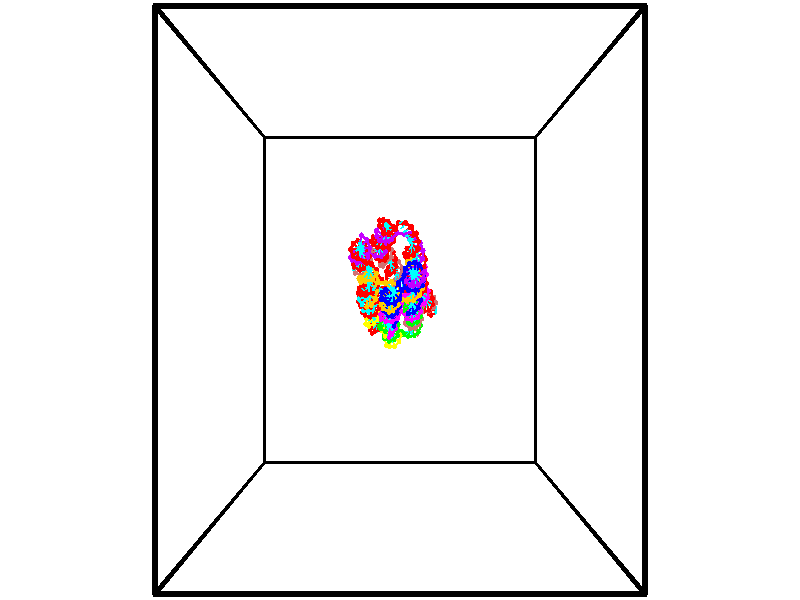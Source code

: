 // switches for output
#declare DRAW_BASES = 1; // possible values are 0, 1; only relevant for DNA ribbons
#declare DRAW_BASES_TYPE = 3; // possible values are 1, 2, 3; only relevant for DNA ribbons
#declare DRAW_FOG = 0; // set to 1 to enable fog

#include "colors.inc"

#include "transforms.inc"
background { rgb <1, 1, 1>}

#default {
   normal{
       ripples 0.25
       frequency 0.20
       turbulence 0.2
       lambda 5
   }
	finish {
		phong 0.1
		phong_size 40.
	}
}

// original window dimensions: 1024x640


// camera settings

camera {
	sky <-0, 1, 0>
	up <-0, 1, 0>
	right 1.6 * <1, 0, 0>
	location <18.5, 18.5, 82.5562>
	look_at <18.5, 18.5, 18.5>
	direction <0, 0, -64.0562>
	angle 67.0682
}


# declare cpy_camera_pos = <18.5, 18.5, 82.5562>;
# if (DRAW_FOG = 1)
fog {
	fog_type 2
	up vnormalize(cpy_camera_pos)
	color rgbt<1,1,1,0.3>
	distance 1e-5
	fog_alt 3e-3
	fog_offset 29.6
}
# end


// LIGHTS

# declare lum = 6;
global_settings {
	ambient_light rgb lum * <0.05, 0.05, 0.05>
	max_trace_level 15
}# declare cpy_direct_light_amount = 0.25;
light_source
{	1000 * <-1, -1, 1>,
	rgb lum * cpy_direct_light_amount
	parallel
}

light_source
{	1000 * <1, 1, -1>,
	rgb lum * cpy_direct_light_amount
	parallel
}

// strand 0

// nucleotide -1

// particle -1
sphere {
	<22.506277, 16.853638, -2.254614> 0.250000
	pigment { color rgbt <1,0,0,0> }
	no_shadow
}
cylinder {
	<22.905605, 16.839729, -2.236065>,  <23.145203, 16.831385, -2.224936>, 0.100000
	pigment { color rgbt <1,0,0,0> }
	no_shadow
}
cylinder {
	<22.905605, 16.839729, -2.236065>,  <22.506277, 16.853638, -2.254614>, 0.100000
	pigment { color rgbt <1,0,0,0> }
	no_shadow
}

// particle -1
sphere {
	<22.905605, 16.839729, -2.236065> 0.100000
	pigment { color rgbt <1,0,0,0> }
	no_shadow
}
sphere {
	0, 1
	scale<0.080000,0.200000,0.300000>
	matrix <-0.008750, -0.881320, -0.472439,
		0.057294, 0.471239, -0.880143,
		0.998319, -0.034770, 0.046371,
		23.205101, 16.829298, -2.222154>
	pigment { color rgbt <0,1,1,0> }
	no_shadow
}
cylinder {
	<22.824554, 16.702396, -1.589725>,  <22.506277, 16.853638, -2.254614>, 0.130000
	pigment { color rgbt <1,0,0,0> }
	no_shadow
}

// nucleotide -1

// particle -1
sphere {
	<22.824554, 16.702396, -1.589725> 0.250000
	pigment { color rgbt <1,0,0,0> }
	no_shadow
}
cylinder {
	<23.188503, 16.861977, -1.635276>,  <23.406874, 16.957726, -1.662607>, 0.100000
	pigment { color rgbt <1,0,0,0> }
	no_shadow
}
cylinder {
	<23.188503, 16.861977, -1.635276>,  <22.824554, 16.702396, -1.589725>, 0.100000
	pigment { color rgbt <1,0,0,0> }
	no_shadow
}

// particle -1
sphere {
	<23.188503, 16.861977, -1.635276> 0.100000
	pigment { color rgbt <1,0,0,0> }
	no_shadow
}
sphere {
	0, 1
	scale<0.080000,0.200000,0.300000>
	matrix <-0.344372, 0.573145, -0.743581,
		-0.231386, 0.715781, 0.658877,
		0.909873, 0.398953, -0.113877,
		23.461466, 16.981663, -1.669439>
	pigment { color rgbt <0,1,1,0> }
	no_shadow
}
cylinder {
	<22.759628, 17.355316, -1.764251>,  <22.824554, 16.702396, -1.589725>, 0.130000
	pigment { color rgbt <1,0,0,0> }
	no_shadow
}

// nucleotide -1

// particle -1
sphere {
	<22.759628, 17.355316, -1.764251> 0.250000
	pigment { color rgbt <1,0,0,0> }
	no_shadow
}
cylinder {
	<23.142666, 17.315311, -1.872332>,  <23.372488, 17.291307, -1.937181>, 0.100000
	pigment { color rgbt <1,0,0,0> }
	no_shadow
}
cylinder {
	<23.142666, 17.315311, -1.872332>,  <22.759628, 17.355316, -1.764251>, 0.100000
	pigment { color rgbt <1,0,0,0> }
	no_shadow
}

// particle -1
sphere {
	<23.142666, 17.315311, -1.872332> 0.100000
	pigment { color rgbt <1,0,0,0> }
	no_shadow
}
sphere {
	0, 1
	scale<0.080000,0.200000,0.300000>
	matrix <-0.154563, 0.613135, -0.774710,
		0.243153, 0.783621, 0.571677,
		0.957594, -0.100013, -0.270204,
		23.429945, 17.285307, -1.953393>
	pigment { color rgbt <0,1,1,0> }
	no_shadow
}
cylinder {
	<23.071682, 18.032425, -1.892890>,  <22.759628, 17.355316, -1.764251>, 0.130000
	pigment { color rgbt <1,0,0,0> }
	no_shadow
}

// nucleotide -1

// particle -1
sphere {
	<23.071682, 18.032425, -1.892890> 0.250000
	pigment { color rgbt <1,0,0,0> }
	no_shadow
}
cylinder {
	<23.304104, 17.817940, -2.137790>,  <23.443558, 17.689249, -2.284731>, 0.100000
	pigment { color rgbt <1,0,0,0> }
	no_shadow
}
cylinder {
	<23.304104, 17.817940, -2.137790>,  <23.071682, 18.032425, -1.892890>, 0.100000
	pigment { color rgbt <1,0,0,0> }
	no_shadow
}

// particle -1
sphere {
	<23.304104, 17.817940, -2.137790> 0.100000
	pigment { color rgbt <1,0,0,0> }
	no_shadow
}
sphere {
	0, 1
	scale<0.080000,0.200000,0.300000>
	matrix <0.055055, 0.776451, -0.627768,
		0.812000, 0.331060, 0.480682,
		0.581055, -0.536212, -0.612252,
		23.478420, 17.657076, -2.321466>
	pigment { color rgbt <0,1,1,0> }
	no_shadow
}
cylinder {
	<22.973721, 18.129023, -2.662317>,  <23.071682, 18.032425, -1.892890>, 0.130000
	pigment { color rgbt <1,0,0,0> }
	no_shadow
}

// nucleotide -1

// particle -1
sphere {
	<22.973721, 18.129023, -2.662317> 0.250000
	pigment { color rgbt <1,0,0,0> }
	no_shadow
}
cylinder {
	<22.754459, 18.422844, -2.822295>,  <22.622902, 18.599136, -2.918282>, 0.100000
	pigment { color rgbt <1,0,0,0> }
	no_shadow
}
cylinder {
	<22.754459, 18.422844, -2.822295>,  <22.973721, 18.129023, -2.662317>, 0.100000
	pigment { color rgbt <1,0,0,0> }
	no_shadow
}

// particle -1
sphere {
	<22.754459, 18.422844, -2.822295> 0.100000
	pigment { color rgbt <1,0,0,0> }
	no_shadow
}
sphere {
	0, 1
	scale<0.080000,0.200000,0.300000>
	matrix <-0.825366, -0.552421, 0.116623,
		-0.135272, 0.394029, 0.909089,
		-0.548153, 0.734555, -0.399946,
		22.590014, 18.643211, -2.942279>
	pigment { color rgbt <0,1,1,0> }
	no_shadow
}
cylinder {
	<22.407095, 17.919458, -2.564700>,  <22.973721, 18.129023, -2.662317>, 0.130000
	pigment { color rgbt <1,0,0,0> }
	no_shadow
}

// nucleotide -1

// particle -1
sphere {
	<22.407095, 17.919458, -2.564700> 0.250000
	pigment { color rgbt <1,0,0,0> }
	no_shadow
}
cylinder {
	<22.254196, 18.223938, -2.774256>,  <22.162457, 18.406626, -2.899990>, 0.100000
	pigment { color rgbt <1,0,0,0> }
	no_shadow
}
cylinder {
	<22.254196, 18.223938, -2.774256>,  <22.407095, 17.919458, -2.564700>, 0.100000
	pigment { color rgbt <1,0,0,0> }
	no_shadow
}

// particle -1
sphere {
	<22.254196, 18.223938, -2.774256> 0.100000
	pigment { color rgbt <1,0,0,0> }
	no_shadow
}
sphere {
	0, 1
	scale<0.080000,0.200000,0.300000>
	matrix <-0.912287, -0.401079, 0.082874,
		-0.147038, 0.509618, 0.847744,
		-0.382247, 0.761199, -0.523892,
		22.139523, 18.452297, -2.931424>
	pigment { color rgbt <0,1,1,0> }
	no_shadow
}
cylinder {
	<22.029247, 18.304314, -2.132891>,  <22.407095, 17.919458, -2.564700>, 0.130000
	pigment { color rgbt <1,0,0,0> }
	no_shadow
}

// nucleotide -1

// particle -1
sphere {
	<22.029247, 18.304314, -2.132891> 0.250000
	pigment { color rgbt <1,0,0,0> }
	no_shadow
}
cylinder {
	<21.904694, 18.314861, -2.512858>,  <21.829962, 18.321190, -2.740839>, 0.100000
	pigment { color rgbt <1,0,0,0> }
	no_shadow
}
cylinder {
	<21.904694, 18.314861, -2.512858>,  <22.029247, 18.304314, -2.132891>, 0.100000
	pigment { color rgbt <1,0,0,0> }
	no_shadow
}

// particle -1
sphere {
	<21.904694, 18.314861, -2.512858> 0.100000
	pigment { color rgbt <1,0,0,0> }
	no_shadow
}
sphere {
	0, 1
	scale<0.080000,0.200000,0.300000>
	matrix <-0.943578, -0.127132, 0.305775,
		-0.112702, 0.991535, 0.064467,
		-0.311383, 0.026368, -0.949919,
		21.811279, 18.322771, -2.797834>
	pigment { color rgbt <0,1,1,0> }
	no_shadow
}
cylinder {
	<21.686001, 18.974346, -2.188420>,  <22.029247, 18.304314, -2.132891>, 0.130000
	pigment { color rgbt <1,0,0,0> }
	no_shadow
}

// nucleotide -1

// particle -1
sphere {
	<21.686001, 18.974346, -2.188420> 0.250000
	pigment { color rgbt <1,0,0,0> }
	no_shadow
}
cylinder {
	<21.565464, 18.679878, -2.430825>,  <21.493143, 18.503199, -2.576267>, 0.100000
	pigment { color rgbt <1,0,0,0> }
	no_shadow
}
cylinder {
	<21.565464, 18.679878, -2.430825>,  <21.686001, 18.974346, -2.188420>, 0.100000
	pigment { color rgbt <1,0,0,0> }
	no_shadow
}

// particle -1
sphere {
	<21.565464, 18.679878, -2.430825> 0.100000
	pigment { color rgbt <1,0,0,0> }
	no_shadow
}
sphere {
	0, 1
	scale<0.080000,0.200000,0.300000>
	matrix <-0.796456, -0.155112, 0.584465,
		-0.524264, 0.658785, -0.539584,
		-0.301340, -0.736168, -0.606013,
		21.475061, 18.459028, -2.612628>
	pigment { color rgbt <0,1,1,0> }
	no_shadow
}
cylinder {
	<21.044470, 18.991596, -2.105458>,  <21.686001, 18.974346, -2.188420>, 0.130000
	pigment { color rgbt <1,0,0,0> }
	no_shadow
}

// nucleotide -1

// particle -1
sphere {
	<21.044470, 18.991596, -2.105458> 0.250000
	pigment { color rgbt <1,0,0,0> }
	no_shadow
}
cylinder {
	<20.681114, 19.047760, -2.262998>,  <20.463100, 19.081459, -2.357522>, 0.100000
	pigment { color rgbt <1,0,0,0> }
	no_shadow
}
cylinder {
	<20.681114, 19.047760, -2.262998>,  <21.044470, 18.991596, -2.105458>, 0.100000
	pigment { color rgbt <1,0,0,0> }
	no_shadow
}

// particle -1
sphere {
	<20.681114, 19.047760, -2.262998> 0.100000
	pigment { color rgbt <1,0,0,0> }
	no_shadow
}
sphere {
	0, 1
	scale<0.080000,0.200000,0.300000>
	matrix <-0.405213, -0.063310, 0.912027,
		0.103122, 0.988067, 0.114406,
		-0.908388, 0.140409, -0.393849,
		20.408598, 19.089882, -2.381153>
	pigment { color rgbt <0,1,1,0> }
	no_shadow
}
cylinder {
	<20.642197, 19.591780, -1.838393>,  <21.044470, 18.991596, -2.105458>, 0.130000
	pigment { color rgbt <1,0,0,0> }
	no_shadow
}

// nucleotide -1

// particle -1
sphere {
	<20.642197, 19.591780, -1.838393> 0.250000
	pigment { color rgbt <1,0,0,0> }
	no_shadow
}
cylinder {
	<20.379173, 19.311424, -1.948935>,  <20.221359, 19.143211, -2.015260>, 0.100000
	pigment { color rgbt <1,0,0,0> }
	no_shadow
}
cylinder {
	<20.379173, 19.311424, -1.948935>,  <20.642197, 19.591780, -1.838393>, 0.100000
	pigment { color rgbt <1,0,0,0> }
	no_shadow
}

// particle -1
sphere {
	<20.379173, 19.311424, -1.948935> 0.100000
	pigment { color rgbt <1,0,0,0> }
	no_shadow
}
sphere {
	0, 1
	scale<0.080000,0.200000,0.300000>
	matrix <-0.268165, -0.125049, 0.955223,
		-0.704064, 0.702222, -0.105727,
		-0.657557, -0.700890, -0.276354,
		20.181906, 19.101158, -2.031841>
	pigment { color rgbt <0,1,1,0> }
	no_shadow
}
cylinder {
	<20.011261, 19.701376, -1.468222>,  <20.642197, 19.591780, -1.838393>, 0.130000
	pigment { color rgbt <1,0,0,0> }
	no_shadow
}

// nucleotide -1

// particle -1
sphere {
	<20.011261, 19.701376, -1.468222> 0.250000
	pigment { color rgbt <1,0,0,0> }
	no_shadow
}
cylinder {
	<20.098270, 19.316544, -1.534054>,  <20.150476, 19.085644, -1.573553>, 0.100000
	pigment { color rgbt <1,0,0,0> }
	no_shadow
}
cylinder {
	<20.098270, 19.316544, -1.534054>,  <20.011261, 19.701376, -1.468222>, 0.100000
	pigment { color rgbt <1,0,0,0> }
	no_shadow
}

// particle -1
sphere {
	<20.098270, 19.316544, -1.534054> 0.100000
	pigment { color rgbt <1,0,0,0> }
	no_shadow
}
sphere {
	0, 1
	scale<0.080000,0.200000,0.300000>
	matrix <-0.114922, -0.192690, 0.974507,
		-0.969266, -0.193066, -0.152479,
		0.217525, -0.962079, -0.164580,
		20.163528, 19.027920, -1.583428>
	pigment { color rgbt <0,1,1,0> }
	no_shadow
}
cylinder {
	<19.480650, 19.346844, -1.057488>,  <20.011261, 19.701376, -1.468222>, 0.130000
	pigment { color rgbt <1,0,0,0> }
	no_shadow
}

// nucleotide -1

// particle -1
sphere {
	<19.480650, 19.346844, -1.057488> 0.250000
	pigment { color rgbt <1,0,0,0> }
	no_shadow
}
cylinder {
	<19.815144, 19.143726, -1.140299>,  <20.015841, 19.021856, -1.189986>, 0.100000
	pigment { color rgbt <1,0,0,0> }
	no_shadow
}
cylinder {
	<19.815144, 19.143726, -1.140299>,  <19.480650, 19.346844, -1.057488>, 0.100000
	pigment { color rgbt <1,0,0,0> }
	no_shadow
}

// particle -1
sphere {
	<19.815144, 19.143726, -1.140299> 0.100000
	pigment { color rgbt <1,0,0,0> }
	no_shadow
}
sphere {
	0, 1
	scale<0.080000,0.200000,0.300000>
	matrix <0.026498, -0.339672, 0.940170,
		-0.547733, -0.791688, -0.270590,
		0.836234, -0.507792, -0.207027,
		20.066013, 18.991388, -1.202407>
	pigment { color rgbt <0,1,1,0> }
	no_shadow
}
cylinder {
	<19.417845, 18.600260, -0.938284>,  <19.480650, 19.346844, -1.057488>, 0.130000
	pigment { color rgbt <1,0,0,0> }
	no_shadow
}

// nucleotide -1

// particle -1
sphere {
	<19.417845, 18.600260, -0.938284> 0.250000
	pigment { color rgbt <1,0,0,0> }
	no_shadow
}
cylinder {
	<19.808376, 18.670750, -0.888120>,  <20.042696, 18.713043, -0.858022>, 0.100000
	pigment { color rgbt <1,0,0,0> }
	no_shadow
}
cylinder {
	<19.808376, 18.670750, -0.888120>,  <19.417845, 18.600260, -0.938284>, 0.100000
	pigment { color rgbt <1,0,0,0> }
	no_shadow
}

// particle -1
sphere {
	<19.808376, 18.670750, -0.888120> 0.100000
	pigment { color rgbt <1,0,0,0> }
	no_shadow
}
sphere {
	0, 1
	scale<0.080000,0.200000,0.300000>
	matrix <0.013107, -0.626949, 0.778949,
		0.215896, -0.758867, -0.614418,
		0.976328, 0.176225, 0.125409,
		20.101274, 18.723618, -0.850498>
	pigment { color rgbt <0,1,1,0> }
	no_shadow
}
cylinder {
	<19.817883, 18.025246, -0.839307>,  <19.417845, 18.600260, -0.938284>, 0.130000
	pigment { color rgbt <1,0,0,0> }
	no_shadow
}

// nucleotide -1

// particle -1
sphere {
	<19.817883, 18.025246, -0.839307> 0.250000
	pigment { color rgbt <1,0,0,0> }
	no_shadow
}
cylinder {
	<20.028416, 18.313766, -0.659219>,  <20.154736, 18.486879, -0.551166>, 0.100000
	pigment { color rgbt <1,0,0,0> }
	no_shadow
}
cylinder {
	<20.028416, 18.313766, -0.659219>,  <19.817883, 18.025246, -0.839307>, 0.100000
	pigment { color rgbt <1,0,0,0> }
	no_shadow
}

// particle -1
sphere {
	<20.028416, 18.313766, -0.659219> 0.100000
	pigment { color rgbt <1,0,0,0> }
	no_shadow
}
sphere {
	0, 1
	scale<0.080000,0.200000,0.300000>
	matrix <0.118354, -0.586492, 0.801261,
		0.842003, -0.368443, -0.394058,
		0.526331, 0.721302, 0.450221,
		20.186316, 18.530157, -0.524152>
	pigment { color rgbt <0,1,1,0> }
	no_shadow
}
cylinder {
	<20.384365, 17.667864, -0.505444>,  <19.817883, 18.025246, -0.839307>, 0.130000
	pigment { color rgbt <1,0,0,0> }
	no_shadow
}

// nucleotide -1

// particle -1
sphere {
	<20.384365, 17.667864, -0.505444> 0.250000
	pigment { color rgbt <1,0,0,0> }
	no_shadow
}
cylinder {
	<20.382175, 18.021748, -0.318999>,  <20.380861, 18.234077, -0.207132>, 0.100000
	pigment { color rgbt <1,0,0,0> }
	no_shadow
}
cylinder {
	<20.382175, 18.021748, -0.318999>,  <20.384365, 17.667864, -0.505444>, 0.100000
	pigment { color rgbt <1,0,0,0> }
	no_shadow
}

// particle -1
sphere {
	<20.382175, 18.021748, -0.318999> 0.100000
	pigment { color rgbt <1,0,0,0> }
	no_shadow
}
sphere {
	0, 1
	scale<0.080000,0.200000,0.300000>
	matrix <0.342303, -0.436302, 0.832147,
		0.939574, 0.164108, -0.300450,
		-0.005475, 0.884709, 0.466113,
		20.380533, 18.287161, -0.179166>
	pigment { color rgbt <0,1,1,0> }
	no_shadow
}
cylinder {
	<21.037878, 17.772268, -0.068287>,  <20.384365, 17.667864, -0.505444>, 0.130000
	pigment { color rgbt <1,0,0,0> }
	no_shadow
}

// nucleotide -1

// particle -1
sphere {
	<21.037878, 17.772268, -0.068287> 0.250000
	pigment { color rgbt <1,0,0,0> }
	no_shadow
}
cylinder {
	<20.730610, 17.986897, 0.071431>,  <20.546249, 18.115673, 0.155263>, 0.100000
	pigment { color rgbt <1,0,0,0> }
	no_shadow
}
cylinder {
	<20.730610, 17.986897, 0.071431>,  <21.037878, 17.772268, -0.068287>, 0.100000
	pigment { color rgbt <1,0,0,0> }
	no_shadow
}

// particle -1
sphere {
	<20.730610, 17.986897, 0.071431> 0.100000
	pigment { color rgbt <1,0,0,0> }
	no_shadow
}
sphere {
	0, 1
	scale<0.080000,0.200000,0.300000>
	matrix <0.145222, -0.385323, 0.911283,
		0.623558, 0.750746, 0.218073,
		-0.768171, 0.536569, 0.349296,
		20.500158, 18.147867, 0.176220>
	pigment { color rgbt <0,1,1,0> }
	no_shadow
}
cylinder {
	<21.243792, 18.242210, 0.399344>,  <21.037878, 17.772268, -0.068287>, 0.130000
	pigment { color rgbt <1,0,0,0> }
	no_shadow
}

// nucleotide -1

// particle -1
sphere {
	<21.243792, 18.242210, 0.399344> 0.250000
	pigment { color rgbt <1,0,0,0> }
	no_shadow
}
cylinder {
	<20.872623, 18.107628, 0.463549>,  <20.649923, 18.026878, 0.502072>, 0.100000
	pigment { color rgbt <1,0,0,0> }
	no_shadow
}
cylinder {
	<20.872623, 18.107628, 0.463549>,  <21.243792, 18.242210, 0.399344>, 0.100000
	pigment { color rgbt <1,0,0,0> }
	no_shadow
}

// particle -1
sphere {
	<20.872623, 18.107628, 0.463549> 0.100000
	pigment { color rgbt <1,0,0,0> }
	no_shadow
}
sphere {
	0, 1
	scale<0.080000,0.200000,0.300000>
	matrix <0.283566, -0.357560, 0.889798,
		-0.241984, 0.871176, 0.427195,
		-0.927919, -0.336455, 0.160512,
		20.594248, 18.006691, 0.511703>
	pigment { color rgbt <0,1,1,0> }
	no_shadow
}
cylinder {
	<20.824293, 18.459097, 1.031103>,  <21.243792, 18.242210, 0.399344>, 0.130000
	pigment { color rgbt <1,0,0,0> }
	no_shadow
}

// nucleotide -1

// particle -1
sphere {
	<20.824293, 18.459097, 1.031103> 0.250000
	pigment { color rgbt <1,0,0,0> }
	no_shadow
}
cylinder {
	<20.756550, 18.073105, 0.950970>,  <20.715904, 17.841511, 0.902891>, 0.100000
	pigment { color rgbt <1,0,0,0> }
	no_shadow
}
cylinder {
	<20.756550, 18.073105, 0.950970>,  <20.824293, 18.459097, 1.031103>, 0.100000
	pigment { color rgbt <1,0,0,0> }
	no_shadow
}

// particle -1
sphere {
	<20.756550, 18.073105, 0.950970> 0.100000
	pigment { color rgbt <1,0,0,0> }
	no_shadow
}
sphere {
	0, 1
	scale<0.080000,0.200000,0.300000>
	matrix <0.217545, -0.234857, 0.947374,
		-0.961244, 0.116867, 0.249702,
		-0.169361, -0.964979, -0.200331,
		20.705742, 17.783611, 0.890871>
	pigment { color rgbt <0,1,1,0> }
	no_shadow
}
cylinder {
	<20.129084, 18.066050, 1.232470>,  <20.824293, 18.459097, 1.031103>, 0.130000
	pigment { color rgbt <1,0,0,0> }
	no_shadow
}

// nucleotide -1

// particle -1
sphere {
	<20.129084, 18.066050, 1.232470> 0.250000
	pigment { color rgbt <1,0,0,0> }
	no_shadow
}
cylinder {
	<20.465656, 17.849926, 1.229300>,  <20.667599, 17.720253, 1.227398>, 0.100000
	pigment { color rgbt <1,0,0,0> }
	no_shadow
}
cylinder {
	<20.465656, 17.849926, 1.229300>,  <20.129084, 18.066050, 1.232470>, 0.100000
	pigment { color rgbt <1,0,0,0> }
	no_shadow
}

// particle -1
sphere {
	<20.465656, 17.849926, 1.229300> 0.100000
	pigment { color rgbt <1,0,0,0> }
	no_shadow
}
sphere {
	0, 1
	scale<0.080000,0.200000,0.300000>
	matrix <-0.079959, -0.138999, 0.987059,
		-0.534418, -0.829908, -0.160161,
		0.841430, -0.540308, -0.007925,
		20.718086, 17.687834, 1.226923>
	pigment { color rgbt <0,1,1,0> }
	no_shadow
}
cylinder {
	<20.041586, 17.324450, 1.504893>,  <20.129084, 18.066050, 1.232470>, 0.130000
	pigment { color rgbt <1,0,0,0> }
	no_shadow
}

// nucleotide -1

// particle -1
sphere {
	<20.041586, 17.324450, 1.504893> 0.250000
	pigment { color rgbt <1,0,0,0> }
	no_shadow
}
cylinder {
	<20.430962, 17.409233, 1.539504>,  <20.664587, 17.460102, 1.560270>, 0.100000
	pigment { color rgbt <1,0,0,0> }
	no_shadow
}
cylinder {
	<20.430962, 17.409233, 1.539504>,  <20.041586, 17.324450, 1.504893>, 0.100000
	pigment { color rgbt <1,0,0,0> }
	no_shadow
}

// particle -1
sphere {
	<20.430962, 17.409233, 1.539504> 0.100000
	pigment { color rgbt <1,0,0,0> }
	no_shadow
}
sphere {
	0, 1
	scale<0.080000,0.200000,0.300000>
	matrix <-0.087246, -0.005975, 0.996169,
		0.211662, -0.977261, 0.012676,
		0.973441, 0.211957, 0.086527,
		20.722994, 17.472820, 1.565462>
	pigment { color rgbt <0,1,1,0> }
	no_shadow
}
cylinder {
	<20.225891, 16.886917, 2.027741>,  <20.041586, 17.324450, 1.504893>, 0.130000
	pigment { color rgbt <1,0,0,0> }
	no_shadow
}

// nucleotide -1

// particle -1
sphere {
	<20.225891, 16.886917, 2.027741> 0.250000
	pigment { color rgbt <1,0,0,0> }
	no_shadow
}
cylinder {
	<20.446487, 17.219925, 2.006687>,  <20.578846, 17.419729, 1.994055>, 0.100000
	pigment { color rgbt <1,0,0,0> }
	no_shadow
}
cylinder {
	<20.446487, 17.219925, 2.006687>,  <20.225891, 16.886917, 2.027741>, 0.100000
	pigment { color rgbt <1,0,0,0> }
	no_shadow
}

// particle -1
sphere {
	<20.446487, 17.219925, 2.006687> 0.100000
	pigment { color rgbt <1,0,0,0> }
	no_shadow
}
sphere {
	0, 1
	scale<0.080000,0.200000,0.300000>
	matrix <-0.226454, 0.210142, 0.951083,
		0.802855, -0.512594, 0.304419,
		0.551490, 0.832519, -0.052634,
		20.611935, 17.469681, 1.990897>
	pigment { color rgbt <0,1,1,0> }
	no_shadow
}
cylinder {
	<20.673546, 16.964781, 2.748342>,  <20.225891, 16.886917, 2.027741>, 0.130000
	pigment { color rgbt <1,0,0,0> }
	no_shadow
}

// nucleotide -1

// particle -1
sphere {
	<20.673546, 16.964781, 2.748342> 0.250000
	pigment { color rgbt <1,0,0,0> }
	no_shadow
}
cylinder {
	<20.561073, 17.310162, 2.580826>,  <20.493589, 17.517391, 2.480316>, 0.100000
	pigment { color rgbt <1,0,0,0> }
	no_shadow
}
cylinder {
	<20.561073, 17.310162, 2.580826>,  <20.673546, 16.964781, 2.748342>, 0.100000
	pigment { color rgbt <1,0,0,0> }
	no_shadow
}

// particle -1
sphere {
	<20.561073, 17.310162, 2.580826> 0.100000
	pigment { color rgbt <1,0,0,0> }
	no_shadow
}
sphere {
	0, 1
	scale<0.080000,0.200000,0.300000>
	matrix <-0.385510, 0.298005, 0.873256,
		0.878817, 0.406991, 0.249077,
		-0.281181, 0.863454, -0.418790,
		20.476719, 17.569199, 2.455189>
	pigment { color rgbt <0,1,1,0> }
	no_shadow
}
cylinder {
	<20.400873, 17.335575, 3.320518>,  <20.673546, 16.964781, 2.748342>, 0.130000
	pigment { color rgbt <1,0,0,0> }
	no_shadow
}

// nucleotide -1

// particle -1
sphere {
	<20.400873, 17.335575, 3.320518> 0.250000
	pigment { color rgbt <1,0,0,0> }
	no_shadow
}
cylinder {
	<20.316891, 17.615757, 3.047672>,  <20.266500, 17.783867, 2.883965>, 0.100000
	pigment { color rgbt <1,0,0,0> }
	no_shadow
}
cylinder {
	<20.316891, 17.615757, 3.047672>,  <20.400873, 17.335575, 3.320518>, 0.100000
	pigment { color rgbt <1,0,0,0> }
	no_shadow
}

// particle -1
sphere {
	<20.316891, 17.615757, 3.047672> 0.100000
	pigment { color rgbt <1,0,0,0> }
	no_shadow
}
sphere {
	0, 1
	scale<0.080000,0.200000,0.300000>
	matrix <-0.520131, 0.510728, 0.684558,
		0.827878, 0.498517, 0.257098,
		-0.209957, 0.700455, -0.682115,
		20.253904, 17.825893, 2.843038>
	pigment { color rgbt <0,1,1,0> }
	no_shadow
}
cylinder {
	<20.670944, 17.967300, 3.404774>,  <20.400873, 17.335575, 3.320518>, 0.130000
	pigment { color rgbt <1,0,0,0> }
	no_shadow
}

// nucleotide -1

// particle -1
sphere {
	<20.670944, 17.967300, 3.404774> 0.250000
	pigment { color rgbt <1,0,0,0> }
	no_shadow
}
cylinder {
	<20.314732, 17.994457, 3.224842>,  <20.101004, 18.010752, 3.116882>, 0.100000
	pigment { color rgbt <1,0,0,0> }
	no_shadow
}
cylinder {
	<20.314732, 17.994457, 3.224842>,  <20.670944, 17.967300, 3.404774>, 0.100000
	pigment { color rgbt <1,0,0,0> }
	no_shadow
}

// particle -1
sphere {
	<20.314732, 17.994457, 3.224842> 0.100000
	pigment { color rgbt <1,0,0,0> }
	no_shadow
}
sphere {
	0, 1
	scale<0.080000,0.200000,0.300000>
	matrix <-0.382355, 0.424079, 0.820952,
		0.246499, 0.903077, -0.351697,
		-0.890530, 0.067890, -0.449831,
		20.047573, 18.014824, 3.089892>
	pigment { color rgbt <0,1,1,0> }
	no_shadow
}
cylinder {
	<20.302017, 18.703594, 3.529420>,  <20.670944, 17.967300, 3.404774>, 0.130000
	pigment { color rgbt <1,0,0,0> }
	no_shadow
}

// nucleotide -1

// particle -1
sphere {
	<20.302017, 18.703594, 3.529420> 0.250000
	pigment { color rgbt <1,0,0,0> }
	no_shadow
}
cylinder {
	<20.025352, 18.420334, 3.472672>,  <19.859354, 18.250378, 3.438623>, 0.100000
	pigment { color rgbt <1,0,0,0> }
	no_shadow
}
cylinder {
	<20.025352, 18.420334, 3.472672>,  <20.302017, 18.703594, 3.529420>, 0.100000
	pigment { color rgbt <1,0,0,0> }
	no_shadow
}

// particle -1
sphere {
	<20.025352, 18.420334, 3.472672> 0.100000
	pigment { color rgbt <1,0,0,0> }
	no_shadow
}
sphere {
	0, 1
	scale<0.080000,0.200000,0.300000>
	matrix <-0.534351, 0.369622, 0.760163,
		-0.485871, 0.601585, -0.634054,
		-0.691663, -0.708149, -0.141869,
		19.817854, 18.207890, 3.430111>
	pigment { color rgbt <0,1,1,0> }
	no_shadow
}
cylinder {
	<19.564070, 19.018436, 3.408408>,  <20.302017, 18.703594, 3.529420>, 0.130000
	pigment { color rgbt <1,0,0,0> }
	no_shadow
}

// nucleotide -1

// particle -1
sphere {
	<19.564070, 19.018436, 3.408408> 0.250000
	pigment { color rgbt <1,0,0,0> }
	no_shadow
}
cylinder {
	<19.569988, 18.645035, 3.551711>,  <19.573540, 18.420994, 3.637692>, 0.100000
	pigment { color rgbt <1,0,0,0> }
	no_shadow
}
cylinder {
	<19.569988, 18.645035, 3.551711>,  <19.564070, 19.018436, 3.408408>, 0.100000
	pigment { color rgbt <1,0,0,0> }
	no_shadow
}

// particle -1
sphere {
	<19.569988, 18.645035, 3.551711> 0.100000
	pigment { color rgbt <1,0,0,0> }
	no_shadow
}
sphere {
	0, 1
	scale<0.080000,0.200000,0.300000>
	matrix <-0.377634, 0.326541, 0.866466,
		-0.925837, -0.148111, -0.347691,
		0.014798, -0.933506, 0.358256,
		19.574429, 18.364983, 3.659187>
	pigment { color rgbt <0,1,1,0> }
	no_shadow
}
cylinder {
	<18.878115, 18.902290, 3.734202>,  <19.564070, 19.018436, 3.408408>, 0.130000
	pigment { color rgbt <1,0,0,0> }
	no_shadow
}

// nucleotide -1

// particle -1
sphere {
	<18.878115, 18.902290, 3.734202> 0.250000
	pigment { color rgbt <1,0,0,0> }
	no_shadow
}
cylinder {
	<19.171021, 18.669006, 3.874859>,  <19.346764, 18.529036, 3.959254>, 0.100000
	pigment { color rgbt <1,0,0,0> }
	no_shadow
}
cylinder {
	<19.171021, 18.669006, 3.874859>,  <18.878115, 18.902290, 3.734202>, 0.100000
	pigment { color rgbt <1,0,0,0> }
	no_shadow
}

// particle -1
sphere {
	<19.171021, 18.669006, 3.874859> 0.100000
	pigment { color rgbt <1,0,0,0> }
	no_shadow
}
sphere {
	0, 1
	scale<0.080000,0.200000,0.300000>
	matrix <-0.412743, 0.030649, 0.910332,
		-0.541693, -0.811742, -0.218273,
		0.732265, -0.583211, 0.351643,
		19.390699, 18.494043, 3.980352>
	pigment { color rgbt <0,1,1,0> }
	no_shadow
}
cylinder {
	<18.407734, 18.501223, 3.863106>,  <18.878115, 18.902290, 3.734202>, 0.130000
	pigment { color rgbt <1,0,0,0> }
	no_shadow
}

// nucleotide -1

// particle -1
sphere {
	<18.407734, 18.501223, 3.863106> 0.250000
	pigment { color rgbt <1,0,0,0> }
	no_shadow
}
cylinder {
	<18.748852, 18.502979, 4.071999>,  <18.953522, 18.504034, 4.197334>, 0.100000
	pigment { color rgbt <1,0,0,0> }
	no_shadow
}
cylinder {
	<18.748852, 18.502979, 4.071999>,  <18.407734, 18.501223, 3.863106>, 0.100000
	pigment { color rgbt <1,0,0,0> }
	no_shadow
}

// particle -1
sphere {
	<18.748852, 18.502979, 4.071999> 0.100000
	pigment { color rgbt <1,0,0,0> }
	no_shadow
}
sphere {
	0, 1
	scale<0.080000,0.200000,0.300000>
	matrix <-0.515842, -0.149078, 0.843613,
		0.081558, -0.988816, -0.124867,
		0.852793, 0.004392, 0.522231,
		19.004690, 18.504297, 4.228668>
	pigment { color rgbt <0,1,1,0> }
	no_shadow
}
cylinder {
	<18.506918, 17.840313, 4.179138>,  <18.407734, 18.501223, 3.863106>, 0.130000
	pigment { color rgbt <1,0,0,0> }
	no_shadow
}

// nucleotide -1

// particle -1
sphere {
	<18.506918, 17.840313, 4.179138> 0.250000
	pigment { color rgbt <1,0,0,0> }
	no_shadow
}
cylinder {
	<18.629757, 18.166428, 4.375502>,  <18.703461, 18.362097, 4.493321>, 0.100000
	pigment { color rgbt <1,0,0,0> }
	no_shadow
}
cylinder {
	<18.629757, 18.166428, 4.375502>,  <18.506918, 17.840313, 4.179138>, 0.100000
	pigment { color rgbt <1,0,0,0> }
	no_shadow
}

// particle -1
sphere {
	<18.629757, 18.166428, 4.375502> 0.100000
	pigment { color rgbt <1,0,0,0> }
	no_shadow
}
sphere {
	0, 1
	scale<0.080000,0.200000,0.300000>
	matrix <-0.687314, -0.166785, 0.706953,
		0.658248, -0.554515, 0.509140,
		0.307099, 0.815289, 0.490911,
		18.721886, 18.411015, 4.522776>
	pigment { color rgbt <0,1,1,0> }
	no_shadow
}
cylinder {
	<18.408585, 17.744307, 4.825329>,  <18.506918, 17.840313, 4.179138>, 0.130000
	pigment { color rgbt <1,0,0,0> }
	no_shadow
}

// nucleotide -1

// particle -1
sphere {
	<18.408585, 17.744307, 4.825329> 0.250000
	pigment { color rgbt <1,0,0,0> }
	no_shadow
}
cylinder {
	<18.516926, 18.074123, 5.024033>,  <18.581930, 18.272013, 5.143255>, 0.100000
	pigment { color rgbt <1,0,0,0> }
	no_shadow
}
cylinder {
	<18.516926, 18.074123, 5.024033>,  <18.408585, 17.744307, 4.825329>, 0.100000
	pigment { color rgbt <1,0,0,0> }
	no_shadow
}

// particle -1
sphere {
	<18.516926, 18.074123, 5.024033> 0.100000
	pigment { color rgbt <1,0,0,0> }
	no_shadow
}
sphere {
	0, 1
	scale<0.080000,0.200000,0.300000>
	matrix <0.859445, -0.439572, 0.261019,
		0.433583, 0.356240, -0.827707,
		0.270852, 0.824542, 0.496760,
		18.598181, 18.321486, 5.173060>
	pigment { color rgbt <0,1,1,0> }
	no_shadow
}
cylinder {
	<19.120010, 17.926458, 4.717589>,  <18.408585, 17.744307, 4.825329>, 0.130000
	pigment { color rgbt <1,0,0,0> }
	no_shadow
}

// nucleotide -1

// particle -1
sphere {
	<19.120010, 17.926458, 4.717589> 0.250000
	pigment { color rgbt <1,0,0,0> }
	no_shadow
}
cylinder {
	<19.043625, 18.141479, 5.046118>,  <18.997793, 18.270493, 5.243235>, 0.100000
	pigment { color rgbt <1,0,0,0> }
	no_shadow
}
cylinder {
	<19.043625, 18.141479, 5.046118>,  <19.120010, 17.926458, 4.717589>, 0.100000
	pigment { color rgbt <1,0,0,0> }
	no_shadow
}

// particle -1
sphere {
	<19.043625, 18.141479, 5.046118> 0.100000
	pigment { color rgbt <1,0,0,0> }
	no_shadow
}
sphere {
	0, 1
	scale<0.080000,0.200000,0.300000>
	matrix <0.751390, -0.458345, 0.474693,
		0.631621, 0.707782, -0.316385,
		-0.190966, 0.537554, 0.821321,
		18.986336, 18.302746, 5.292514>
	pigment { color rgbt <0,1,1,0> }
	no_shadow
}
cylinder {
	<19.711012, 18.133036, 4.862988>,  <19.120010, 17.926458, 4.717589>, 0.130000
	pigment { color rgbt <1,0,0,0> }
	no_shadow
}

// nucleotide -1

// particle -1
sphere {
	<19.711012, 18.133036, 4.862988> 0.250000
	pigment { color rgbt <1,0,0,0> }
	no_shadow
}
cylinder {
	<19.491592, 18.143711, 5.197266>,  <19.359941, 18.150116, 5.397832>, 0.100000
	pigment { color rgbt <1,0,0,0> }
	no_shadow
}
cylinder {
	<19.491592, 18.143711, 5.197266>,  <19.711012, 18.133036, 4.862988>, 0.100000
	pigment { color rgbt <1,0,0,0> }
	no_shadow
}

// particle -1
sphere {
	<19.491592, 18.143711, 5.197266> 0.100000
	pigment { color rgbt <1,0,0,0> }
	no_shadow
}
sphere {
	0, 1
	scale<0.080000,0.200000,0.300000>
	matrix <0.648121, -0.617878, 0.445157,
		0.528236, 0.785821, 0.321640,
		-0.548548, 0.026687, 0.835693,
		19.327028, 18.151716, 5.447974>
	pigment { color rgbt <0,1,1,0> }
	no_shadow
}
cylinder {
	<20.160385, 18.307270, 5.395814>,  <19.711012, 18.133036, 4.862988>, 0.130000
	pigment { color rgbt <1,0,0,0> }
	no_shadow
}

// nucleotide -1

// particle -1
sphere {
	<20.160385, 18.307270, 5.395814> 0.250000
	pigment { color rgbt <1,0,0,0> }
	no_shadow
}
cylinder {
	<19.865841, 18.066563, 5.519521>,  <19.689114, 17.922138, 5.593745>, 0.100000
	pigment { color rgbt <1,0,0,0> }
	no_shadow
}
cylinder {
	<19.865841, 18.066563, 5.519521>,  <20.160385, 18.307270, 5.395814>, 0.100000
	pigment { color rgbt <1,0,0,0> }
	no_shadow
}

// particle -1
sphere {
	<19.865841, 18.066563, 5.519521> 0.100000
	pigment { color rgbt <1,0,0,0> }
	no_shadow
}
sphere {
	0, 1
	scale<0.080000,0.200000,0.300000>
	matrix <0.676423, -0.664881, 0.316835,
		0.014965, 0.442501, 0.896643,
		-0.736361, -0.601769, 0.309267,
		19.644932, 17.886032, 5.612301>
	pigment { color rgbt <0,1,1,0> }
	no_shadow
}
cylinder {
	<20.937918, 18.290451, 5.338861>,  <20.160385, 18.307270, 5.395814>, 0.130000
	pigment { color rgbt <1,0,0,0> }
	no_shadow
}

// nucleotide -1

// particle -1
sphere {
	<20.937918, 18.290451, 5.338861> 0.250000
	pigment { color rgbt <1,0,0,0> }
	no_shadow
}
cylinder {
	<21.131409, 18.548203, 5.575768>,  <21.247503, 18.702854, 5.717914>, 0.100000
	pigment { color rgbt <1,0,0,0> }
	no_shadow
}
cylinder {
	<21.131409, 18.548203, 5.575768>,  <20.937918, 18.290451, 5.338861>, 0.100000
	pigment { color rgbt <1,0,0,0> }
	no_shadow
}

// particle -1
sphere {
	<21.131409, 18.548203, 5.575768> 0.100000
	pigment { color rgbt <1,0,0,0> }
	no_shadow
}
sphere {
	0, 1
	scale<0.080000,0.200000,0.300000>
	matrix <0.062475, -0.700407, 0.711004,
		0.872986, -0.306930, -0.379063,
		0.483727, 0.644379, 0.592271,
		21.276527, 18.741516, 5.753449>
	pigment { color rgbt <0,1,1,0> }
	no_shadow
}
cylinder {
	<21.557718, 17.977766, 5.720040>,  <20.937918, 18.290451, 5.338861>, 0.130000
	pigment { color rgbt <1,0,0,0> }
	no_shadow
}

// nucleotide -1

// particle -1
sphere {
	<21.557718, 17.977766, 5.720040> 0.250000
	pigment { color rgbt <1,0,0,0> }
	no_shadow
}
cylinder {
	<21.414932, 18.298302, 5.912053>,  <21.329262, 18.490623, 6.027261>, 0.100000
	pigment { color rgbt <1,0,0,0> }
	no_shadow
}
cylinder {
	<21.414932, 18.298302, 5.912053>,  <21.557718, 17.977766, 5.720040>, 0.100000
	pigment { color rgbt <1,0,0,0> }
	no_shadow
}

// particle -1
sphere {
	<21.414932, 18.298302, 5.912053> 0.100000
	pigment { color rgbt <1,0,0,0> }
	no_shadow
}
sphere {
	0, 1
	scale<0.080000,0.200000,0.300000>
	matrix <0.318794, -0.378529, 0.868957,
		0.878036, 0.463217, -0.120342,
		-0.356963, 0.801340, 0.480033,
		21.307844, 18.538704, 6.056063>
	pigment { color rgbt <0,1,1,0> }
	no_shadow
}
cylinder {
	<21.953154, 18.133148, 6.252146>,  <21.557718, 17.977766, 5.720040>, 0.130000
	pigment { color rgbt <1,0,0,0> }
	no_shadow
}

// nucleotide -1

// particle -1
sphere {
	<21.953154, 18.133148, 6.252146> 0.250000
	pigment { color rgbt <1,0,0,0> }
	no_shadow
}
cylinder {
	<21.656464, 18.359722, 6.395809>,  <21.478449, 18.495667, 6.482007>, 0.100000
	pigment { color rgbt <1,0,0,0> }
	no_shadow
}
cylinder {
	<21.656464, 18.359722, 6.395809>,  <21.953154, 18.133148, 6.252146>, 0.100000
	pigment { color rgbt <1,0,0,0> }
	no_shadow
}

// particle -1
sphere {
	<21.656464, 18.359722, 6.395809> 0.100000
	pigment { color rgbt <1,0,0,0> }
	no_shadow
}
sphere {
	0, 1
	scale<0.080000,0.200000,0.300000>
	matrix <0.439082, 0.005294, 0.898432,
		0.507002, 0.824089, -0.252638,
		-0.741725, 0.566435, 0.359159,
		21.433947, 18.529654, 6.503557>
	pigment { color rgbt <0,1,1,0> }
	no_shadow
}
cylinder {
	<22.328920, 18.589317, 6.675277>,  <21.953154, 18.133148, 6.252146>, 0.130000
	pigment { color rgbt <1,0,0,0> }
	no_shadow
}

// nucleotide -1

// particle -1
sphere {
	<22.328920, 18.589317, 6.675277> 0.250000
	pigment { color rgbt <1,0,0,0> }
	no_shadow
}
cylinder {
	<21.953667, 18.539246, 6.804417>,  <21.728514, 18.509203, 6.881901>, 0.100000
	pigment { color rgbt <1,0,0,0> }
	no_shadow
}
cylinder {
	<21.953667, 18.539246, 6.804417>,  <22.328920, 18.589317, 6.675277>, 0.100000
	pigment { color rgbt <1,0,0,0> }
	no_shadow
}

// particle -1
sphere {
	<21.953667, 18.539246, 6.804417> 0.100000
	pigment { color rgbt <1,0,0,0> }
	no_shadow
}
sphere {
	0, 1
	scale<0.080000,0.200000,0.300000>
	matrix <0.344706, -0.249145, 0.905044,
		-0.032857, 0.960342, 0.276882,
		-0.938135, -0.125180, 0.322850,
		21.672226, 18.501692, 6.901271>
	pigment { color rgbt <0,1,1,0> }
	no_shadow
}
cylinder {
	<22.297764, 19.107470, 7.169497>,  <22.328920, 18.589317, 6.675277>, 0.130000
	pigment { color rgbt <1,0,0,0> }
	no_shadow
}

// nucleotide -1

// particle -1
sphere {
	<22.297764, 19.107470, 7.169497> 0.250000
	pigment { color rgbt <1,0,0,0> }
	no_shadow
}
cylinder {
	<22.033707, 18.818092, 7.250339>,  <21.875273, 18.644466, 7.298843>, 0.100000
	pigment { color rgbt <1,0,0,0> }
	no_shadow
}
cylinder {
	<22.033707, 18.818092, 7.250339>,  <22.297764, 19.107470, 7.169497>, 0.100000
	pigment { color rgbt <1,0,0,0> }
	no_shadow
}

// particle -1
sphere {
	<22.033707, 18.818092, 7.250339> 0.100000
	pigment { color rgbt <1,0,0,0> }
	no_shadow
}
sphere {
	0, 1
	scale<0.080000,0.200000,0.300000>
	matrix <0.356318, -0.064740, 0.932119,
		-0.661250, 0.687343, 0.300513,
		-0.660141, -0.723442, 0.202103,
		21.835665, 18.601059, 7.310969>
	pigment { color rgbt <0,1,1,0> }
	no_shadow
}
cylinder {
	<22.001566, 19.234430, 7.812220>,  <22.297764, 19.107470, 7.169497>, 0.130000
	pigment { color rgbt <1,0,0,0> }
	no_shadow
}

// nucleotide -1

// particle -1
sphere {
	<22.001566, 19.234430, 7.812220> 0.250000
	pigment { color rgbt <1,0,0,0> }
	no_shadow
}
cylinder {
	<21.879303, 18.855194, 7.777120>,  <21.805944, 18.627653, 7.756060>, 0.100000
	pigment { color rgbt <1,0,0,0> }
	no_shadow
}
cylinder {
	<21.879303, 18.855194, 7.777120>,  <22.001566, 19.234430, 7.812220>, 0.100000
	pigment { color rgbt <1,0,0,0> }
	no_shadow
}

// particle -1
sphere {
	<21.879303, 18.855194, 7.777120> 0.100000
	pigment { color rgbt <1,0,0,0> }
	no_shadow
}
sphere {
	0, 1
	scale<0.080000,0.200000,0.300000>
	matrix <-0.027344, -0.083382, 0.996142,
		-0.951749, 0.306878, -0.000438,
		-0.305658, -0.948089, -0.087750,
		21.787605, 18.570766, 7.750795>
	pigment { color rgbt <0,1,1,0> }
	no_shadow
}
cylinder {
	<21.478354, 19.193068, 8.188524>,  <22.001566, 19.234430, 7.812220>, 0.130000
	pigment { color rgbt <1,0,0,0> }
	no_shadow
}

// nucleotide -1

// particle -1
sphere {
	<21.478354, 19.193068, 8.188524> 0.250000
	pigment { color rgbt <1,0,0,0> }
	no_shadow
}
cylinder {
	<21.591370, 18.811817, 8.145216>,  <21.659180, 18.583067, 8.119231>, 0.100000
	pigment { color rgbt <1,0,0,0> }
	no_shadow
}
cylinder {
	<21.591370, 18.811817, 8.145216>,  <21.478354, 19.193068, 8.188524>, 0.100000
	pigment { color rgbt <1,0,0,0> }
	no_shadow
}

// particle -1
sphere {
	<21.591370, 18.811817, 8.145216> 0.100000
	pigment { color rgbt <1,0,0,0> }
	no_shadow
}
sphere {
	0, 1
	scale<0.080000,0.200000,0.300000>
	matrix <0.084846, -0.087596, 0.992536,
		-0.955496, -0.289616, 0.056119,
		0.282539, -0.953126, -0.108270,
		21.676132, 18.525879, 8.112735>
	pigment { color rgbt <0,1,1,0> }
	no_shadow
}
cylinder {
	<21.047695, 18.811092, 8.587034>,  <21.478354, 19.193068, 8.188524>, 0.130000
	pigment { color rgbt <1,0,0,0> }
	no_shadow
}

// nucleotide -1

// particle -1
sphere {
	<21.047695, 18.811092, 8.587034> 0.250000
	pigment { color rgbt <1,0,0,0> }
	no_shadow
}
cylinder {
	<21.387806, 18.602142, 8.561247>,  <21.591871, 18.476772, 8.545774>, 0.100000
	pigment { color rgbt <1,0,0,0> }
	no_shadow
}
cylinder {
	<21.387806, 18.602142, 8.561247>,  <21.047695, 18.811092, 8.587034>, 0.100000
	pigment { color rgbt <1,0,0,0> }
	no_shadow
}

// particle -1
sphere {
	<21.387806, 18.602142, 8.561247> 0.100000
	pigment { color rgbt <1,0,0,0> }
	no_shadow
}
sphere {
	0, 1
	scale<0.080000,0.200000,0.300000>
	matrix <-0.029242, -0.169178, 0.985152,
		-0.525527, -0.835764, -0.159123,
		0.850274, -0.522377, -0.064468,
		21.642889, 18.445429, 8.541906>
	pigment { color rgbt <0,1,1,0> }
	no_shadow
}
cylinder {
	<20.910292, 18.226229, 8.909085>,  <21.047695, 18.811092, 8.587034>, 0.130000
	pigment { color rgbt <1,0,0,0> }
	no_shadow
}

// nucleotide -1

// particle -1
sphere {
	<20.910292, 18.226229, 8.909085> 0.250000
	pigment { color rgbt <1,0,0,0> }
	no_shadow
}
cylinder {
	<21.309521, 18.217155, 8.885984>,  <21.549059, 18.211712, 8.872124>, 0.100000
	pigment { color rgbt <1,0,0,0> }
	no_shadow
}
cylinder {
	<21.309521, 18.217155, 8.885984>,  <20.910292, 18.226229, 8.909085>, 0.100000
	pigment { color rgbt <1,0,0,0> }
	no_shadow
}

// particle -1
sphere {
	<21.309521, 18.217155, 8.885984> 0.100000
	pigment { color rgbt <1,0,0,0> }
	no_shadow
}
sphere {
	0, 1
	scale<0.080000,0.200000,0.300000>
	matrix <0.049262, -0.276215, 0.959833,
		-0.037726, -0.960828, -0.274565,
		0.998073, -0.022685, -0.057753,
		21.608942, 18.210350, 8.868658>
	pigment { color rgbt <0,1,1,0> }
	no_shadow
}
cylinder {
	<21.015734, 17.597019, 9.249202>,  <20.910292, 18.226229, 8.909085>, 0.130000
	pigment { color rgbt <1,0,0,0> }
	no_shadow
}

// nucleotide -1

// particle -1
sphere {
	<21.015734, 17.597019, 9.249202> 0.250000
	pigment { color rgbt <1,0,0,0> }
	no_shadow
}
cylinder {
	<21.350777, 17.815464, 9.254553>,  <21.551802, 17.946531, 9.257763>, 0.100000
	pigment { color rgbt <1,0,0,0> }
	no_shadow
}
cylinder {
	<21.350777, 17.815464, 9.254553>,  <21.015734, 17.597019, 9.249202>, 0.100000
	pigment { color rgbt <1,0,0,0> }
	no_shadow
}

// particle -1
sphere {
	<21.350777, 17.815464, 9.254553> 0.100000
	pigment { color rgbt <1,0,0,0> }
	no_shadow
}
sphere {
	0, 1
	scale<0.080000,0.200000,0.300000>
	matrix <0.122571, -0.211746, 0.969608,
		0.532346, -0.810510, -0.244297,
		0.837606, 0.546111, 0.013377,
		21.602058, 17.979298, 9.258566>
	pigment { color rgbt <0,1,1,0> }
	no_shadow
}
cylinder {
	<21.387716, 17.311558, 9.804740>,  <21.015734, 17.597019, 9.249202>, 0.130000
	pigment { color rgbt <1,0,0,0> }
	no_shadow
}

// nucleotide -1

// particle -1
sphere {
	<21.387716, 17.311558, 9.804740> 0.250000
	pigment { color rgbt <1,0,0,0> }
	no_shadow
}
cylinder {
	<21.548157, 17.668945, 9.723911>,  <21.644421, 17.883377, 9.675414>, 0.100000
	pigment { color rgbt <1,0,0,0> }
	no_shadow
}
cylinder {
	<21.548157, 17.668945, 9.723911>,  <21.387716, 17.311558, 9.804740>, 0.100000
	pigment { color rgbt <1,0,0,0> }
	no_shadow
}

// particle -1
sphere {
	<21.548157, 17.668945, 9.723911> 0.100000
	pigment { color rgbt <1,0,0,0> }
	no_shadow
}
sphere {
	0, 1
	scale<0.080000,0.200000,0.300000>
	matrix <0.045029, 0.201098, 0.978536,
		0.914926, -0.401592, 0.040429,
		0.401102, 0.893467, -0.202073,
		21.668488, 17.936985, 9.663289>
	pigment { color rgbt <0,1,1,0> }
	no_shadow
}
cylinder {
	<21.969732, 17.458799, 10.337146>,  <21.387716, 17.311558, 9.804740>, 0.130000
	pigment { color rgbt <1,0,0,0> }
	no_shadow
}

// nucleotide -1

// particle -1
sphere {
	<21.969732, 17.458799, 10.337146> 0.250000
	pigment { color rgbt <1,0,0,0> }
	no_shadow
}
cylinder {
	<21.844528, 17.800491, 10.171103>,  <21.769405, 18.005507, 10.071476>, 0.100000
	pigment { color rgbt <1,0,0,0> }
	no_shadow
}
cylinder {
	<21.844528, 17.800491, 10.171103>,  <21.969732, 17.458799, 10.337146>, 0.100000
	pigment { color rgbt <1,0,0,0> }
	no_shadow
}

// particle -1
sphere {
	<21.844528, 17.800491, 10.171103> 0.100000
	pigment { color rgbt <1,0,0,0> }
	no_shadow
}
sphere {
	0, 1
	scale<0.080000,0.200000,0.300000>
	matrix <-0.127599, 0.395286, 0.909653,
		0.941139, 0.337698, -0.014730,
		-0.313011, 0.854230, -0.415109,
		21.750626, 18.056761, 10.046570>
	pigment { color rgbt <0,1,1,0> }
	no_shadow
}
cylinder {
	<22.443834, 18.042967, 10.516216>,  <21.969732, 17.458799, 10.337146>, 0.130000
	pigment { color rgbt <1,0,0,0> }
	no_shadow
}

// nucleotide -1

// particle -1
sphere {
	<22.443834, 18.042967, 10.516216> 0.250000
	pigment { color rgbt <1,0,0,0> }
	no_shadow
}
cylinder {
	<22.085102, 18.197144, 10.429382>,  <21.869862, 18.289650, 10.377282>, 0.100000
	pigment { color rgbt <1,0,0,0> }
	no_shadow
}
cylinder {
	<22.085102, 18.197144, 10.429382>,  <22.443834, 18.042967, 10.516216>, 0.100000
	pigment { color rgbt <1,0,0,0> }
	no_shadow
}

// particle -1
sphere {
	<22.085102, 18.197144, 10.429382> 0.100000
	pigment { color rgbt <1,0,0,0> }
	no_shadow
}
sphere {
	0, 1
	scale<0.080000,0.200000,0.300000>
	matrix <-0.011625, 0.470029, 0.882575,
		0.442218, 0.794045, -0.417056,
		-0.896832, 0.385442, -0.217086,
		21.816051, 18.312777, 10.364257>
	pigment { color rgbt <0,1,1,0> }
	no_shadow
}
cylinder {
	<22.399172, 18.631887, 10.928265>,  <22.443834, 18.042967, 10.516216>, 0.130000
	pigment { color rgbt <1,0,0,0> }
	no_shadow
}

// nucleotide -1

// particle -1
sphere {
	<22.399172, 18.631887, 10.928265> 0.250000
	pigment { color rgbt <1,0,0,0> }
	no_shadow
}
cylinder {
	<22.018745, 18.630062, 10.804684>,  <21.790489, 18.628967, 10.730535>, 0.100000
	pigment { color rgbt <1,0,0,0> }
	no_shadow
}
cylinder {
	<22.018745, 18.630062, 10.804684>,  <22.399172, 18.631887, 10.928265>, 0.100000
	pigment { color rgbt <1,0,0,0> }
	no_shadow
}

// particle -1
sphere {
	<22.018745, 18.630062, 10.804684> 0.100000
	pigment { color rgbt <1,0,0,0> }
	no_shadow
}
sphere {
	0, 1
	scale<0.080000,0.200000,0.300000>
	matrix <-0.298080, 0.276875, 0.913503,
		0.081372, 0.960895, -0.264687,
		-0.951066, -0.004564, -0.308953,
		21.733425, 18.628693, 10.711998>
	pigment { color rgbt <0,1,1,0> }
	no_shadow
}
cylinder {
	<22.150234, 19.348705, 11.042773>,  <22.399172, 18.631887, 10.928265>, 0.130000
	pigment { color rgbt <1,0,0,0> }
	no_shadow
}

// nucleotide -1

// particle -1
sphere {
	<22.150234, 19.348705, 11.042773> 0.250000
	pigment { color rgbt <1,0,0,0> }
	no_shadow
}
cylinder {
	<21.856194, 19.078491, 11.019873>,  <21.679770, 18.916363, 11.006132>, 0.100000
	pigment { color rgbt <1,0,0,0> }
	no_shadow
}
cylinder {
	<21.856194, 19.078491, 11.019873>,  <22.150234, 19.348705, 11.042773>, 0.100000
	pigment { color rgbt <1,0,0,0> }
	no_shadow
}

// particle -1
sphere {
	<21.856194, 19.078491, 11.019873> 0.100000
	pigment { color rgbt <1,0,0,0> }
	no_shadow
}
sphere {
	0, 1
	scale<0.080000,0.200000,0.300000>
	matrix <-0.421750, 0.389546, 0.818768,
		-0.530805, 0.626023, -0.571263,
		-0.735101, -0.675536, -0.057253,
		21.635664, 18.875830, 11.002697>
	pigment { color rgbt <0,1,1,0> }
	no_shadow
}
cylinder {
	<21.477867, 19.717318, 11.044642>,  <22.150234, 19.348705, 11.042773>, 0.130000
	pigment { color rgbt <1,0,0,0> }
	no_shadow
}

// nucleotide -1

// particle -1
sphere {
	<21.477867, 19.717318, 11.044642> 0.250000
	pigment { color rgbt <1,0,0,0> }
	no_shadow
}
cylinder {
	<21.403461, 19.343075, 11.164670>,  <21.358818, 19.118530, 11.236687>, 0.100000
	pigment { color rgbt <1,0,0,0> }
	no_shadow
}
cylinder {
	<21.403461, 19.343075, 11.164670>,  <21.477867, 19.717318, 11.044642>, 0.100000
	pigment { color rgbt <1,0,0,0> }
	no_shadow
}

// particle -1
sphere {
	<21.403461, 19.343075, 11.164670> 0.100000
	pigment { color rgbt <1,0,0,0> }
	no_shadow
}
sphere {
	0, 1
	scale<0.080000,0.200000,0.300000>
	matrix <-0.631843, 0.347783, 0.692692,
		-0.752445, -0.060746, -0.655848,
		-0.186014, -0.935605, 0.300070,
		21.347656, 19.062393, 11.254691>
	pigment { color rgbt <0,1,1,0> }
	no_shadow
}
cylinder {
	<20.712730, 19.735266, 11.126752>,  <21.477867, 19.717318, 11.044642>, 0.130000
	pigment { color rgbt <1,0,0,0> }
	no_shadow
}

// nucleotide -1

// particle -1
sphere {
	<20.712730, 19.735266, 11.126752> 0.250000
	pigment { color rgbt <1,0,0,0> }
	no_shadow
}
cylinder {
	<20.855606, 19.421078, 11.328920>,  <20.941332, 19.232565, 11.450222>, 0.100000
	pigment { color rgbt <1,0,0,0> }
	no_shadow
}
cylinder {
	<20.855606, 19.421078, 11.328920>,  <20.712730, 19.735266, 11.126752>, 0.100000
	pigment { color rgbt <1,0,0,0> }
	no_shadow
}

// particle -1
sphere {
	<20.855606, 19.421078, 11.328920> 0.100000
	pigment { color rgbt <1,0,0,0> }
	no_shadow
}
sphere {
	0, 1
	scale<0.080000,0.200000,0.300000>
	matrix <-0.592766, 0.227557, 0.772558,
		-0.721835, -0.575545, -0.384321,
		0.357187, -0.785472, 0.505422,
		20.962763, 19.185436, 11.480547>
	pigment { color rgbt <0,1,1,0> }
	no_shadow
}
cylinder {
	<20.137804, 19.566504, 11.511433>,  <20.712730, 19.735266, 11.126752>, 0.130000
	pigment { color rgbt <1,0,0,0> }
	no_shadow
}

// nucleotide -1

// particle -1
sphere {
	<20.137804, 19.566504, 11.511433> 0.250000
	pigment { color rgbt <1,0,0,0> }
	no_shadow
}
cylinder {
	<20.451328, 19.405674, 11.700738>,  <20.639442, 19.309177, 11.814322>, 0.100000
	pigment { color rgbt <1,0,0,0> }
	no_shadow
}
cylinder {
	<20.451328, 19.405674, 11.700738>,  <20.137804, 19.566504, 11.511433>, 0.100000
	pigment { color rgbt <1,0,0,0> }
	no_shadow
}

// particle -1
sphere {
	<20.451328, 19.405674, 11.700738> 0.100000
	pigment { color rgbt <1,0,0,0> }
	no_shadow
}
sphere {
	0, 1
	scale<0.080000,0.200000,0.300000>
	matrix <-0.404269, 0.248125, 0.880341,
		-0.471390, -0.881347, 0.031937,
		0.783810, -0.402073, 0.473264,
		20.686472, 19.285051, 11.842717>
	pigment { color rgbt <0,1,1,0> }
	no_shadow
}
cylinder {
	<19.837307, 19.108234, 12.049706>,  <20.137804, 19.566504, 11.511433>, 0.130000
	pigment { color rgbt <1,0,0,0> }
	no_shadow
}

// nucleotide -1

// particle -1
sphere {
	<19.837307, 19.108234, 12.049706> 0.250000
	pigment { color rgbt <1,0,0,0> }
	no_shadow
}
cylinder {
	<20.215927, 19.180367, 12.156680>,  <20.443100, 19.223646, 12.220864>, 0.100000
	pigment { color rgbt <1,0,0,0> }
	no_shadow
}
cylinder {
	<20.215927, 19.180367, 12.156680>,  <19.837307, 19.108234, 12.049706>, 0.100000
	pigment { color rgbt <1,0,0,0> }
	no_shadow
}

// particle -1
sphere {
	<20.215927, 19.180367, 12.156680> 0.100000
	pigment { color rgbt <1,0,0,0> }
	no_shadow
}
sphere {
	0, 1
	scale<0.080000,0.200000,0.300000>
	matrix <-0.288640, 0.103474, 0.951830,
		0.143967, -0.978149, 0.149993,
		0.946552, 0.180326, 0.267436,
		20.499893, 19.234465, 12.236911>
	pigment { color rgbt <0,1,1,0> }
	no_shadow
}
cylinder {
	<19.839819, 18.874411, 12.704549>,  <19.837307, 19.108234, 12.049706>, 0.130000
	pigment { color rgbt <1,0,0,0> }
	no_shadow
}

// nucleotide -1

// particle -1
sphere {
	<19.839819, 18.874411, 12.704549> 0.250000
	pigment { color rgbt <1,0,0,0> }
	no_shadow
}
cylinder {
	<20.170677, 19.097504, 12.676930>,  <20.369192, 19.231359, 12.660359>, 0.100000
	pigment { color rgbt <1,0,0,0> }
	no_shadow
}
cylinder {
	<20.170677, 19.097504, 12.676930>,  <19.839819, 18.874411, 12.704549>, 0.100000
	pigment { color rgbt <1,0,0,0> }
	no_shadow
}

// particle -1
sphere {
	<20.170677, 19.097504, 12.676930> 0.100000
	pigment { color rgbt <1,0,0,0> }
	no_shadow
}
sphere {
	0, 1
	scale<0.080000,0.200000,0.300000>
	matrix <-0.084914, 0.245479, 0.965676,
		0.555539, -0.792889, 0.250406,
		0.827143, 0.557734, -0.069046,
		20.418819, 19.264824, 12.656217>
	pigment { color rgbt <0,1,1,0> }
	no_shadow
}
cylinder {
	<20.318243, 18.703991, 13.269376>,  <19.839819, 18.874411, 12.704549>, 0.130000
	pigment { color rgbt <1,0,0,0> }
	no_shadow
}

// nucleotide -1

// particle -1
sphere {
	<20.318243, 18.703991, 13.269376> 0.250000
	pigment { color rgbt <1,0,0,0> }
	no_shadow
}
cylinder {
	<20.433491, 19.067608, 13.148954>,  <20.502640, 19.285778, 13.076701>, 0.100000
	pigment { color rgbt <1,0,0,0> }
	no_shadow
}
cylinder {
	<20.433491, 19.067608, 13.148954>,  <20.318243, 18.703991, 13.269376>, 0.100000
	pigment { color rgbt <1,0,0,0> }
	no_shadow
}

// particle -1
sphere {
	<20.433491, 19.067608, 13.148954> 0.100000
	pigment { color rgbt <1,0,0,0> }
	no_shadow
}
sphere {
	0, 1
	scale<0.080000,0.200000,0.300000>
	matrix <-0.006218, 0.316155, 0.948687,
		0.957574, -0.271463, 0.096743,
		0.288119, 0.909040, -0.301054,
		20.519926, 19.340321, 13.058639>
	pigment { color rgbt <0,1,1,0> }
	no_shadow
}
cylinder {
	<20.842169, 18.961000, 13.745459>,  <20.318243, 18.703991, 13.269376>, 0.130000
	pigment { color rgbt <1,0,0,0> }
	no_shadow
}

// nucleotide -1

// particle -1
sphere {
	<20.842169, 18.961000, 13.745459> 0.250000
	pigment { color rgbt <1,0,0,0> }
	no_shadow
}
cylinder {
	<20.749569, 19.309795, 13.572927>,  <20.694010, 19.519073, 13.469409>, 0.100000
	pigment { color rgbt <1,0,0,0> }
	no_shadow
}
cylinder {
	<20.749569, 19.309795, 13.572927>,  <20.842169, 18.961000, 13.745459>, 0.100000
	pigment { color rgbt <1,0,0,0> }
	no_shadow
}

// particle -1
sphere {
	<20.749569, 19.309795, 13.572927> 0.100000
	pigment { color rgbt <1,0,0,0> }
	no_shadow
}
sphere {
	0, 1
	scale<0.080000,0.200000,0.300000>
	matrix <-0.079061, 0.425043, 0.901714,
		0.969617, 0.242847, -0.029457,
		-0.231499, 0.871988, -0.431329,
		20.680119, 19.571392, 13.443529>
	pigment { color rgbt <0,1,1,0> }
	no_shadow
}
cylinder {
	<21.354076, 19.397381, 13.921124>,  <20.842169, 18.961000, 13.745459>, 0.130000
	pigment { color rgbt <1,0,0,0> }
	no_shadow
}

// nucleotide -1

// particle -1
sphere {
	<21.354076, 19.397381, 13.921124> 0.250000
	pigment { color rgbt <1,0,0,0> }
	no_shadow
}
cylinder {
	<21.031261, 19.619839, 13.841732>,  <20.837572, 19.753313, 13.794097>, 0.100000
	pigment { color rgbt <1,0,0,0> }
	no_shadow
}
cylinder {
	<21.031261, 19.619839, 13.841732>,  <21.354076, 19.397381, 13.921124>, 0.100000
	pigment { color rgbt <1,0,0,0> }
	no_shadow
}

// particle -1
sphere {
	<21.031261, 19.619839, 13.841732> 0.100000
	pigment { color rgbt <1,0,0,0> }
	no_shadow
}
sphere {
	0, 1
	scale<0.080000,0.200000,0.300000>
	matrix <0.025843, 0.369066, 0.929044,
		0.589933, 0.744645, -0.312223,
		-0.807039, 0.556142, -0.198480,
		20.789150, 19.786682, 13.782187>
	pigment { color rgbt <0,1,1,0> }
	no_shadow
}
cylinder {
	<21.505308, 20.042933, 14.394772>,  <21.354076, 19.397381, 13.921124>, 0.130000
	pigment { color rgbt <1,0,0,0> }
	no_shadow
}

// nucleotide -1

// particle -1
sphere {
	<21.505308, 20.042933, 14.394772> 0.250000
	pigment { color rgbt <1,0,0,0> }
	no_shadow
}
cylinder {
	<21.129177, 20.075214, 14.262547>,  <20.903498, 20.094584, 14.183211>, 0.100000
	pigment { color rgbt <1,0,0,0> }
	no_shadow
}
cylinder {
	<21.129177, 20.075214, 14.262547>,  <21.505308, 20.042933, 14.394772>, 0.100000
	pigment { color rgbt <1,0,0,0> }
	no_shadow
}

// particle -1
sphere {
	<21.129177, 20.075214, 14.262547> 0.100000
	pigment { color rgbt <1,0,0,0> }
	no_shadow
}
sphere {
	0, 1
	scale<0.080000,0.200000,0.300000>
	matrix <-0.193958, 0.671063, 0.715580,
		0.279579, 0.736994, -0.615366,
		-0.940328, 0.080706, -0.330561,
		20.847078, 20.099426, 14.163378>
	pigment { color rgbt <0,1,1,0> }
	no_shadow
}
cylinder {
	<21.386208, 20.739695, 14.231455>,  <21.505308, 20.042933, 14.394772>, 0.130000
	pigment { color rgbt <1,0,0,0> }
	no_shadow
}

// nucleotide -1

// particle -1
sphere {
	<21.386208, 20.739695, 14.231455> 0.250000
	pigment { color rgbt <1,0,0,0> }
	no_shadow
}
cylinder {
	<21.029305, 20.573441, 14.302019>,  <20.815163, 20.473688, 14.344357>, 0.100000
	pigment { color rgbt <1,0,0,0> }
	no_shadow
}
cylinder {
	<21.029305, 20.573441, 14.302019>,  <21.386208, 20.739695, 14.231455>, 0.100000
	pigment { color rgbt <1,0,0,0> }
	no_shadow
}

// particle -1
sphere {
	<21.029305, 20.573441, 14.302019> 0.100000
	pigment { color rgbt <1,0,0,0> }
	no_shadow
}
sphere {
	0, 1
	scale<0.080000,0.200000,0.300000>
	matrix <-0.132048, 0.613820, 0.778324,
		-0.431784, 0.671172, -0.602570,
		-0.892259, -0.415636, 0.176411,
		20.761627, 20.448750, 14.354942>
	pigment { color rgbt <0,1,1,0> }
	no_shadow
}
cylinder {
	<20.946426, 21.337538, 14.453710>,  <21.386208, 20.739695, 14.231455>, 0.130000
	pigment { color rgbt <1,0,0,0> }
	no_shadow
}

// nucleotide -1

// particle -1
sphere {
	<20.946426, 21.337538, 14.453710> 0.250000
	pigment { color rgbt <1,0,0,0> }
	no_shadow
}
cylinder {
	<20.761898, 20.998913, 14.559927>,  <20.651182, 20.795738, 14.623657>, 0.100000
	pigment { color rgbt <1,0,0,0> }
	no_shadow
}
cylinder {
	<20.761898, 20.998913, 14.559927>,  <20.946426, 21.337538, 14.453710>, 0.100000
	pigment { color rgbt <1,0,0,0> }
	no_shadow
}

// particle -1
sphere {
	<20.761898, 20.998913, 14.559927> 0.100000
	pigment { color rgbt <1,0,0,0> }
	no_shadow
}
sphere {
	0, 1
	scale<0.080000,0.200000,0.300000>
	matrix <-0.282062, 0.423703, 0.860765,
		-0.841204, 0.322188, -0.434246,
		-0.461320, -0.846564, 0.265544,
		20.623503, 20.744944, 14.639590>
	pigment { color rgbt <0,1,1,0> }
	no_shadow
}
cylinder {
	<20.288689, 21.564182, 14.752587>,  <20.946426, 21.337538, 14.453710>, 0.130000
	pigment { color rgbt <1,0,0,0> }
	no_shadow
}

// nucleotide -1

// particle -1
sphere {
	<20.288689, 21.564182, 14.752587> 0.250000
	pigment { color rgbt <1,0,0,0> }
	no_shadow
}
cylinder {
	<20.385601, 21.203110, 14.894836>,  <20.443748, 20.986465, 14.980186>, 0.100000
	pigment { color rgbt <1,0,0,0> }
	no_shadow
}
cylinder {
	<20.385601, 21.203110, 14.894836>,  <20.288689, 21.564182, 14.752587>, 0.100000
	pigment { color rgbt <1,0,0,0> }
	no_shadow
}

// particle -1
sphere {
	<20.385601, 21.203110, 14.894836> 0.100000
	pigment { color rgbt <1,0,0,0> }
	no_shadow
}
sphere {
	0, 1
	scale<0.080000,0.200000,0.300000>
	matrix <-0.168029, 0.321963, 0.931722,
		-0.955545, -0.285492, -0.073672,
		0.242279, -0.902681, 0.355622,
		20.458284, 20.932304, 15.001523>
	pigment { color rgbt <0,1,1,0> }
	no_shadow
}
cylinder {
	<19.780704, 21.504827, 15.201294>,  <20.288689, 21.564182, 14.752587>, 0.130000
	pigment { color rgbt <1,0,0,0> }
	no_shadow
}

// nucleotide -1

// particle -1
sphere {
	<19.780704, 21.504827, 15.201294> 0.250000
	pigment { color rgbt <1,0,0,0> }
	no_shadow
}
cylinder {
	<20.028431, 21.221413, 15.336601>,  <20.177067, 21.051365, 15.417786>, 0.100000
	pigment { color rgbt <1,0,0,0> }
	no_shadow
}
cylinder {
	<20.028431, 21.221413, 15.336601>,  <19.780704, 21.504827, 15.201294>, 0.100000
	pigment { color rgbt <1,0,0,0> }
	no_shadow
}

// particle -1
sphere {
	<20.028431, 21.221413, 15.336601> 0.100000
	pigment { color rgbt <1,0,0,0> }
	no_shadow
}
sphere {
	0, 1
	scale<0.080000,0.200000,0.300000>
	matrix <-0.133981, 0.329145, 0.934726,
		-0.773625, -0.624213, 0.108914,
		0.619316, -0.708535, 0.338268,
		20.214226, 21.008852, 15.438082>
	pigment { color rgbt <0,1,1,0> }
	no_shadow
}
cylinder {
	<19.466974, 21.102354, 15.687976>,  <19.780704, 21.504827, 15.201294>, 0.130000
	pigment { color rgbt <1,0,0,0> }
	no_shadow
}

// nucleotide -1

// particle -1
sphere {
	<19.466974, 21.102354, 15.687976> 0.250000
	pigment { color rgbt <1,0,0,0> }
	no_shadow
}
cylinder {
	<19.859592, 21.100811, 15.764452>,  <20.095163, 21.099886, 15.810338>, 0.100000
	pigment { color rgbt <1,0,0,0> }
	no_shadow
}
cylinder {
	<19.859592, 21.100811, 15.764452>,  <19.466974, 21.102354, 15.687976>, 0.100000
	pigment { color rgbt <1,0,0,0> }
	no_shadow
}

// particle -1
sphere {
	<19.859592, 21.100811, 15.764452> 0.100000
	pigment { color rgbt <1,0,0,0> }
	no_shadow
}
sphere {
	0, 1
	scale<0.080000,0.200000,0.300000>
	matrix <-0.170470, 0.435411, 0.883944,
		-0.086655, -0.900223, 0.426719,
		0.981545, -0.003856, 0.191191,
		20.154057, 21.099655, 15.821810>
	pigment { color rgbt <0,1,1,0> }
	no_shadow
}
cylinder {
	<19.397022, 21.157986, 16.422239>,  <19.466974, 21.102354, 15.687976>, 0.130000
	pigment { color rgbt <1,0,0,0> }
	no_shadow
}

// nucleotide -1

// particle -1
sphere {
	<19.397022, 21.157986, 16.422239> 0.250000
	pigment { color rgbt <1,0,0,0> }
	no_shadow
}
cylinder {
	<19.792515, 21.174252, 16.364614>,  <20.029810, 21.184011, 16.330040>, 0.100000
	pigment { color rgbt <1,0,0,0> }
	no_shadow
}
cylinder {
	<19.792515, 21.174252, 16.364614>,  <19.397022, 21.157986, 16.422239>, 0.100000
	pigment { color rgbt <1,0,0,0> }
	no_shadow
}

// particle -1
sphere {
	<19.792515, 21.174252, 16.364614> 0.100000
	pigment { color rgbt <1,0,0,0> }
	no_shadow
}
sphere {
	0, 1
	scale<0.080000,0.200000,0.300000>
	matrix <0.129613, 0.248918, 0.959813,
		0.074888, -0.967671, 0.240843,
		0.988733, 0.040662, -0.144064,
		20.089134, 21.186451, 16.321396>
	pigment { color rgbt <0,1,1,0> }
	no_shadow
}
cylinder {
	<19.717648, 20.787573, 16.953669>,  <19.397022, 21.157986, 16.422239>, 0.130000
	pigment { color rgbt <1,0,0,0> }
	no_shadow
}

// nucleotide -1

// particle -1
sphere {
	<19.717648, 20.787573, 16.953669> 0.250000
	pigment { color rgbt <1,0,0,0> }
	no_shadow
}
cylinder {
	<19.994259, 21.040710, 16.814358>,  <20.160225, 21.192593, 16.730772>, 0.100000
	pigment { color rgbt <1,0,0,0> }
	no_shadow
}
cylinder {
	<19.994259, 21.040710, 16.814358>,  <19.717648, 20.787573, 16.953669>, 0.100000
	pigment { color rgbt <1,0,0,0> }
	no_shadow
}

// particle -1
sphere {
	<19.994259, 21.040710, 16.814358> 0.100000
	pigment { color rgbt <1,0,0,0> }
	no_shadow
}
sphere {
	0, 1
	scale<0.080000,0.200000,0.300000>
	matrix <0.141472, 0.354151, 0.924426,
		0.708360, -0.688538, 0.155376,
		0.691528, 0.632845, -0.348275,
		20.201717, 21.230564, 16.709875>
	pigment { color rgbt <0,1,1,0> }
	no_shadow
}
cylinder {
	<20.320221, 20.649656, 17.277649>,  <19.717648, 20.787573, 16.953669>, 0.130000
	pigment { color rgbt <1,0,0,0> }
	no_shadow
}

// nucleotide -1

// particle -1
sphere {
	<20.320221, 20.649656, 17.277649> 0.250000
	pigment { color rgbt <1,0,0,0> }
	no_shadow
}
cylinder {
	<20.335903, 21.036697, 17.177881>,  <20.345312, 21.268921, 17.118021>, 0.100000
	pigment { color rgbt <1,0,0,0> }
	no_shadow
}
cylinder {
	<20.335903, 21.036697, 17.177881>,  <20.320221, 20.649656, 17.277649>, 0.100000
	pigment { color rgbt <1,0,0,0> }
	no_shadow
}

// particle -1
sphere {
	<20.335903, 21.036697, 17.177881> 0.100000
	pigment { color rgbt <1,0,0,0> }
	no_shadow
}
sphere {
	0, 1
	scale<0.080000,0.200000,0.300000>
	matrix <0.207588, 0.236278, 0.949253,
		0.977431, -0.088992, -0.191599,
		0.039206, 0.967602, -0.249419,
		20.347666, 21.326979, 17.103056>
	pigment { color rgbt <0,1,1,0> }
	no_shadow
}
cylinder {
	<20.893139, 20.858448, 17.655296>,  <20.320221, 20.649656, 17.277649>, 0.130000
	pigment { color rgbt <1,0,0,0> }
	no_shadow
}

// nucleotide -1

// particle -1
sphere {
	<20.893139, 20.858448, 17.655296> 0.250000
	pigment { color rgbt <1,0,0,0> }
	no_shadow
}
cylinder {
	<20.674416, 21.178192, 17.555677>,  <20.543180, 21.370039, 17.495907>, 0.100000
	pigment { color rgbt <1,0,0,0> }
	no_shadow
}
cylinder {
	<20.674416, 21.178192, 17.555677>,  <20.893139, 20.858448, 17.655296>, 0.100000
	pigment { color rgbt <1,0,0,0> }
	no_shadow
}

// particle -1
sphere {
	<20.674416, 21.178192, 17.555677> 0.100000
	pigment { color rgbt <1,0,0,0> }
	no_shadow
}
sphere {
	0, 1
	scale<0.080000,0.200000,0.300000>
	matrix <0.160227, 0.391864, 0.905964,
		0.821782, 0.455487, -0.342354,
		-0.546811, 0.799359, -0.249045,
		20.510372, 21.417999, 17.480965>
	pigment { color rgbt <0,1,1,0> }
	no_shadow
}
cylinder {
	<21.087425, 21.400133, 18.138384>,  <20.893139, 20.858448, 17.655296>, 0.130000
	pigment { color rgbt <1,0,0,0> }
	no_shadow
}

// nucleotide -1

// particle -1
sphere {
	<21.087425, 21.400133, 18.138384> 0.250000
	pigment { color rgbt <1,0,0,0> }
	no_shadow
}
cylinder {
	<20.765594, 21.572536, 17.974979>,  <20.572496, 21.675980, 17.876936>, 0.100000
	pigment { color rgbt <1,0,0,0> }
	no_shadow
}
cylinder {
	<20.765594, 21.572536, 17.974979>,  <21.087425, 21.400133, 18.138384>, 0.100000
	pigment { color rgbt <1,0,0,0> }
	no_shadow
}

// particle -1
sphere {
	<20.765594, 21.572536, 17.974979> 0.100000
	pigment { color rgbt <1,0,0,0> }
	no_shadow
}
sphere {
	0, 1
	scale<0.080000,0.200000,0.300000>
	matrix <-0.069776, 0.614531, 0.785801,
		0.589732, 0.660744, -0.464364,
		-0.804579, 0.431010, -0.408513,
		20.524221, 21.701839, 17.852427>
	pigment { color rgbt <0,1,1,0> }
	no_shadow
}
cylinder {
	<21.225611, 22.141356, 18.143776>,  <21.087425, 21.400133, 18.138384>, 0.130000
	pigment { color rgbt <1,0,0,0> }
	no_shadow
}

// nucleotide -1

// particle -1
sphere {
	<21.225611, 22.141356, 18.143776> 0.250000
	pigment { color rgbt <1,0,0,0> }
	no_shadow
}
cylinder {
	<20.831455, 22.073925, 18.153475>,  <20.594961, 22.033466, 18.159294>, 0.100000
	pigment { color rgbt <1,0,0,0> }
	no_shadow
}
cylinder {
	<20.831455, 22.073925, 18.153475>,  <21.225611, 22.141356, 18.143776>, 0.100000
	pigment { color rgbt <1,0,0,0> }
	no_shadow
}

// particle -1
sphere {
	<20.831455, 22.073925, 18.153475> 0.100000
	pigment { color rgbt <1,0,0,0> }
	no_shadow
}
sphere {
	0, 1
	scale<0.080000,0.200000,0.300000>
	matrix <-0.099791, 0.686872, 0.719895,
		-0.138013, 0.706957, -0.693660,
		-0.985390, -0.168576, 0.024249,
		20.535837, 22.023352, 18.160749>
	pigment { color rgbt <0,1,1,0> }
	no_shadow
}
cylinder {
	<20.956360, 22.733860, 18.366375>,  <21.225611, 22.141356, 18.143776>, 0.130000
	pigment { color rgbt <1,0,0,0> }
	no_shadow
}

// nucleotide -1

// particle -1
sphere {
	<20.956360, 22.733860, 18.366375> 0.250000
	pigment { color rgbt <1,0,0,0> }
	no_shadow
}
cylinder {
	<20.622471, 22.522011, 18.426687>,  <20.422138, 22.394901, 18.462875>, 0.100000
	pigment { color rgbt <1,0,0,0> }
	no_shadow
}
cylinder {
	<20.622471, 22.522011, 18.426687>,  <20.956360, 22.733860, 18.366375>, 0.100000
	pigment { color rgbt <1,0,0,0> }
	no_shadow
}

// particle -1
sphere {
	<20.622471, 22.522011, 18.426687> 0.100000
	pigment { color rgbt <1,0,0,0> }
	no_shadow
}
sphere {
	0, 1
	scale<0.080000,0.200000,0.300000>
	matrix <-0.178287, 0.518991, 0.835979,
		-0.521010, 0.670929, -0.527640,
		-0.834723, -0.529625, 0.150781,
		20.372053, 22.363123, 18.471922>
	pigment { color rgbt <0,1,1,0> }
	no_shadow
}
cylinder {
	<20.495628, 23.172909, 18.656197>,  <20.956360, 22.733860, 18.366375>, 0.130000
	pigment { color rgbt <1,0,0,0> }
	no_shadow
}

// nucleotide -1

// particle -1
sphere {
	<20.495628, 23.172909, 18.656197> 0.250000
	pigment { color rgbt <1,0,0,0> }
	no_shadow
}
cylinder {
	<20.351089, 22.813091, 18.754381>,  <20.264366, 22.597200, 18.813292>, 0.100000
	pigment { color rgbt <1,0,0,0> }
	no_shadow
}
cylinder {
	<20.351089, 22.813091, 18.754381>,  <20.495628, 23.172909, 18.656197>, 0.100000
	pigment { color rgbt <1,0,0,0> }
	no_shadow
}

// particle -1
sphere {
	<20.351089, 22.813091, 18.754381> 0.100000
	pigment { color rgbt <1,0,0,0> }
	no_shadow
}
sphere {
	0, 1
	scale<0.080000,0.200000,0.300000>
	matrix <-0.257372, 0.349242, 0.900994,
		-0.896208, 0.262395, -0.357714,
		-0.361345, -0.899544, 0.245460,
		20.242685, 22.543228, 18.828020>
	pigment { color rgbt <0,1,1,0> }
	no_shadow
}
cylinder {
	<19.831627, 23.267790, 18.959990>,  <20.495628, 23.172909, 18.656197>, 0.130000
	pigment { color rgbt <1,0,0,0> }
	no_shadow
}

// nucleotide -1

// particle -1
sphere {
	<19.831627, 23.267790, 18.959990> 0.250000
	pigment { color rgbt <1,0,0,0> }
	no_shadow
}
cylinder {
	<19.950783, 22.903896, 19.075672>,  <20.022276, 22.685560, 19.145082>, 0.100000
	pigment { color rgbt <1,0,0,0> }
	no_shadow
}
cylinder {
	<19.950783, 22.903896, 19.075672>,  <19.831627, 23.267790, 18.959990>, 0.100000
	pigment { color rgbt <1,0,0,0> }
	no_shadow
}

// particle -1
sphere {
	<19.950783, 22.903896, 19.075672> 0.100000
	pigment { color rgbt <1,0,0,0> }
	no_shadow
}
sphere {
	0, 1
	scale<0.080000,0.200000,0.300000>
	matrix <-0.187592, 0.241267, 0.952155,
		-0.935986, -0.337891, -0.098788,
		0.297891, -0.909736, 0.289209,
		20.040150, 22.630976, 19.162436>
	pigment { color rgbt <0,1,1,0> }
	no_shadow
}
cylinder {
	<19.220812, 22.988956, 19.309904>,  <19.831627, 23.267790, 18.959990>, 0.130000
	pigment { color rgbt <1,0,0,0> }
	no_shadow
}

// nucleotide -1

// particle -1
sphere {
	<19.220812, 22.988956, 19.309904> 0.250000
	pigment { color rgbt <1,0,0,0> }
	no_shadow
}
cylinder {
	<19.541893, 22.790081, 19.441645>,  <19.734541, 22.670755, 19.520689>, 0.100000
	pigment { color rgbt <1,0,0,0> }
	no_shadow
}
cylinder {
	<19.541893, 22.790081, 19.441645>,  <19.220812, 22.988956, 19.309904>, 0.100000
	pigment { color rgbt <1,0,0,0> }
	no_shadow
}

// particle -1
sphere {
	<19.541893, 22.790081, 19.441645> 0.100000
	pigment { color rgbt <1,0,0,0> }
	no_shadow
}
sphere {
	0, 1
	scale<0.080000,0.200000,0.300000>
	matrix <-0.347241, 0.059348, 0.935896,
		-0.484864, -0.865610, -0.125005,
		0.802702, -0.497189, 0.329350,
		19.782703, 22.640924, 19.540449>
	pigment { color rgbt <0,1,1,0> }
	no_shadow
}
cylinder {
	<18.972523, 22.533081, 19.808241>,  <19.220812, 22.988956, 19.309904>, 0.130000
	pigment { color rgbt <1,0,0,0> }
	no_shadow
}

// nucleotide -1

// particle -1
sphere {
	<18.972523, 22.533081, 19.808241> 0.250000
	pigment { color rgbt <1,0,0,0> }
	no_shadow
}
cylinder {
	<19.357182, 22.610397, 19.886084>,  <19.587976, 22.656786, 19.932789>, 0.100000
	pigment { color rgbt <1,0,0,0> }
	no_shadow
}
cylinder {
	<19.357182, 22.610397, 19.886084>,  <18.972523, 22.533081, 19.808241>, 0.100000
	pigment { color rgbt <1,0,0,0> }
	no_shadow
}

// particle -1
sphere {
	<19.357182, 22.610397, 19.886084> 0.100000
	pigment { color rgbt <1,0,0,0> }
	no_shadow
}
sphere {
	0, 1
	scale<0.080000,0.200000,0.300000>
	matrix <-0.235026, 0.214917, 0.947931,
		0.141396, -0.957315, 0.252102,
		0.961649, 0.193285, 0.194606,
		19.645676, 22.668385, 19.944466>
	pigment { color rgbt <0,1,1,0> }
	no_shadow
}
cylinder {
	<19.056767, 22.219992, 20.454161>,  <18.972523, 22.533081, 19.808241>, 0.130000
	pigment { color rgbt <1,0,0,0> }
	no_shadow
}

// nucleotide -1

// particle -1
sphere {
	<19.056767, 22.219992, 20.454161> 0.250000
	pigment { color rgbt <1,0,0,0> }
	no_shadow
}
cylinder {
	<19.361042, 22.476208, 20.412085>,  <19.543608, 22.629936, 20.386839>, 0.100000
	pigment { color rgbt <1,0,0,0> }
	no_shadow
}
cylinder {
	<19.361042, 22.476208, 20.412085>,  <19.056767, 22.219992, 20.454161>, 0.100000
	pigment { color rgbt <1,0,0,0> }
	no_shadow
}

// particle -1
sphere {
	<19.361042, 22.476208, 20.412085> 0.100000
	pigment { color rgbt <1,0,0,0> }
	no_shadow
}
sphere {
	0, 1
	scale<0.080000,0.200000,0.300000>
	matrix <-0.118926, 0.296830, 0.947496,
		0.638130, -0.708239, 0.301972,
		0.760688, 0.640538, -0.105188,
		19.589249, 22.668369, 20.380527>
	pigment { color rgbt <0,1,1,0> }
	no_shadow
}
cylinder {
	<19.337231, 22.231020, 21.085758>,  <19.056767, 22.219992, 20.454161>, 0.130000
	pigment { color rgbt <1,0,0,0> }
	no_shadow
}

// nucleotide -1

// particle -1
sphere {
	<19.337231, 22.231020, 21.085758> 0.250000
	pigment { color rgbt <1,0,0,0> }
	no_shadow
}
cylinder {
	<19.499863, 22.574612, 20.961275>,  <19.597443, 22.780766, 20.886585>, 0.100000
	pigment { color rgbt <1,0,0,0> }
	no_shadow
}
cylinder {
	<19.499863, 22.574612, 20.961275>,  <19.337231, 22.231020, 21.085758>, 0.100000
	pigment { color rgbt <1,0,0,0> }
	no_shadow
}

// particle -1
sphere {
	<19.499863, 22.574612, 20.961275> 0.100000
	pigment { color rgbt <1,0,0,0> }
	no_shadow
}
sphere {
	0, 1
	scale<0.080000,0.200000,0.300000>
	matrix <0.089065, 0.301745, 0.949219,
		0.909264, -0.413652, 0.046179,
		0.406580, 0.858978, -0.311208,
		19.621838, 22.832304, 20.867912>
	pigment { color rgbt <0,1,1,0> }
	no_shadow
}
cylinder {
	<19.877253, 22.310179, 21.394133>,  <19.337231, 22.231020, 21.085758>, 0.130000
	pigment { color rgbt <1,0,0,0> }
	no_shadow
}

// nucleotide -1

// particle -1
sphere {
	<19.877253, 22.310179, 21.394133> 0.250000
	pigment { color rgbt <1,0,0,0> }
	no_shadow
}
cylinder {
	<19.807808, 22.688934, 21.285868>,  <19.766140, 22.916187, 21.220909>, 0.100000
	pigment { color rgbt <1,0,0,0> }
	no_shadow
}
cylinder {
	<19.807808, 22.688934, 21.285868>,  <19.877253, 22.310179, 21.394133>, 0.100000
	pigment { color rgbt <1,0,0,0> }
	no_shadow
}

// particle -1
sphere {
	<19.807808, 22.688934, 21.285868> 0.100000
	pigment { color rgbt <1,0,0,0> }
	no_shadow
}
sphere {
	0, 1
	scale<0.080000,0.200000,0.300000>
	matrix <-0.077157, 0.260912, 0.962274,
		0.981787, 0.187947, 0.027762,
		-0.173613, 0.946890, -0.270661,
		19.755724, 22.973001, 21.204670>
	pigment { color rgbt <0,1,1,0> }
	no_shadow
}
cylinder {
	<20.233028, 22.708858, 21.828777>,  <19.877253, 22.310179, 21.394133>, 0.130000
	pigment { color rgbt <1,0,0,0> }
	no_shadow
}

// nucleotide -1

// particle -1
sphere {
	<20.233028, 22.708858, 21.828777> 0.250000
	pigment { color rgbt <1,0,0,0> }
	no_shadow
}
cylinder {
	<19.973202, 22.990891, 21.714989>,  <19.817307, 23.160110, 21.646715>, 0.100000
	pigment { color rgbt <1,0,0,0> }
	no_shadow
}
cylinder {
	<19.973202, 22.990891, 21.714989>,  <20.233028, 22.708858, 21.828777>, 0.100000
	pigment { color rgbt <1,0,0,0> }
	no_shadow
}

// particle -1
sphere {
	<19.973202, 22.990891, 21.714989> 0.100000
	pigment { color rgbt <1,0,0,0> }
	no_shadow
}
sphere {
	0, 1
	scale<0.080000,0.200000,0.300000>
	matrix <-0.125337, 0.269733, 0.954743,
		0.749903, 0.655824, -0.086837,
		-0.649567, 0.705081, -0.284473,
		19.778332, 23.202415, 21.629646>
	pigment { color rgbt <0,1,1,0> }
	no_shadow
}
cylinder {
	<20.352947, 23.380114, 22.108311>,  <20.233028, 22.708858, 21.828777>, 0.130000
	pigment { color rgbt <1,0,0,0> }
	no_shadow
}

// nucleotide -1

// particle -1
sphere {
	<20.352947, 23.380114, 22.108311> 0.250000
	pigment { color rgbt <1,0,0,0> }
	no_shadow
}
cylinder {
	<19.960255, 23.367096, 22.033321>,  <19.724640, 23.359285, 21.988327>, 0.100000
	pigment { color rgbt <1,0,0,0> }
	no_shadow
}
cylinder {
	<19.960255, 23.367096, 22.033321>,  <20.352947, 23.380114, 22.108311>, 0.100000
	pigment { color rgbt <1,0,0,0> }
	no_shadow
}

// particle -1
sphere {
	<19.960255, 23.367096, 22.033321> 0.100000
	pigment { color rgbt <1,0,0,0> }
	no_shadow
}
sphere {
	0, 1
	scale<0.080000,0.200000,0.300000>
	matrix <-0.189288, 0.267348, 0.944825,
		0.019371, 0.963050, -0.268624,
		-0.981730, -0.032545, -0.187473,
		19.665735, 23.357332, 21.977079>
	pigment { color rgbt <0,1,1,0> }
	no_shadow
}
cylinder {
	<20.118807, 24.034826, 22.376627>,  <20.352947, 23.380114, 22.108311>, 0.130000
	pigment { color rgbt <1,0,0,0> }
	no_shadow
}

// nucleotide -1

// particle -1
sphere {
	<20.118807, 24.034826, 22.376627> 0.250000
	pigment { color rgbt <1,0,0,0> }
	no_shadow
}
cylinder {
	<19.836025, 23.752129, 22.387434>,  <19.666355, 23.582510, 22.393919>, 0.100000
	pigment { color rgbt <1,0,0,0> }
	no_shadow
}
cylinder {
	<19.836025, 23.752129, 22.387434>,  <20.118807, 24.034826, 22.376627>, 0.100000
	pigment { color rgbt <1,0,0,0> }
	no_shadow
}

// particle -1
sphere {
	<19.836025, 23.752129, 22.387434> 0.100000
	pigment { color rgbt <1,0,0,0> }
	no_shadow
}
sphere {
	0, 1
	scale<0.080000,0.200000,0.300000>
	matrix <-0.326499, 0.360007, 0.873953,
		-0.627385, 0.609024, -0.485259,
		-0.706955, -0.706742, 0.027017,
		19.623940, 23.540106, 22.395538>
	pigment { color rgbt <0,1,1,0> }
	no_shadow
}
cylinder {
	<19.909599, 23.900362, 23.136496>,  <20.118807, 24.034826, 22.376627>, 0.130000
	pigment { color rgbt <1,0,0,0> }
	no_shadow
}

// nucleotide -1

// particle -1
sphere {
	<19.909599, 23.900362, 23.136496> 0.250000
	pigment { color rgbt <1,0,0,0> }
	no_shadow
}
cylinder {
	<19.533630, 23.839828, 23.014088>,  <19.308050, 23.803509, 22.940643>, 0.100000
	pigment { color rgbt <1,0,0,0> }
	no_shadow
}
cylinder {
	<19.533630, 23.839828, 23.014088>,  <19.909599, 23.900362, 23.136496>, 0.100000
	pigment { color rgbt <1,0,0,0> }
	no_shadow
}

// particle -1
sphere {
	<19.533630, 23.839828, 23.014088> 0.100000
	pigment { color rgbt <1,0,0,0> }
	no_shadow
}
sphere {
	0, 1
	scale<0.080000,0.200000,0.300000>
	matrix <-0.269787, 0.878548, 0.394167,
		0.209201, 0.453046, -0.866594,
		-0.939920, -0.151336, -0.306019,
		19.251654, 23.794428, 22.922281>
	pigment { color rgbt <0,1,1,0> }
	no_shadow
}
cylinder {
	<19.636770, 24.542025, 22.793715>,  <19.909599, 23.900362, 23.136496>, 0.130000
	pigment { color rgbt <1,0,0,0> }
	no_shadow
}

// nucleotide -1

// particle -1
sphere {
	<19.636770, 24.542025, 22.793715> 0.250000
	pigment { color rgbt <1,0,0,0> }
	no_shadow
}
cylinder {
	<19.302708, 24.337559, 22.874933>,  <19.102270, 24.214880, 22.923664>, 0.100000
	pigment { color rgbt <1,0,0,0> }
	no_shadow
}
cylinder {
	<19.302708, 24.337559, 22.874933>,  <19.636770, 24.542025, 22.793715>, 0.100000
	pigment { color rgbt <1,0,0,0> }
	no_shadow
}

// particle -1
sphere {
	<19.302708, 24.337559, 22.874933> 0.100000
	pigment { color rgbt <1,0,0,0> }
	no_shadow
}
sphere {
	0, 1
	scale<0.080000,0.200000,0.300000>
	matrix <-0.435351, 0.839963, 0.323933,
		-0.336135, 0.182138, -0.924034,
		-0.835155, -0.511164, 0.203047,
		19.052162, 24.184210, 22.935848>
	pigment { color rgbt <0,1,1,0> }
	no_shadow
}
cylinder {
	<19.043734, 24.866501, 22.532558>,  <19.636770, 24.542025, 22.793715>, 0.130000
	pigment { color rgbt <1,0,0,0> }
	no_shadow
}

// nucleotide -1

// particle -1
sphere {
	<19.043734, 24.866501, 22.532558> 0.250000
	pigment { color rgbt <1,0,0,0> }
	no_shadow
}
cylinder {
	<18.876778, 24.654270, 22.827658>,  <18.776604, 24.526932, 23.004717>, 0.100000
	pigment { color rgbt <1,0,0,0> }
	no_shadow
}
cylinder {
	<18.876778, 24.654270, 22.827658>,  <19.043734, 24.866501, 22.532558>, 0.100000
	pigment { color rgbt <1,0,0,0> }
	no_shadow
}

// particle -1
sphere {
	<18.876778, 24.654270, 22.827658> 0.100000
	pigment { color rgbt <1,0,0,0> }
	no_shadow
}
sphere {
	0, 1
	scale<0.080000,0.200000,0.300000>
	matrix <-0.467017, 0.821677, 0.326715,
		-0.779539, -0.208175, -0.590747,
		-0.417389, -0.530576, 0.737750,
		18.751560, 24.495098, 23.048983>
	pigment { color rgbt <0,1,1,0> }
	no_shadow
}
cylinder {
	<18.320425, 24.900852, 22.430973>,  <19.043734, 24.866501, 22.532558>, 0.130000
	pigment { color rgbt <1,0,0,0> }
	no_shadow
}

// nucleotide -1

// particle -1
sphere {
	<18.320425, 24.900852, 22.430973> 0.250000
	pigment { color rgbt <1,0,0,0> }
	no_shadow
}
cylinder {
	<18.462559, 24.871559, 22.803720>,  <18.547838, 24.853983, 23.027369>, 0.100000
	pigment { color rgbt <1,0,0,0> }
	no_shadow
}
cylinder {
	<18.462559, 24.871559, 22.803720>,  <18.320425, 24.900852, 22.430973>, 0.100000
	pigment { color rgbt <1,0,0,0> }
	no_shadow
}

// particle -1
sphere {
	<18.462559, 24.871559, 22.803720> 0.100000
	pigment { color rgbt <1,0,0,0> }
	no_shadow
}
sphere {
	0, 1
	scale<0.080000,0.200000,0.300000>
	matrix <-0.529817, 0.805538, 0.265333,
		-0.770086, -0.588001, 0.247434,
		0.355334, -0.073234, 0.931866,
		18.569159, 24.849588, 23.083281>
	pigment { color rgbt <0,1,1,0> }
	no_shadow
}
cylinder {
	<18.036247, 24.351608, 22.856024>,  <18.320425, 24.900852, 22.430973>, 0.130000
	pigment { color rgbt <1,0,0,0> }
	no_shadow
}

// nucleotide -1

// particle -1
sphere {
	<18.036247, 24.351608, 22.856024> 0.250000
	pigment { color rgbt <1,0,0,0> }
	no_shadow
}
cylinder {
	<17.645645, 24.422073, 22.905666>,  <17.411283, 24.464354, 22.935452>, 0.100000
	pigment { color rgbt <1,0,0,0> }
	no_shadow
}
cylinder {
	<17.645645, 24.422073, 22.905666>,  <18.036247, 24.351608, 22.856024>, 0.100000
	pigment { color rgbt <1,0,0,0> }
	no_shadow
}

// particle -1
sphere {
	<17.645645, 24.422073, 22.905666> 0.100000
	pigment { color rgbt <1,0,0,0> }
	no_shadow
}
sphere {
	0, 1
	scale<0.080000,0.200000,0.300000>
	matrix <-0.102478, 0.127004, -0.986594,
		-0.189566, -0.976133, -0.105967,
		-0.976505, 0.176166, 0.124108,
		17.352694, 24.474922, 22.942898>
	pigment { color rgbt <0,1,1,0> }
	no_shadow
}
cylinder {
	<17.409039, 23.957466, 22.557331>,  <18.036247, 24.351608, 22.856024>, 0.130000
	pigment { color rgbt <1,0,0,0> }
	no_shadow
}

// nucleotide -1

// particle -1
sphere {
	<17.409039, 23.957466, 22.557331> 0.250000
	pigment { color rgbt <1,0,0,0> }
	no_shadow
}
cylinder {
	<17.304462, 24.341156, 22.600288>,  <17.241716, 24.571371, 22.626062>, 0.100000
	pigment { color rgbt <1,0,0,0> }
	no_shadow
}
cylinder {
	<17.304462, 24.341156, 22.600288>,  <17.409039, 23.957466, 22.557331>, 0.100000
	pigment { color rgbt <1,0,0,0> }
	no_shadow
}

// particle -1
sphere {
	<17.304462, 24.341156, 22.600288> 0.100000
	pigment { color rgbt <1,0,0,0> }
	no_shadow
}
sphere {
	0, 1
	scale<0.080000,0.200000,0.300000>
	matrix <-0.015307, 0.107128, -0.994127,
		-0.965098, -0.261550, -0.013325,
		-0.261442, 0.959226, 0.107393,
		17.226030, 24.628923, 22.632505>
	pigment { color rgbt <0,1,1,0> }
	no_shadow
}
cylinder {
	<16.874590, 24.042118, 22.092024>,  <17.409039, 23.957466, 22.557331>, 0.130000
	pigment { color rgbt <1,0,0,0> }
	no_shadow
}

// nucleotide -1

// particle -1
sphere {
	<16.874590, 24.042118, 22.092024> 0.250000
	pigment { color rgbt <1,0,0,0> }
	no_shadow
}
cylinder {
	<16.987236, 24.415443, 22.181128>,  <17.054823, 24.639439, 22.234591>, 0.100000
	pigment { color rgbt <1,0,0,0> }
	no_shadow
}
cylinder {
	<16.987236, 24.415443, 22.181128>,  <16.874590, 24.042118, 22.092024>, 0.100000
	pigment { color rgbt <1,0,0,0> }
	no_shadow
}

// particle -1
sphere {
	<16.987236, 24.415443, 22.181128> 0.100000
	pigment { color rgbt <1,0,0,0> }
	no_shadow
}
sphere {
	0, 1
	scale<0.080000,0.200000,0.300000>
	matrix <-0.164360, 0.275646, -0.947104,
		-0.945346, 0.230105, 0.231025,
		0.281615, 0.933312, 0.222761,
		17.071720, 24.695436, 22.247955>
	pigment { color rgbt <0,1,1,0> }
	no_shadow
}
cylinder {
	<16.439629, 24.715763, 22.023417>,  <16.874590, 24.042118, 22.092024>, 0.130000
	pigment { color rgbt <1,0,0,0> }
	no_shadow
}

// nucleotide -1

// particle -1
sphere {
	<16.439629, 24.715763, 22.023417> 0.250000
	pigment { color rgbt <1,0,0,0> }
	no_shadow
}
cylinder {
	<16.822701, 24.741314, 21.911156>,  <17.052544, 24.756645, 21.843800>, 0.100000
	pigment { color rgbt <1,0,0,0> }
	no_shadow
}
cylinder {
	<16.822701, 24.741314, 21.911156>,  <16.439629, 24.715763, 22.023417>, 0.100000
	pigment { color rgbt <1,0,0,0> }
	no_shadow
}

// particle -1
sphere {
	<16.822701, 24.741314, 21.911156> 0.100000
	pigment { color rgbt <1,0,0,0> }
	no_shadow
}
sphere {
	0, 1
	scale<0.080000,0.200000,0.300000>
	matrix <-0.287612, 0.174506, -0.941715,
		-0.011180, 0.982582, 0.185493,
		0.957682, 0.063878, -0.280651,
		17.110004, 24.760477, 21.826960>
	pigment { color rgbt <0,1,1,0> }
	no_shadow
}
cylinder {
	<16.447680, 25.227709, 21.386694>,  <16.439629, 24.715763, 22.023417>, 0.130000
	pigment { color rgbt <1,0,0,0> }
	no_shadow
}

// nucleotide -1

// particle -1
sphere {
	<16.447680, 25.227709, 21.386694> 0.250000
	pigment { color rgbt <1,0,0,0> }
	no_shadow
}
cylinder {
	<16.789135, 25.019375, 21.384521>,  <16.994009, 24.894375, 21.383219>, 0.100000
	pigment { color rgbt <1,0,0,0> }
	no_shadow
}
cylinder {
	<16.789135, 25.019375, 21.384521>,  <16.447680, 25.227709, 21.386694>, 0.100000
	pigment { color rgbt <1,0,0,0> }
	no_shadow
}

// particle -1
sphere {
	<16.789135, 25.019375, 21.384521> 0.100000
	pigment { color rgbt <1,0,0,0> }
	no_shadow
}
sphere {
	0, 1
	scale<0.080000,0.200000,0.300000>
	matrix <-0.164075, -0.258989, -0.951843,
		0.494346, 0.813422, -0.306539,
		0.853640, -0.520835, -0.005432,
		17.045227, 24.863125, 21.382893>
	pigment { color rgbt <0,1,1,0> }
	no_shadow
}
cylinder {
	<16.798092, 25.326290, 20.773052>,  <16.447680, 25.227709, 21.386694>, 0.130000
	pigment { color rgbt <1,0,0,0> }
	no_shadow
}

// nucleotide -1

// particle -1
sphere {
	<16.798092, 25.326290, 20.773052> 0.250000
	pigment { color rgbt <1,0,0,0> }
	no_shadow
}
cylinder {
	<16.963844, 24.983448, 20.895466>,  <17.063295, 24.777742, 20.968914>, 0.100000
	pigment { color rgbt <1,0,0,0> }
	no_shadow
}
cylinder {
	<16.963844, 24.983448, 20.895466>,  <16.798092, 25.326290, 20.773052>, 0.100000
	pigment { color rgbt <1,0,0,0> }
	no_shadow
}

// particle -1
sphere {
	<16.963844, 24.983448, 20.895466> 0.100000
	pigment { color rgbt <1,0,0,0> }
	no_shadow
}
sphere {
	0, 1
	scale<0.080000,0.200000,0.300000>
	matrix <-0.083570, -0.370676, -0.924995,
		0.906258, 0.357726, -0.225230,
		0.414382, -0.857107, 0.306033,
		17.088160, 24.726316, 20.987276>
	pigment { color rgbt <0,1,1,0> }
	no_shadow
}
cylinder {
	<17.279594, 25.252789, 20.239687>,  <16.798092, 25.326290, 20.773052>, 0.130000
	pigment { color rgbt <1,0,0,0> }
	no_shadow
}

// nucleotide -1

// particle -1
sphere {
	<17.279594, 25.252789, 20.239687> 0.250000
	pigment { color rgbt <1,0,0,0> }
	no_shadow
}
cylinder {
	<17.206406, 24.899765, 20.412943>,  <17.162493, 24.687950, 20.516897>, 0.100000
	pigment { color rgbt <1,0,0,0> }
	no_shadow
}
cylinder {
	<17.206406, 24.899765, 20.412943>,  <17.279594, 25.252789, 20.239687>, 0.100000
	pigment { color rgbt <1,0,0,0> }
	no_shadow
}

// particle -1
sphere {
	<17.206406, 24.899765, 20.412943> 0.100000
	pigment { color rgbt <1,0,0,0> }
	no_shadow
}
sphere {
	0, 1
	scale<0.080000,0.200000,0.300000>
	matrix <-0.003564, -0.439979, -0.898001,
		0.983112, -0.165853, 0.077359,
		-0.182972, -0.882560, 0.433139,
		17.151514, 24.634996, 20.542885>
	pigment { color rgbt <0,1,1,0> }
	no_shadow
}
cylinder {
	<17.825951, 24.798256, 19.980202>,  <17.279594, 25.252789, 20.239687>, 0.130000
	pigment { color rgbt <1,0,0,0> }
	no_shadow
}

// nucleotide -1

// particle -1
sphere {
	<17.825951, 24.798256, 19.980202> 0.250000
	pigment { color rgbt <1,0,0,0> }
	no_shadow
}
cylinder {
	<17.517826, 24.575031, 20.103613>,  <17.332952, 24.441097, 20.177660>, 0.100000
	pigment { color rgbt <1,0,0,0> }
	no_shadow
}
cylinder {
	<17.517826, 24.575031, 20.103613>,  <17.825951, 24.798256, 19.980202>, 0.100000
	pigment { color rgbt <1,0,0,0> }
	no_shadow
}

// particle -1
sphere {
	<17.517826, 24.575031, 20.103613> 0.100000
	pigment { color rgbt <1,0,0,0> }
	no_shadow
}
sphere {
	0, 1
	scale<0.080000,0.200000,0.300000>
	matrix <-0.005568, -0.477930, -0.878380,
		0.637645, -0.678343, 0.365047,
		-0.770310, -0.558062, 0.308526,
		17.286734, 24.407612, 20.196171>
	pigment { color rgbt <0,1,1,0> }
	no_shadow
}
cylinder {
	<18.053591, 24.216738, 19.648932>,  <17.825951, 24.798256, 19.980202>, 0.130000
	pigment { color rgbt <1,0,0,0> }
	no_shadow
}

// nucleotide -1

// particle -1
sphere {
	<18.053591, 24.216738, 19.648932> 0.250000
	pigment { color rgbt <1,0,0,0> }
	no_shadow
}
cylinder {
	<17.673740, 24.172001, 19.766031>,  <17.445831, 24.145159, 19.836292>, 0.100000
	pigment { color rgbt <1,0,0,0> }
	no_shadow
}
cylinder {
	<17.673740, 24.172001, 19.766031>,  <18.053591, 24.216738, 19.648932>, 0.100000
	pigment { color rgbt <1,0,0,0> }
	no_shadow
}

// particle -1
sphere {
	<17.673740, 24.172001, 19.766031> 0.100000
	pigment { color rgbt <1,0,0,0> }
	no_shadow
}
sphere {
	0, 1
	scale<0.080000,0.200000,0.300000>
	matrix <-0.227642, -0.395843, -0.889656,
		0.215386, -0.911482, 0.350442,
		-0.949625, -0.111844, 0.292751,
		17.388853, 24.138449, 19.853857>
	pigment { color rgbt <0,1,1,0> }
	no_shadow
}
cylinder {
	<17.838816, 23.604677, 19.345018>,  <18.053591, 24.216738, 19.648932>, 0.130000
	pigment { color rgbt <1,0,0,0> }
	no_shadow
}

// nucleotide -1

// particle -1
sphere {
	<17.838816, 23.604677, 19.345018> 0.250000
	pigment { color rgbt <1,0,0,0> }
	no_shadow
}
cylinder {
	<17.493420, 23.785740, 19.434000>,  <17.286182, 23.894377, 19.487389>, 0.100000
	pigment { color rgbt <1,0,0,0> }
	no_shadow
}
cylinder {
	<17.493420, 23.785740, 19.434000>,  <17.838816, 23.604677, 19.345018>, 0.100000
	pigment { color rgbt <1,0,0,0> }
	no_shadow
}

// particle -1
sphere {
	<17.493420, 23.785740, 19.434000> 0.100000
	pigment { color rgbt <1,0,0,0> }
	no_shadow
}
sphere {
	0, 1
	scale<0.080000,0.200000,0.300000>
	matrix <-0.366155, -0.259281, -0.893703,
		-0.346864, -0.853156, 0.389629,
		-0.863491, 0.452658, 0.222452,
		17.234373, 23.921537, 19.500736>
	pigment { color rgbt <0,1,1,0> }
	no_shadow
}
cylinder {
	<17.289150, 23.121458, 19.083126>,  <17.838816, 23.604677, 19.345018>, 0.130000
	pigment { color rgbt <1,0,0,0> }
	no_shadow
}

// nucleotide -1

// particle -1
sphere {
	<17.289150, 23.121458, 19.083126> 0.250000
	pigment { color rgbt <1,0,0,0> }
	no_shadow
}
cylinder {
	<17.147713, 23.494518, 19.111797>,  <17.062851, 23.718353, 19.129000>, 0.100000
	pigment { color rgbt <1,0,0,0> }
	no_shadow
}
cylinder {
	<17.147713, 23.494518, 19.111797>,  <17.289150, 23.121458, 19.083126>, 0.100000
	pigment { color rgbt <1,0,0,0> }
	no_shadow
}

// particle -1
sphere {
	<17.147713, 23.494518, 19.111797> 0.100000
	pigment { color rgbt <1,0,0,0> }
	no_shadow
}
sphere {
	0, 1
	scale<0.080000,0.200000,0.300000>
	matrix <-0.470644, -0.111164, -0.875293,
		-0.808373, -0.343232, 0.478252,
		-0.353593, 0.932649, 0.071678,
		17.041636, 23.774313, 19.133301>
	pigment { color rgbt <0,1,1,0> }
	no_shadow
}
cylinder {
	<16.683699, 23.077541, 19.101986>,  <17.289150, 23.121458, 19.083126>, 0.130000
	pigment { color rgbt <1,0,0,0> }
	no_shadow
}

// nucleotide -1

// particle -1
sphere {
	<16.683699, 23.077541, 19.101986> 0.250000
	pigment { color rgbt <1,0,0,0> }
	no_shadow
}
cylinder {
	<16.712597, 23.454792, 18.972189>,  <16.729935, 23.681143, 18.894310>, 0.100000
	pigment { color rgbt <1,0,0,0> }
	no_shadow
}
cylinder {
	<16.712597, 23.454792, 18.972189>,  <16.683699, 23.077541, 19.101986>, 0.100000
	pigment { color rgbt <1,0,0,0> }
	no_shadow
}

// particle -1
sphere {
	<16.712597, 23.454792, 18.972189> 0.100000
	pigment { color rgbt <1,0,0,0> }
	no_shadow
}
sphere {
	0, 1
	scale<0.080000,0.200000,0.300000>
	matrix <-0.532777, -0.238545, -0.811939,
		-0.843166, 0.231539, 0.485242,
		0.072243, 0.943125, -0.324492,
		16.734270, 23.737730, 18.874842>
	pigment { color rgbt <0,1,1,0> }
	no_shadow
}
cylinder {
	<16.092329, 23.124207, 18.775604>,  <16.683699, 23.077541, 19.101986>, 0.130000
	pigment { color rgbt <1,0,0,0> }
	no_shadow
}

// nucleotide -1

// particle -1
sphere {
	<16.092329, 23.124207, 18.775604> 0.250000
	pigment { color rgbt <1,0,0,0> }
	no_shadow
}
cylinder {
	<16.305874, 23.439137, 18.652246>,  <16.434002, 23.628096, 18.578232>, 0.100000
	pigment { color rgbt <1,0,0,0> }
	no_shadow
}
cylinder {
	<16.305874, 23.439137, 18.652246>,  <16.092329, 23.124207, 18.775604>, 0.100000
	pigment { color rgbt <1,0,0,0> }
	no_shadow
}

// particle -1
sphere {
	<16.305874, 23.439137, 18.652246> 0.100000
	pigment { color rgbt <1,0,0,0> }
	no_shadow
}
sphere {
	0, 1
	scale<0.080000,0.200000,0.300000>
	matrix <-0.371461, -0.109268, -0.921996,
		-0.759609, 0.606777, 0.234127,
		0.533864, 0.787326, -0.308395,
		16.466034, 23.675335, 18.559729>
	pigment { color rgbt <0,1,1,0> }
	no_shadow
}
cylinder {
	<15.637141, 23.470116, 18.429489>,  <16.092329, 23.124207, 18.775604>, 0.130000
	pigment { color rgbt <1,0,0,0> }
	no_shadow
}

// nucleotide -1

// particle -1
sphere {
	<15.637141, 23.470116, 18.429489> 0.250000
	pigment { color rgbt <1,0,0,0> }
	no_shadow
}
cylinder {
	<15.993649, 23.587646, 18.291330>,  <16.207554, 23.658165, 18.208435>, 0.100000
	pigment { color rgbt <1,0,0,0> }
	no_shadow
}
cylinder {
	<15.993649, 23.587646, 18.291330>,  <15.637141, 23.470116, 18.429489>, 0.100000
	pigment { color rgbt <1,0,0,0> }
	no_shadow
}

// particle -1
sphere {
	<15.993649, 23.587646, 18.291330> 0.100000
	pigment { color rgbt <1,0,0,0> }
	no_shadow
}
sphere {
	0, 1
	scale<0.080000,0.200000,0.300000>
	matrix <-0.310895, -0.158560, -0.937125,
		-0.330121, 0.942615, -0.049970,
		0.891271, 0.293829, -0.345399,
		16.261030, 23.675795, 18.187710>
	pigment { color rgbt <0,1,1,0> }
	no_shadow
}
cylinder {
	<15.418612, 23.752975, 17.787121>,  <15.637141, 23.470116, 18.429489>, 0.130000
	pigment { color rgbt <1,0,0,0> }
	no_shadow
}

// nucleotide -1

// particle -1
sphere {
	<15.418612, 23.752975, 17.787121> 0.250000
	pigment { color rgbt <1,0,0,0> }
	no_shadow
}
cylinder {
	<15.810067, 23.679890, 17.749418>,  <16.044941, 23.636038, 17.726797>, 0.100000
	pigment { color rgbt <1,0,0,0> }
	no_shadow
}
cylinder {
	<15.810067, 23.679890, 17.749418>,  <15.418612, 23.752975, 17.787121>, 0.100000
	pigment { color rgbt <1,0,0,0> }
	no_shadow
}

// particle -1
sphere {
	<15.810067, 23.679890, 17.749418> 0.100000
	pigment { color rgbt <1,0,0,0> }
	no_shadow
}
sphere {
	0, 1
	scale<0.080000,0.200000,0.300000>
	matrix <-0.134331, -0.221203, -0.965932,
		0.155642, 0.957958, -0.241022,
		0.978637, -0.182716, -0.094255,
		16.103659, 23.625074, 17.721142>
	pigment { color rgbt <0,1,1,0> }
	no_shadow
}
cylinder {
	<15.620022, 24.182304, 17.233561>,  <15.418612, 23.752975, 17.787121>, 0.130000
	pigment { color rgbt <1,0,0,0> }
	no_shadow
}

// nucleotide -1

// particle -1
sphere {
	<15.620022, 24.182304, 17.233561> 0.250000
	pigment { color rgbt <1,0,0,0> }
	no_shadow
}
cylinder {
	<15.891288, 23.891171, 17.274246>,  <16.054049, 23.716490, 17.298658>, 0.100000
	pigment { color rgbt <1,0,0,0> }
	no_shadow
}
cylinder {
	<15.891288, 23.891171, 17.274246>,  <15.620022, 24.182304, 17.233561>, 0.100000
	pigment { color rgbt <1,0,0,0> }
	no_shadow
}

// particle -1
sphere {
	<15.891288, 23.891171, 17.274246> 0.100000
	pigment { color rgbt <1,0,0,0> }
	no_shadow
}
sphere {
	0, 1
	scale<0.080000,0.200000,0.300000>
	matrix <-0.000652, -0.139002, -0.990292,
		0.734908, 0.671516, -0.094740,
		0.678166, -0.727836, 0.101716,
		16.094738, 23.672819, 17.304762>
	pigment { color rgbt <0,1,1,0> }
	no_shadow
}
cylinder {
	<16.015978, 24.334932, 16.657482>,  <15.620022, 24.182304, 17.233561>, 0.130000
	pigment { color rgbt <1,0,0,0> }
	no_shadow
}

// nucleotide -1

// particle -1
sphere {
	<16.015978, 24.334932, 16.657482> 0.250000
	pigment { color rgbt <1,0,0,0> }
	no_shadow
}
cylinder {
	<16.103024, 23.956226, 16.752373>,  <16.155251, 23.729002, 16.809307>, 0.100000
	pigment { color rgbt <1,0,0,0> }
	no_shadow
}
cylinder {
	<16.103024, 23.956226, 16.752373>,  <16.015978, 24.334932, 16.657482>, 0.100000
	pigment { color rgbt <1,0,0,0> }
	no_shadow
}

// particle -1
sphere {
	<16.103024, 23.956226, 16.752373> 0.100000
	pigment { color rgbt <1,0,0,0> }
	no_shadow
}
sphere {
	0, 1
	scale<0.080000,0.200000,0.300000>
	matrix <0.014248, -0.239943, -0.970683,
		0.975931, 0.214615, -0.038726,
		0.217615, -0.946767, 0.237226,
		16.168308, 23.672195, 16.823540>
	pigment { color rgbt <0,1,1,0> }
	no_shadow
}
cylinder {
	<16.574543, 24.161781, 16.189724>,  <16.015978, 24.334932, 16.657482>, 0.130000
	pigment { color rgbt <1,0,0,0> }
	no_shadow
}

// nucleotide -1

// particle -1
sphere {
	<16.574543, 24.161781, 16.189724> 0.250000
	pigment { color rgbt <1,0,0,0> }
	no_shadow
}
cylinder {
	<16.420414, 23.819424, 16.327690>,  <16.327936, 23.614008, 16.410471>, 0.100000
	pigment { color rgbt <1,0,0,0> }
	no_shadow
}
cylinder {
	<16.420414, 23.819424, 16.327690>,  <16.574543, 24.161781, 16.189724>, 0.100000
	pigment { color rgbt <1,0,0,0> }
	no_shadow
}

// particle -1
sphere {
	<16.420414, 23.819424, 16.327690> 0.100000
	pigment { color rgbt <1,0,0,0> }
	no_shadow
}
sphere {
	0, 1
	scale<0.080000,0.200000,0.300000>
	matrix <0.235187, -0.452524, -0.860180,
		0.892307, -0.250328, 0.375664,
		-0.385325, -0.855896, 0.344917,
		16.304817, 23.562654, 16.431166>
	pigment { color rgbt <0,1,1,0> }
	no_shadow
}
cylinder {
	<17.052010, 23.579679, 16.304871>,  <16.574543, 24.161781, 16.189724>, 0.130000
	pigment { color rgbt <1,0,0,0> }
	no_shadow
}

// nucleotide -1

// particle -1
sphere {
	<17.052010, 23.579679, 16.304871> 0.250000
	pigment { color rgbt <1,0,0,0> }
	no_shadow
}
cylinder {
	<16.692234, 23.428093, 16.217791>,  <16.476368, 23.337141, 16.165543>, 0.100000
	pigment { color rgbt <1,0,0,0> }
	no_shadow
}
cylinder {
	<16.692234, 23.428093, 16.217791>,  <17.052010, 23.579679, 16.304871>, 0.100000
	pigment { color rgbt <1,0,0,0> }
	no_shadow
}

// particle -1
sphere {
	<16.692234, 23.428093, 16.217791> 0.100000
	pigment { color rgbt <1,0,0,0> }
	no_shadow
}
sphere {
	0, 1
	scale<0.080000,0.200000,0.300000>
	matrix <0.335518, -0.279531, -0.899606,
		0.280065, -0.882183, 0.378571,
		-0.899440, -0.378966, -0.217701,
		16.422401, 23.314404, 16.152481>
	pigment { color rgbt <0,1,1,0> }
	no_shadow
}
cylinder {
	<17.270401, 23.165724, 15.873625>,  <17.052010, 23.579679, 16.304871>, 0.130000
	pigment { color rgbt <1,0,0,0> }
	no_shadow
}

// nucleotide -1

// particle -1
sphere {
	<17.270401, 23.165724, 15.873625> 0.250000
	pigment { color rgbt <1,0,0,0> }
	no_shadow
}
cylinder {
	<16.881680, 23.176323, 15.779909>,  <16.648447, 23.182682, 15.723680>, 0.100000
	pigment { color rgbt <1,0,0,0> }
	no_shadow
}
cylinder {
	<16.881680, 23.176323, 15.779909>,  <17.270401, 23.165724, 15.873625>, 0.100000
	pigment { color rgbt <1,0,0,0> }
	no_shadow
}

// particle -1
sphere {
	<16.881680, 23.176323, 15.779909> 0.100000
	pigment { color rgbt <1,0,0,0> }
	no_shadow
}
sphere {
	0, 1
	scale<0.080000,0.200000,0.300000>
	matrix <0.211349, -0.342590, -0.915403,
		-0.104522, -0.939111, 0.327331,
		-0.971806, 0.026498, -0.234288,
		16.590137, 23.184273, 15.709622>
	pigment { color rgbt <0,1,1,0> }
	no_shadow
}
cylinder {
	<17.081825, 22.485510, 15.548853>,  <17.270401, 23.165724, 15.873625>, 0.130000
	pigment { color rgbt <1,0,0,0> }
	no_shadow
}

// nucleotide -1

// particle -1
sphere {
	<17.081825, 22.485510, 15.548853> 0.250000
	pigment { color rgbt <1,0,0,0> }
	no_shadow
}
cylinder {
	<16.812885, 22.759190, 15.435844>,  <16.651522, 22.923397, 15.368039>, 0.100000
	pigment { color rgbt <1,0,0,0> }
	no_shadow
}
cylinder {
	<16.812885, 22.759190, 15.435844>,  <17.081825, 22.485510, 15.548853>, 0.100000
	pigment { color rgbt <1,0,0,0> }
	no_shadow
}

// particle -1
sphere {
	<16.812885, 22.759190, 15.435844> 0.100000
	pigment { color rgbt <1,0,0,0> }
	no_shadow
}
sphere {
	0, 1
	scale<0.080000,0.200000,0.300000>
	matrix <0.016390, -0.367810, -0.929757,
		-0.740054, -0.629751, 0.236082,
		-0.672348, 0.684200, -0.282521,
		16.611181, 22.964449, 15.351089>
	pigment { color rgbt <0,1,1,0> }
	no_shadow
}
cylinder {
	<16.792963, 22.236553, 14.900132>,  <17.081825, 22.485510, 15.548853>, 0.130000
	pigment { color rgbt <1,0,0,0> }
	no_shadow
}

// nucleotide -1

// particle -1
sphere {
	<16.792963, 22.236553, 14.900132> 0.250000
	pigment { color rgbt <1,0,0,0> }
	no_shadow
}
cylinder {
	<16.642403, 22.606354, 14.876080>,  <16.552067, 22.828234, 14.861648>, 0.100000
	pigment { color rgbt <1,0,0,0> }
	no_shadow
}
cylinder {
	<16.642403, 22.606354, 14.876080>,  <16.792963, 22.236553, 14.900132>, 0.100000
	pigment { color rgbt <1,0,0,0> }
	no_shadow
}

// particle -1
sphere {
	<16.642403, 22.606354, 14.876080> 0.100000
	pigment { color rgbt <1,0,0,0> }
	no_shadow
}
sphere {
	0, 1
	scale<0.080000,0.200000,0.300000>
	matrix <-0.029500, -0.076832, -0.996608,
		-0.925986, -0.373352, 0.056192,
		-0.376403, 0.924503, -0.060132,
		16.529482, 22.883705, 14.858040>
	pigment { color rgbt <0,1,1,0> }
	no_shadow
}
cylinder {
	<16.218670, 22.197124, 14.454188>,  <16.792963, 22.236553, 14.900132>, 0.130000
	pigment { color rgbt <1,0,0,0> }
	no_shadow
}

// nucleotide -1

// particle -1
sphere {
	<16.218670, 22.197124, 14.454188> 0.250000
	pigment { color rgbt <1,0,0,0> }
	no_shadow
}
cylinder {
	<16.296635, 22.589417, 14.448832>,  <16.343414, 22.824791, 14.445618>, 0.100000
	pigment { color rgbt <1,0,0,0> }
	no_shadow
}
cylinder {
	<16.296635, 22.589417, 14.448832>,  <16.218670, 22.197124, 14.454188>, 0.100000
	pigment { color rgbt <1,0,0,0> }
	no_shadow
}

// particle -1
sphere {
	<16.296635, 22.589417, 14.448832> 0.100000
	pigment { color rgbt <1,0,0,0> }
	no_shadow
}
sphere {
	0, 1
	scale<0.080000,0.200000,0.300000>
	matrix <-0.173351, 0.021007, -0.984636,
		-0.965380, 0.194240, 0.174105,
		0.194914, 0.980729, -0.013392,
		16.355108, 22.883635, 14.444814>
	pigment { color rgbt <0,1,1,0> }
	no_shadow
}
cylinder {
	<15.787135, 22.479122, 13.979134>,  <16.218670, 22.197124, 14.454188>, 0.130000
	pigment { color rgbt <1,0,0,0> }
	no_shadow
}

// nucleotide -1

// particle -1
sphere {
	<15.787135, 22.479122, 13.979134> 0.250000
	pigment { color rgbt <1,0,0,0> }
	no_shadow
}
cylinder {
	<16.061272, 22.769913, 13.996161>,  <16.225754, 22.944387, 14.006376>, 0.100000
	pigment { color rgbt <1,0,0,0> }
	no_shadow
}
cylinder {
	<16.061272, 22.769913, 13.996161>,  <15.787135, 22.479122, 13.979134>, 0.100000
	pigment { color rgbt <1,0,0,0> }
	no_shadow
}

// particle -1
sphere {
	<16.061272, 22.769913, 13.996161> 0.100000
	pigment { color rgbt <1,0,0,0> }
	no_shadow
}
sphere {
	0, 1
	scale<0.080000,0.200000,0.300000>
	matrix <0.105172, -0.040969, -0.993610,
		-0.720587, 0.685439, -0.104536,
		0.685341, 0.726977, 0.042567,
		16.266874, 22.988007, 14.008931>
	pigment { color rgbt <0,1,1,0> }
	no_shadow
}
cylinder {
	<15.597385, 23.057579, 13.491911>,  <15.787135, 22.479122, 13.979134>, 0.130000
	pigment { color rgbt <1,0,0,0> }
	no_shadow
}

// nucleotide -1

// particle -1
sphere {
	<15.597385, 23.057579, 13.491911> 0.250000
	pigment { color rgbt <1,0,0,0> }
	no_shadow
}
cylinder {
	<15.987622, 23.089146, 13.573877>,  <16.221764, 23.108086, 13.623057>, 0.100000
	pigment { color rgbt <1,0,0,0> }
	no_shadow
}
cylinder {
	<15.987622, 23.089146, 13.573877>,  <15.597385, 23.057579, 13.491911>, 0.100000
	pigment { color rgbt <1,0,0,0> }
	no_shadow
}

// particle -1
sphere {
	<15.987622, 23.089146, 13.573877> 0.100000
	pigment { color rgbt <1,0,0,0> }
	no_shadow
}
sphere {
	0, 1
	scale<0.080000,0.200000,0.300000>
	matrix <0.198140, 0.085888, -0.976404,
		-0.094653, 0.993175, 0.068156,
		0.975593, 0.078915, 0.204917,
		16.280300, 23.112820, 13.635352>
	pigment { color rgbt <0,1,1,0> }
	no_shadow
}
cylinder {
	<15.833971, 23.514071, 12.962280>,  <15.597385, 23.057579, 13.491911>, 0.130000
	pigment { color rgbt <1,0,0,0> }
	no_shadow
}

// nucleotide -1

// particle -1
sphere {
	<15.833971, 23.514071, 12.962280> 0.250000
	pigment { color rgbt <1,0,0,0> }
	no_shadow
}
cylinder {
	<16.167652, 23.347565, 13.106962>,  <16.367861, 23.247662, 13.193771>, 0.100000
	pigment { color rgbt <1,0,0,0> }
	no_shadow
}
cylinder {
	<16.167652, 23.347565, 13.106962>,  <15.833971, 23.514071, 12.962280>, 0.100000
	pigment { color rgbt <1,0,0,0> }
	no_shadow
}

// particle -1
sphere {
	<16.167652, 23.347565, 13.106962> 0.100000
	pigment { color rgbt <1,0,0,0> }
	no_shadow
}
sphere {
	0, 1
	scale<0.080000,0.200000,0.300000>
	matrix <0.325417, -0.157947, -0.932286,
		0.445208, 0.895419, 0.003700,
		0.834202, -0.416265, 0.361704,
		16.417913, 23.222685, 13.215473>
	pigment { color rgbt <0,1,1,0> }
	no_shadow
}
cylinder {
	<16.460184, 23.761702, 12.600698>,  <15.833971, 23.514071, 12.962280>, 0.130000
	pigment { color rgbt <1,0,0,0> }
	no_shadow
}

// nucleotide -1

// particle -1
sphere {
	<16.460184, 23.761702, 12.600698> 0.250000
	pigment { color rgbt <1,0,0,0> }
	no_shadow
}
cylinder {
	<16.555019, 23.410683, 12.767407>,  <16.611919, 23.200071, 12.867434>, 0.100000
	pigment { color rgbt <1,0,0,0> }
	no_shadow
}
cylinder {
	<16.555019, 23.410683, 12.767407>,  <16.460184, 23.761702, 12.600698>, 0.100000
	pigment { color rgbt <1,0,0,0> }
	no_shadow
}

// particle -1
sphere {
	<16.555019, 23.410683, 12.767407> 0.100000
	pigment { color rgbt <1,0,0,0> }
	no_shadow
}
sphere {
	0, 1
	scale<0.080000,0.200000,0.300000>
	matrix <0.469861, -0.271915, -0.839817,
		0.850307, 0.394935, 0.347858,
		0.237086, -0.877547, 0.416776,
		16.626144, 23.147419, 12.892440>
	pigment { color rgbt <0,1,1,0> }
	no_shadow
}
cylinder {
	<17.143160, 23.574368, 12.518380>,  <16.460184, 23.761702, 12.600698>, 0.130000
	pigment { color rgbt <1,0,0,0> }
	no_shadow
}

// nucleotide -1

// particle -1
sphere {
	<17.143160, 23.574368, 12.518380> 0.250000
	pigment { color rgbt <1,0,0,0> }
	no_shadow
}
cylinder {
	<17.012138, 23.198322, 12.556105>,  <16.933525, 22.972694, 12.578739>, 0.100000
	pigment { color rgbt <1,0,0,0> }
	no_shadow
}
cylinder {
	<17.012138, 23.198322, 12.556105>,  <17.143160, 23.574368, 12.518380>, 0.100000
	pigment { color rgbt <1,0,0,0> }
	no_shadow
}

// particle -1
sphere {
	<17.012138, 23.198322, 12.556105> 0.100000
	pigment { color rgbt <1,0,0,0> }
	no_shadow
}
sphere {
	0, 1
	scale<0.080000,0.200000,0.300000>
	matrix <0.556183, -0.272544, -0.785099,
		0.763787, -0.204707, 0.612148,
		-0.327552, -0.940114, 0.094311,
		16.913872, 22.916288, 12.584398>
	pigment { color rgbt <0,1,1,0> }
	no_shadow
}
cylinder {
	<17.747583, 23.133041, 12.315413>,  <17.143160, 23.574368, 12.518380>, 0.130000
	pigment { color rgbt <1,0,0,0> }
	no_shadow
}

// nucleotide -1

// particle -1
sphere {
	<17.747583, 23.133041, 12.315413> 0.250000
	pigment { color rgbt <1,0,0,0> }
	no_shadow
}
cylinder {
	<17.439102, 22.878777, 12.301676>,  <17.254013, 22.726217, 12.293433>, 0.100000
	pigment { color rgbt <1,0,0,0> }
	no_shadow
}
cylinder {
	<17.439102, 22.878777, 12.301676>,  <17.747583, 23.133041, 12.315413>, 0.100000
	pigment { color rgbt <1,0,0,0> }
	no_shadow
}

// particle -1
sphere {
	<17.439102, 22.878777, 12.301676> 0.100000
	pigment { color rgbt <1,0,0,0> }
	no_shadow
}
sphere {
	0, 1
	scale<0.080000,0.200000,0.300000>
	matrix <0.467369, -0.528743, -0.708518,
		0.432219, -0.562463, 0.704857,
		-0.771203, -0.635663, -0.034345,
		17.207741, 22.688078, 12.291372>
	pigment { color rgbt <0,1,1,0> }
	no_shadow
}
cylinder {
	<18.052683, 22.479481, 12.238111>,  <17.747583, 23.133041, 12.315413>, 0.130000
	pigment { color rgbt <1,0,0,0> }
	no_shadow
}

// nucleotide -1

// particle -1
sphere {
	<18.052683, 22.479481, 12.238111> 0.250000
	pigment { color rgbt <1,0,0,0> }
	no_shadow
}
cylinder {
	<17.672501, 22.410145, 12.134894>,  <17.444391, 22.368544, 12.072964>, 0.100000
	pigment { color rgbt <1,0,0,0> }
	no_shadow
}
cylinder {
	<17.672501, 22.410145, 12.134894>,  <18.052683, 22.479481, 12.238111>, 0.100000
	pigment { color rgbt <1,0,0,0> }
	no_shadow
}

// particle -1
sphere {
	<17.672501, 22.410145, 12.134894> 0.100000
	pigment { color rgbt <1,0,0,0> }
	no_shadow
}
sphere {
	0, 1
	scale<0.080000,0.200000,0.300000>
	matrix <0.309394, -0.446983, -0.839334,
		0.030151, -0.877587, 0.478469,
		-0.950456, -0.173343, -0.258043,
		17.387363, 22.358143, 12.057481>
	pigment { color rgbt <0,1,1,0> }
	no_shadow
}
cylinder {
	<18.064857, 21.810211, 12.098855>,  <18.052683, 22.479481, 12.238111>, 0.130000
	pigment { color rgbt <1,0,0,0> }
	no_shadow
}

// nucleotide -1

// particle -1
sphere {
	<18.064857, 21.810211, 12.098855> 0.250000
	pigment { color rgbt <1,0,0,0> }
	no_shadow
}
cylinder {
	<17.750374, 21.962864, 11.904441>,  <17.561684, 22.054455, 11.787792>, 0.100000
	pigment { color rgbt <1,0,0,0> }
	no_shadow
}
cylinder {
	<17.750374, 21.962864, 11.904441>,  <18.064857, 21.810211, 12.098855>, 0.100000
	pigment { color rgbt <1,0,0,0> }
	no_shadow
}

// particle -1
sphere {
	<17.750374, 21.962864, 11.904441> 0.100000
	pigment { color rgbt <1,0,0,0> }
	no_shadow
}
sphere {
	0, 1
	scale<0.080000,0.200000,0.300000>
	matrix <0.286048, -0.472430, -0.833659,
		-0.547770, -0.794460, 0.262263,
		-0.786209, 0.381633, -0.486036,
		17.514511, 22.077353, 11.758630>
	pigment { color rgbt <0,1,1,0> }
	no_shadow
}
cylinder {
	<17.837873, 21.238388, 11.677805>,  <18.064857, 21.810211, 12.098855>, 0.130000
	pigment { color rgbt <1,0,0,0> }
	no_shadow
}

// nucleotide -1

// particle -1
sphere {
	<17.837873, 21.238388, 11.677805> 0.250000
	pigment { color rgbt <1,0,0,0> }
	no_shadow
}
cylinder {
	<17.638916, 21.546440, 11.518055>,  <17.519543, 21.731272, 11.422205>, 0.100000
	pigment { color rgbt <1,0,0,0> }
	no_shadow
}
cylinder {
	<17.638916, 21.546440, 11.518055>,  <17.837873, 21.238388, 11.677805>, 0.100000
	pigment { color rgbt <1,0,0,0> }
	no_shadow
}

// particle -1
sphere {
	<17.638916, 21.546440, 11.518055> 0.100000
	pigment { color rgbt <1,0,0,0> }
	no_shadow
}
sphere {
	0, 1
	scale<0.080000,0.200000,0.300000>
	matrix <0.087964, -0.413215, -0.906375,
		-0.863055, -0.485954, 0.137786,
		-0.497392, 0.770131, -0.399374,
		17.489698, 21.777479, 11.398243>
	pigment { color rgbt <0,1,1,0> }
	no_shadow
}
cylinder {
	<17.283113, 20.973074, 11.349864>,  <17.837873, 21.238388, 11.677805>, 0.130000
	pigment { color rgbt <1,0,0,0> }
	no_shadow
}

// nucleotide -1

// particle -1
sphere {
	<17.283113, 20.973074, 11.349864> 0.250000
	pigment { color rgbt <1,0,0,0> }
	no_shadow
}
cylinder {
	<17.383404, 21.319096, 11.176050>,  <17.443579, 21.526709, 11.071762>, 0.100000
	pigment { color rgbt <1,0,0,0> }
	no_shadow
}
cylinder {
	<17.383404, 21.319096, 11.176050>,  <17.283113, 20.973074, 11.349864>, 0.100000
	pigment { color rgbt <1,0,0,0> }
	no_shadow
}

// particle -1
sphere {
	<17.383404, 21.319096, 11.176050> 0.100000
	pigment { color rgbt <1,0,0,0> }
	no_shadow
}
sphere {
	0, 1
	scale<0.080000,0.200000,0.300000>
	matrix <0.217684, -0.487758, -0.845403,
		-0.943265, 0.117375, -0.310603,
		0.250728, 0.865052, -0.434534,
		17.458622, 21.578611, 11.045690>
	pigment { color rgbt <0,1,1,0> }
	no_shadow
}
cylinder {
	<16.916363, 20.972143, 10.692533>,  <17.283113, 20.973074, 11.349864>, 0.130000
	pigment { color rgbt <1,0,0,0> }
	no_shadow
}

// nucleotide -1

// particle -1
sphere {
	<16.916363, 20.972143, 10.692533> 0.250000
	pigment { color rgbt <1,0,0,0> }
	no_shadow
}
cylinder {
	<17.190289, 21.258938, 10.640440>,  <17.354645, 21.431015, 10.609184>, 0.100000
	pigment { color rgbt <1,0,0,0> }
	no_shadow
}
cylinder {
	<17.190289, 21.258938, 10.640440>,  <16.916363, 20.972143, 10.692533>, 0.100000
	pigment { color rgbt <1,0,0,0> }
	no_shadow
}

// particle -1
sphere {
	<17.190289, 21.258938, 10.640440> 0.100000
	pigment { color rgbt <1,0,0,0> }
	no_shadow
}
sphere {
	0, 1
	scale<0.080000,0.200000,0.300000>
	matrix <0.316167, -0.453354, -0.833372,
		-0.656557, 0.529530, -0.537150,
		0.684815, 0.716985, -0.130233,
		17.395733, 21.474033, 10.601370>
	pigment { color rgbt <0,1,1,0> }
	no_shadow
}
cylinder {
	<16.820229, 21.329845, 10.068280>,  <16.916363, 20.972143, 10.692533>, 0.130000
	pigment { color rgbt <1,0,0,0> }
	no_shadow
}

// nucleotide -1

// particle -1
sphere {
	<16.820229, 21.329845, 10.068280> 0.250000
	pigment { color rgbt <1,0,0,0> }
	no_shadow
}
cylinder {
	<17.200085, 21.440742, 10.126691>,  <17.427998, 21.507280, 10.161737>, 0.100000
	pigment { color rgbt <1,0,0,0> }
	no_shadow
}
cylinder {
	<17.200085, 21.440742, 10.126691>,  <16.820229, 21.329845, 10.068280>, 0.100000
	pigment { color rgbt <1,0,0,0> }
	no_shadow
}

// particle -1
sphere {
	<17.200085, 21.440742, 10.126691> 0.100000
	pigment { color rgbt <1,0,0,0> }
	no_shadow
}
sphere {
	0, 1
	scale<0.080000,0.200000,0.300000>
	matrix <0.253507, -0.405848, -0.878078,
		-0.184174, 0.870876, -0.455692,
		0.949639, 0.277241, 0.146027,
		17.484976, 21.523914, 10.170499>
	pigment { color rgbt <0,1,1,0> }
	no_shadow
}
cylinder {
	<17.060665, 21.750168, 9.562783>,  <16.820229, 21.329845, 10.068280>, 0.130000
	pigment { color rgbt <1,0,0,0> }
	no_shadow
}

// nucleotide -1

// particle -1
sphere {
	<17.060665, 21.750168, 9.562783> 0.250000
	pigment { color rgbt <1,0,0,0> }
	no_shadow
}
cylinder {
	<17.387009, 21.568611, 9.706089>,  <17.582815, 21.459677, 9.792072>, 0.100000
	pigment { color rgbt <1,0,0,0> }
	no_shadow
}
cylinder {
	<17.387009, 21.568611, 9.706089>,  <17.060665, 21.750168, 9.562783>, 0.100000
	pigment { color rgbt <1,0,0,0> }
	no_shadow
}

// particle -1
sphere {
	<17.387009, 21.568611, 9.706089> 0.100000
	pigment { color rgbt <1,0,0,0> }
	no_shadow
}
sphere {
	0, 1
	scale<0.080000,0.200000,0.300000>
	matrix <0.287562, -0.219052, -0.932376,
		0.501677, 0.863712, -0.048194,
		0.815861, -0.453892, 0.358264,
		17.631767, 21.432444, 9.813568>
	pigment { color rgbt <0,1,1,0> }
	no_shadow
}
cylinder {
	<17.522528, 21.894760, 9.059704>,  <17.060665, 21.750168, 9.562783>, 0.130000
	pigment { color rgbt <1,0,0,0> }
	no_shadow
}

// nucleotide -1

// particle -1
sphere {
	<17.522528, 21.894760, 9.059704> 0.250000
	pigment { color rgbt <1,0,0,0> }
	no_shadow
}
cylinder {
	<17.704857, 21.607227, 9.269657>,  <17.814255, 21.434708, 9.395629>, 0.100000
	pigment { color rgbt <1,0,0,0> }
	no_shadow
}
cylinder {
	<17.704857, 21.607227, 9.269657>,  <17.522528, 21.894760, 9.059704>, 0.100000
	pigment { color rgbt <1,0,0,0> }
	no_shadow
}

// particle -1
sphere {
	<17.704857, 21.607227, 9.269657> 0.100000
	pigment { color rgbt <1,0,0,0> }
	no_shadow
}
sphere {
	0, 1
	scale<0.080000,0.200000,0.300000>
	matrix <0.499107, -0.281842, -0.819425,
		0.736964, 0.635488, 0.230304,
		0.455825, -0.718833, 0.524884,
		17.841604, 21.391577, 9.427122>
	pigment { color rgbt <0,1,1,0> }
	no_shadow
}
cylinder {
	<18.113646, 21.828882, 8.758172>,  <17.522528, 21.894760, 9.059704>, 0.130000
	pigment { color rgbt <1,0,0,0> }
	no_shadow
}

// nucleotide -1

// particle -1
sphere {
	<18.113646, 21.828882, 8.758172> 0.250000
	pigment { color rgbt <1,0,0,0> }
	no_shadow
}
cylinder {
	<18.134830, 21.490734, 8.970793>,  <18.147541, 21.287846, 9.098365>, 0.100000
	pigment { color rgbt <1,0,0,0> }
	no_shadow
}
cylinder {
	<18.134830, 21.490734, 8.970793>,  <18.113646, 21.828882, 8.758172>, 0.100000
	pigment { color rgbt <1,0,0,0> }
	no_shadow
}

// particle -1
sphere {
	<18.134830, 21.490734, 8.970793> 0.100000
	pigment { color rgbt <1,0,0,0> }
	no_shadow
}
sphere {
	0, 1
	scale<0.080000,0.200000,0.300000>
	matrix <0.537164, -0.424607, -0.728809,
		0.841813, 0.324130, 0.431613,
		0.052963, -0.845369, 0.531551,
		18.150719, 21.237123, 9.130259>
	pigment { color rgbt <0,1,1,0> }
	no_shadow
}
cylinder {
	<18.780430, 21.686798, 9.049529>,  <18.113646, 21.828882, 8.758172>, 0.130000
	pigment { color rgbt <1,0,0,0> }
	no_shadow
}

// nucleotide -1

// particle -1
sphere {
	<18.780430, 21.686798, 9.049529> 0.250000
	pigment { color rgbt <1,0,0,0> }
	no_shadow
}
cylinder {
	<18.584164, 21.343430, 8.989717>,  <18.466404, 21.137409, 8.953829>, 0.100000
	pigment { color rgbt <1,0,0,0> }
	no_shadow
}
cylinder {
	<18.584164, 21.343430, 8.989717>,  <18.780430, 21.686798, 9.049529>, 0.100000
	pigment { color rgbt <1,0,0,0> }
	no_shadow
}

// particle -1
sphere {
	<18.584164, 21.343430, 8.989717> 0.100000
	pigment { color rgbt <1,0,0,0> }
	no_shadow
}
sphere {
	0, 1
	scale<0.080000,0.200000,0.300000>
	matrix <0.690359, -0.278277, -0.667807,
		0.531648, -0.430902, 0.729160,
		-0.490668, -0.858420, -0.149531,
		18.436964, 21.085903, 8.944857>
	pigment { color rgbt <0,1,1,0> }
	no_shadow
}
cylinder {
	<19.297007, 21.261717, 8.947349>,  <18.780430, 21.686798, 9.049529>, 0.130000
	pigment { color rgbt <1,0,0,0> }
	no_shadow
}

// nucleotide -1

// particle -1
sphere {
	<19.297007, 21.261717, 8.947349> 0.250000
	pigment { color rgbt <1,0,0,0> }
	no_shadow
}
cylinder {
	<18.994453, 21.025925, 8.833933>,  <18.812922, 20.884449, 8.765883>, 0.100000
	pigment { color rgbt <1,0,0,0> }
	no_shadow
}
cylinder {
	<18.994453, 21.025925, 8.833933>,  <19.297007, 21.261717, 8.947349>, 0.100000
	pigment { color rgbt <1,0,0,0> }
	no_shadow
}

// particle -1
sphere {
	<18.994453, 21.025925, 8.833933> 0.100000
	pigment { color rgbt <1,0,0,0> }
	no_shadow
}
sphere {
	0, 1
	scale<0.080000,0.200000,0.300000>
	matrix <0.529527, -0.297309, -0.794487,
		0.384036, -0.751079, 0.537026,
		-0.756384, -0.589481, -0.283539,
		18.767538, 20.849081, 8.748871>
	pigment { color rgbt <0,1,1,0> }
	no_shadow
}
cylinder {
	<19.546886, 20.552290, 8.650677>,  <19.297007, 21.261717, 8.947349>, 0.130000
	pigment { color rgbt <1,0,0,0> }
	no_shadow
}

// nucleotide -1

// particle -1
sphere {
	<19.546886, 20.552290, 8.650677> 0.250000
	pigment { color rgbt <1,0,0,0> }
	no_shadow
}
cylinder {
	<19.178993, 20.536396, 8.494466>,  <18.958258, 20.526859, 8.400740>, 0.100000
	pigment { color rgbt <1,0,0,0> }
	no_shadow
}
cylinder {
	<19.178993, 20.536396, 8.494466>,  <19.546886, 20.552290, 8.650677>, 0.100000
	pigment { color rgbt <1,0,0,0> }
	no_shadow
}

// particle -1
sphere {
	<19.178993, 20.536396, 8.494466> 0.100000
	pigment { color rgbt <1,0,0,0> }
	no_shadow
}
sphere {
	0, 1
	scale<0.080000,0.200000,0.300000>
	matrix <0.368122, -0.432734, -0.822938,
		-0.136295, -0.900646, 0.412627,
		-0.919733, -0.039735, -0.390527,
		18.903072, 20.524475, 8.377308>
	pigment { color rgbt <0,1,1,0> }
	no_shadow
}
cylinder {
	<19.445427, 19.884768, 8.364930>,  <19.546886, 20.552290, 8.650677>, 0.130000
	pigment { color rgbt <1,0,0,0> }
	no_shadow
}

// nucleotide -1

// particle -1
sphere {
	<19.445427, 19.884768, 8.364930> 0.250000
	pigment { color rgbt <1,0,0,0> }
	no_shadow
}
cylinder {
	<19.193535, 20.119843, 8.161730>,  <19.042400, 20.260887, 8.039810>, 0.100000
	pigment { color rgbt <1,0,0,0> }
	no_shadow
}
cylinder {
	<19.193535, 20.119843, 8.161730>,  <19.445427, 19.884768, 8.364930>, 0.100000
	pigment { color rgbt <1,0,0,0> }
	no_shadow
}

// particle -1
sphere {
	<19.193535, 20.119843, 8.161730> 0.100000
	pigment { color rgbt <1,0,0,0> }
	no_shadow
}
sphere {
	0, 1
	scale<0.080000,0.200000,0.300000>
	matrix <0.279297, -0.438932, -0.854009,
		-0.724868, -0.679677, 0.112269,
		-0.629729, 0.587688, -0.508000,
		19.004616, 20.296148, 8.009330>
	pigment { color rgbt <0,1,1,0> }
	no_shadow
}
cylinder {
	<19.001696, 19.431858, 8.080429>,  <19.445427, 19.884768, 8.364930>, 0.130000
	pigment { color rgbt <1,0,0,0> }
	no_shadow
}

// nucleotide -1

// particle -1
sphere {
	<19.001696, 19.431858, 8.080429> 0.250000
	pigment { color rgbt <1,0,0,0> }
	no_shadow
}
cylinder {
	<18.988724, 19.748043, 7.835770>,  <18.980940, 19.937754, 7.688974>, 0.100000
	pigment { color rgbt <1,0,0,0> }
	no_shadow
}
cylinder {
	<18.988724, 19.748043, 7.835770>,  <19.001696, 19.431858, 8.080429>, 0.100000
	pigment { color rgbt <1,0,0,0> }
	no_shadow
}

// particle -1
sphere {
	<18.988724, 19.748043, 7.835770> 0.100000
	pigment { color rgbt <1,0,0,0> }
	no_shadow
}
sphere {
	0, 1
	scale<0.080000,0.200000,0.300000>
	matrix <0.157963, -0.600226, -0.784077,
		-0.986912, -0.122046, -0.105398,
		-0.032431, 0.790464, -0.611649,
		18.978994, 19.985182, 7.652275>
	pigment { color rgbt <0,1,1,0> }
	no_shadow
}
cylinder {
	<18.662991, 19.093206, 7.607987>,  <19.001696, 19.431858, 8.080429>, 0.130000
	pigment { color rgbt <1,0,0,0> }
	no_shadow
}

// nucleotide -1

// particle -1
sphere {
	<18.662991, 19.093206, 7.607987> 0.250000
	pigment { color rgbt <1,0,0,0> }
	no_shadow
}
cylinder {
	<18.794472, 19.444241, 7.468390>,  <18.873360, 19.654861, 7.384631>, 0.100000
	pigment { color rgbt <1,0,0,0> }
	no_shadow
}
cylinder {
	<18.794472, 19.444241, 7.468390>,  <18.662991, 19.093206, 7.607987>, 0.100000
	pigment { color rgbt <1,0,0,0> }
	no_shadow
}

// particle -1
sphere {
	<18.794472, 19.444241, 7.468390> 0.100000
	pigment { color rgbt <1,0,0,0> }
	no_shadow
}
sphere {
	0, 1
	scale<0.080000,0.200000,0.300000>
	matrix <0.338605, -0.454469, -0.823896,
		-0.881646, 0.152646, -0.446541,
		0.328703, 0.877586, -0.348994,
		18.893084, 19.707516, 7.363691>
	pigment { color rgbt <0,1,1,0> }
	no_shadow
}
cylinder {
	<18.061266, 18.701942, 7.697277>,  <18.662991, 19.093206, 7.607987>, 0.130000
	pigment { color rgbt <1,0,0,0> }
	no_shadow
}

// nucleotide -1

// particle -1
sphere {
	<18.061266, 18.701942, 7.697277> 0.250000
	pigment { color rgbt <1,0,0,0> }
	no_shadow
}
cylinder {
	<17.682785, 18.575874, 7.667962>,  <17.455696, 18.500235, 7.650373>, 0.100000
	pigment { color rgbt <1,0,0,0> }
	no_shadow
}
cylinder {
	<17.682785, 18.575874, 7.667962>,  <18.061266, 18.701942, 7.697277>, 0.100000
	pigment { color rgbt <1,0,0,0> }
	no_shadow
}

// particle -1
sphere {
	<17.682785, 18.575874, 7.667962> 0.100000
	pigment { color rgbt <1,0,0,0> }
	no_shadow
}
sphere {
	0, 1
	scale<0.080000,0.200000,0.300000>
	matrix <-0.213293, 0.437184, 0.873714,
		-0.243328, 0.842341, -0.480888,
		-0.946202, -0.315169, -0.073287,
		17.398924, 18.481323, 7.645976>
	pigment { color rgbt <0,1,1,0> }
	no_shadow
}
cylinder {
	<17.787064, 19.233387, 7.949685>,  <18.061266, 18.701942, 7.697277>, 0.130000
	pigment { color rgbt <1,0,0,0> }
	no_shadow
}

// nucleotide -1

// particle -1
sphere {
	<17.787064, 19.233387, 7.949685> 0.250000
	pigment { color rgbt <1,0,0,0> }
	no_shadow
}
cylinder {
	<17.490845, 18.965031, 7.965134>,  <17.313114, 18.804016, 7.974403>, 0.100000
	pigment { color rgbt <1,0,0,0> }
	no_shadow
}
cylinder {
	<17.490845, 18.965031, 7.965134>,  <17.787064, 19.233387, 7.949685>, 0.100000
	pigment { color rgbt <1,0,0,0> }
	no_shadow
}

// particle -1
sphere {
	<17.490845, 18.965031, 7.965134> 0.100000
	pigment { color rgbt <1,0,0,0> }
	no_shadow
}
sphere {
	0, 1
	scale<0.080000,0.200000,0.300000>
	matrix <-0.328414, 0.411456, 0.850205,
		-0.586287, 0.616933, -0.525034,
		-0.740548, -0.670893, 0.038622,
		17.268681, 18.763763, 7.976720>
	pigment { color rgbt <0,1,1,0> }
	no_shadow
}
cylinder {
	<17.250973, 19.563892, 8.174026>,  <17.787064, 19.233387, 7.949685>, 0.130000
	pigment { color rgbt <1,0,0,0> }
	no_shadow
}

// nucleotide -1

// particle -1
sphere {
	<17.250973, 19.563892, 8.174026> 0.250000
	pigment { color rgbt <1,0,0,0> }
	no_shadow
}
cylinder {
	<17.157513, 19.183937, 8.257088>,  <17.101437, 18.955963, 8.306925>, 0.100000
	pigment { color rgbt <1,0,0,0> }
	no_shadow
}
cylinder {
	<17.157513, 19.183937, 8.257088>,  <17.250973, 19.563892, 8.174026>, 0.100000
	pigment { color rgbt <1,0,0,0> }
	no_shadow
}

// particle -1
sphere {
	<17.157513, 19.183937, 8.257088> 0.100000
	pigment { color rgbt <1,0,0,0> }
	no_shadow
}
sphere {
	0, 1
	scale<0.080000,0.200000,0.300000>
	matrix <-0.417163, 0.290841, 0.861038,
		-0.878284, 0.114555, -0.464213,
		-0.233649, -0.949889, 0.207653,
		17.087418, 18.898970, 8.319384>
	pigment { color rgbt <0,1,1,0> }
	no_shadow
}
cylinder {
	<16.523466, 19.675564, 8.442289>,  <17.250973, 19.563892, 8.174026>, 0.130000
	pigment { color rgbt <1,0,0,0> }
	no_shadow
}

// nucleotide -1

// particle -1
sphere {
	<16.523466, 19.675564, 8.442289> 0.250000
	pigment { color rgbt <1,0,0,0> }
	no_shadow
}
cylinder {
	<16.643639, 19.311707, 8.557034>,  <16.715742, 19.093391, 8.625880>, 0.100000
	pigment { color rgbt <1,0,0,0> }
	no_shadow
}
cylinder {
	<16.643639, 19.311707, 8.557034>,  <16.523466, 19.675564, 8.442289>, 0.100000
	pigment { color rgbt <1,0,0,0> }
	no_shadow
}

// particle -1
sphere {
	<16.643639, 19.311707, 8.557034> 0.100000
	pigment { color rgbt <1,0,0,0> }
	no_shadow
}
sphere {
	0, 1
	scale<0.080000,0.200000,0.300000>
	matrix <-0.429487, 0.139522, 0.892230,
		-0.851635, -0.391257, -0.348764,
		0.300431, -0.909644, 0.286861,
		16.733768, 19.038813, 8.643092>
	pigment { color rgbt <0,1,1,0> }
	no_shadow
}
cylinder {
	<15.966743, 19.368406, 8.841259>,  <16.523466, 19.675564, 8.442289>, 0.130000
	pigment { color rgbt <1,0,0,0> }
	no_shadow
}

// nucleotide -1

// particle -1
sphere {
	<15.966743, 19.368406, 8.841259> 0.250000
	pigment { color rgbt <1,0,0,0> }
	no_shadow
}
cylinder {
	<16.274780, 19.143837, 8.962427>,  <16.459602, 19.009096, 9.035128>, 0.100000
	pigment { color rgbt <1,0,0,0> }
	no_shadow
}
cylinder {
	<16.274780, 19.143837, 8.962427>,  <15.966743, 19.368406, 8.841259>, 0.100000
	pigment { color rgbt <1,0,0,0> }
	no_shadow
}

// particle -1
sphere {
	<16.274780, 19.143837, 8.962427> 0.100000
	pigment { color rgbt <1,0,0,0> }
	no_shadow
}
sphere {
	0, 1
	scale<0.080000,0.200000,0.300000>
	matrix <-0.279088, 0.130491, 0.951358,
		-0.573642, -0.817176, -0.056196,
		0.770094, -0.561423, 0.302919,
		16.505808, 18.975410, 9.053303>
	pigment { color rgbt <0,1,1,0> }
	no_shadow
}
cylinder {
	<15.655731, 18.896868, 9.322548>,  <15.966743, 19.368406, 8.841259>, 0.130000
	pigment { color rgbt <1,0,0,0> }
	no_shadow
}

// nucleotide -1

// particle -1
sphere {
	<15.655731, 18.896868, 9.322548> 0.250000
	pigment { color rgbt <1,0,0,0> }
	no_shadow
}
cylinder {
	<16.043468, 18.929871, 9.415127>,  <16.276112, 18.949673, 9.470675>, 0.100000
	pigment { color rgbt <1,0,0,0> }
	no_shadow
}
cylinder {
	<16.043468, 18.929871, 9.415127>,  <15.655731, 18.896868, 9.322548>, 0.100000
	pigment { color rgbt <1,0,0,0> }
	no_shadow
}

// particle -1
sphere {
	<16.043468, 18.929871, 9.415127> 0.100000
	pigment { color rgbt <1,0,0,0> }
	no_shadow
}
sphere {
	0, 1
	scale<0.080000,0.200000,0.300000>
	matrix <-0.238422, 0.088045, 0.967162,
		0.059412, -0.992694, 0.105015,
		0.969343, 0.082499, 0.231449,
		16.334270, 18.954622, 9.484561>
	pigment { color rgbt <0,1,1,0> }
	no_shadow
}
cylinder {
	<15.757108, 18.403666, 9.914133>,  <15.655731, 18.896868, 9.322548>, 0.130000
	pigment { color rgbt <1,0,0,0> }
	no_shadow
}

// nucleotide -1

// particle -1
sphere {
	<15.757108, 18.403666, 9.914133> 0.250000
	pigment { color rgbt <1,0,0,0> }
	no_shadow
}
cylinder {
	<16.040527, 18.685211, 9.894009>,  <16.210579, 18.854139, 9.881934>, 0.100000
	pigment { color rgbt <1,0,0,0> }
	no_shadow
}
cylinder {
	<16.040527, 18.685211, 9.894009>,  <15.757108, 18.403666, 9.914133>, 0.100000
	pigment { color rgbt <1,0,0,0> }
	no_shadow
}

// particle -1
sphere {
	<16.040527, 18.685211, 9.894009> 0.100000
	pigment { color rgbt <1,0,0,0> }
	no_shadow
}
sphere {
	0, 1
	scale<0.080000,0.200000,0.300000>
	matrix <-0.076200, 0.147196, 0.986168,
		0.701536, -0.694914, 0.157931,
		0.708548, 0.703866, -0.050311,
		16.253092, 18.896372, 9.878916>
	pigment { color rgbt <0,1,1,0> }
	no_shadow
}
cylinder {
	<16.268253, 18.316542, 10.480810>,  <15.757108, 18.403666, 9.914133>, 0.130000
	pigment { color rgbt <1,0,0,0> }
	no_shadow
}

// nucleotide -1

// particle -1
sphere {
	<16.268253, 18.316542, 10.480810> 0.250000
	pigment { color rgbt <1,0,0,0> }
	no_shadow
}
cylinder {
	<16.303215, 18.699017, 10.369050>,  <16.324192, 18.928501, 10.301994>, 0.100000
	pigment { color rgbt <1,0,0,0> }
	no_shadow
}
cylinder {
	<16.303215, 18.699017, 10.369050>,  <16.268253, 18.316542, 10.480810>, 0.100000
	pigment { color rgbt <1,0,0,0> }
	no_shadow
}

// particle -1
sphere {
	<16.303215, 18.699017, 10.369050> 0.100000
	pigment { color rgbt <1,0,0,0> }
	no_shadow
}
sphere {
	0, 1
	scale<0.080000,0.200000,0.300000>
	matrix <-0.185452, 0.291188, 0.938518,
		0.978758, -0.030216, 0.202779,
		0.087405, 0.956188, -0.279399,
		16.329437, 18.985872, 10.285231>
	pigment { color rgbt <0,1,1,0> }
	no_shadow
}
cylinder {
	<16.564148, 18.509970, 11.088388>,  <16.268253, 18.316542, 10.480810>, 0.130000
	pigment { color rgbt <1,0,0,0> }
	no_shadow
}

// nucleotide -1

// particle -1
sphere {
	<16.564148, 18.509970, 11.088388> 0.250000
	pigment { color rgbt <1,0,0,0> }
	no_shadow
}
cylinder {
	<16.442825, 18.840038, 10.897768>,  <16.370031, 19.038078, 10.783396>, 0.100000
	pigment { color rgbt <1,0,0,0> }
	no_shadow
}
cylinder {
	<16.442825, 18.840038, 10.897768>,  <16.564148, 18.509970, 11.088388>, 0.100000
	pigment { color rgbt <1,0,0,0> }
	no_shadow
}

// particle -1
sphere {
	<16.442825, 18.840038, 10.897768> 0.100000
	pigment { color rgbt <1,0,0,0> }
	no_shadow
}
sphere {
	0, 1
	scale<0.080000,0.200000,0.300000>
	matrix <-0.116442, 0.464265, 0.878008,
		0.945751, 0.321797, -0.044731,
		-0.303307, 0.825169, -0.476550,
		16.351833, 19.087589, 10.754803>
	pigment { color rgbt <0,1,1,0> }
	no_shadow
}
cylinder {
	<16.784142, 19.134609, 11.459044>,  <16.564148, 18.509970, 11.088388>, 0.130000
	pigment { color rgbt <1,0,0,0> }
	no_shadow
}

// nucleotide -1

// particle -1
sphere {
	<16.784142, 19.134609, 11.459044> 0.250000
	pigment { color rgbt <1,0,0,0> }
	no_shadow
}
cylinder {
	<16.494408, 19.289864, 11.231118>,  <16.320568, 19.383017, 11.094362>, 0.100000
	pigment { color rgbt <1,0,0,0> }
	no_shadow
}
cylinder {
	<16.494408, 19.289864, 11.231118>,  <16.784142, 19.134609, 11.459044>, 0.100000
	pigment { color rgbt <1,0,0,0> }
	no_shadow
}

// particle -1
sphere {
	<16.494408, 19.289864, 11.231118> 0.100000
	pigment { color rgbt <1,0,0,0> }
	no_shadow
}
sphere {
	0, 1
	scale<0.080000,0.200000,0.300000>
	matrix <-0.397750, 0.439826, 0.805201,
		0.563147, 0.809879, -0.164201,
		-0.724335, 0.388135, -0.569816,
		16.277107, 19.406303, 11.060173>
	pigment { color rgbt <0,1,1,0> }
	no_shadow
}
cylinder {
	<16.826262, 19.889896, 11.395785>,  <16.784142, 19.134609, 11.459044>, 0.130000
	pigment { color rgbt <1,0,0,0> }
	no_shadow
}

// nucleotide -1

// particle -1
sphere {
	<16.826262, 19.889896, 11.395785> 0.250000
	pigment { color rgbt <1,0,0,0> }
	no_shadow
}
cylinder {
	<16.445412, 19.775158, 11.353493>,  <16.216902, 19.706314, 11.328117>, 0.100000
	pigment { color rgbt <1,0,0,0> }
	no_shadow
}
cylinder {
	<16.445412, 19.775158, 11.353493>,  <16.826262, 19.889896, 11.395785>, 0.100000
	pigment { color rgbt <1,0,0,0> }
	no_shadow
}

// particle -1
sphere {
	<16.445412, 19.775158, 11.353493> 0.100000
	pigment { color rgbt <1,0,0,0> }
	no_shadow
}
sphere {
	0, 1
	scale<0.080000,0.200000,0.300000>
	matrix <-0.262952, 0.591990, 0.761843,
		-0.155941, 0.753171, -0.639074,
		-0.952123, -0.286848, -0.105732,
		16.159775, 19.689104, 11.321774>
	pigment { color rgbt <0,1,1,0> }
	no_shadow
}
cylinder {
	<16.423588, 20.542877, 11.560489>,  <16.826262, 19.889896, 11.395785>, 0.130000
	pigment { color rgbt <1,0,0,0> }
	no_shadow
}

// nucleotide -1

// particle -1
sphere {
	<16.423588, 20.542877, 11.560489> 0.250000
	pigment { color rgbt <1,0,0,0> }
	no_shadow
}
cylinder {
	<16.134590, 20.268253, 11.527903>,  <15.961191, 20.103479, 11.508350>, 0.100000
	pigment { color rgbt <1,0,0,0> }
	no_shadow
}
cylinder {
	<16.134590, 20.268253, 11.527903>,  <16.423588, 20.542877, 11.560489>, 0.100000
	pigment { color rgbt <1,0,0,0> }
	no_shadow
}

// particle -1
sphere {
	<16.134590, 20.268253, 11.527903> 0.100000
	pigment { color rgbt <1,0,0,0> }
	no_shadow
}
sphere {
	0, 1
	scale<0.080000,0.200000,0.300000>
	matrix <-0.521417, 0.463711, 0.716307,
		-0.454012, 0.560006, -0.693013,
		-0.722494, -0.686561, -0.081466,
		15.917842, 20.062284, 11.503463>
	pigment { color rgbt <0,1,1,0> }
	no_shadow
}
cylinder {
	<15.907639, 20.891090, 11.550995>,  <16.423588, 20.542877, 11.560489>, 0.130000
	pigment { color rgbt <1,0,0,0> }
	no_shadow
}

// nucleotide -1

// particle -1
sphere {
	<15.907639, 20.891090, 11.550995> 0.250000
	pigment { color rgbt <1,0,0,0> }
	no_shadow
}
cylinder {
	<15.754092, 20.536255, 11.653540>,  <15.661964, 20.323353, 11.715067>, 0.100000
	pigment { color rgbt <1,0,0,0> }
	no_shadow
}
cylinder {
	<15.754092, 20.536255, 11.653540>,  <15.907639, 20.891090, 11.550995>, 0.100000
	pigment { color rgbt <1,0,0,0> }
	no_shadow
}

// particle -1
sphere {
	<15.754092, 20.536255, 11.653540> 0.100000
	pigment { color rgbt <1,0,0,0> }
	no_shadow
}
sphere {
	0, 1
	scale<0.080000,0.200000,0.300000>
	matrix <-0.594894, 0.449920, 0.666088,
		-0.706221, 0.103180, -0.700432,
		-0.383865, -0.887088, 0.256362,
		15.638932, 20.270128, 11.730448>
	pigment { color rgbt <0,1,1,0> }
	no_shadow
}
cylinder {
	<15.152626, 20.942419, 11.474034>,  <15.907639, 20.891090, 11.550995>, 0.130000
	pigment { color rgbt <1,0,0,0> }
	no_shadow
}

// nucleotide -1

// particle -1
sphere {
	<15.152626, 20.942419, 11.474034> 0.250000
	pigment { color rgbt <1,0,0,0> }
	no_shadow
}
cylinder {
	<15.236346, 20.644176, 11.727100>,  <15.286578, 20.465231, 11.878941>, 0.100000
	pigment { color rgbt <1,0,0,0> }
	no_shadow
}
cylinder {
	<15.236346, 20.644176, 11.727100>,  <15.152626, 20.942419, 11.474034>, 0.100000
	pigment { color rgbt <1,0,0,0> }
	no_shadow
}

// particle -1
sphere {
	<15.236346, 20.644176, 11.727100> 0.100000
	pigment { color rgbt <1,0,0,0> }
	no_shadow
}
sphere {
	0, 1
	scale<0.080000,0.200000,0.300000>
	matrix <-0.470839, 0.490213, 0.733486,
		-0.857032, -0.451402, -0.248459,
		0.209300, -0.745605, 0.632666,
		15.299136, 20.420494, 11.916901>
	pigment { color rgbt <0,1,1,0> }
	no_shadow
}
cylinder {
	<14.462261, 20.811558, 11.797868>,  <15.152626, 20.942419, 11.474034>, 0.130000
	pigment { color rgbt <1,0,0,0> }
	no_shadow
}

// nucleotide -1

// particle -1
sphere {
	<14.462261, 20.811558, 11.797868> 0.250000
	pigment { color rgbt <1,0,0,0> }
	no_shadow
}
cylinder {
	<14.744025, 20.666607, 12.041996>,  <14.913083, 20.579636, 12.188473>, 0.100000
	pigment { color rgbt <1,0,0,0> }
	no_shadow
}
cylinder {
	<14.744025, 20.666607, 12.041996>,  <14.462261, 20.811558, 11.797868>, 0.100000
	pigment { color rgbt <1,0,0,0> }
	no_shadow
}

// particle -1
sphere {
	<14.744025, 20.666607, 12.041996> 0.100000
	pigment { color rgbt <1,0,0,0> }
	no_shadow
}
sphere {
	0, 1
	scale<0.080000,0.200000,0.300000>
	matrix <-0.547827, 0.269176, 0.792105,
		-0.451325, -0.892315, -0.008910,
		0.704409, -0.362378, 0.610320,
		14.955348, 20.557894, 12.225092>
	pigment { color rgbt <0,1,1,0> }
	no_shadow
}
cylinder {
	<14.189211, 20.268593, 12.317231>,  <14.462261, 20.811558, 11.797868>, 0.130000
	pigment { color rgbt <1,0,0,0> }
	no_shadow
}

// nucleotide -1

// particle -1
sphere {
	<14.189211, 20.268593, 12.317231> 0.250000
	pigment { color rgbt <1,0,0,0> }
	no_shadow
}
cylinder {
	<14.503205, 20.448849, 12.487276>,  <14.691602, 20.557003, 12.589303>, 0.100000
	pigment { color rgbt <1,0,0,0> }
	no_shadow
}
cylinder {
	<14.503205, 20.448849, 12.487276>,  <14.189211, 20.268593, 12.317231>, 0.100000
	pigment { color rgbt <1,0,0,0> }
	no_shadow
}

// particle -1
sphere {
	<14.503205, 20.448849, 12.487276> 0.100000
	pigment { color rgbt <1,0,0,0> }
	no_shadow
}
sphere {
	0, 1
	scale<0.080000,0.200000,0.300000>
	matrix <-0.536378, 0.151019, 0.830357,
		0.309992, -0.879839, 0.360261,
		0.784987, 0.450641, 0.425111,
		14.738701, 20.584042, 12.614809>
	pigment { color rgbt <0,1,1,0> }
	no_shadow
}
cylinder {
	<14.097980, 20.014690, 13.089780>,  <14.189211, 20.268593, 12.317231>, 0.130000
	pigment { color rgbt <1,0,0,0> }
	no_shadow
}

// nucleotide -1

// particle -1
sphere {
	<14.097980, 20.014690, 13.089780> 0.250000
	pigment { color rgbt <1,0,0,0> }
	no_shadow
}
cylinder {
	<14.372283, 20.304108, 13.121326>,  <14.536865, 20.477758, 13.140254>, 0.100000
	pigment { color rgbt <1,0,0,0> }
	no_shadow
}
cylinder {
	<14.372283, 20.304108, 13.121326>,  <14.097980, 20.014690, 13.089780>, 0.100000
	pigment { color rgbt <1,0,0,0> }
	no_shadow
}

// particle -1
sphere {
	<14.372283, 20.304108, 13.121326> 0.100000
	pigment { color rgbt <1,0,0,0> }
	no_shadow
}
sphere {
	0, 1
	scale<0.080000,0.200000,0.300000>
	matrix <-0.387997, 0.271739, 0.880691,
		0.615787, -0.634541, 0.467080,
		0.685758, 0.723544, 0.078866,
		14.578011, 20.521172, 13.144986>
	pigment { color rgbt <0,1,1,0> }
	no_shadow
}
cylinder {
	<14.280255, 19.962496, 13.764721>,  <14.097980, 20.014690, 13.089780>, 0.130000
	pigment { color rgbt <1,0,0,0> }
	no_shadow
}

// nucleotide -1

// particle -1
sphere {
	<14.280255, 19.962496, 13.764721> 0.250000
	pigment { color rgbt <1,0,0,0> }
	no_shadow
}
cylinder {
	<14.396297, 20.323711, 13.638004>,  <14.465921, 20.540442, 13.561975>, 0.100000
	pigment { color rgbt <1,0,0,0> }
	no_shadow
}
cylinder {
	<14.396297, 20.323711, 13.638004>,  <14.280255, 19.962496, 13.764721>, 0.100000
	pigment { color rgbt <1,0,0,0> }
	no_shadow
}

// particle -1
sphere {
	<14.396297, 20.323711, 13.638004> 0.100000
	pigment { color rgbt <1,0,0,0> }
	no_shadow
}
sphere {
	0, 1
	scale<0.080000,0.200000,0.300000>
	matrix <-0.225712, 0.386253, 0.894350,
		0.929997, -0.187949, 0.315880,
		0.290102, 0.903042, -0.316792,
		14.483327, 20.594624, 13.542967>
	pigment { color rgbt <0,1,1,0> }
	no_shadow
}
cylinder {
	<14.792238, 20.293373, 14.248328>,  <14.280255, 19.962496, 13.764721>, 0.130000
	pigment { color rgbt <1,0,0,0> }
	no_shadow
}

// nucleotide -1

// particle -1
sphere {
	<14.792238, 20.293373, 14.248328> 0.250000
	pigment { color rgbt <1,0,0,0> }
	no_shadow
}
cylinder {
	<14.600913, 20.591438, 14.062447>,  <14.486118, 20.770277, 13.950917>, 0.100000
	pigment { color rgbt <1,0,0,0> }
	no_shadow
}
cylinder {
	<14.600913, 20.591438, 14.062447>,  <14.792238, 20.293373, 14.248328>, 0.100000
	pigment { color rgbt <1,0,0,0> }
	no_shadow
}

// particle -1
sphere {
	<14.600913, 20.591438, 14.062447> 0.100000
	pigment { color rgbt <1,0,0,0> }
	no_shadow
}
sphere {
	0, 1
	scale<0.080000,0.200000,0.300000>
	matrix <-0.229312, 0.404826, 0.885173,
		0.847722, 0.529952, -0.022759,
		-0.478313, 0.745162, -0.464704,
		14.457419, 20.814987, 13.923036>
	pigment { color rgbt <0,1,1,0> }
	no_shadow
}
cylinder {
	<15.007591, 20.787651, 14.590261>,  <14.792238, 20.293373, 14.248328>, 0.130000
	pigment { color rgbt <1,0,0,0> }
	no_shadow
}

// nucleotide -1

// particle -1
sphere {
	<15.007591, 20.787651, 14.590261> 0.250000
	pigment { color rgbt <1,0,0,0> }
	no_shadow
}
cylinder {
	<14.709584, 20.952892, 14.380768>,  <14.530780, 21.052036, 14.255072>, 0.100000
	pigment { color rgbt <1,0,0,0> }
	no_shadow
}
cylinder {
	<14.709584, 20.952892, 14.380768>,  <15.007591, 20.787651, 14.590261>, 0.100000
	pigment { color rgbt <1,0,0,0> }
	no_shadow
}

// particle -1
sphere {
	<14.709584, 20.952892, 14.380768> 0.100000
	pigment { color rgbt <1,0,0,0> }
	no_shadow
}
sphere {
	0, 1
	scale<0.080000,0.200000,0.300000>
	matrix <-0.229060, 0.578970, 0.782512,
		0.626484, 0.702951, -0.336717,
		-0.745017, 0.413102, -0.523733,
		14.486079, 21.076822, 14.223648>
	pigment { color rgbt <0,1,1,0> }
	no_shadow
}
cylinder {
	<15.243198, 21.608681, 14.597384>,  <15.007591, 20.787651, 14.590261>, 0.130000
	pigment { color rgbt <1,0,0,0> }
	no_shadow
}

// nucleotide -1

// particle -1
sphere {
	<15.243198, 21.608681, 14.597384> 0.250000
	pigment { color rgbt <1,0,0,0> }
	no_shadow
}
cylinder {
	<14.848359, 21.584198, 14.538202>,  <14.611456, 21.569508, 14.502693>, 0.100000
	pigment { color rgbt <1,0,0,0> }
	no_shadow
}
cylinder {
	<14.848359, 21.584198, 14.538202>,  <15.243198, 21.608681, 14.597384>, 0.100000
	pigment { color rgbt <1,0,0,0> }
	no_shadow
}

// particle -1
sphere {
	<14.848359, 21.584198, 14.538202> 0.100000
	pigment { color rgbt <1,0,0,0> }
	no_shadow
}
sphere {
	0, 1
	scale<0.080000,0.200000,0.300000>
	matrix <-0.151433, 0.657034, 0.738494,
		0.052011, 0.751372, -0.657826,
		-0.987098, -0.061207, -0.147956,
		14.552230, 21.565836, 14.493815>
	pigment { color rgbt <0,1,1,0> }
	no_shadow
}
cylinder {
	<14.891175, 22.288671, 14.576921>,  <15.243198, 21.608681, 14.597384>, 0.130000
	pigment { color rgbt <1,0,0,0> }
	no_shadow
}

// nucleotide -1

// particle -1
sphere {
	<14.891175, 22.288671, 14.576921> 0.250000
	pigment { color rgbt <1,0,0,0> }
	no_shadow
}
cylinder {
	<14.626267, 22.012863, 14.694199>,  <14.467323, 21.847378, 14.764565>, 0.100000
	pigment { color rgbt <1,0,0,0> }
	no_shadow
}
cylinder {
	<14.626267, 22.012863, 14.694199>,  <14.891175, 22.288671, 14.576921>, 0.100000
	pigment { color rgbt <1,0,0,0> }
	no_shadow
}

// particle -1
sphere {
	<14.626267, 22.012863, 14.694199> 0.100000
	pigment { color rgbt <1,0,0,0> }
	no_shadow
}
sphere {
	0, 1
	scale<0.080000,0.200000,0.300000>
	matrix <-0.146298, 0.502776, 0.851947,
		-0.734845, 0.521324, -0.433848,
		-0.662269, -0.689520, 0.293193,
		14.427587, 21.806007, 14.782157>
	pigment { color rgbt <0,1,1,0> }
	no_shadow
}
cylinder {
	<14.346950, 22.692019, 14.999078>,  <14.891175, 22.288671, 14.576921>, 0.130000
	pigment { color rgbt <1,0,0,0> }
	no_shadow
}

// nucleotide -1

// particle -1
sphere {
	<14.346950, 22.692019, 14.999078> 0.250000
	pigment { color rgbt <1,0,0,0> }
	no_shadow
}
cylinder {
	<14.320382, 22.307453, 15.105867>,  <14.304441, 22.076714, 15.169941>, 0.100000
	pigment { color rgbt <1,0,0,0> }
	no_shadow
}
cylinder {
	<14.320382, 22.307453, 15.105867>,  <14.346950, 22.692019, 14.999078>, 0.100000
	pigment { color rgbt <1,0,0,0> }
	no_shadow
}

// particle -1
sphere {
	<14.320382, 22.307453, 15.105867> 0.100000
	pigment { color rgbt <1,0,0,0> }
	no_shadow
}
sphere {
	0, 1
	scale<0.080000,0.200000,0.300000>
	matrix <-0.258895, 0.275006, 0.925929,
		-0.963619, -0.007619, -0.267171,
		-0.066419, -0.961412, 0.266974,
		14.300456, 22.019030, 15.185960>
	pigment { color rgbt <0,1,1,0> }
	no_shadow
}
cylinder {
	<13.745998, 22.642515, 15.374711>,  <14.346950, 22.692019, 14.999078>, 0.130000
	pigment { color rgbt <1,0,0,0> }
	no_shadow
}

// nucleotide -1

// particle -1
sphere {
	<13.745998, 22.642515, 15.374711> 0.250000
	pigment { color rgbt <1,0,0,0> }
	no_shadow
}
cylinder {
	<13.986138, 22.340305, 15.479599>,  <14.130222, 22.158979, 15.542532>, 0.100000
	pigment { color rgbt <1,0,0,0> }
	no_shadow
}
cylinder {
	<13.986138, 22.340305, 15.479599>,  <13.745998, 22.642515, 15.374711>, 0.100000
	pigment { color rgbt <1,0,0,0> }
	no_shadow
}

// particle -1
sphere {
	<13.986138, 22.340305, 15.479599> 0.100000
	pigment { color rgbt <1,0,0,0> }
	no_shadow
}
sphere {
	0, 1
	scale<0.080000,0.200000,0.300000>
	matrix <-0.213646, 0.164451, 0.962970,
		-0.770672, -0.634142, -0.062687,
		0.600351, -0.755527, 0.262220,
		14.166244, 22.113647, 15.558265>
	pigment { color rgbt <0,1,1,0> }
	no_shadow
}
cylinder {
	<13.352630, 22.234585, 15.866906>,  <13.745998, 22.642515, 15.374711>, 0.130000
	pigment { color rgbt <1,0,0,0> }
	no_shadow
}

// nucleotide -1

// particle -1
sphere {
	<13.352630, 22.234585, 15.866906> 0.250000
	pigment { color rgbt <1,0,0,0> }
	no_shadow
}
cylinder {
	<13.738475, 22.146107, 15.924311>,  <13.969982, 22.093019, 15.958754>, 0.100000
	pigment { color rgbt <1,0,0,0> }
	no_shadow
}
cylinder {
	<13.738475, 22.146107, 15.924311>,  <13.352630, 22.234585, 15.866906>, 0.100000
	pigment { color rgbt <1,0,0,0> }
	no_shadow
}

// particle -1
sphere {
	<13.738475, 22.146107, 15.924311> 0.100000
	pigment { color rgbt <1,0,0,0> }
	no_shadow
}
sphere {
	0, 1
	scale<0.080000,0.200000,0.300000>
	matrix <-0.084193, 0.257400, 0.962630,
		-0.249870, -0.940647, 0.229668,
		0.964612, -0.221196, 0.143513,
		14.027859, 22.079748, 15.967364>
	pigment { color rgbt <0,1,1,0> }
	no_shadow
}
cylinder {
	<13.355790, 21.812994, 16.319336>,  <13.352630, 22.234585, 15.866906>, 0.130000
	pigment { color rgbt <1,0,0,0> }
	no_shadow
}

// nucleotide -1

// particle -1
sphere {
	<13.355790, 21.812994, 16.319336> 0.250000
	pigment { color rgbt <1,0,0,0> }
	no_shadow
}
cylinder {
	<13.743102, 21.909805, 16.344168>,  <13.975490, 21.967892, 16.359066>, 0.100000
	pigment { color rgbt <1,0,0,0> }
	no_shadow
}
cylinder {
	<13.743102, 21.909805, 16.344168>,  <13.355790, 21.812994, 16.319336>, 0.100000
	pigment { color rgbt <1,0,0,0> }
	no_shadow
}

// particle -1
sphere {
	<13.743102, 21.909805, 16.344168> 0.100000
	pigment { color rgbt <1,0,0,0> }
	no_shadow
}
sphere {
	0, 1
	scale<0.080000,0.200000,0.300000>
	matrix <-0.071074, 0.028602, 0.997061,
		0.239544, -0.969847, 0.044897,
		0.968281, 0.242031, 0.062079,
		14.033587, 21.982414, 16.362791>
	pigment { color rgbt <0,1,1,0> }
	no_shadow
}
cylinder {
	<13.521334, 21.498749, 16.961315>,  <13.355790, 21.812994, 16.319336>, 0.130000
	pigment { color rgbt <1,0,0,0> }
	no_shadow
}

// nucleotide -1

// particle -1
sphere {
	<13.521334, 21.498749, 16.961315> 0.250000
	pigment { color rgbt <1,0,0,0> }
	no_shadow
}
cylinder {
	<13.829831, 21.740906, 16.882643>,  <14.014930, 21.886200, 16.835440>, 0.100000
	pigment { color rgbt <1,0,0,0> }
	no_shadow
}
cylinder {
	<13.829831, 21.740906, 16.882643>,  <13.521334, 21.498749, 16.961315>, 0.100000
	pigment { color rgbt <1,0,0,0> }
	no_shadow
}

// particle -1
sphere {
	<13.829831, 21.740906, 16.882643> 0.100000
	pigment { color rgbt <1,0,0,0> }
	no_shadow
}
sphere {
	0, 1
	scale<0.080000,0.200000,0.300000>
	matrix <0.116057, 0.170072, 0.978574,
		0.625870, -0.777546, 0.060907,
		0.771244, 0.605391, -0.196682,
		14.061205, 21.922523, 16.823639>
	pigment { color rgbt <0,1,1,0> }
	no_shadow
}
cylinder {
	<14.136520, 21.209202, 17.284575>,  <13.521334, 21.498749, 16.961315>, 0.130000
	pigment { color rgbt <1,0,0,0> }
	no_shadow
}

// nucleotide -1

// particle -1
sphere {
	<14.136520, 21.209202, 17.284575> 0.250000
	pigment { color rgbt <1,0,0,0> }
	no_shadow
}
cylinder {
	<14.205602, 21.599670, 17.232012>,  <14.247050, 21.833952, 17.200474>, 0.100000
	pigment { color rgbt <1,0,0,0> }
	no_shadow
}
cylinder {
	<14.205602, 21.599670, 17.232012>,  <14.136520, 21.209202, 17.284575>, 0.100000
	pigment { color rgbt <1,0,0,0> }
	no_shadow
}

// particle -1
sphere {
	<14.205602, 21.599670, 17.232012> 0.100000
	pigment { color rgbt <1,0,0,0> }
	no_shadow
}
sphere {
	0, 1
	scale<0.080000,0.200000,0.300000>
	matrix <0.132107, 0.109248, 0.985197,
		0.976075, -0.187505, -0.110091,
		0.172702, 0.976169, -0.131405,
		14.257413, 21.892521, 17.192591>
	pigment { color rgbt <0,1,1,0> }
	no_shadow
}
cylinder {
	<14.579187, 21.309008, 17.853109>,  <14.136520, 21.209202, 17.284575>, 0.130000
	pigment { color rgbt <1,0,0,0> }
	no_shadow
}

// nucleotide -1

// particle -1
sphere {
	<14.579187, 21.309008, 17.853109> 0.250000
	pigment { color rgbt <1,0,0,0> }
	no_shadow
}
cylinder {
	<14.471450, 21.674149, 17.730373>,  <14.406807, 21.893234, 17.656733>, 0.100000
	pigment { color rgbt <1,0,0,0> }
	no_shadow
}
cylinder {
	<14.471450, 21.674149, 17.730373>,  <14.579187, 21.309008, 17.853109>, 0.100000
	pigment { color rgbt <1,0,0,0> }
	no_shadow
}

// particle -1
sphere {
	<14.471450, 21.674149, 17.730373> 0.100000
	pigment { color rgbt <1,0,0,0> }
	no_shadow
}
sphere {
	0, 1
	scale<0.080000,0.200000,0.300000>
	matrix <0.079973, 0.338716, 0.937484,
		0.959718, 0.227967, -0.164235,
		-0.269344, 0.912854, -0.306841,
		14.390647, 21.948006, 17.638321>
	pigment { color rgbt <0,1,1,0> }
	no_shadow
}
cylinder {
	<15.073971, 21.699142, 17.997524>,  <14.579187, 21.309008, 17.853109>, 0.130000
	pigment { color rgbt <1,0,0,0> }
	no_shadow
}

// nucleotide -1

// particle -1
sphere {
	<15.073971, 21.699142, 17.997524> 0.250000
	pigment { color rgbt <1,0,0,0> }
	no_shadow
}
cylinder {
	<14.740140, 21.919106, 17.984350>,  <14.539842, 22.051083, 17.976446>, 0.100000
	pigment { color rgbt <1,0,0,0> }
	no_shadow
}
cylinder {
	<14.740140, 21.919106, 17.984350>,  <15.073971, 21.699142, 17.997524>, 0.100000
	pigment { color rgbt <1,0,0,0> }
	no_shadow
}

// particle -1
sphere {
	<14.740140, 21.919106, 17.984350> 0.100000
	pigment { color rgbt <1,0,0,0> }
	no_shadow
}
sphere {
	0, 1
	scale<0.080000,0.200000,0.300000>
	matrix <0.191275, 0.345316, 0.918787,
		0.516619, 0.760499, -0.393376,
		-0.834577, 0.549906, -0.032933,
		14.489767, 22.084078, 17.974470>
	pigment { color rgbt <0,1,1,0> }
	no_shadow
}
cylinder {
	<15.268796, 22.358603, 18.184622>,  <15.073971, 21.699142, 17.997524>, 0.130000
	pigment { color rgbt <1,0,0,0> }
	no_shadow
}

// nucleotide -1

// particle -1
sphere {
	<15.268796, 22.358603, 18.184622> 0.250000
	pigment { color rgbt <1,0,0,0> }
	no_shadow
}
cylinder {
	<14.872582, 22.337086, 18.235140>,  <14.634854, 22.324175, 18.265451>, 0.100000
	pigment { color rgbt <1,0,0,0> }
	no_shadow
}
cylinder {
	<14.872582, 22.337086, 18.235140>,  <15.268796, 22.358603, 18.184622>, 0.100000
	pigment { color rgbt <1,0,0,0> }
	no_shadow
}

// particle -1
sphere {
	<14.872582, 22.337086, 18.235140> 0.100000
	pigment { color rgbt <1,0,0,0> }
	no_shadow
}
sphere {
	0, 1
	scale<0.080000,0.200000,0.300000>
	matrix <0.088962, 0.449146, 0.889018,
		-0.104548, 0.891838, -0.440108,
		-0.990533, -0.053792, 0.126297,
		14.575422, 22.320948, 18.273029>
	pigment { color rgbt <0,1,1,0> }
	no_shadow
}
cylinder {
	<15.162082, 22.930853, 18.510935>,  <15.268796, 22.358603, 18.184622>, 0.130000
	pigment { color rgbt <1,0,0,0> }
	no_shadow
}

// nucleotide -1

// particle -1
sphere {
	<15.162082, 22.930853, 18.510935> 0.250000
	pigment { color rgbt <1,0,0,0> }
	no_shadow
}
cylinder {
	<14.807496, 22.755016, 18.568813>,  <14.594745, 22.649513, 18.603540>, 0.100000
	pigment { color rgbt <1,0,0,0> }
	no_shadow
}
cylinder {
	<14.807496, 22.755016, 18.568813>,  <15.162082, 22.930853, 18.510935>, 0.100000
	pigment { color rgbt <1,0,0,0> }
	no_shadow
}

// particle -1
sphere {
	<14.807496, 22.755016, 18.568813> 0.100000
	pigment { color rgbt <1,0,0,0> }
	no_shadow
}
sphere {
	0, 1
	scale<0.080000,0.200000,0.300000>
	matrix <-0.087054, 0.465468, 0.880773,
		-0.454534, 0.768178, -0.450889,
		-0.886465, -0.439593, 0.144698,
		14.541556, 22.623138, 18.612223>
	pigment { color rgbt <0,1,1,0> }
	no_shadow
}
cylinder {
	<14.761754, 23.462677, 18.878702>,  <15.162082, 22.930853, 18.510935>, 0.130000
	pigment { color rgbt <1,0,0,0> }
	no_shadow
}

// nucleotide -1

// particle -1
sphere {
	<14.761754, 23.462677, 18.878702> 0.250000
	pigment { color rgbt <1,0,0,0> }
	no_shadow
}
cylinder {
	<14.582986, 23.112370, 18.951685>,  <14.475725, 22.902185, 18.995474>, 0.100000
	pigment { color rgbt <1,0,0,0> }
	no_shadow
}
cylinder {
	<14.582986, 23.112370, 18.951685>,  <14.761754, 23.462677, 18.878702>, 0.100000
	pigment { color rgbt <1,0,0,0> }
	no_shadow
}

// particle -1
sphere {
	<14.582986, 23.112370, 18.951685> 0.100000
	pigment { color rgbt <1,0,0,0> }
	no_shadow
}
sphere {
	0, 1
	scale<0.080000,0.200000,0.300000>
	matrix <-0.026534, 0.216846, 0.975845,
		-0.894180, 0.431284, -0.120151,
		-0.446920, -0.875769, 0.182456,
		14.448910, 22.849638, 19.006422>
	pigment { color rgbt <0,1,1,0> }
	no_shadow
}
cylinder {
	<14.066358, 23.673111, 19.238810>,  <14.761754, 23.462677, 18.878702>, 0.130000
	pigment { color rgbt <1,0,0,0> }
	no_shadow
}

// nucleotide -1

// particle -1
sphere {
	<14.066358, 23.673111, 19.238810> 0.250000
	pigment { color rgbt <1,0,0,0> }
	no_shadow
}
cylinder {
	<14.186645, 23.301479, 19.324955>,  <14.258817, 23.078501, 19.376642>, 0.100000
	pigment { color rgbt <1,0,0,0> }
	no_shadow
}
cylinder {
	<14.186645, 23.301479, 19.324955>,  <14.066358, 23.673111, 19.238810>, 0.100000
	pigment { color rgbt <1,0,0,0> }
	no_shadow
}

// particle -1
sphere {
	<14.186645, 23.301479, 19.324955> 0.100000
	pigment { color rgbt <1,0,0,0> }
	no_shadow
}
sphere {
	0, 1
	scale<0.080000,0.200000,0.300000>
	matrix <-0.133682, 0.182526, 0.974070,
		-0.944298, -0.321709, -0.069312,
		0.300716, -0.929079, 0.215366,
		14.276859, 23.022757, 19.389565>
	pigment { color rgbt <0,1,1,0> }
	no_shadow
}
cylinder {
	<13.599504, 23.381105, 19.711901>,  <14.066358, 23.673111, 19.238810>, 0.130000
	pigment { color rgbt <1,0,0,0> }
	no_shadow
}

// nucleotide -1

// particle -1
sphere {
	<13.599504, 23.381105, 19.711901> 0.250000
	pigment { color rgbt <1,0,0,0> }
	no_shadow
}
cylinder {
	<13.920423, 23.153824, 19.785074>,  <14.112974, 23.017454, 19.828978>, 0.100000
	pigment { color rgbt <1,0,0,0> }
	no_shadow
}
cylinder {
	<13.920423, 23.153824, 19.785074>,  <13.599504, 23.381105, 19.711901>, 0.100000
	pigment { color rgbt <1,0,0,0> }
	no_shadow
}

// particle -1
sphere {
	<13.920423, 23.153824, 19.785074> 0.100000
	pigment { color rgbt <1,0,0,0> }
	no_shadow
}
sphere {
	0, 1
	scale<0.080000,0.200000,0.300000>
	matrix <-0.164780, 0.083734, 0.982770,
		-0.573732, -0.818616, -0.026449,
		0.802296, -0.568204, 0.182933,
		14.161112, 22.983362, 19.839954>
	pigment { color rgbt <0,1,1,0> }
	no_shadow
}
cylinder {
	<13.398113, 22.857988, 20.250551>,  <13.599504, 23.381105, 19.711901>, 0.130000
	pigment { color rgbt <1,0,0,0> }
	no_shadow
}

// nucleotide -1

// particle -1
sphere {
	<13.398113, 22.857988, 20.250551> 0.250000
	pigment { color rgbt <1,0,0,0> }
	no_shadow
}
cylinder {
	<13.797250, 22.884262, 20.250404>,  <14.036732, 22.900026, 20.250317>, 0.100000
	pigment { color rgbt <1,0,0,0> }
	no_shadow
}
cylinder {
	<13.797250, 22.884262, 20.250404>,  <13.398113, 22.857988, 20.250551>, 0.100000
	pigment { color rgbt <1,0,0,0> }
	no_shadow
}

// particle -1
sphere {
	<13.797250, 22.884262, 20.250404> 0.100000
	pigment { color rgbt <1,0,0,0> }
	no_shadow
}
sphere {
	0, 1
	scale<0.080000,0.200000,0.300000>
	matrix <0.008529, -0.124014, 0.992244,
		0.065129, -0.990104, -0.124307,
		0.997840, 0.065684, -0.000368,
		14.096601, 22.903967, 20.250294>
	pigment { color rgbt <0,1,1,0> }
	no_shadow
}
cylinder {
	<13.685524, 22.252102, 20.610115>,  <13.398113, 22.857988, 20.250551>, 0.130000
	pigment { color rgbt <1,0,0,0> }
	no_shadow
}

// nucleotide -1

// particle -1
sphere {
	<13.685524, 22.252102, 20.610115> 0.250000
	pigment { color rgbt <1,0,0,0> }
	no_shadow
}
cylinder {
	<13.963626, 22.539204, 20.625324>,  <14.130487, 22.711466, 20.634451>, 0.100000
	pigment { color rgbt <1,0,0,0> }
	no_shadow
}
cylinder {
	<13.963626, 22.539204, 20.625324>,  <13.685524, 22.252102, 20.610115>, 0.100000
	pigment { color rgbt <1,0,0,0> }
	no_shadow
}

// particle -1
sphere {
	<13.963626, 22.539204, 20.625324> 0.100000
	pigment { color rgbt <1,0,0,0> }
	no_shadow
}
sphere {
	0, 1
	scale<0.080000,0.200000,0.300000>
	matrix <-0.119721, 0.063478, 0.990776,
		0.708722, -0.693394, 0.130064,
		0.695255, 0.717757, 0.038025,
		14.172202, 22.754530, 20.636732>
	pigment { color rgbt <0,1,1,0> }
	no_shadow
}
cylinder {
	<14.139254, 22.047489, 21.166853>,  <13.685524, 22.252102, 20.610115>, 0.130000
	pigment { color rgbt <1,0,0,0> }
	no_shadow
}

// nucleotide -1

// particle -1
sphere {
	<14.139254, 22.047489, 21.166853> 0.250000
	pigment { color rgbt <1,0,0,0> }
	no_shadow
}
cylinder {
	<14.210155, 22.440147, 21.138699>,  <14.252695, 22.675743, 21.121807>, 0.100000
	pigment { color rgbt <1,0,0,0> }
	no_shadow
}
cylinder {
	<14.210155, 22.440147, 21.138699>,  <14.139254, 22.047489, 21.166853>, 0.100000
	pigment { color rgbt <1,0,0,0> }
	no_shadow
}

// particle -1
sphere {
	<14.210155, 22.440147, 21.138699> 0.100000
	pigment { color rgbt <1,0,0,0> }
	no_shadow
}
sphere {
	0, 1
	scale<0.080000,0.200000,0.300000>
	matrix <-0.146747, 0.097080, 0.984399,
		0.973163, -0.164157, 0.161261,
		0.177251, 0.981645, -0.070385,
		14.263330, 22.734642, 21.117582>
	pigment { color rgbt <0,1,1,0> }
	no_shadow
}
cylinder {
	<14.916753, 21.755522, 21.173956>,  <14.139254, 22.047489, 21.166853>, 0.130000
	pigment { color rgbt <1,0,0,0> }
	no_shadow
}

// nucleotide -1

// particle -1
sphere {
	<14.916753, 21.755522, 21.173956> 0.250000
	pigment { color rgbt <1,0,0,0> }
	no_shadow
}
cylinder {
	<15.103534, 21.465843, 21.376930>,  <15.215602, 21.292036, 21.498714>, 0.100000
	pigment { color rgbt <1,0,0,0> }
	no_shadow
}
cylinder {
	<15.103534, 21.465843, 21.376930>,  <14.916753, 21.755522, 21.173956>, 0.100000
	pigment { color rgbt <1,0,0,0> }
	no_shadow
}

// particle -1
sphere {
	<15.103534, 21.465843, 21.376930> 0.100000
	pigment { color rgbt <1,0,0,0> }
	no_shadow
}
sphere {
	0, 1
	scale<0.080000,0.200000,0.300000>
	matrix <0.098871, -0.527484, -0.843792,
		0.878738, 0.444181, -0.174708,
		0.466952, -0.724199, 0.507437,
		15.243620, 21.248583, 21.529161>
	pigment { color rgbt <0,1,1,0> }
	no_shadow
}
cylinder {
	<15.569586, 21.588657, 20.791178>,  <14.916753, 21.755522, 21.173956>, 0.130000
	pigment { color rgbt <1,0,0,0> }
	no_shadow
}

// nucleotide -1

// particle -1
sphere {
	<15.569586, 21.588657, 20.791178> 0.250000
	pigment { color rgbt <1,0,0,0> }
	no_shadow
}
cylinder {
	<15.461816, 21.278831, 21.020073>,  <15.397154, 21.092936, 21.157410>, 0.100000
	pigment { color rgbt <1,0,0,0> }
	no_shadow
}
cylinder {
	<15.461816, 21.278831, 21.020073>,  <15.569586, 21.588657, 20.791178>, 0.100000
	pigment { color rgbt <1,0,0,0> }
	no_shadow
}

// particle -1
sphere {
	<15.461816, 21.278831, 21.020073> 0.100000
	pigment { color rgbt <1,0,0,0> }
	no_shadow
}
sphere {
	0, 1
	scale<0.080000,0.200000,0.300000>
	matrix <0.359001, -0.632162, -0.686651,
		0.893604, 0.020433, 0.448390,
		-0.269425, -0.774567, 0.572238,
		15.380988, 21.046461, 21.191744>
	pigment { color rgbt <0,1,1,0> }
	no_shadow
}
cylinder {
	<16.139612, 21.031364, 20.756027>,  <15.569586, 21.588657, 20.791178>, 0.130000
	pigment { color rgbt <1,0,0,0> }
	no_shadow
}

// nucleotide -1

// particle -1
sphere {
	<16.139612, 21.031364, 20.756027> 0.250000
	pigment { color rgbt <1,0,0,0> }
	no_shadow
}
cylinder {
	<15.817122, 20.834297, 20.887043>,  <15.623630, 20.716057, 20.965652>, 0.100000
	pigment { color rgbt <1,0,0,0> }
	no_shadow
}
cylinder {
	<15.817122, 20.834297, 20.887043>,  <16.139612, 21.031364, 20.756027>, 0.100000
	pigment { color rgbt <1,0,0,0> }
	no_shadow
}

// particle -1
sphere {
	<15.817122, 20.834297, 20.887043> 0.100000
	pigment { color rgbt <1,0,0,0> }
	no_shadow
}
sphere {
	0, 1
	scale<0.080000,0.200000,0.300000>
	matrix <0.198873, -0.747109, -0.634254,
		0.557185, -0.446211, 0.700315,
		-0.806222, -0.492670, 0.327539,
		15.575255, 20.686497, 20.985304>
	pigment { color rgbt <0,1,1,0> }
	no_shadow
}
cylinder {
	<16.331203, 20.332010, 20.800428>,  <16.139612, 21.031364, 20.756027>, 0.130000
	pigment { color rgbt <1,0,0,0> }
	no_shadow
}

// nucleotide -1

// particle -1
sphere {
	<16.331203, 20.332010, 20.800428> 0.250000
	pigment { color rgbt <1,0,0,0> }
	no_shadow
}
cylinder {
	<15.931895, 20.315109, 20.784090>,  <15.692310, 20.304968, 20.774288>, 0.100000
	pigment { color rgbt <1,0,0,0> }
	no_shadow
}
cylinder {
	<15.931895, 20.315109, 20.784090>,  <16.331203, 20.332010, 20.800428>, 0.100000
	pigment { color rgbt <1,0,0,0> }
	no_shadow
}

// particle -1
sphere {
	<15.931895, 20.315109, 20.784090> 0.100000
	pigment { color rgbt <1,0,0,0> }
	no_shadow
}
sphere {
	0, 1
	scale<0.080000,0.200000,0.300000>
	matrix <0.058723, -0.690584, -0.720864,
		0.002252, -0.722017, 0.691872,
		-0.998271, -0.042252, -0.040844,
		15.632414, 20.302433, 20.771837>
	pigment { color rgbt <0,1,1,0> }
	no_shadow
}
cylinder {
	<16.162540, 19.672667, 20.707952>,  <16.331203, 20.332010, 20.800428>, 0.130000
	pigment { color rgbt <1,0,0,0> }
	no_shadow
}

// nucleotide -1

// particle -1
sphere {
	<16.162540, 19.672667, 20.707952> 0.250000
	pigment { color rgbt <1,0,0,0> }
	no_shadow
}
cylinder {
	<15.828549, 19.867985, 20.606461>,  <15.628155, 19.985176, 20.545567>, 0.100000
	pigment { color rgbt <1,0,0,0> }
	no_shadow
}
cylinder {
	<15.828549, 19.867985, 20.606461>,  <16.162540, 19.672667, 20.707952>, 0.100000
	pigment { color rgbt <1,0,0,0> }
	no_shadow
}

// particle -1
sphere {
	<15.828549, 19.867985, 20.606461> 0.100000
	pigment { color rgbt <1,0,0,0> }
	no_shadow
}
sphere {
	0, 1
	scale<0.080000,0.200000,0.300000>
	matrix <-0.211616, -0.710559, -0.671062,
		-0.507964, -0.506631, 0.696633,
		-0.834980, 0.488294, -0.253727,
		15.578055, 20.014473, 20.530342>
	pigment { color rgbt <0,1,1,0> }
	no_shadow
}
cylinder {
	<15.678518, 19.193172, 20.705046>,  <16.162540, 19.672667, 20.707952>, 0.130000
	pigment { color rgbt <1,0,0,0> }
	no_shadow
}

// nucleotide -1

// particle -1
sphere {
	<15.678518, 19.193172, 20.705046> 0.250000
	pigment { color rgbt <1,0,0,0> }
	no_shadow
}
cylinder {
	<15.520791, 19.479847, 20.474958>,  <15.426155, 19.651852, 20.336906>, 0.100000
	pigment { color rgbt <1,0,0,0> }
	no_shadow
}
cylinder {
	<15.520791, 19.479847, 20.474958>,  <15.678518, 19.193172, 20.705046>, 0.100000
	pigment { color rgbt <1,0,0,0> }
	no_shadow
}

// particle -1
sphere {
	<15.520791, 19.479847, 20.474958> 0.100000
	pigment { color rgbt <1,0,0,0> }
	no_shadow
}
sphere {
	0, 1
	scale<0.080000,0.200000,0.300000>
	matrix <-0.199684, -0.677801, -0.707609,
		-0.897017, -0.164160, 0.410379,
		-0.394317, 0.716684, -0.575219,
		15.402495, 19.694853, 20.302393>
	pigment { color rgbt <0,1,1,0> }
	no_shadow
}
cylinder {
	<14.978109, 18.903139, 20.414356>,  <15.678518, 19.193172, 20.705046>, 0.130000
	pigment { color rgbt <1,0,0,0> }
	no_shadow
}

// nucleotide -1

// particle -1
sphere {
	<14.978109, 18.903139, 20.414356> 0.250000
	pigment { color rgbt <1,0,0,0> }
	no_shadow
}
cylinder {
	<15.075364, 19.221970, 20.193249>,  <15.133717, 19.413267, 20.060583>, 0.100000
	pigment { color rgbt <1,0,0,0> }
	no_shadow
}
cylinder {
	<15.075364, 19.221970, 20.193249>,  <14.978109, 18.903139, 20.414356>, 0.100000
	pigment { color rgbt <1,0,0,0> }
	no_shadow
}

// particle -1
sphere {
	<15.075364, 19.221970, 20.193249> 0.100000
	pigment { color rgbt <1,0,0,0> }
	no_shadow
}
sphere {
	0, 1
	scale<0.080000,0.200000,0.300000>
	matrix <-0.217449, -0.510578, -0.831880,
		-0.945305, 0.322459, 0.049183,
		0.243136, 0.797075, -0.552771,
		15.148305, 19.461092, 20.027418>
	pigment { color rgbt <0,1,1,0> }
	no_shadow
}
cylinder {
	<14.419834, 18.950161, 19.976135>,  <14.978109, 18.903139, 20.414356>, 0.130000
	pigment { color rgbt <1,0,0,0> }
	no_shadow
}

// nucleotide -1

// particle -1
sphere {
	<14.419834, 18.950161, 19.976135> 0.250000
	pigment { color rgbt <1,0,0,0> }
	no_shadow
}
cylinder {
	<14.733968, 19.142605, 19.820297>,  <14.922448, 19.258072, 19.726795>, 0.100000
	pigment { color rgbt <1,0,0,0> }
	no_shadow
}
cylinder {
	<14.733968, 19.142605, 19.820297>,  <14.419834, 18.950161, 19.976135>, 0.100000
	pigment { color rgbt <1,0,0,0> }
	no_shadow
}

// particle -1
sphere {
	<14.733968, 19.142605, 19.820297> 0.100000
	pigment { color rgbt <1,0,0,0> }
	no_shadow
}
sphere {
	0, 1
	scale<0.080000,0.200000,0.300000>
	matrix <-0.263181, -0.310162, -0.913529,
		-0.560345, 0.819960, -0.116961,
		0.785334, 0.481109, -0.389595,
		14.969568, 19.286938, 19.703419>
	pigment { color rgbt <0,1,1,0> }
	no_shadow
}
cylinder {
	<14.100012, 19.115685, 19.413204>,  <14.419834, 18.950161, 19.976135>, 0.130000
	pigment { color rgbt <1,0,0,0> }
	no_shadow
}

// nucleotide -1

// particle -1
sphere {
	<14.100012, 19.115685, 19.413204> 0.250000
	pigment { color rgbt <1,0,0,0> }
	no_shadow
}
cylinder {
	<14.493451, 19.160713, 19.356831>,  <14.729515, 19.187731, 19.323006>, 0.100000
	pigment { color rgbt <1,0,0,0> }
	no_shadow
}
cylinder {
	<14.493451, 19.160713, 19.356831>,  <14.100012, 19.115685, 19.413204>, 0.100000
	pigment { color rgbt <1,0,0,0> }
	no_shadow
}

// particle -1
sphere {
	<14.493451, 19.160713, 19.356831> 0.100000
	pigment { color rgbt <1,0,0,0> }
	no_shadow
}
sphere {
	0, 1
	scale<0.080000,0.200000,0.300000>
	matrix <-0.092401, -0.356573, -0.929687,
		-0.154908, 0.927461, -0.340323,
		0.983598, 0.112570, -0.140935,
		14.788530, 19.194485, 19.314550>
	pigment { color rgbt <0,1,1,0> }
	no_shadow
}
cylinder {
	<14.178259, 19.534107, 18.760675>,  <14.100012, 19.115685, 19.413204>, 0.130000
	pigment { color rgbt <1,0,0,0> }
	no_shadow
}

// nucleotide -1

// particle -1
sphere {
	<14.178259, 19.534107, 18.760675> 0.250000
	pigment { color rgbt <1,0,0,0> }
	no_shadow
}
cylinder {
	<14.506600, 19.315903, 18.828341>,  <14.703606, 19.184980, 18.868940>, 0.100000
	pigment { color rgbt <1,0,0,0> }
	no_shadow
}
cylinder {
	<14.506600, 19.315903, 18.828341>,  <14.178259, 19.534107, 18.760675>, 0.100000
	pigment { color rgbt <1,0,0,0> }
	no_shadow
}

// particle -1
sphere {
	<14.506600, 19.315903, 18.828341> 0.100000
	pigment { color rgbt <1,0,0,0> }
	no_shadow
}
sphere {
	0, 1
	scale<0.080000,0.200000,0.300000>
	matrix <-0.045439, -0.357625, -0.932759,
		0.569327, 0.757973, -0.318345,
		0.820854, -0.545510, 0.169164,
		14.752856, 19.152250, 18.879089>
	pigment { color rgbt <0,1,1,0> }
	no_shadow
}
cylinder {
	<14.543008, 19.768700, 18.285761>,  <14.178259, 19.534107, 18.760675>, 0.130000
	pigment { color rgbt <1,0,0,0> }
	no_shadow
}

// nucleotide -1

// particle -1
sphere {
	<14.543008, 19.768700, 18.285761> 0.250000
	pigment { color rgbt <1,0,0,0> }
	no_shadow
}
cylinder {
	<14.775132, 19.458519, 18.385290>,  <14.914407, 19.272411, 18.445007>, 0.100000
	pigment { color rgbt <1,0,0,0> }
	no_shadow
}
cylinder {
	<14.775132, 19.458519, 18.385290>,  <14.543008, 19.768700, 18.285761>, 0.100000
	pigment { color rgbt <1,0,0,0> }
	no_shadow
}

// particle -1
sphere {
	<14.775132, 19.458519, 18.385290> 0.100000
	pigment { color rgbt <1,0,0,0> }
	no_shadow
}
sphere {
	0, 1
	scale<0.080000,0.200000,0.300000>
	matrix <0.137210, -0.208067, -0.968443,
		0.802753, 0.596139, -0.014344,
		0.580311, -0.775452, 0.248823,
		14.949225, 19.225883, 18.459936>
	pigment { color rgbt <0,1,1,0> }
	no_shadow
}
cylinder {
	<15.300442, 19.815369, 17.948879>,  <14.543008, 19.768700, 18.285761>, 0.130000
	pigment { color rgbt <1,0,0,0> }
	no_shadow
}

// nucleotide -1

// particle -1
sphere {
	<15.300442, 19.815369, 17.948879> 0.250000
	pigment { color rgbt <1,0,0,0> }
	no_shadow
}
cylinder {
	<15.178857, 19.438435, 18.004898>,  <15.105906, 19.212275, 18.038509>, 0.100000
	pigment { color rgbt <1,0,0,0> }
	no_shadow
}
cylinder {
	<15.178857, 19.438435, 18.004898>,  <15.300442, 19.815369, 17.948879>, 0.100000
	pigment { color rgbt <1,0,0,0> }
	no_shadow
}

// particle -1
sphere {
	<15.178857, 19.438435, 18.004898> 0.100000
	pigment { color rgbt <1,0,0,0> }
	no_shadow
}
sphere {
	0, 1
	scale<0.080000,0.200000,0.300000>
	matrix <0.162130, -0.196027, -0.967103,
		0.938787, -0.271255, 0.212365,
		-0.303961, -0.942334, 0.140049,
		15.087668, 19.155735, 18.046913>
	pigment { color rgbt <0,1,1,0> }
	no_shadow
}
cylinder {
	<15.844316, 19.423351, 17.642670>,  <15.300442, 19.815369, 17.948879>, 0.130000
	pigment { color rgbt <1,0,0,0> }
	no_shadow
}

// nucleotide -1

// particle -1
sphere {
	<15.844316, 19.423351, 17.642670> 0.250000
	pigment { color rgbt <1,0,0,0> }
	no_shadow
}
cylinder {
	<15.527244, 19.180962, 17.669348>,  <15.337000, 19.035528, 17.685354>, 0.100000
	pigment { color rgbt <1,0,0,0> }
	no_shadow
}
cylinder {
	<15.527244, 19.180962, 17.669348>,  <15.844316, 19.423351, 17.642670>, 0.100000
	pigment { color rgbt <1,0,0,0> }
	no_shadow
}

// particle -1
sphere {
	<15.527244, 19.180962, 17.669348> 0.100000
	pigment { color rgbt <1,0,0,0> }
	no_shadow
}
sphere {
	0, 1
	scale<0.080000,0.200000,0.300000>
	matrix <0.104665, -0.243054, -0.964349,
		0.600582, -0.757442, 0.256090,
		-0.792683, -0.605975, 0.066696,
		15.289439, 18.999168, 17.689356>
	pigment { color rgbt <0,1,1,0> }
	no_shadow
}
cylinder {
	<16.006571, 18.929722, 17.204176>,  <15.844316, 19.423351, 17.642670>, 0.130000
	pigment { color rgbt <1,0,0,0> }
	no_shadow
}

// nucleotide -1

// particle -1
sphere {
	<16.006571, 18.929722, 17.204176> 0.250000
	pigment { color rgbt <1,0,0,0> }
	no_shadow
}
cylinder {
	<15.613267, 18.866898, 17.241125>,  <15.377285, 18.829203, 17.263294>, 0.100000
	pigment { color rgbt <1,0,0,0> }
	no_shadow
}
cylinder {
	<15.613267, 18.866898, 17.241125>,  <16.006571, 18.929722, 17.204176>, 0.100000
	pigment { color rgbt <1,0,0,0> }
	no_shadow
}

// particle -1
sphere {
	<15.613267, 18.866898, 17.241125> 0.100000
	pigment { color rgbt <1,0,0,0> }
	no_shadow
}
sphere {
	0, 1
	scale<0.080000,0.200000,0.300000>
	matrix <-0.049702, -0.256531, -0.965257,
		0.175301, -0.953689, 0.244430,
		-0.983260, -0.157062, 0.092371,
		15.318289, 18.819778, 17.268837>
	pigment { color rgbt <0,1,1,0> }
	no_shadow
}
cylinder {
	<15.837687, 18.336494, 16.864098>,  <16.006571, 18.929722, 17.204176>, 0.130000
	pigment { color rgbt <1,0,0,0> }
	no_shadow
}

// nucleotide -1

// particle -1
sphere {
	<15.837687, 18.336494, 16.864098> 0.250000
	pigment { color rgbt <1,0,0,0> }
	no_shadow
}
cylinder {
	<15.477954, 18.510582, 16.880999>,  <15.262115, 18.615034, 16.891138>, 0.100000
	pigment { color rgbt <1,0,0,0> }
	no_shadow
}
cylinder {
	<15.477954, 18.510582, 16.880999>,  <15.837687, 18.336494, 16.864098>, 0.100000
	pigment { color rgbt <1,0,0,0> }
	no_shadow
}

// particle -1
sphere {
	<15.477954, 18.510582, 16.880999> 0.100000
	pigment { color rgbt <1,0,0,0> }
	no_shadow
}
sphere {
	0, 1
	scale<0.080000,0.200000,0.300000>
	matrix <-0.138352, -0.191559, -0.971681,
		-0.414802, -0.879709, 0.232489,
		-0.899332, 0.435220, 0.042250,
		15.208155, 18.641148, 16.893673>
	pigment { color rgbt <0,1,1,0> }
	no_shadow
}
cylinder {
	<15.333856, 17.845844, 16.537155>,  <15.837687, 18.336494, 16.864098>, 0.130000
	pigment { color rgbt <1,0,0,0> }
	no_shadow
}

// nucleotide -1

// particle -1
sphere {
	<15.333856, 17.845844, 16.537155> 0.250000
	pigment { color rgbt <1,0,0,0> }
	no_shadow
}
cylinder {
	<15.170739, 18.210228, 16.512314>,  <15.072869, 18.428858, 16.497408>, 0.100000
	pigment { color rgbt <1,0,0,0> }
	no_shadow
}
cylinder {
	<15.170739, 18.210228, 16.512314>,  <15.333856, 17.845844, 16.537155>, 0.100000
	pigment { color rgbt <1,0,0,0> }
	no_shadow
}

// particle -1
sphere {
	<15.170739, 18.210228, 16.512314> 0.100000
	pigment { color rgbt <1,0,0,0> }
	no_shadow
}
sphere {
	0, 1
	scale<0.080000,0.200000,0.300000>
	matrix <-0.161466, -0.138892, -0.977056,
		-0.898685, -0.388407, 0.203728,
		-0.407792, 0.910961, -0.062105,
		15.048402, 18.483517, 16.493683>
	pigment { color rgbt <0,1,1,0> }
	no_shadow
}
cylinder {
	<14.709746, 17.788086, 16.199945>,  <15.333856, 17.845844, 16.537155>, 0.130000
	pigment { color rgbt <1,0,0,0> }
	no_shadow
}

// nucleotide -1

// particle -1
sphere {
	<14.709746, 17.788086, 16.199945> 0.250000
	pigment { color rgbt <1,0,0,0> }
	no_shadow
}
cylinder {
	<14.767903, 18.177330, 16.128489>,  <14.802797, 18.410877, 16.085615>, 0.100000
	pigment { color rgbt <1,0,0,0> }
	no_shadow
}
cylinder {
	<14.767903, 18.177330, 16.128489>,  <14.709746, 17.788086, 16.199945>, 0.100000
	pigment { color rgbt <1,0,0,0> }
	no_shadow
}

// particle -1
sphere {
	<14.767903, 18.177330, 16.128489> 0.100000
	pigment { color rgbt <1,0,0,0> }
	no_shadow
}
sphere {
	0, 1
	scale<0.080000,0.200000,0.300000>
	matrix <-0.272738, -0.134144, -0.952691,
		-0.951039, 0.187237, 0.245901,
		0.145393, 0.973112, -0.178643,
		14.811522, 18.469263, 16.074896>
	pigment { color rgbt <0,1,1,0> }
	no_shadow
}
cylinder {
	<14.136731, 17.935072, 15.736842>,  <14.709746, 17.788086, 16.199945>, 0.130000
	pigment { color rgbt <1,0,0,0> }
	no_shadow
}

// nucleotide -1

// particle -1
sphere {
	<14.136731, 17.935072, 15.736842> 0.250000
	pigment { color rgbt <1,0,0,0> }
	no_shadow
}
cylinder {
	<14.416566, 18.216431, 15.686548>,  <14.584467, 18.385246, 15.656372>, 0.100000
	pigment { color rgbt <1,0,0,0> }
	no_shadow
}
cylinder {
	<14.416566, 18.216431, 15.686548>,  <14.136731, 17.935072, 15.736842>, 0.100000
	pigment { color rgbt <1,0,0,0> }
	no_shadow
}

// particle -1
sphere {
	<14.416566, 18.216431, 15.686548> 0.100000
	pigment { color rgbt <1,0,0,0> }
	no_shadow
}
sphere {
	0, 1
	scale<0.080000,0.200000,0.300000>
	matrix <-0.137977, -0.039671, -0.989641,
		-0.701099, 0.709689, 0.069299,
		0.699588, 0.703397, -0.125734,
		14.626442, 18.427450, 15.648828>
	pigment { color rgbt <0,1,1,0> }
	no_shadow
}
cylinder {
	<13.851267, 18.374468, 15.162921>,  <14.136731, 17.935072, 15.736842>, 0.130000
	pigment { color rgbt <1,0,0,0> }
	no_shadow
}

// nucleotide -1

// particle -1
sphere {
	<13.851267, 18.374468, 15.162921> 0.250000
	pigment { color rgbt <1,0,0,0> }
	no_shadow
}
cylinder {
	<14.241153, 18.460808, 15.186037>,  <14.475084, 18.512611, 15.199907>, 0.100000
	pigment { color rgbt <1,0,0,0> }
	no_shadow
}
cylinder {
	<14.241153, 18.460808, 15.186037>,  <13.851267, 18.374468, 15.162921>, 0.100000
	pigment { color rgbt <1,0,0,0> }
	no_shadow
}

// particle -1
sphere {
	<14.241153, 18.460808, 15.186037> 0.100000
	pigment { color rgbt <1,0,0,0> }
	no_shadow
}
sphere {
	0, 1
	scale<0.080000,0.200000,0.300000>
	matrix <0.056194, 0.013532, -0.998328,
		-0.216271, 0.976333, 0.001060,
		0.974715, 0.215850, 0.057791,
		14.533567, 18.525562, 15.203374>
	pigment { color rgbt <0,1,1,0> }
	no_shadow
}
cylinder {
	<13.933606, 18.960272, 14.750324>,  <13.851267, 18.374468, 15.162921>, 0.130000
	pigment { color rgbt <1,0,0,0> }
	no_shadow
}

// nucleotide -1

// particle -1
sphere {
	<13.933606, 18.960272, 14.750324> 0.250000
	pigment { color rgbt <1,0,0,0> }
	no_shadow
}
cylinder {
	<14.298076, 18.795471, 14.748627>,  <14.516757, 18.696590, 14.747608>, 0.100000
	pigment { color rgbt <1,0,0,0> }
	no_shadow
}
cylinder {
	<14.298076, 18.795471, 14.748627>,  <13.933606, 18.960272, 14.750324>, 0.100000
	pigment { color rgbt <1,0,0,0> }
	no_shadow
}

// particle -1
sphere {
	<14.298076, 18.795471, 14.748627> 0.100000
	pigment { color rgbt <1,0,0,0> }
	no_shadow
}
sphere {
	0, 1
	scale<0.080000,0.200000,0.300000>
	matrix <0.004022, 0.019192, -0.999808,
		0.412004, 0.910981, 0.019145,
		0.911173, -0.412002, -0.004243,
		14.571427, 18.671871, 14.747354>
	pigment { color rgbt <0,1,1,0> }
	no_shadow
}
cylinder {
	<14.263425, 19.187788, 14.161880>,  <13.933606, 18.960272, 14.750324>, 0.130000
	pigment { color rgbt <1,0,0,0> }
	no_shadow
}

// nucleotide -1

// particle -1
sphere {
	<14.263425, 19.187788, 14.161880> 0.250000
	pigment { color rgbt <1,0,0,0> }
	no_shadow
}
cylinder {
	<14.496724, 18.871468, 14.236130>,  <14.636703, 18.681675, 14.280680>, 0.100000
	pigment { color rgbt <1,0,0,0> }
	no_shadow
}
cylinder {
	<14.496724, 18.871468, 14.236130>,  <14.263425, 19.187788, 14.161880>, 0.100000
	pigment { color rgbt <1,0,0,0> }
	no_shadow
}

// particle -1
sphere {
	<14.496724, 18.871468, 14.236130> 0.100000
	pigment { color rgbt <1,0,0,0> }
	no_shadow
}
sphere {
	0, 1
	scale<0.080000,0.200000,0.300000>
	matrix <0.217221, -0.068356, -0.973726,
		0.782711, 0.608245, 0.131911,
		0.583248, -0.790800, 0.185627,
		14.671699, 18.634228, 14.291818>
	pigment { color rgbt <0,1,1,0> }
	no_shadow
}
cylinder {
	<14.730595, 19.282324, 13.606027>,  <14.263425, 19.187788, 14.161880>, 0.130000
	pigment { color rgbt <1,0,0,0> }
	no_shadow
}

// nucleotide -1

// particle -1
sphere {
	<14.730595, 19.282324, 13.606027> 0.250000
	pigment { color rgbt <1,0,0,0> }
	no_shadow
}
cylinder {
	<14.800740, 18.914665, 13.747118>,  <14.842828, 18.694071, 13.831773>, 0.100000
	pigment { color rgbt <1,0,0,0> }
	no_shadow
}
cylinder {
	<14.800740, 18.914665, 13.747118>,  <14.730595, 19.282324, 13.606027>, 0.100000
	pigment { color rgbt <1,0,0,0> }
	no_shadow
}

// particle -1
sphere {
	<14.800740, 18.914665, 13.747118> 0.100000
	pigment { color rgbt <1,0,0,0> }
	no_shadow
}
sphere {
	0, 1
	scale<0.080000,0.200000,0.300000>
	matrix <0.358092, -0.274190, -0.892519,
		0.917070, 0.282825, 0.281056,
		0.175364, -0.919146, 0.352729,
		14.853350, 18.638922, 13.852937>
	pigment { color rgbt <0,1,1,0> }
	no_shadow
}
cylinder {
	<15.497464, 19.043821, 13.461483>,  <14.730595, 19.282324, 13.606027>, 0.130000
	pigment { color rgbt <1,0,0,0> }
	no_shadow
}

// nucleotide -1

// particle -1
sphere {
	<15.497464, 19.043821, 13.461483> 0.250000
	pigment { color rgbt <1,0,0,0> }
	no_shadow
}
cylinder {
	<15.264634, 18.719128, 13.480570>,  <15.124936, 18.524311, 13.492022>, 0.100000
	pigment { color rgbt <1,0,0,0> }
	no_shadow
}
cylinder {
	<15.264634, 18.719128, 13.480570>,  <15.497464, 19.043821, 13.461483>, 0.100000
	pigment { color rgbt <1,0,0,0> }
	no_shadow
}

// particle -1
sphere {
	<15.264634, 18.719128, 13.480570> 0.100000
	pigment { color rgbt <1,0,0,0> }
	no_shadow
}
sphere {
	0, 1
	scale<0.080000,0.200000,0.300000>
	matrix <0.314451, -0.278826, -0.907401,
		0.749872, -0.513172, 0.417548,
		-0.582076, -0.811733, 0.047716,
		15.090012, 18.475607, 13.494884>
	pigment { color rgbt <0,1,1,0> }
	no_shadow
}
cylinder {
	<15.957710, 18.419706, 13.190204>,  <15.497464, 19.043821, 13.461483>, 0.130000
	pigment { color rgbt <1,0,0,0> }
	no_shadow
}

// nucleotide -1

// particle -1
sphere {
	<15.957710, 18.419706, 13.190204> 0.250000
	pigment { color rgbt <1,0,0,0> }
	no_shadow
}
cylinder {
	<15.570785, 18.331024, 13.140968>,  <15.338630, 18.277815, 13.111427>, 0.100000
	pigment { color rgbt <1,0,0,0> }
	no_shadow
}
cylinder {
	<15.570785, 18.331024, 13.140968>,  <15.957710, 18.419706, 13.190204>, 0.100000
	pigment { color rgbt <1,0,0,0> }
	no_shadow
}

// particle -1
sphere {
	<15.570785, 18.331024, 13.140968> 0.100000
	pigment { color rgbt <1,0,0,0> }
	no_shadow
}
sphere {
	0, 1
	scale<0.080000,0.200000,0.300000>
	matrix <0.228116, -0.548773, -0.804245,
		0.110760, -0.806036, 0.581411,
		-0.967313, -0.221707, -0.123088,
		15.280591, 18.264511, 13.104042>
	pigment { color rgbt <0,1,1,0> }
	no_shadow
}
cylinder {
	<16.065092, 17.697107, 12.983267>,  <15.957710, 18.419706, 13.190204>, 0.130000
	pigment { color rgbt <1,0,0,0> }
	no_shadow
}

// nucleotide -1

// particle -1
sphere {
	<16.065092, 17.697107, 12.983267> 0.250000
	pigment { color rgbt <1,0,0,0> }
	no_shadow
}
cylinder {
	<15.709275, 17.844009, 12.874573>,  <15.495786, 17.932150, 12.809357>, 0.100000
	pigment { color rgbt <1,0,0,0> }
	no_shadow
}
cylinder {
	<15.709275, 17.844009, 12.874573>,  <16.065092, 17.697107, 12.983267>, 0.100000
	pigment { color rgbt <1,0,0,0> }
	no_shadow
}

// particle -1
sphere {
	<15.709275, 17.844009, 12.874573> 0.100000
	pigment { color rgbt <1,0,0,0> }
	no_shadow
}
sphere {
	0, 1
	scale<0.080000,0.200000,0.300000>
	matrix <0.036281, -0.536128, -0.843357,
		-0.455410, -0.760060, 0.463584,
		-0.889542, 0.367254, -0.271733,
		15.442412, 17.954185, 12.793053>
	pigment { color rgbt <0,1,1,0> }
	no_shadow
}
cylinder {
	<15.652559, 17.117126, 12.823126>,  <16.065092, 17.697107, 12.983267>, 0.130000
	pigment { color rgbt <1,0,0,0> }
	no_shadow
}

// nucleotide -1

// particle -1
sphere {
	<15.652559, 17.117126, 12.823126> 0.250000
	pigment { color rgbt <1,0,0,0> }
	no_shadow
}
cylinder {
	<15.492772, 17.432491, 12.636007>,  <15.396900, 17.621710, 12.523736>, 0.100000
	pigment { color rgbt <1,0,0,0> }
	no_shadow
}
cylinder {
	<15.492772, 17.432491, 12.636007>,  <15.652559, 17.117126, 12.823126>, 0.100000
	pigment { color rgbt <1,0,0,0> }
	no_shadow
}

// particle -1
sphere {
	<15.492772, 17.432491, 12.636007> 0.100000
	pigment { color rgbt <1,0,0,0> }
	no_shadow
}
sphere {
	0, 1
	scale<0.080000,0.200000,0.300000>
	matrix <-0.092372, -0.542298, -0.835093,
		-0.912082, -0.290381, 0.289457,
		-0.399468, 0.788411, -0.467797,
		15.372931, 17.669014, 12.495668>
	pigment { color rgbt <0,1,1,0> }
	no_shadow
}
cylinder {
	<15.038865, 16.848007, 12.413024>,  <15.652559, 17.117126, 12.823126>, 0.130000
	pigment { color rgbt <1,0,0,0> }
	no_shadow
}

// nucleotide -1

// particle -1
sphere {
	<15.038865, 16.848007, 12.413024> 0.250000
	pigment { color rgbt <1,0,0,0> }
	no_shadow
}
cylinder {
	<15.136296, 17.201286, 12.252710>,  <15.194755, 17.413254, 12.156523>, 0.100000
	pigment { color rgbt <1,0,0,0> }
	no_shadow
}
cylinder {
	<15.136296, 17.201286, 12.252710>,  <15.038865, 16.848007, 12.413024>, 0.100000
	pigment { color rgbt <1,0,0,0> }
	no_shadow
}

// particle -1
sphere {
	<15.136296, 17.201286, 12.252710> 0.100000
	pigment { color rgbt <1,0,0,0> }
	no_shadow
}
sphere {
	0, 1
	scale<0.080000,0.200000,0.300000>
	matrix <-0.109924, -0.385427, -0.916167,
		-0.963632, 0.267214, 0.003204,
		0.243578, 0.883200, -0.400783,
		15.209370, 17.466246, 12.132475>
	pigment { color rgbt <0,1,1,0> }
	no_shadow
}
cylinder {
	<14.393763, 16.995869, 12.046261>,  <15.038865, 16.848007, 12.413024>, 0.130000
	pigment { color rgbt <1,0,0,0> }
	no_shadow
}

// nucleotide -1

// particle -1
sphere {
	<14.393763, 16.995869, 12.046261> 0.250000
	pigment { color rgbt <1,0,0,0> }
	no_shadow
}
cylinder {
	<14.700339, 17.212963, 11.908853>,  <14.884285, 17.343220, 11.826407>, 0.100000
	pigment { color rgbt <1,0,0,0> }
	no_shadow
}
cylinder {
	<14.700339, 17.212963, 11.908853>,  <14.393763, 16.995869, 12.046261>, 0.100000
	pigment { color rgbt <1,0,0,0> }
	no_shadow
}

// particle -1
sphere {
	<14.700339, 17.212963, 11.908853> 0.100000
	pigment { color rgbt <1,0,0,0> }
	no_shadow
}
sphere {
	0, 1
	scale<0.080000,0.200000,0.300000>
	matrix <-0.090477, -0.438259, -0.894283,
		-0.635910, 0.716496, -0.286795,
		0.766441, 0.542736, -0.343520,
		14.930271, 17.375784, 11.805797>
	pigment { color rgbt <0,1,1,0> }
	no_shadow
}
cylinder {
	<14.043683, 17.283184, 11.409425>,  <14.393763, 16.995869, 12.046261>, 0.130000
	pigment { color rgbt <1,0,0,0> }
	no_shadow
}

// nucleotide -1

// particle -1
sphere {
	<14.043683, 17.283184, 11.409425> 0.250000
	pigment { color rgbt <1,0,0,0> }
	no_shadow
}
cylinder {
	<14.439277, 17.300694, 11.352864>,  <14.676633, 17.311199, 11.318928>, 0.100000
	pigment { color rgbt <1,0,0,0> }
	no_shadow
}
cylinder {
	<14.439277, 17.300694, 11.352864>,  <14.043683, 17.283184, 11.409425>, 0.100000
	pigment { color rgbt <1,0,0,0> }
	no_shadow
}

// particle -1
sphere {
	<14.439277, 17.300694, 11.352864> 0.100000
	pigment { color rgbt <1,0,0,0> }
	no_shadow
}
sphere {
	0, 1
	scale<0.080000,0.200000,0.300000>
	matrix <-0.108369, -0.436588, -0.893111,
		-0.100829, 0.898596, -0.427035,
		0.988984, 0.043774, -0.141400,
		14.735972, 17.313826, 11.310444>
	pigment { color rgbt <0,1,1,0> }
	no_shadow
}
cylinder {
	<14.174041, 17.547508, 10.651205>,  <14.043683, 17.283184, 11.409425>, 0.130000
	pigment { color rgbt <1,0,0,0> }
	no_shadow
}

// nucleotide -1

// particle -1
sphere {
	<14.174041, 17.547508, 10.651205> 0.250000
	pigment { color rgbt <1,0,0,0> }
	no_shadow
}
cylinder {
	<14.535687, 17.400352, 10.738134>,  <14.752675, 17.312059, 10.790292>, 0.100000
	pigment { color rgbt <1,0,0,0> }
	no_shadow
}
cylinder {
	<14.535687, 17.400352, 10.738134>,  <14.174041, 17.547508, 10.651205>, 0.100000
	pigment { color rgbt <1,0,0,0> }
	no_shadow
}

// particle -1
sphere {
	<14.535687, 17.400352, 10.738134> 0.100000
	pigment { color rgbt <1,0,0,0> }
	no_shadow
}
sphere {
	0, 1
	scale<0.080000,0.200000,0.300000>
	matrix <0.011833, -0.486862, -0.873399,
		0.427123, 0.792225, -0.435827,
		0.904116, -0.367891, 0.217324,
		14.806922, 17.289986, 10.803331>
	pigment { color rgbt <0,1,1,0> }
	no_shadow
}
cylinder {
	<14.576303, 17.782724, 10.100644>,  <14.174041, 17.547508, 10.651205>, 0.130000
	pigment { color rgbt <1,0,0,0> }
	no_shadow
}

// nucleotide -1

// particle -1
sphere {
	<14.576303, 17.782724, 10.100644> 0.250000
	pigment { color rgbt <1,0,0,0> }
	no_shadow
}
cylinder {
	<14.739495, 17.442608, 10.233644>,  <14.837411, 17.238539, 10.313443>, 0.100000
	pigment { color rgbt <1,0,0,0> }
	no_shadow
}
cylinder {
	<14.739495, 17.442608, 10.233644>,  <14.576303, 17.782724, 10.100644>, 0.100000
	pigment { color rgbt <1,0,0,0> }
	no_shadow
}

// particle -1
sphere {
	<14.739495, 17.442608, 10.233644> 0.100000
	pigment { color rgbt <1,0,0,0> }
	no_shadow
}
sphere {
	0, 1
	scale<0.080000,0.200000,0.300000>
	matrix <0.050070, -0.342801, -0.938073,
		0.911616, 0.399365, -0.097282,
		0.407982, -0.850291, 0.332499,
		14.861890, 17.187521, 10.333393>
	pigment { color rgbt <0,1,1,0> }
	no_shadow
}
cylinder {
	<15.345349, 17.705784, 9.777892>,  <14.576303, 17.782724, 10.100644>, 0.130000
	pigment { color rgbt <1,0,0,0> }
	no_shadow
}

// nucleotide -1

// particle -1
sphere {
	<15.345349, 17.705784, 9.777892> 0.250000
	pigment { color rgbt <1,0,0,0> }
	no_shadow
}
cylinder {
	<15.210124, 17.346146, 9.889136>,  <15.128989, 17.130363, 9.955883>, 0.100000
	pigment { color rgbt <1,0,0,0> }
	no_shadow
}
cylinder {
	<15.210124, 17.346146, 9.889136>,  <15.345349, 17.705784, 9.777892>, 0.100000
	pigment { color rgbt <1,0,0,0> }
	no_shadow
}

// particle -1
sphere {
	<15.210124, 17.346146, 9.889136> 0.100000
	pigment { color rgbt <1,0,0,0> }
	no_shadow
}
sphere {
	0, 1
	scale<0.080000,0.200000,0.300000>
	matrix <0.275724, -0.377162, -0.884152,
		0.899828, -0.222217, 0.375406,
		-0.338063, -0.899093, 0.278110,
		15.108706, 17.076418, 9.972569>
	pigment { color rgbt <0,1,1,0> }
	no_shadow
}
cylinder {
	<15.920136, 17.260408, 9.528185>,  <15.345349, 17.705784, 9.777892>, 0.130000
	pigment { color rgbt <1,0,0,0> }
	no_shadow
}

// nucleotide -1

// particle -1
sphere {
	<15.920136, 17.260408, 9.528185> 0.250000
	pigment { color rgbt <1,0,0,0> }
	no_shadow
}
cylinder {
	<15.614142, 17.011124, 9.593181>,  <15.430546, 16.861553, 9.632178>, 0.100000
	pigment { color rgbt <1,0,0,0> }
	no_shadow
}
cylinder {
	<15.614142, 17.011124, 9.593181>,  <15.920136, 17.260408, 9.528185>, 0.100000
	pigment { color rgbt <1,0,0,0> }
	no_shadow
}

// particle -1
sphere {
	<15.614142, 17.011124, 9.593181> 0.100000
	pigment { color rgbt <1,0,0,0> }
	no_shadow
}
sphere {
	0, 1
	scale<0.080000,0.200000,0.300000>
	matrix <0.330705, -0.596590, -0.731242,
		0.552659, -0.505653, 0.662482,
		-0.764985, -0.623214, 0.162489,
		15.384647, 16.824160, 9.641927>
	pigment { color rgbt <0,1,1,0> }
	no_shadow
}
cylinder {
	<16.199856, 16.705212, 9.321019>,  <15.920136, 17.260408, 9.528185>, 0.130000
	pigment { color rgbt <1,0,0,0> }
	no_shadow
}

// nucleotide -1

// particle -1
sphere {
	<16.199856, 16.705212, 9.321019> 0.250000
	pigment { color rgbt <1,0,0,0> }
	no_shadow
}
cylinder {
	<15.815982, 16.592911, 9.315654>,  <15.585657, 16.525530, 9.312434>, 0.100000
	pigment { color rgbt <1,0,0,0> }
	no_shadow
}
cylinder {
	<15.815982, 16.592911, 9.315654>,  <16.199856, 16.705212, 9.321019>, 0.100000
	pigment { color rgbt <1,0,0,0> }
	no_shadow
}

// particle -1
sphere {
	<15.815982, 16.592911, 9.315654> 0.100000
	pigment { color rgbt <1,0,0,0> }
	no_shadow
}
sphere {
	0, 1
	scale<0.080000,0.200000,0.300000>
	matrix <0.180209, -0.577971, -0.795911,
		0.215703, -0.766242, 0.605265,
		-0.959686, -0.280755, -0.013414,
		15.528076, 16.508684, 9.311629>
	pigment { color rgbt <0,1,1,0> }
	no_shadow
}
cylinder {
	<16.250263, 15.968736, 9.216502>,  <16.199856, 16.705212, 9.321019>, 0.130000
	pigment { color rgbt <1,0,0,0> }
	no_shadow
}

// nucleotide -1

// particle -1
sphere {
	<16.250263, 15.968736, 9.216502> 0.250000
	pigment { color rgbt <1,0,0,0> }
	no_shadow
}
cylinder {
	<15.875718, 16.077263, 9.127406>,  <15.650991, 16.142380, 9.073948>, 0.100000
	pigment { color rgbt <1,0,0,0> }
	no_shadow
}
cylinder {
	<15.875718, 16.077263, 9.127406>,  <16.250263, 15.968736, 9.216502>, 0.100000
	pigment { color rgbt <1,0,0,0> }
	no_shadow
}

// particle -1
sphere {
	<15.875718, 16.077263, 9.127406> 0.100000
	pigment { color rgbt <1,0,0,0> }
	no_shadow
}
sphere {
	0, 1
	scale<0.080000,0.200000,0.300000>
	matrix <0.118061, -0.354158, -0.927703,
		-0.330584, -0.894964, 0.299589,
		-0.936363, 0.271314, -0.222740,
		15.594810, 16.158659, 9.060584>
	pigment { color rgbt <0,1,1,0> }
	no_shadow
}
cylinder {
	<15.972806, 15.483639, 8.984321>,  <16.250263, 15.968736, 9.216502>, 0.130000
	pigment { color rgbt <1,0,0,0> }
	no_shadow
}

// nucleotide -1

// particle -1
sphere {
	<15.972806, 15.483639, 8.984321> 0.250000
	pigment { color rgbt <1,0,0,0> }
	no_shadow
}
cylinder {
	<15.743943, 15.766319, 8.817846>,  <15.606626, 15.935927, 8.717962>, 0.100000
	pigment { color rgbt <1,0,0,0> }
	no_shadow
}
cylinder {
	<15.743943, 15.766319, 8.817846>,  <15.972806, 15.483639, 8.984321>, 0.100000
	pigment { color rgbt <1,0,0,0> }
	no_shadow
}

// particle -1
sphere {
	<15.743943, 15.766319, 8.817846> 0.100000
	pigment { color rgbt <1,0,0,0> }
	no_shadow
}
sphere {
	0, 1
	scale<0.080000,0.200000,0.300000>
	matrix <0.148140, -0.410054, -0.899950,
		-0.806655, -0.576565, 0.129923,
		-0.572156, 0.706703, -0.416185,
		15.572296, 15.978330, 8.692991>
	pigment { color rgbt <0,1,1,0> }
	no_shadow
}
cylinder {
	<15.392261, 15.241486, 8.718340>,  <15.972806, 15.483639, 8.984321>, 0.130000
	pigment { color rgbt <1,0,0,0> }
	no_shadow
}

// nucleotide -1

// particle -1
sphere {
	<15.392261, 15.241486, 8.718340> 0.250000
	pigment { color rgbt <1,0,0,0> }
	no_shadow
}
cylinder {
	<15.446872, 15.566887, 8.492217>,  <15.479638, 15.762128, 8.356544>, 0.100000
	pigment { color rgbt <1,0,0,0> }
	no_shadow
}
cylinder {
	<15.446872, 15.566887, 8.492217>,  <15.392261, 15.241486, 8.718340>, 0.100000
	pigment { color rgbt <1,0,0,0> }
	no_shadow
}

// particle -1
sphere {
	<15.446872, 15.566887, 8.492217> 0.100000
	pigment { color rgbt <1,0,0,0> }
	no_shadow
}
sphere {
	0, 1
	scale<0.080000,0.200000,0.300000>
	matrix <0.053618, -0.575884, -0.815772,
		-0.989184, 0.081065, -0.122243,
		0.136528, 0.813503, -0.565308,
		15.487830, 15.810938, 8.322624>
	pigment { color rgbt <0,1,1,0> }
	no_shadow
}
cylinder {
	<15.051048, 15.043245, 8.107991>,  <15.392261, 15.241486, 8.718340>, 0.130000
	pigment { color rgbt <1,0,0,0> }
	no_shadow
}

// nucleotide -1

// particle -1
sphere {
	<15.051048, 15.043245, 8.107991> 0.250000
	pigment { color rgbt <1,0,0,0> }
	no_shadow
}
cylinder {
	<15.235068, 15.372982, 7.976042>,  <15.345480, 15.570824, 7.896872>, 0.100000
	pigment { color rgbt <1,0,0,0> }
	no_shadow
}
cylinder {
	<15.235068, 15.372982, 7.976042>,  <15.051048, 15.043245, 8.107991>, 0.100000
	pigment { color rgbt <1,0,0,0> }
	no_shadow
}

// particle -1
sphere {
	<15.235068, 15.372982, 7.976042> 0.100000
	pigment { color rgbt <1,0,0,0> }
	no_shadow
}
sphere {
	0, 1
	scale<0.080000,0.200000,0.300000>
	matrix <-0.034107, -0.354843, -0.934303,
		-0.887238, 0.441077, -0.135130,
		0.460049, 0.824341, -0.329874,
		15.373083, 15.620284, 7.877079>
	pigment { color rgbt <0,1,1,0> }
	no_shadow
}
cylinder {
	<14.729575, 15.426168, 7.476121>,  <15.051048, 15.043245, 8.107991>, 0.130000
	pigment { color rgbt <1,0,0,0> }
	no_shadow
}

// nucleotide -1

// particle -1
sphere {
	<14.729575, 15.426168, 7.476121> 0.250000
	pigment { color rgbt <1,0,0,0> }
	no_shadow
}
cylinder {
	<15.121867, 15.504295, 7.474277>,  <15.357243, 15.551171, 7.473172>, 0.100000
	pigment { color rgbt <1,0,0,0> }
	no_shadow
}
cylinder {
	<15.121867, 15.504295, 7.474277>,  <14.729575, 15.426168, 7.476121>, 0.100000
	pigment { color rgbt <1,0,0,0> }
	no_shadow
}

// particle -1
sphere {
	<15.121867, 15.504295, 7.474277> 0.100000
	pigment { color rgbt <1,0,0,0> }
	no_shadow
}
sphere {
	0, 1
	scale<0.080000,0.200000,0.300000>
	matrix <0.060542, -0.326252, -0.943342,
		-0.185755, 0.924884, -0.331789,
		0.980729, 0.195317, -0.004608,
		15.416086, 15.562891, 7.472895>
	pigment { color rgbt <0,1,1,0> }
	no_shadow
}
cylinder {
	<14.858830, 15.824859, 6.856399>,  <14.729575, 15.426168, 7.476121>, 0.130000
	pigment { color rgbt <1,0,0,0> }
	no_shadow
}

// nucleotide -1

// particle -1
sphere {
	<14.858830, 15.824859, 6.856399> 0.250000
	pigment { color rgbt <1,0,0,0> }
	no_shadow
}
cylinder {
	<15.159682, 15.593063, 6.981935>,  <15.340194, 15.453986, 7.057256>, 0.100000
	pigment { color rgbt <1,0,0,0> }
	no_shadow
}
cylinder {
	<15.159682, 15.593063, 6.981935>,  <14.858830, 15.824859, 6.856399>, 0.100000
	pigment { color rgbt <1,0,0,0> }
	no_shadow
}

// particle -1
sphere {
	<15.159682, 15.593063, 6.981935> 0.100000
	pigment { color rgbt <1,0,0,0> }
	no_shadow
}
sphere {
	0, 1
	scale<0.080000,0.200000,0.300000>
	matrix <0.192160, -0.262685, -0.945553,
		0.630377, 0.771486, -0.086220,
		0.752130, -0.579487, 0.313839,
		15.385322, 15.419217, 7.076087>
	pigment { color rgbt <0,1,1,0> }
	no_shadow
}
cylinder {
	<15.526573, 16.057619, 6.699490>,  <14.858830, 15.824859, 6.856399>, 0.130000
	pigment { color rgbt <1,0,0,0> }
	no_shadow
}

// nucleotide -1

// particle -1
sphere {
	<15.526573, 16.057619, 6.699490> 0.250000
	pigment { color rgbt <1,0,0,0> }
	no_shadow
}
cylinder {
	<15.536218, 15.659943, 6.657535>,  <15.542005, 15.421336, 6.632361>, 0.100000
	pigment { color rgbt <1,0,0,0> }
	no_shadow
}
cylinder {
	<15.536218, 15.659943, 6.657535>,  <15.526573, 16.057619, 6.699490>, 0.100000
	pigment { color rgbt <1,0,0,0> }
	no_shadow
}

// particle -1
sphere {
	<15.536218, 15.659943, 6.657535> 0.100000
	pigment { color rgbt <1,0,0,0> }
	no_shadow
}
sphere {
	0, 1
	scale<0.080000,0.200000,0.300000>
	matrix <0.399683, 0.105755, -0.910533,
		0.916336, -0.019969, 0.399912,
		0.024110, -0.994192, -0.104888,
		15.543450, 15.361685, 6.626068>
	pigment { color rgbt <0,1,1,0> }
	no_shadow
}
cylinder {
	<16.091646, 15.924541, 6.278216>,  <15.526573, 16.057619, 6.699490>, 0.130000
	pigment { color rgbt <1,0,0,0> }
	no_shadow
}

// nucleotide -1

// particle -1
sphere {
	<16.091646, 15.924541, 6.278216> 0.250000
	pigment { color rgbt <1,0,0,0> }
	no_shadow
}
cylinder {
	<15.897403, 15.588612, 6.181155>,  <15.780857, 15.387053, 6.122919>, 0.100000
	pigment { color rgbt <1,0,0,0> }
	no_shadow
}
cylinder {
	<15.897403, 15.588612, 6.181155>,  <16.091646, 15.924541, 6.278216>, 0.100000
	pigment { color rgbt <1,0,0,0> }
	no_shadow
}

// particle -1
sphere {
	<15.897403, 15.588612, 6.181155> 0.100000
	pigment { color rgbt <1,0,0,0> }
	no_shadow
}
sphere {
	0, 1
	scale<0.080000,0.200000,0.300000>
	matrix <0.503802, -0.042022, -0.862797,
		0.714401, -0.541230, 0.443511,
		-0.485608, -0.839824, -0.242652,
		15.751720, 15.336664, 6.108359>
	pigment { color rgbt <0,1,1,0> }
	no_shadow
}
cylinder {
	<16.142914, 15.531343, 5.517157>,  <16.091646, 15.924541, 6.278216>, 0.130000
	pigment { color rgbt <1,0,0,0> }
	no_shadow
}

// nucleotide -1

// particle -1
sphere {
	<16.142914, 15.531343, 5.517157> 0.250000
	pigment { color rgbt <1,0,0,0> }
	no_shadow
}
cylinder {
	<16.417034, 15.249966, 5.441764>,  <16.581507, 15.081139, 5.396528>, 0.100000
	pigment { color rgbt <1,0,0,0> }
	no_shadow
}
cylinder {
	<16.417034, 15.249966, 5.441764>,  <16.142914, 15.531343, 5.517157>, 0.100000
	pigment { color rgbt <1,0,0,0> }
	no_shadow
}

// particle -1
sphere {
	<16.417034, 15.249966, 5.441764> 0.100000
	pigment { color rgbt <1,0,0,0> }
	no_shadow
}
sphere {
	0, 1
	scale<0.080000,0.200000,0.300000>
	matrix <-0.166816, 0.100305, -0.980873,
		0.708896, 0.703637, -0.048606,
		0.685303, -0.703445, -0.188483,
		16.622625, 15.038932, 5.385219>
	pigment { color rgbt <0,1,1,0> }
	no_shadow
}
cylinder {
	<16.688654, 15.839519, 5.078568>,  <16.142914, 15.531343, 5.517157>, 0.130000
	pigment { color rgbt <1,0,0,0> }
	no_shadow
}

// nucleotide -1

// particle -1
sphere {
	<16.688654, 15.839519, 5.078568> 0.250000
	pigment { color rgbt <1,0,0,0> }
	no_shadow
}
cylinder {
	<16.638691, 15.448318, 5.011740>,  <16.608713, 15.213598, 4.971643>, 0.100000
	pigment { color rgbt <1,0,0,0> }
	no_shadow
}
cylinder {
	<16.638691, 15.448318, 5.011740>,  <16.688654, 15.839519, 5.078568>, 0.100000
	pigment { color rgbt <1,0,0,0> }
	no_shadow
}

// particle -1
sphere {
	<16.638691, 15.448318, 5.011740> 0.100000
	pigment { color rgbt <1,0,0,0> }
	no_shadow
}
sphere {
	0, 1
	scale<0.080000,0.200000,0.300000>
	matrix <-0.199675, 0.189723, -0.961320,
		0.971868, -0.086718, -0.218980,
		-0.124909, -0.978001, -0.167070,
		16.601217, 15.154919, 4.961619>
	pigment { color rgbt <0,1,1,0> }
	no_shadow
}
cylinder {
	<17.305676, 15.442572, 4.717513>,  <16.688654, 15.839519, 5.078568>, 0.130000
	pigment { color rgbt <1,0,0,0> }
	no_shadow
}

// nucleotide -1

// particle -1
sphere {
	<17.305676, 15.442572, 4.717513> 0.250000
	pigment { color rgbt <1,0,0,0> }
	no_shadow
}
cylinder {
	<16.928745, 15.327675, 4.648798>,  <16.702587, 15.258737, 4.607568>, 0.100000
	pigment { color rgbt <1,0,0,0> }
	no_shadow
}
cylinder {
	<16.928745, 15.327675, 4.648798>,  <17.305676, 15.442572, 4.717513>, 0.100000
	pigment { color rgbt <1,0,0,0> }
	no_shadow
}

// particle -1
sphere {
	<16.928745, 15.327675, 4.648798> 0.100000
	pigment { color rgbt <1,0,0,0> }
	no_shadow
}
sphere {
	0, 1
	scale<0.080000,0.200000,0.300000>
	matrix <0.072167, 0.326819, -0.942328,
		0.326819, -0.900379, -0.287241,
		0.942328, 0.287241, 0.171789,
		16.646048, 15.241503, 4.597261>
	pigment { color rgbt <0,1,1,0> }
	no_shadow
}
cylinder {
	<17.069147, 14.968624, 4.171540>,  <17.305676, 15.442572, 4.717513>, 0.130000
	pigment { color rgbt <1,0,0,0> }
	no_shadow
}

// nucleotide -1

// particle -1
sphere {
	<17.069147, 14.968624, 4.171540> 0.250000
	pigment { color rgbt <1,0,0,0> }
	no_shadow
}
cylinder {
	<16.805859, 15.266327, 4.216838>,  <16.647884, 15.444948, 4.244017>, 0.100000
	pigment { color rgbt <1,0,0,0> }
	no_shadow
}
cylinder {
	<16.805859, 15.266327, 4.216838>,  <17.069147, 14.968624, 4.171540>, 0.100000
	pigment { color rgbt <1,0,0,0> }
	no_shadow
}

// particle -1
sphere {
	<16.805859, 15.266327, 4.216838> 0.100000
	pigment { color rgbt <1,0,0,0> }
	no_shadow
}
sphere {
	0, 1
	scale<0.080000,0.200000,0.300000>
	matrix <0.129352, 0.260001, -0.956905,
		-0.741628, -0.615208, -0.267409,
		-0.658222, 0.744258, 0.113246,
		16.608393, 15.489604, 4.250812>
	pigment { color rgbt <0,1,1,0> }
	no_shadow
}
cylinder {
	<16.386469, 14.816063, 3.759829>,  <17.069147, 14.968624, 4.171540>, 0.130000
	pigment { color rgbt <1,0,0,0> }
	no_shadow
}

// nucleotide -1

// particle -1
sphere {
	<16.386469, 14.816063, 3.759829> 0.250000
	pigment { color rgbt <1,0,0,0> }
	no_shadow
}
cylinder {
	<16.475735, 15.199986, 3.827910>,  <16.529295, 15.430339, 3.868760>, 0.100000
	pigment { color rgbt <1,0,0,0> }
	no_shadow
}
cylinder {
	<16.475735, 15.199986, 3.827910>,  <16.386469, 14.816063, 3.759829>, 0.100000
	pigment { color rgbt <1,0,0,0> }
	no_shadow
}

// particle -1
sphere {
	<16.475735, 15.199986, 3.827910> 0.100000
	pigment { color rgbt <1,0,0,0> }
	no_shadow
}
sphere {
	0, 1
	scale<0.080000,0.200000,0.300000>
	matrix <0.104532, 0.150038, -0.983139,
		-0.969160, 0.237194, -0.066847,
		0.223165, 0.959806, 0.170205,
		16.542685, 15.487927, 3.878972>
	pigment { color rgbt <0,1,1,0> }
	no_shadow
}
cylinder {
	<15.930412, 15.243301, 3.278793>,  <16.386469, 14.816063, 3.759829>, 0.130000
	pigment { color rgbt <1,0,0,0> }
	no_shadow
}

// nucleotide -1

// particle -1
sphere {
	<15.930412, 15.243301, 3.278793> 0.250000
	pigment { color rgbt <1,0,0,0> }
	no_shadow
}
cylinder {
	<16.264359, 15.437157, 3.383196>,  <16.464725, 15.553470, 3.445838>, 0.100000
	pigment { color rgbt <1,0,0,0> }
	no_shadow
}
cylinder {
	<16.264359, 15.437157, 3.383196>,  <15.930412, 15.243301, 3.278793>, 0.100000
	pigment { color rgbt <1,0,0,0> }
	no_shadow
}

// particle -1
sphere {
	<16.264359, 15.437157, 3.383196> 0.100000
	pigment { color rgbt <1,0,0,0> }
	no_shadow
}
sphere {
	0, 1
	scale<0.080000,0.200000,0.300000>
	matrix <0.109545, 0.318404, -0.941604,
		-0.539444, 0.814705, 0.212735,
		0.834865, 0.484639, 0.261008,
		16.514818, 15.582548, 3.461498>
	pigment { color rgbt <0,1,1,0> }
	no_shadow
}
cylinder {
	<15.850568, 15.991064, 3.320725>,  <15.930412, 15.243301, 3.278793>, 0.130000
	pigment { color rgbt <1,0,0,0> }
	no_shadow
}

// nucleotide -1

// particle -1
sphere {
	<15.850568, 15.991064, 3.320725> 0.250000
	pigment { color rgbt <1,0,0,0> }
	no_shadow
}
cylinder {
	<16.233746, 15.918484, 3.231807>,  <16.463652, 15.874935, 3.178456>, 0.100000
	pigment { color rgbt <1,0,0,0> }
	no_shadow
}
cylinder {
	<16.233746, 15.918484, 3.231807>,  <15.850568, 15.991064, 3.320725>, 0.100000
	pigment { color rgbt <1,0,0,0> }
	no_shadow
}

// particle -1
sphere {
	<16.233746, 15.918484, 3.231807> 0.100000
	pigment { color rgbt <1,0,0,0> }
	no_shadow
}
sphere {
	0, 1
	scale<0.080000,0.200000,0.300000>
	matrix <-0.022969, 0.723714, -0.689718,
		0.286029, 0.665817, 0.689111,
		0.957945, -0.181451, -0.222297,
		16.521130, 15.864048, 3.165118>
	pigment { color rgbt <0,1,1,0> }
	no_shadow
}
cylinder {
	<16.201344, 16.611740, 3.149452>,  <15.850568, 15.991064, 3.320725>, 0.130000
	pigment { color rgbt <1,0,0,0> }
	no_shadow
}

// nucleotide -1

// particle -1
sphere {
	<16.201344, 16.611740, 3.149452> 0.250000
	pigment { color rgbt <1,0,0,0> }
	no_shadow
}
cylinder {
	<16.435841, 16.332706, 2.984675>,  <16.576540, 16.165287, 2.885809>, 0.100000
	pigment { color rgbt <1,0,0,0> }
	no_shadow
}
cylinder {
	<16.435841, 16.332706, 2.984675>,  <16.201344, 16.611740, 3.149452>, 0.100000
	pigment { color rgbt <1,0,0,0> }
	no_shadow
}

// particle -1
sphere {
	<16.435841, 16.332706, 2.984675> 0.100000
	pigment { color rgbt <1,0,0,0> }
	no_shadow
}
sphere {
	0, 1
	scale<0.080000,0.200000,0.300000>
	matrix <0.083268, 0.557678, -0.825870,
		0.805844, 0.449860, 0.385021,
		0.586244, -0.697583, -0.411943,
		16.611713, 16.123432, 2.861092>
	pigment { color rgbt <0,1,1,0> }
	no_shadow
}
cylinder {
	<16.720490, 16.901087, 2.787165>,  <16.201344, 16.611740, 3.149452>, 0.130000
	pigment { color rgbt <1,0,0,0> }
	no_shadow
}

// nucleotide -1

// particle -1
sphere {
	<16.720490, 16.901087, 2.787165> 0.250000
	pigment { color rgbt <1,0,0,0> }
	no_shadow
}
cylinder {
	<16.689175, 16.537922, 2.622451>,  <16.670385, 16.320023, 2.523622>, 0.100000
	pigment { color rgbt <1,0,0,0> }
	no_shadow
}
cylinder {
	<16.689175, 16.537922, 2.622451>,  <16.720490, 16.901087, 2.787165>, 0.100000
	pigment { color rgbt <1,0,0,0> }
	no_shadow
}

// particle -1
sphere {
	<16.689175, 16.537922, 2.622451> 0.100000
	pigment { color rgbt <1,0,0,0> }
	no_shadow
}
sphere {
	0, 1
	scale<0.080000,0.200000,0.300000>
	matrix <0.210733, 0.388650, -0.896963,
		0.974404, -0.156996, 0.160901,
		-0.078285, -0.907912, -0.411786,
		16.665689, 16.265549, 2.498915>
	pigment { color rgbt <0,1,1,0> }
	no_shadow
}
cylinder {
	<17.074923, 16.888691, 2.171732>,  <16.720490, 16.901087, 2.787165>, 0.130000
	pigment { color rgbt <1,0,0,0> }
	no_shadow
}

// nucleotide -1

// particle -1
sphere {
	<17.074923, 16.888691, 2.171732> 0.250000
	pigment { color rgbt <1,0,0,0> }
	no_shadow
}
cylinder {
	<16.837383, 16.577965, 2.087917>,  <16.694860, 16.391529, 2.037628>, 0.100000
	pigment { color rgbt <1,0,0,0> }
	no_shadow
}
cylinder {
	<16.837383, 16.577965, 2.087917>,  <17.074923, 16.888691, 2.171732>, 0.100000
	pigment { color rgbt <1,0,0,0> }
	no_shadow
}

// particle -1
sphere {
	<16.837383, 16.577965, 2.087917> 0.100000
	pigment { color rgbt <1,0,0,0> }
	no_shadow
}
sphere {
	0, 1
	scale<0.080000,0.200000,0.300000>
	matrix <0.143076, 0.154323, -0.977606,
		0.791755, -0.610527, 0.019500,
		-0.593846, -0.776814, -0.209538,
		16.659229, 16.344921, 2.025055>
	pigment { color rgbt <0,1,1,0> }
	no_shadow
}
cylinder {
	<17.469942, 16.594721, 1.828588>,  <17.074923, 16.888691, 2.171732>, 0.130000
	pigment { color rgbt <1,0,0,0> }
	no_shadow
}

// nucleotide -1

// particle -1
sphere {
	<17.469942, 16.594721, 1.828588> 0.250000
	pigment { color rgbt <1,0,0,0> }
	no_shadow
}
cylinder {
	<17.085651, 16.530552, 1.738015>,  <16.855078, 16.492050, 1.683671>, 0.100000
	pigment { color rgbt <1,0,0,0> }
	no_shadow
}
cylinder {
	<17.085651, 16.530552, 1.738015>,  <17.469942, 16.594721, 1.828588>, 0.100000
	pigment { color rgbt <1,0,0,0> }
	no_shadow
}

// particle -1
sphere {
	<17.085651, 16.530552, 1.738015> 0.100000
	pigment { color rgbt <1,0,0,0> }
	no_shadow
}
sphere {
	0, 1
	scale<0.080000,0.200000,0.300000>
	matrix <0.205697, 0.136022, -0.969116,
		0.186273, -0.977630, -0.097681,
		-0.960724, -0.160427, -0.226433,
		16.797434, 16.482426, 1.670085>
	pigment { color rgbt <0,1,1,0> }
	no_shadow
}
cylinder {
	<17.377405, 15.974902, 1.376197>,  <17.469942, 16.594721, 1.828588>, 0.130000
	pigment { color rgbt <1,0,0,0> }
	no_shadow
}

// nucleotide -1

// particle -1
sphere {
	<17.377405, 15.974902, 1.376197> 0.250000
	pigment { color rgbt <1,0,0,0> }
	no_shadow
}
cylinder {
	<17.079151, 16.233555, 1.311824>,  <16.900200, 16.388746, 1.273200>, 0.100000
	pigment { color rgbt <1,0,0,0> }
	no_shadow
}
cylinder {
	<17.079151, 16.233555, 1.311824>,  <17.377405, 15.974902, 1.376197>, 0.100000
	pigment { color rgbt <1,0,0,0> }
	no_shadow
}

// particle -1
sphere {
	<17.079151, 16.233555, 1.311824> 0.100000
	pigment { color rgbt <1,0,0,0> }
	no_shadow
}
sphere {
	0, 1
	scale<0.080000,0.200000,0.300000>
	matrix <0.137001, -0.087591, -0.986691,
		-0.652122, -0.757757, -0.023279,
		-0.745633, 0.646632, -0.160934,
		16.855461, 16.427544, 1.263544>
	pigment { color rgbt <0,1,1,0> }
	no_shadow
}
cylinder {
	<16.869326, 15.605234, 0.923402>,  <17.377405, 15.974902, 1.376197>, 0.130000
	pigment { color rgbt <1,0,0,0> }
	no_shadow
}

// nucleotide -1

// particle -1
sphere {
	<16.869326, 15.605234, 0.923402> 0.250000
	pigment { color rgbt <1,0,0,0> }
	no_shadow
}
cylinder {
	<16.758152, 15.988243, 0.892674>,  <16.691448, 16.218048, 0.874237>, 0.100000
	pigment { color rgbt <1,0,0,0> }
	no_shadow
}
cylinder {
	<16.758152, 15.988243, 0.892674>,  <16.869326, 15.605234, 0.923402>, 0.100000
	pigment { color rgbt <1,0,0,0> }
	no_shadow
}

// particle -1
sphere {
	<16.758152, 15.988243, 0.892674> 0.100000
	pigment { color rgbt <1,0,0,0> }
	no_shadow
}
sphere {
	0, 1
	scale<0.080000,0.200000,0.300000>
	matrix <-0.127511, -0.116038, -0.985026,
		-0.952100, -0.263977, 0.154345,
		-0.277934, 0.957523, -0.076820,
		16.674772, 16.275499, 0.869628>
	pigment { color rgbt <0,1,1,0> }
	no_shadow
}
cylinder {
	<16.265917, 15.624853, 0.445689>,  <16.869326, 15.605234, 0.923402>, 0.130000
	pigment { color rgbt <1,0,0,0> }
	no_shadow
}

// nucleotide -1

// particle -1
sphere {
	<16.265917, 15.624853, 0.445689> 0.250000
	pigment { color rgbt <1,0,0,0> }
	no_shadow
}
cylinder {
	<16.460781, 15.974174, 0.447313>,  <16.577700, 16.183767, 0.448287>, 0.100000
	pigment { color rgbt <1,0,0,0> }
	no_shadow
}
cylinder {
	<16.460781, 15.974174, 0.447313>,  <16.265917, 15.624853, 0.445689>, 0.100000
	pigment { color rgbt <1,0,0,0> }
	no_shadow
}

// particle -1
sphere {
	<16.460781, 15.974174, 0.447313> 0.100000
	pigment { color rgbt <1,0,0,0> }
	no_shadow
}
sphere {
	0, 1
	scale<0.080000,0.200000,0.300000>
	matrix <0.077546, -0.038627, -0.996240,
		-0.869862, 0.485645, -0.086539,
		0.487162, 0.873302, 0.004060,
		16.606930, 16.236166, 0.448531>
	pigment { color rgbt <0,1,1,0> }
	no_shadow
}
cylinder {
	<15.929526, 16.202972, 0.060882>,  <16.265917, 15.624853, 0.445689>, 0.130000
	pigment { color rgbt <1,0,0,0> }
	no_shadow
}

// nucleotide -1

// particle -1
sphere {
	<15.929526, 16.202972, 0.060882> 0.250000
	pigment { color rgbt <1,0,0,0> }
	no_shadow
}
cylinder {
	<16.324059, 16.267414, 0.074721>,  <16.560778, 16.306080, 0.083025>, 0.100000
	pigment { color rgbt <1,0,0,0> }
	no_shadow
}
cylinder {
	<16.324059, 16.267414, 0.074721>,  <15.929526, 16.202972, 0.060882>, 0.100000
	pigment { color rgbt <1,0,0,0> }
	no_shadow
}

// particle -1
sphere {
	<16.324059, 16.267414, 0.074721> 0.100000
	pigment { color rgbt <1,0,0,0> }
	no_shadow
}
sphere {
	0, 1
	scale<0.080000,0.200000,0.300000>
	matrix <-0.018361, 0.316109, -0.948545,
		-0.163754, 0.934944, 0.314746,
		0.986330, 0.161107, 0.034598,
		16.619957, 16.315746, 0.085100>
	pigment { color rgbt <0,1,1,0> }
	no_shadow
}
cylinder {
	<16.074080, 16.843462, -0.140964>,  <15.929526, 16.202972, 0.060882>, 0.130000
	pigment { color rgbt <1,0,0,0> }
	no_shadow
}

// nucleotide -1

// particle -1
sphere {
	<16.074080, 16.843462, -0.140964> 0.250000
	pigment { color rgbt <1,0,0,0> }
	no_shadow
}
cylinder {
	<16.393970, 16.623310, -0.236895>,  <16.585905, 16.491219, -0.294454>, 0.100000
	pigment { color rgbt <1,0,0,0> }
	no_shadow
}
cylinder {
	<16.393970, 16.623310, -0.236895>,  <16.074080, 16.843462, -0.140964>, 0.100000
	pigment { color rgbt <1,0,0,0> }
	no_shadow
}

// particle -1
sphere {
	<16.393970, 16.623310, -0.236895> 0.100000
	pigment { color rgbt <1,0,0,0> }
	no_shadow
}
sphere {
	0, 1
	scale<0.080000,0.200000,0.300000>
	matrix <-0.067941, 0.313940, -0.947009,
		0.596507, 0.773643, 0.213673,
		0.799727, -0.550381, -0.239829,
		16.633888, 16.458197, -0.308844>
	pigment { color rgbt <0,1,1,0> }
	no_shadow
}
cylinder {
	<16.545465, 17.239767, -0.550616>,  <16.074080, 16.843462, -0.140964>, 0.130000
	pigment { color rgbt <1,0,0,0> }
	no_shadow
}

// nucleotide -1

// particle -1
sphere {
	<16.545465, 17.239767, -0.550616> 0.250000
	pigment { color rgbt <1,0,0,0> }
	no_shadow
}
cylinder {
	<16.304573, 17.492035, -0.354832>,  <16.160038, 17.643396, -0.237361>, 0.100000
	pigment { color rgbt <1,0,0,0> }
	no_shadow
}
cylinder {
	<16.304573, 17.492035, -0.354832>,  <16.545465, 17.239767, -0.550616>, 0.100000
	pigment { color rgbt <1,0,0,0> }
	no_shadow
}

// particle -1
sphere {
	<16.304573, 17.492035, -0.354832> 0.100000
	pigment { color rgbt <1,0,0,0> }
	no_shadow
}
sphere {
	0, 1
	scale<0.080000,0.200000,0.300000>
	matrix <-0.413135, 0.278419, -0.867065,
		-0.683106, -0.724389, 0.092879,
		-0.602233, 0.630669, 0.489460,
		16.123903, 17.681236, -0.207994>
	pigment { color rgbt <0,1,1,0> }
	no_shadow
}
cylinder {
	<16.793644, 17.998934, -0.410916>,  <16.545465, 17.239767, -0.550616>, 0.130000
	pigment { color rgbt <1,0,0,0> }
	no_shadow
}

// nucleotide -1

// particle -1
sphere {
	<16.793644, 17.998934, -0.410916> 0.250000
	pigment { color rgbt <1,0,0,0> }
	no_shadow
}
cylinder {
	<16.878204, 18.025471, -0.800974>,  <16.928940, 18.041393, -1.035009>, 0.100000
	pigment { color rgbt <1,0,0,0> }
	no_shadow
}
cylinder {
	<16.878204, 18.025471, -0.800974>,  <16.793644, 17.998934, -0.410916>, 0.100000
	pigment { color rgbt <1,0,0,0> }
	no_shadow
}

// particle -1
sphere {
	<16.878204, 18.025471, -0.800974> 0.100000
	pigment { color rgbt <1,0,0,0> }
	no_shadow
}
sphere {
	0, 1
	scale<0.080000,0.200000,0.300000>
	matrix <-0.666856, -0.719619, -0.193523,
		-0.714572, 0.691193, -0.107886,
		0.211399, 0.066342, -0.975146,
		16.941624, 18.045374, -1.093518>
	pigment { color rgbt <0,1,1,0> }
	no_shadow
}
cylinder {
	<16.113682, 18.126883, -0.875733>,  <16.793644, 17.998934, -0.410916>, 0.130000
	pigment { color rgbt <1,0,0,0> }
	no_shadow
}

// nucleotide -1

// particle -1
sphere {
	<16.113682, 18.126883, -0.875733> 0.250000
	pigment { color rgbt <1,0,0,0> }
	no_shadow
}
cylinder {
	<16.407883, 17.937962, -1.070037>,  <16.584404, 17.824608, -1.186619>, 0.100000
	pigment { color rgbt <1,0,0,0> }
	no_shadow
}
cylinder {
	<16.407883, 17.937962, -1.070037>,  <16.113682, 18.126883, -0.875733>, 0.100000
	pigment { color rgbt <1,0,0,0> }
	no_shadow
}

// particle -1
sphere {
	<16.407883, 17.937962, -1.070037> 0.100000
	pigment { color rgbt <1,0,0,0> }
	no_shadow
}
sphere {
	0, 1
	scale<0.080000,0.200000,0.300000>
	matrix <-0.656423, -0.674283, -0.338306,
		-0.167755, 0.567689, -0.805969,
		0.735504, -0.472305, -0.485759,
		16.628534, 17.796270, -1.215765>
	pigment { color rgbt <0,1,1,0> }
	no_shadow
}
cylinder {
	<16.038532, 18.048964, -1.581480>,  <16.113682, 18.126883, -0.875733>, 0.130000
	pigment { color rgbt <1,0,0,0> }
	no_shadow
}

// nucleotide -1

// particle -1
sphere {
	<16.038532, 18.048964, -1.581480> 0.250000
	pigment { color rgbt <1,0,0,0> }
	no_shadow
}
cylinder {
	<16.201302, 17.714169, -1.435128>,  <16.298964, 17.513292, -1.347317>, 0.100000
	pigment { color rgbt <1,0,0,0> }
	no_shadow
}
cylinder {
	<16.201302, 17.714169, -1.435128>,  <16.038532, 18.048964, -1.581480>, 0.100000
	pigment { color rgbt <1,0,0,0> }
	no_shadow
}

// particle -1
sphere {
	<16.201302, 17.714169, -1.435128> 0.100000
	pigment { color rgbt <1,0,0,0> }
	no_shadow
}
sphere {
	0, 1
	scale<0.080000,0.200000,0.300000>
	matrix <-0.773498, -0.528793, -0.349398,
		0.485916, -0.140828, -0.862585,
		0.406924, -0.836986, 0.365879,
		16.323380, 17.463074, -1.325364>
	pigment { color rgbt <0,1,1,0> }
	no_shadow
}
cylinder {
	<16.664297, 18.336590, -2.071435>,  <16.038532, 18.048964, -1.581480>, 0.130000
	pigment { color rgbt <1,0,0,0> }
	no_shadow
}

// nucleotide -1

// particle -1
sphere {
	<16.664297, 18.336590, -2.071435> 0.250000
	pigment { color rgbt <1,0,0,0> }
	no_shadow
}
cylinder {
	<16.891178, 18.288471, -2.397333>,  <17.027308, 18.259600, -2.592871>, 0.100000
	pigment { color rgbt <1,0,0,0> }
	no_shadow
}
cylinder {
	<16.891178, 18.288471, -2.397333>,  <16.664297, 18.336590, -2.071435>, 0.100000
	pigment { color rgbt <1,0,0,0> }
	no_shadow
}

// particle -1
sphere {
	<16.891178, 18.288471, -2.397333> 0.100000
	pigment { color rgbt <1,0,0,0> }
	no_shadow
}
sphere {
	0, 1
	scale<0.080000,0.200000,0.300000>
	matrix <-0.459880, 0.774416, -0.434500,
		0.683221, 0.621134, 0.383929,
		0.567204, -0.120298, -0.814744,
		17.061338, 18.252382, -2.641756>
	pigment { color rgbt <0,1,1,0> }
	no_shadow
}
cylinder {
	<17.272667, 18.796469, -2.276878>,  <16.664297, 18.336590, -2.071435>, 0.130000
	pigment { color rgbt <1,0,0,0> }
	no_shadow
}

// nucleotide -1

// particle -1
sphere {
	<17.272667, 18.796469, -2.276878> 0.250000
	pigment { color rgbt <1,0,0,0> }
	no_shadow
}
cylinder {
	<17.106812, 18.699455, -2.627707>,  <17.007299, 18.641247, -2.838204>, 0.100000
	pigment { color rgbt <1,0,0,0> }
	no_shadow
}
cylinder {
	<17.106812, 18.699455, -2.627707>,  <17.272667, 18.796469, -2.276878>, 0.100000
	pigment { color rgbt <1,0,0,0> }
	no_shadow
}

// particle -1
sphere {
	<17.106812, 18.699455, -2.627707> 0.100000
	pigment { color rgbt <1,0,0,0> }
	no_shadow
}
sphere {
	0, 1
	scale<0.080000,0.200000,0.300000>
	matrix <-0.167316, 0.967715, -0.188500,
		0.894472, 0.068589, -0.441831,
		-0.414638, -0.242533, -0.877071,
		16.982420, 18.626696, -2.890828>
	pigment { color rgbt <0,1,1,0> }
	no_shadow
}
cylinder {
	<17.590406, 19.178202, -2.893263>,  <17.272667, 18.796469, -2.276878>, 0.130000
	pigment { color rgbt <1,0,0,0> }
	no_shadow
}

// nucleotide -1

// particle -1
sphere {
	<17.590406, 19.178202, -2.893263> 0.250000
	pigment { color rgbt <1,0,0,0> }
	no_shadow
}
cylinder {
	<17.207188, 19.116329, -2.989778>,  <16.977257, 19.079205, -3.047687>, 0.100000
	pigment { color rgbt <1,0,0,0> }
	no_shadow
}
cylinder {
	<17.207188, 19.116329, -2.989778>,  <17.590406, 19.178202, -2.893263>, 0.100000
	pigment { color rgbt <1,0,0,0> }
	no_shadow
}

// particle -1
sphere {
	<17.207188, 19.116329, -2.989778> 0.100000
	pigment { color rgbt <1,0,0,0> }
	no_shadow
}
sphere {
	0, 1
	scale<0.080000,0.200000,0.300000>
	matrix <-0.056639, 0.927437, -0.369665,
		0.280961, -0.340490, -0.897289,
		-0.958047, -0.154683, -0.241288,
		16.919773, 19.069923, -3.062165>
	pigment { color rgbt <0,1,1,0> }
	no_shadow
}
cylinder {
	<17.511734, 19.386452, -3.602440>,  <17.590406, 19.178202, -2.893263>, 0.130000
	pigment { color rgbt <1,0,0,0> }
	no_shadow
}

// nucleotide -1

// particle -1
sphere {
	<17.511734, 19.386452, -3.602440> 0.250000
	pigment { color rgbt <1,0,0,0> }
	no_shadow
}
cylinder {
	<17.163704, 19.432751, -3.410786>,  <16.954885, 19.460529, -3.295794>, 0.100000
	pigment { color rgbt <1,0,0,0> }
	no_shadow
}
cylinder {
	<17.163704, 19.432751, -3.410786>,  <17.511734, 19.386452, -3.602440>, 0.100000
	pigment { color rgbt <1,0,0,0> }
	no_shadow
}

// particle -1
sphere {
	<17.163704, 19.432751, -3.410786> 0.100000
	pigment { color rgbt <1,0,0,0> }
	no_shadow
}
sphere {
	0, 1
	scale<0.080000,0.200000,0.300000>
	matrix <-0.090352, 0.918120, -0.385866,
		-0.484564, -0.379024, -0.788377,
		-0.870077, 0.115746, 0.479134,
		16.902681, 19.467474, -3.267046>
	pigment { color rgbt <0,1,1,0> }
	no_shadow
}
cylinder {
	<16.908625, 19.630980, -4.058551>,  <17.511734, 19.386452, -3.602440>, 0.130000
	pigment { color rgbt <1,0,0,0> }
	no_shadow
}

// nucleotide -1

// particle -1
sphere {
	<16.908625, 19.630980, -4.058551> 0.250000
	pigment { color rgbt <1,0,0,0> }
	no_shadow
}
cylinder {
	<16.888016, 19.792938, -3.693387>,  <16.875650, 19.890114, -3.474289>, 0.100000
	pigment { color rgbt <1,0,0,0> }
	no_shadow
}
cylinder {
	<16.888016, 19.792938, -3.693387>,  <16.908625, 19.630980, -4.058551>, 0.100000
	pigment { color rgbt <1,0,0,0> }
	no_shadow
}

// particle -1
sphere {
	<16.888016, 19.792938, -3.693387> 0.100000
	pigment { color rgbt <1,0,0,0> }
	no_shadow
}
sphere {
	0, 1
	scale<0.080000,0.200000,0.300000>
	matrix <0.130731, 0.908992, -0.395782,
		-0.990078, 0.098954, -0.099766,
		-0.051523, 0.404898, 0.912909,
		16.872559, 19.914408, -3.419514>
	pigment { color rgbt <0,1,1,0> }
	no_shadow
}
cylinder {
	<16.407150, 20.090899, -3.944846>,  <16.908625, 19.630980, -4.058551>, 0.130000
	pigment { color rgbt <1,0,0,0> }
	no_shadow
}

// nucleotide -1

// particle -1
sphere {
	<16.407150, 20.090899, -3.944846> 0.250000
	pigment { color rgbt <1,0,0,0> }
	no_shadow
}
cylinder {
	<16.685204, 20.227402, -3.691760>,  <16.852036, 20.309303, -3.539909>, 0.100000
	pigment { color rgbt <1,0,0,0> }
	no_shadow
}
cylinder {
	<16.685204, 20.227402, -3.691760>,  <16.407150, 20.090899, -3.944846>, 0.100000
	pigment { color rgbt <1,0,0,0> }
	no_shadow
}

// particle -1
sphere {
	<16.685204, 20.227402, -3.691760> 0.100000
	pigment { color rgbt <1,0,0,0> }
	no_shadow
}
sphere {
	0, 1
	scale<0.080000,0.200000,0.300000>
	matrix <-0.109543, 0.920147, -0.375938,
		-0.710484, 0.192019, 0.677010,
		0.695136, 0.341260, 0.632715,
		16.893744, 20.329781, -3.501946>
	pigment { color rgbt <0,1,1,0> }
	no_shadow
}
cylinder {
	<16.213203, 20.586575, -3.463882>,  <16.407150, 20.090899, -3.944846>, 0.130000
	pigment { color rgbt <1,0,0,0> }
	no_shadow
}

// nucleotide -1

// particle -1
sphere {
	<16.213203, 20.586575, -3.463882> 0.250000
	pigment { color rgbt <1,0,0,0> }
	no_shadow
}
cylinder {
	<16.603832, 20.642262, -3.529517>,  <16.838209, 20.675674, -3.568898>, 0.100000
	pigment { color rgbt <1,0,0,0> }
	no_shadow
}
cylinder {
	<16.603832, 20.642262, -3.529517>,  <16.213203, 20.586575, -3.463882>, 0.100000
	pigment { color rgbt <1,0,0,0> }
	no_shadow
}

// particle -1
sphere {
	<16.603832, 20.642262, -3.529517> 0.100000
	pigment { color rgbt <1,0,0,0> }
	no_shadow
}
sphere {
	0, 1
	scale<0.080000,0.200000,0.300000>
	matrix <-0.173721, 0.960054, -0.219358,
		0.126993, 0.242724, 0.961747,
		0.976572, 0.139219, -0.164087,
		16.896805, 20.684027, -3.578743>
	pigment { color rgbt <0,1,1,0> }
	no_shadow
}
cylinder {
	<16.627556, 21.019421, -3.010816>,  <16.213203, 20.586575, -3.463882>, 0.130000
	pigment { color rgbt <1,0,0,0> }
	no_shadow
}

// nucleotide -1

// particle -1
sphere {
	<16.627556, 21.019421, -3.010816> 0.250000
	pigment { color rgbt <1,0,0,0> }
	no_shadow
}
cylinder {
	<16.760109, 21.033348, -3.387958>,  <16.839640, 21.041704, -3.614243>, 0.100000
	pigment { color rgbt <1,0,0,0> }
	no_shadow
}
cylinder {
	<16.760109, 21.033348, -3.387958>,  <16.627556, 21.019421, -3.010816>, 0.100000
	pigment { color rgbt <1,0,0,0> }
	no_shadow
}

// particle -1
sphere {
	<16.760109, 21.033348, -3.387958> 0.100000
	pigment { color rgbt <1,0,0,0> }
	no_shadow
}
sphere {
	0, 1
	scale<0.080000,0.200000,0.300000>
	matrix <-0.333148, 0.939266, -0.082407,
		0.882722, 0.341418, 0.322855,
		0.331382, 0.034816, -0.942854,
		16.859524, 21.043793, -3.670814>
	pigment { color rgbt <0,1,1,0> }
	no_shadow
}
cylinder {
	<16.933430, 21.615868, -3.259242>,  <16.627556, 21.019421, -3.010816>, 0.130000
	pigment { color rgbt <1,0,0,0> }
	no_shadow
}

// nucleotide -1

// particle -1
sphere {
	<16.933430, 21.615868, -3.259242> 0.250000
	pigment { color rgbt <1,0,0,0> }
	no_shadow
}
cylinder {
	<16.767872, 21.531086, -3.613365>,  <16.668537, 21.480217, -3.825839>, 0.100000
	pigment { color rgbt <1,0,0,0> }
	no_shadow
}
cylinder {
	<16.767872, 21.531086, -3.613365>,  <16.933430, 21.615868, -3.259242>, 0.100000
	pigment { color rgbt <1,0,0,0> }
	no_shadow
}

// particle -1
sphere {
	<16.767872, 21.531086, -3.613365> 0.100000
	pigment { color rgbt <1,0,0,0> }
	no_shadow
}
sphere {
	0, 1
	scale<0.080000,0.200000,0.300000>
	matrix <-0.162520, 0.974098, -0.157229,
		0.895701, 0.078804, -0.437619,
		-0.413894, -0.211952, -0.885307,
		16.643703, 21.467501, -3.878957>
	pigment { color rgbt <0,1,1,0> }
	no_shadow
}
cylinder {
	<17.261127, 21.889151, -3.726790>,  <16.933430, 21.615868, -3.259242>, 0.130000
	pigment { color rgbt <1,0,0,0> }
	no_shadow
}

// nucleotide -1

// particle -1
sphere {
	<17.261127, 21.889151, -3.726790> 0.250000
	pigment { color rgbt <1,0,0,0> }
	no_shadow
}
cylinder {
	<16.889816, 21.858089, -3.872267>,  <16.667030, 21.839453, -3.959553>, 0.100000
	pigment { color rgbt <1,0,0,0> }
	no_shadow
}
cylinder {
	<16.889816, 21.858089, -3.872267>,  <17.261127, 21.889151, -3.726790>, 0.100000
	pigment { color rgbt <1,0,0,0> }
	no_shadow
}

// particle -1
sphere {
	<16.889816, 21.858089, -3.872267> 0.100000
	pigment { color rgbt <1,0,0,0> }
	no_shadow
}
sphere {
	0, 1
	scale<0.080000,0.200000,0.300000>
	matrix <-0.011143, 0.983326, -0.181510,
		0.371723, -0.164439, -0.913664,
		-0.928277, -0.077653, -0.363693,
		16.611334, 21.834793, -3.981375>
	pigment { color rgbt <0,1,1,0> }
	no_shadow
}
cylinder {
	<17.214596, 22.631130, -4.017650>,  <17.261127, 21.889151, -3.726790>, 0.130000
	pigment { color rgbt <1,0,0,0> }
	no_shadow
}

// nucleotide -1

// particle -1
sphere {
	<17.214596, 22.631130, -4.017650> 0.250000
	pigment { color rgbt <1,0,0,0> }
	no_shadow
}
cylinder {
	<17.265209, 23.027645, -4.002994>,  <17.295578, 23.265554, -3.994200>, 0.100000
	pigment { color rgbt <1,0,0,0> }
	no_shadow
}
cylinder {
	<17.265209, 23.027645, -4.002994>,  <17.214596, 22.631130, -4.017650>, 0.100000
	pigment { color rgbt <1,0,0,0> }
	no_shadow
}

// particle -1
sphere {
	<17.265209, 23.027645, -4.002994> 0.100000
	pigment { color rgbt <1,0,0,0> }
	no_shadow
}
sphere {
	0, 1
	scale<0.080000,0.200000,0.300000>
	matrix <0.965906, -0.131535, 0.222991,
		0.225867, 0.007175, -0.974132,
		0.126533, 0.991286, 0.036640,
		17.303169, 23.325031, -3.992002>
	pigment { color rgbt <0,1,1,0> }
	no_shadow
}
cylinder {
	<17.716288, 23.044390, -3.490120>,  <17.214596, 22.631130, -4.017650>, 0.130000
	pigment { color rgbt <1,0,0,0> }
	no_shadow
}

// nucleotide -1

// particle -1
sphere {
	<17.716288, 23.044390, -3.490120> 0.250000
	pigment { color rgbt <1,0,0,0> }
	no_shadow
}
cylinder {
	<17.753597, 23.401726, -3.314281>,  <17.775982, 23.616127, -3.208777>, 0.100000
	pigment { color rgbt <1,0,0,0> }
	no_shadow
}
cylinder {
	<17.753597, 23.401726, -3.314281>,  <17.716288, 23.044390, -3.490120>, 0.100000
	pigment { color rgbt <1,0,0,0> }
	no_shadow
}

// particle -1
sphere {
	<17.753597, 23.401726, -3.314281> 0.100000
	pigment { color rgbt <1,0,0,0> }
	no_shadow
}
sphere {
	0, 1
	scale<0.080000,0.200000,0.300000>
	matrix <-0.933453, -0.075134, 0.350744,
		0.346361, -0.443058, 0.826881,
		0.093273, 0.893339, 0.439598,
		17.781580, 23.669727, -3.182402>
	pigment { color rgbt <0,1,1,0> }
	no_shadow
}
cylinder {
	<17.606890, 23.073574, -2.765852>,  <17.716288, 23.044390, -3.490120>, 0.130000
	pigment { color rgbt <1,0,0,0> }
	no_shadow
}

// nucleotide -1

// particle -1
sphere {
	<17.606890, 23.073574, -2.765852> 0.250000
	pigment { color rgbt <1,0,0,0> }
	no_shadow
}
cylinder {
	<17.483990, 23.395355, -2.969207>,  <17.410250, 23.588423, -3.091220>, 0.100000
	pigment { color rgbt <1,0,0,0> }
	no_shadow
}
cylinder {
	<17.483990, 23.395355, -2.969207>,  <17.606890, 23.073574, -2.765852>, 0.100000
	pigment { color rgbt <1,0,0,0> }
	no_shadow
}

// particle -1
sphere {
	<17.483990, 23.395355, -2.969207> 0.100000
	pigment { color rgbt <1,0,0,0> }
	no_shadow
}
sphere {
	0, 1
	scale<0.080000,0.200000,0.300000>
	matrix <-0.898302, -0.068851, 0.433951,
		0.314089, 0.590016, 0.743794,
		-0.307249, 0.804451, -0.508387,
		17.391815, 23.636690, -3.121723>
	pigment { color rgbt <0,1,1,0> }
	no_shadow
}
// strand 1

// nucleotide -1

// particle -1
sphere {
	<18.984259, 17.575825, 16.056906> 0.250000
	pigment { color rgbt <0,1,0,0> }
	no_shadow
}
cylinder {
	<19.348335, 17.731606, 16.000515>,  <19.566782, 17.825073, 15.966681>, 0.100000
	pigment { color rgbt <0,1,0,0> }
	no_shadow
}
cylinder {
	<19.348335, 17.731606, 16.000515>,  <18.984259, 17.575825, 16.056906>, 0.100000
	pigment { color rgbt <0,1,0,0> }
	no_shadow
}

// particle -1
sphere {
	<19.348335, 17.731606, 16.000515> 0.100000
	pigment { color rgbt <0,1,0,0> }
	no_shadow
}
sphere {
	0, 1
	scale<0.080000,0.200000,0.300000>
	matrix <-0.045928, -0.243372, -0.968845,
		-0.411629, 0.888311, -0.203628,
		0.910193, 0.389453, -0.140977,
		19.621393, 17.848442, 15.958221>
	pigment { color rgbt <0,1,1,0> }
	no_shadow
}
cylinder {
	<18.954142, 18.037338, 15.424494>,  <18.984259, 17.575825, 16.056906>, 0.130000
	pigment { color rgbt <0,1,0,0> }
	no_shadow
}

// nucleotide -1

// particle -1
sphere {
	<18.954142, 18.037338, 15.424494> 0.250000
	pigment { color rgbt <0,1,0,0> }
	no_shadow
}
cylinder {
	<19.335281, 17.924953, 15.470350>,  <19.563965, 17.857523, 15.497864>, 0.100000
	pigment { color rgbt <0,1,0,0> }
	no_shadow
}
cylinder {
	<19.335281, 17.924953, 15.470350>,  <18.954142, 18.037338, 15.424494>, 0.100000
	pigment { color rgbt <0,1,0,0> }
	no_shadow
}

// particle -1
sphere {
	<19.335281, 17.924953, 15.470350> 0.100000
	pigment { color rgbt <0,1,0,0> }
	no_shadow
}
sphere {
	0, 1
	scale<0.080000,0.200000,0.300000>
	matrix <0.056694, -0.206307, -0.976844,
		0.298108, 0.937282, -0.180650,
		0.952847, -0.280963, 0.114640,
		19.621136, 17.840664, 15.504743>
	pigment { color rgbt <0,1,1,0> }
	no_shadow
}
cylinder {
	<19.401344, 18.444675, 14.883204>,  <18.954142, 18.037338, 15.424494>, 0.130000
	pigment { color rgbt <0,1,0,0> }
	no_shadow
}

// nucleotide -1

// particle -1
sphere {
	<19.401344, 18.444675, 14.883204> 0.250000
	pigment { color rgbt <0,1,0,0> }
	no_shadow
}
cylinder {
	<19.592731, 18.116352, 15.007999>,  <19.707563, 17.919357, 15.082877>, 0.100000
	pigment { color rgbt <0,1,0,0> }
	no_shadow
}
cylinder {
	<19.592731, 18.116352, 15.007999>,  <19.401344, 18.444675, 14.883204>, 0.100000
	pigment { color rgbt <0,1,0,0> }
	no_shadow
}

// particle -1
sphere {
	<19.592731, 18.116352, 15.007999> 0.100000
	pigment { color rgbt <0,1,0,0> }
	no_shadow
}
sphere {
	0, 1
	scale<0.080000,0.200000,0.300000>
	matrix <0.186257, -0.252347, -0.949542,
		0.858123, 0.512437, 0.032141,
		0.478470, -0.820810, 0.311990,
		19.736273, 17.870110, 15.101597>
	pigment { color rgbt <0,1,1,0> }
	no_shadow
}
cylinder {
	<19.963432, 18.466549, 14.421496>,  <19.401344, 18.444675, 14.883204>, 0.130000
	pigment { color rgbt <0,1,0,0> }
	no_shadow
}

// nucleotide -1

// particle -1
sphere {
	<19.963432, 18.466549, 14.421496> 0.250000
	pigment { color rgbt <0,1,0,0> }
	no_shadow
}
cylinder {
	<19.937706, 18.095402, 14.568422>,  <19.922270, 17.872713, 14.656578>, 0.100000
	pigment { color rgbt <0,1,0,0> }
	no_shadow
}
cylinder {
	<19.937706, 18.095402, 14.568422>,  <19.963432, 18.466549, 14.421496>, 0.100000
	pigment { color rgbt <0,1,0,0> }
	no_shadow
}

// particle -1
sphere {
	<19.937706, 18.095402, 14.568422> 0.100000
	pigment { color rgbt <0,1,0,0> }
	no_shadow
}
sphere {
	0, 1
	scale<0.080000,0.200000,0.300000>
	matrix <0.246973, -0.371427, -0.895012,
		0.966886, 0.033152, 0.253048,
		-0.064317, -0.927870, 0.367316,
		19.918411, 17.817041, 14.678617>
	pigment { color rgbt <0,1,1,0> }
	no_shadow
}
cylinder {
	<20.556862, 18.170219, 14.140620>,  <19.963432, 18.466549, 14.421496>, 0.130000
	pigment { color rgbt <0,1,0,0> }
	no_shadow
}

// nucleotide -1

// particle -1
sphere {
	<20.556862, 18.170219, 14.140620> 0.250000
	pigment { color rgbt <0,1,0,0> }
	no_shadow
}
cylinder {
	<20.319996, 17.863354, 14.239250>,  <20.177877, 17.679234, 14.298429>, 0.100000
	pigment { color rgbt <0,1,0,0> }
	no_shadow
}
cylinder {
	<20.319996, 17.863354, 14.239250>,  <20.556862, 18.170219, 14.140620>, 0.100000
	pigment { color rgbt <0,1,0,0> }
	no_shadow
}

// particle -1
sphere {
	<20.319996, 17.863354, 14.239250> 0.100000
	pigment { color rgbt <0,1,0,0> }
	no_shadow
}
sphere {
	0, 1
	scale<0.080000,0.200000,0.300000>
	matrix <0.120155, -0.386634, -0.914372,
		0.796809, -0.511831, 0.321130,
		-0.592164, -0.767166, 0.246575,
		20.142347, 17.633204, 14.313223>
	pigment { color rgbt <0,1,1,0> }
	no_shadow
}
cylinder {
	<20.925920, 17.578291, 14.024055>,  <20.556862, 18.170219, 14.140620>, 0.130000
	pigment { color rgbt <0,1,0,0> }
	no_shadow
}

// nucleotide -1

// particle -1
sphere {
	<20.925920, 17.578291, 14.024055> 0.250000
	pigment { color rgbt <0,1,0,0> }
	no_shadow
}
cylinder {
	<20.542297, 17.465103, 14.028753>,  <20.312124, 17.397190, 14.031572>, 0.100000
	pigment { color rgbt <0,1,0,0> }
	no_shadow
}
cylinder {
	<20.542297, 17.465103, 14.028753>,  <20.925920, 17.578291, 14.024055>, 0.100000
	pigment { color rgbt <0,1,0,0> }
	no_shadow
}

// particle -1
sphere {
	<20.542297, 17.465103, 14.028753> 0.100000
	pigment { color rgbt <0,1,0,0> }
	no_shadow
}
sphere {
	0, 1
	scale<0.080000,0.200000,0.300000>
	matrix <0.115540, -0.428786, -0.895987,
		0.258575, -0.857945, 0.443925,
		-0.959057, -0.282971, 0.011747,
		20.254580, 17.380213, 14.032277>
	pigment { color rgbt <0,1,1,0> }
	no_shadow
}
cylinder {
	<20.856462, 16.901711, 13.745008>,  <20.925920, 17.578291, 14.024055>, 0.130000
	pigment { color rgbt <0,1,0,0> }
	no_shadow
}

// nucleotide -1

// particle -1
sphere {
	<20.856462, 16.901711, 13.745008> 0.250000
	pigment { color rgbt <0,1,0,0> }
	no_shadow
}
cylinder {
	<20.503517, 17.084511, 13.700136>,  <20.291750, 17.194191, 13.673213>, 0.100000
	pigment { color rgbt <0,1,0,0> }
	no_shadow
}
cylinder {
	<20.503517, 17.084511, 13.700136>,  <20.856462, 16.901711, 13.745008>, 0.100000
	pigment { color rgbt <0,1,0,0> }
	no_shadow
}

// particle -1
sphere {
	<20.503517, 17.084511, 13.700136> 0.100000
	pigment { color rgbt <0,1,0,0> }
	no_shadow
}
sphere {
	0, 1
	scale<0.080000,0.200000,0.300000>
	matrix <-0.069072, -0.361594, -0.929773,
		-0.465473, -0.812649, 0.350623,
		-0.882363, 0.457003, -0.112181,
		20.238808, 17.221611, 13.666482>
	pigment { color rgbt <0,1,1,0> }
	no_shadow
}
cylinder {
	<20.491640, 16.383204, 13.495129>,  <20.856462, 16.901711, 13.745008>, 0.130000
	pigment { color rgbt <0,1,0,0> }
	no_shadow
}

// nucleotide -1

// particle -1
sphere {
	<20.491640, 16.383204, 13.495129> 0.250000
	pigment { color rgbt <0,1,0,0> }
	no_shadow
}
cylinder {
	<20.292587, 16.719982, 13.411715>,  <20.173155, 16.922049, 13.361666>, 0.100000
	pigment { color rgbt <0,1,0,0> }
	no_shadow
}
cylinder {
	<20.292587, 16.719982, 13.411715>,  <20.491640, 16.383204, 13.495129>, 0.100000
	pigment { color rgbt <0,1,0,0> }
	no_shadow
}

// particle -1
sphere {
	<20.292587, 16.719982, 13.411715> 0.100000
	pigment { color rgbt <0,1,0,0> }
	no_shadow
}
sphere {
	0, 1
	scale<0.080000,0.200000,0.300000>
	matrix <-0.050791, -0.268290, -0.961998,
		-0.865899, -0.468131, 0.176273,
		-0.497634, 0.841946, -0.208535,
		20.143297, 16.972567, 13.349154>
	pigment { color rgbt <0,1,1,0> }
	no_shadow
}
cylinder {
	<19.925756, 16.172251, 13.065648>,  <20.491640, 16.383204, 13.495129>, 0.130000
	pigment { color rgbt <0,1,0,0> }
	no_shadow
}

// nucleotide -1

// particle -1
sphere {
	<19.925756, 16.172251, 13.065648> 0.250000
	pigment { color rgbt <0,1,0,0> }
	no_shadow
}
cylinder {
	<20.004440, 16.559761, 13.005281>,  <20.051651, 16.792267, 12.969062>, 0.100000
	pigment { color rgbt <0,1,0,0> }
	no_shadow
}
cylinder {
	<20.004440, 16.559761, 13.005281>,  <19.925756, 16.172251, 13.065648>, 0.100000
	pigment { color rgbt <0,1,0,0> }
	no_shadow
}

// particle -1
sphere {
	<20.004440, 16.559761, 13.005281> 0.100000
	pigment { color rgbt <0,1,0,0> }
	no_shadow
}
sphere {
	0, 1
	scale<0.080000,0.200000,0.300000>
	matrix <-0.022829, -0.149357, -0.988520,
		-0.980196, 0.197896, -0.007263,
		0.196709, 0.968778, -0.150917,
		20.063454, 16.850395, 12.960007>
	pigment { color rgbt <0,1,1,0> }
	no_shadow
}
cylinder {
	<19.490103, 16.258522, 12.566939>,  <19.925756, 16.172251, 13.065648>, 0.130000
	pigment { color rgbt <0,1,0,0> }
	no_shadow
}

// nucleotide -1

// particle -1
sphere {
	<19.490103, 16.258522, 12.566939> 0.250000
	pigment { color rgbt <0,1,0,0> }
	no_shadow
}
cylinder {
	<19.714024, 16.589802, 12.556279>,  <19.848375, 16.788570, 12.549883>, 0.100000
	pigment { color rgbt <0,1,0,0> }
	no_shadow
}
cylinder {
	<19.714024, 16.589802, 12.556279>,  <19.490103, 16.258522, 12.566939>, 0.100000
	pigment { color rgbt <0,1,0,0> }
	no_shadow
}

// particle -1
sphere {
	<19.714024, 16.589802, 12.556279> 0.100000
	pigment { color rgbt <0,1,0,0> }
	no_shadow
}
sphere {
	0, 1
	scale<0.080000,0.200000,0.300000>
	matrix <-0.006871, -0.027520, -0.999598,
		-0.828599, 0.559758, -0.009715,
		0.559800, 0.828199, -0.026649,
		19.881964, 16.838261, 12.548285>
	pigment { color rgbt <0,1,1,0> }
	no_shadow
}
cylinder {
	<19.208220, 16.715157, 12.058618>,  <19.490103, 16.258522, 12.566939>, 0.130000
	pigment { color rgbt <0,1,0,0> }
	no_shadow
}

// nucleotide -1

// particle -1
sphere {
	<19.208220, 16.715157, 12.058618> 0.250000
	pigment { color rgbt <0,1,0,0> }
	no_shadow
}
cylinder {
	<19.589832, 16.831223, 12.088633>,  <19.818800, 16.900862, 12.106642>, 0.100000
	pigment { color rgbt <0,1,0,0> }
	no_shadow
}
cylinder {
	<19.589832, 16.831223, 12.088633>,  <19.208220, 16.715157, 12.058618>, 0.100000
	pigment { color rgbt <0,1,0,0> }
	no_shadow
}

// particle -1
sphere {
	<19.589832, 16.831223, 12.088633> 0.100000
	pigment { color rgbt <0,1,0,0> }
	no_shadow
}
sphere {
	0, 1
	scale<0.080000,0.200000,0.300000>
	matrix <0.079817, -0.004659, -0.996799,
		-0.288888, 0.956965, -0.027605,
		0.954030, 0.290167, 0.075036,
		19.876041, 16.918272, 12.111143>
	pigment { color rgbt <0,1,1,0> }
	no_shadow
}
cylinder {
	<19.222061, 17.293882, 11.563815>,  <19.208220, 16.715157, 12.058618>, 0.130000
	pigment { color rgbt <0,1,0,0> }
	no_shadow
}

// nucleotide -1

// particle -1
sphere {
	<19.222061, 17.293882, 11.563815> 0.250000
	pigment { color rgbt <0,1,0,0> }
	no_shadow
}
cylinder {
	<19.593258, 17.161301, 11.631897>,  <19.815975, 17.081753, 11.672746>, 0.100000
	pigment { color rgbt <0,1,0,0> }
	no_shadow
}
cylinder {
	<19.593258, 17.161301, 11.631897>,  <19.222061, 17.293882, 11.563815>, 0.100000
	pigment { color rgbt <0,1,0,0> }
	no_shadow
}

// particle -1
sphere {
	<19.593258, 17.161301, 11.631897> 0.100000
	pigment { color rgbt <0,1,0,0> }
	no_shadow
}
sphere {
	0, 1
	scale<0.080000,0.200000,0.300000>
	matrix <0.154149, -0.074353, -0.985246,
		0.339218, 0.940537, -0.017905,
		0.927992, -0.331453, 0.170204,
		19.871656, 17.061865, 11.682959>
	pigment { color rgbt <0,1,1,0> }
	no_shadow
}
cylinder {
	<19.574570, 17.563963, 11.085296>,  <19.222061, 17.293882, 11.563815>, 0.130000
	pigment { color rgbt <0,1,0,0> }
	no_shadow
}

// nucleotide -1

// particle -1
sphere {
	<19.574570, 17.563963, 11.085296> 0.250000
	pigment { color rgbt <0,1,0,0> }
	no_shadow
}
cylinder {
	<19.802456, 17.255707, 11.199514>,  <19.939188, 17.070753, 11.268045>, 0.100000
	pigment { color rgbt <0,1,0,0> }
	no_shadow
}
cylinder {
	<19.802456, 17.255707, 11.199514>,  <19.574570, 17.563963, 11.085296>, 0.100000
	pigment { color rgbt <0,1,0,0> }
	no_shadow
}

// particle -1
sphere {
	<19.802456, 17.255707, 11.199514> 0.100000
	pigment { color rgbt <0,1,0,0> }
	no_shadow
}
sphere {
	0, 1
	scale<0.080000,0.200000,0.300000>
	matrix <0.140449, -0.251039, -0.957733,
		0.809752, 0.585740, -0.034785,
		0.569715, -0.770641, 0.285546,
		19.973370, 17.024515, 11.285178>
	pigment { color rgbt <0,1,1,0> }
	no_shadow
}
cylinder {
	<20.160442, 17.511406, 10.636480>,  <19.574570, 17.563963, 11.085296>, 0.130000
	pigment { color rgbt <0,1,0,0> }
	no_shadow
}

// nucleotide -1

// particle -1
sphere {
	<20.160442, 17.511406, 10.636480> 0.250000
	pigment { color rgbt <0,1,0,0> }
	no_shadow
}
cylinder {
	<20.136059, 17.147758, 10.801301>,  <20.121429, 16.929569, 10.900193>, 0.100000
	pigment { color rgbt <0,1,0,0> }
	no_shadow
}
cylinder {
	<20.136059, 17.147758, 10.801301>,  <20.160442, 17.511406, 10.636480>, 0.100000
	pigment { color rgbt <0,1,0,0> }
	no_shadow
}

// particle -1
sphere {
	<20.136059, 17.147758, 10.801301> 0.100000
	pigment { color rgbt <0,1,0,0> }
	no_shadow
}
sphere {
	0, 1
	scale<0.080000,0.200000,0.300000>
	matrix <0.088861, -0.416124, -0.904955,
		0.994177, -0.018549, 0.106152,
		-0.060958, -0.909118, 0.412053,
		20.117771, 16.875023, 10.924917>
	pigment { color rgbt <0,1,1,0> }
	no_shadow
}
cylinder {
	<20.712179, 17.231819, 10.282466>,  <20.160442, 17.511406, 10.636480>, 0.130000
	pigment { color rgbt <0,1,0,0> }
	no_shadow
}

// nucleotide -1

// particle -1
sphere {
	<20.712179, 17.231819, 10.282466> 0.250000
	pigment { color rgbt <0,1,0,0> }
	no_shadow
}
cylinder {
	<20.469246, 16.953476, 10.435789>,  <20.323486, 16.786470, 10.527783>, 0.100000
	pigment { color rgbt <0,1,0,0> }
	no_shadow
}
cylinder {
	<20.469246, 16.953476, 10.435789>,  <20.712179, 17.231819, 10.282466>, 0.100000
	pigment { color rgbt <0,1,0,0> }
	no_shadow
}

// particle -1
sphere {
	<20.469246, 16.953476, 10.435789> 0.100000
	pigment { color rgbt <0,1,0,0> }
	no_shadow
}
sphere {
	0, 1
	scale<0.080000,0.200000,0.300000>
	matrix <0.035561, -0.505812, -0.861911,
		0.793651, -0.509836, 0.331942,
		-0.607333, -0.695860, 0.383308,
		20.287046, 16.744719, 10.550781>
	pigment { color rgbt <0,1,1,0> }
	no_shadow
}
cylinder {
	<21.007044, 16.707933, 10.001760>,  <20.712179, 17.231819, 10.282466>, 0.130000
	pigment { color rgbt <0,1,0,0> }
	no_shadow
}

// nucleotide -1

// particle -1
sphere {
	<21.007044, 16.707933, 10.001760> 0.250000
	pigment { color rgbt <0,1,0,0> }
	no_shadow
}
cylinder {
	<20.640587, 16.585045, 10.104753>,  <20.420713, 16.511311, 10.166550>, 0.100000
	pigment { color rgbt <0,1,0,0> }
	no_shadow
}
cylinder {
	<20.640587, 16.585045, 10.104753>,  <21.007044, 16.707933, 10.001760>, 0.100000
	pigment { color rgbt <0,1,0,0> }
	no_shadow
}

// particle -1
sphere {
	<20.640587, 16.585045, 10.104753> 0.100000
	pigment { color rgbt <0,1,0,0> }
	no_shadow
}
sphere {
	0, 1
	scale<0.080000,0.200000,0.300000>
	matrix <-0.007002, -0.629979, -0.776581,
		0.400794, -0.713261, 0.574998,
		-0.916142, -0.307223, 0.257486,
		20.365744, 16.492878, 10.181999>
	pigment { color rgbt <0,1,1,0> }
	no_shadow
}
cylinder {
	<21.028200, 15.938772, 10.044348>,  <21.007044, 16.707933, 10.001760>, 0.130000
	pigment { color rgbt <0,1,0,0> }
	no_shadow
}

// nucleotide -1

// particle -1
sphere {
	<21.028200, 15.938772, 10.044348> 0.250000
	pigment { color rgbt <0,1,0,0> }
	no_shadow
}
cylinder {
	<20.639679, 16.027626, 10.010334>,  <20.406567, 16.080938, 9.989925>, 0.100000
	pigment { color rgbt <0,1,0,0> }
	no_shadow
}
cylinder {
	<20.639679, 16.027626, 10.010334>,  <21.028200, 15.938772, 10.044348>, 0.100000
	pigment { color rgbt <0,1,0,0> }
	no_shadow
}

// particle -1
sphere {
	<20.639679, 16.027626, 10.010334> 0.100000
	pigment { color rgbt <0,1,0,0> }
	no_shadow
}
sphere {
	0, 1
	scale<0.080000,0.200000,0.300000>
	matrix <-0.055841, -0.560478, -0.826284,
		-0.231206, -0.797822, 0.556798,
		-0.971301, 0.222134, -0.085034,
		20.348289, 16.094267, 9.984823>
	pigment { color rgbt <0,1,1,0> }
	no_shadow
}
cylinder {
	<20.753468, 15.285604, 9.884931>,  <21.028200, 15.938772, 10.044348>, 0.130000
	pigment { color rgbt <0,1,0,0> }
	no_shadow
}

// nucleotide -1

// particle -1
sphere {
	<20.753468, 15.285604, 9.884931> 0.250000
	pigment { color rgbt <0,1,0,0> }
	no_shadow
}
cylinder {
	<20.465572, 15.538040, 9.769205>,  <20.292835, 15.689503, 9.699770>, 0.100000
	pigment { color rgbt <0,1,0,0> }
	no_shadow
}
cylinder {
	<20.465572, 15.538040, 9.769205>,  <20.753468, 15.285604, 9.884931>, 0.100000
	pigment { color rgbt <0,1,0,0> }
	no_shadow
}

// particle -1
sphere {
	<20.465572, 15.538040, 9.769205> 0.100000
	pigment { color rgbt <0,1,0,0> }
	no_shadow
}
sphere {
	0, 1
	scale<0.080000,0.200000,0.300000>
	matrix <-0.225304, -0.606502, -0.762492,
		-0.656672, -0.483609, 0.578709,
		-0.719736, 0.631092, -0.289314,
		20.249651, 15.727367, 9.682411>
	pigment { color rgbt <0,1,1,0> }
	no_shadow
}
cylinder {
	<20.236767, 14.873310, 9.622248>,  <20.753468, 15.285604, 9.884931>, 0.130000
	pigment { color rgbt <0,1,0,0> }
	no_shadow
}

// nucleotide -1

// particle -1
sphere {
	<20.236767, 14.873310, 9.622248> 0.250000
	pigment { color rgbt <0,1,0,0> }
	no_shadow
}
cylinder {
	<20.118687, 15.224911, 9.472467>,  <20.047838, 15.435871, 9.382599>, 0.100000
	pigment { color rgbt <0,1,0,0> }
	no_shadow
}
cylinder {
	<20.118687, 15.224911, 9.472467>,  <20.236767, 14.873310, 9.622248>, 0.100000
	pigment { color rgbt <0,1,0,0> }
	no_shadow
}

// particle -1
sphere {
	<20.118687, 15.224911, 9.472467> 0.100000
	pigment { color rgbt <0,1,0,0> }
	no_shadow
}
sphere {
	0, 1
	scale<0.080000,0.200000,0.300000>
	matrix <-0.400200, -0.469635, -0.786945,
		-0.867582, -0.082450, 0.490412,
		-0.295198, 0.879002, -0.374451,
		20.030127, 15.488611, 9.360132>
	pigment { color rgbt <0,1,1,0> }
	no_shadow
}
cylinder {
	<19.476357, 14.812219, 9.557898>,  <20.236767, 14.873310, 9.622248>, 0.130000
	pigment { color rgbt <0,1,0,0> }
	no_shadow
}

// nucleotide -1

// particle -1
sphere {
	<19.476357, 14.812219, 9.557898> 0.250000
	pigment { color rgbt <0,1,0,0> }
	no_shadow
}
cylinder {
	<19.613575, 15.100826, 9.317322>,  <19.695906, 15.273991, 9.172976>, 0.100000
	pigment { color rgbt <0,1,0,0> }
	no_shadow
}
cylinder {
	<19.613575, 15.100826, 9.317322>,  <19.476357, 14.812219, 9.557898>, 0.100000
	pigment { color rgbt <0,1,0,0> }
	no_shadow
}

// particle -1
sphere {
	<19.613575, 15.100826, 9.317322> 0.100000
	pigment { color rgbt <0,1,0,0> }
	no_shadow
}
sphere {
	0, 1
	scale<0.080000,0.200000,0.300000>
	matrix <-0.369473, -0.485033, -0.792611,
		-0.863602, 0.494118, 0.100193,
		0.343046, 0.721519, -0.601439,
		19.716490, 15.317282, 9.136890>
	pigment { color rgbt <0,1,1,0> }
	no_shadow
}
cylinder {
	<18.932131, 14.952229, 9.091450>,  <19.476357, 14.812219, 9.557898>, 0.130000
	pigment { color rgbt <0,1,0,0> }
	no_shadow
}

// nucleotide -1

// particle -1
sphere {
	<18.932131, 14.952229, 9.091450> 0.250000
	pigment { color rgbt <0,1,0,0> }
	no_shadow
}
cylinder {
	<19.252502, 15.086586, 8.893183>,  <19.444725, 15.167200, 8.774222>, 0.100000
	pigment { color rgbt <0,1,0,0> }
	no_shadow
}
cylinder {
	<19.252502, 15.086586, 8.893183>,  <18.932131, 14.952229, 9.091450>, 0.100000
	pigment { color rgbt <0,1,0,0> }
	no_shadow
}

// particle -1
sphere {
	<19.252502, 15.086586, 8.893183> 0.100000
	pigment { color rgbt <0,1,0,0> }
	no_shadow
}
sphere {
	0, 1
	scale<0.080000,0.200000,0.300000>
	matrix <-0.186153, -0.647115, -0.739317,
		-0.569085, 0.684411, -0.455767,
		0.800930, 0.335892, -0.495668,
		19.492781, 15.187353, 8.744482>
	pigment { color rgbt <0,1,1,0> }
	no_shadow
}
cylinder {
	<18.705383, 15.308921, 8.403014>,  <18.932131, 14.952229, 9.091450>, 0.130000
	pigment { color rgbt <0,1,0,0> }
	no_shadow
}

// nucleotide -1

// particle -1
sphere {
	<18.705383, 15.308921, 8.403014> 0.250000
	pigment { color rgbt <0,1,0,0> }
	no_shadow
}
cylinder {
	<19.085011, 15.194942, 8.349242>,  <19.312788, 15.126555, 8.316978>, 0.100000
	pigment { color rgbt <0,1,0,0> }
	no_shadow
}
cylinder {
	<19.085011, 15.194942, 8.349242>,  <18.705383, 15.308921, 8.403014>, 0.100000
	pigment { color rgbt <0,1,0,0> }
	no_shadow
}

// particle -1
sphere {
	<19.085011, 15.194942, 8.349242> 0.100000
	pigment { color rgbt <0,1,0,0> }
	no_shadow
}
sphere {
	0, 1
	scale<0.080000,0.200000,0.300000>
	matrix <-0.258452, -0.460092, -0.849422,
		0.180188, 0.840905, -0.510305,
		0.949070, -0.284945, -0.134430,
		19.369732, 15.109459, 8.308913>
	pigment { color rgbt <0,1,1,0> }
	no_shadow
}
cylinder {
	<18.392111, 15.008979, 7.796451>,  <18.705383, 15.308921, 8.403014>, 0.130000
	pigment { color rgbt <0,1,0,0> }
	no_shadow
}

// nucleotide -1

// particle -1
sphere {
	<18.392111, 15.008979, 7.796451> 0.250000
	pigment { color rgbt <0,1,0,0> }
	no_shadow
}
cylinder {
	<18.064774, 14.820843, 7.928569>,  <17.868372, 14.707961, 8.007840>, 0.100000
	pigment { color rgbt <0,1,0,0> }
	no_shadow
}
cylinder {
	<18.064774, 14.820843, 7.928569>,  <18.392111, 15.008979, 7.796451>, 0.100000
	pigment { color rgbt <0,1,0,0> }
	no_shadow
}

// particle -1
sphere {
	<18.064774, 14.820843, 7.928569> 0.100000
	pigment { color rgbt <0,1,0,0> }
	no_shadow
}
sphere {
	0, 1
	scale<0.080000,0.200000,0.300000>
	matrix <0.003383, 0.570743, 0.821122,
		-0.574721, 0.673076, -0.465472,
		-0.818342, -0.470341, 0.330295,
		17.819271, 14.679740, 8.027658>
	pigment { color rgbt <0,1,1,0> }
	no_shadow
}
cylinder {
	<17.888783, 15.484340, 8.157286>,  <18.392111, 15.008979, 7.796451>, 0.130000
	pigment { color rgbt <0,1,0,0> }
	no_shadow
}

// nucleotide -1

// particle -1
sphere {
	<17.888783, 15.484340, 8.157286> 0.250000
	pigment { color rgbt <0,1,0,0> }
	no_shadow
}
cylinder {
	<17.741825, 15.134975, 8.285144>,  <17.653650, 14.925357, 8.361858>, 0.100000
	pigment { color rgbt <0,1,0,0> }
	no_shadow
}
cylinder {
	<17.741825, 15.134975, 8.285144>,  <17.888783, 15.484340, 8.157286>, 0.100000
	pigment { color rgbt <0,1,0,0> }
	no_shadow
}

// particle -1
sphere {
	<17.741825, 15.134975, 8.285144> 0.100000
	pigment { color rgbt <0,1,0,0> }
	no_shadow
}
sphere {
	0, 1
	scale<0.080000,0.200000,0.300000>
	matrix <-0.067096, 0.367674, 0.927531,
		-0.927641, 0.319324, -0.193684,
		-0.367395, -0.873412, 0.319644,
		17.631607, 14.872952, 8.381037>
	pigment { color rgbt <0,1,1,0> }
	no_shadow
}
cylinder {
	<17.276541, 15.609836, 8.588892>,  <17.888783, 15.484340, 8.157286>, 0.130000
	pigment { color rgbt <0,1,0,0> }
	no_shadow
}

// nucleotide -1

// particle -1
sphere {
	<17.276541, 15.609836, 8.588892> 0.250000
	pigment { color rgbt <0,1,0,0> }
	no_shadow
}
cylinder {
	<17.390785, 15.242191, 8.697453>,  <17.459332, 15.021605, 8.762589>, 0.100000
	pigment { color rgbt <0,1,0,0> }
	no_shadow
}
cylinder {
	<17.390785, 15.242191, 8.697453>,  <17.276541, 15.609836, 8.588892>, 0.100000
	pigment { color rgbt <0,1,0,0> }
	no_shadow
}

// particle -1
sphere {
	<17.390785, 15.242191, 8.697453> 0.100000
	pigment { color rgbt <0,1,0,0> }
	no_shadow
}
sphere {
	0, 1
	scale<0.080000,0.200000,0.300000>
	matrix <-0.217742, 0.213556, 0.952356,
		-0.933281, -0.331101, -0.139135,
		0.285613, -0.919112, 0.271402,
		17.476469, 14.966458, 8.778873>
	pigment { color rgbt <0,1,1,0> }
	no_shadow
}
cylinder {
	<16.747597, 15.338017, 8.936719>,  <17.276541, 15.609836, 8.588892>, 0.130000
	pigment { color rgbt <0,1,0,0> }
	no_shadow
}

// nucleotide -1

// particle -1
sphere {
	<16.747597, 15.338017, 8.936719> 0.250000
	pigment { color rgbt <0,1,0,0> }
	no_shadow
}
cylinder {
	<17.069664, 15.132301, 9.054843>,  <17.262905, 15.008872, 9.125717>, 0.100000
	pigment { color rgbt <0,1,0,0> }
	no_shadow
}
cylinder {
	<17.069664, 15.132301, 9.054843>,  <16.747597, 15.338017, 8.936719>, 0.100000
	pigment { color rgbt <0,1,0,0> }
	no_shadow
}

// particle -1
sphere {
	<17.069664, 15.132301, 9.054843> 0.100000
	pigment { color rgbt <0,1,0,0> }
	no_shadow
}
sphere {
	0, 1
	scale<0.080000,0.200000,0.300000>
	matrix <-0.236410, 0.178334, 0.955148,
		-0.543886, -0.838870, 0.022006,
		0.805169, -0.514290, 0.295311,
		17.311214, 14.978015, 9.143436>
	pigment { color rgbt <0,1,1,0> }
	no_shadow
}
cylinder {
	<16.538124, 14.846542, 9.483113>,  <16.747597, 15.338017, 8.936719>, 0.130000
	pigment { color rgbt <0,1,0,0> }
	no_shadow
}

// nucleotide -1

// particle -1
sphere {
	<16.538124, 14.846542, 9.483113> 0.250000
	pigment { color rgbt <0,1,0,0> }
	no_shadow
}
cylinder {
	<16.932934, 14.890923, 9.529543>,  <17.169819, 14.917551, 9.557401>, 0.100000
	pigment { color rgbt <0,1,0,0> }
	no_shadow
}
cylinder {
	<16.932934, 14.890923, 9.529543>,  <16.538124, 14.846542, 9.483113>, 0.100000
	pigment { color rgbt <0,1,0,0> }
	no_shadow
}

// particle -1
sphere {
	<16.932934, 14.890923, 9.529543> 0.100000
	pigment { color rgbt <0,1,0,0> }
	no_shadow
}
sphere {
	0, 1
	scale<0.080000,0.200000,0.300000>
	matrix <-0.132182, 0.150998, 0.979657,
		0.091163, -0.982288, 0.163704,
		0.987024, 0.110947, 0.116076,
		17.229040, 14.924208, 9.564365>
	pigment { color rgbt <0,1,1,0> }
	no_shadow
}
cylinder {
	<16.601320, 14.674645, 10.230133>,  <16.538124, 14.846542, 9.483113>, 0.130000
	pigment { color rgbt <0,1,0,0> }
	no_shadow
}

// nucleotide -1

// particle -1
sphere {
	<16.601320, 14.674645, 10.230133> 0.250000
	pigment { color rgbt <0,1,0,0> }
	no_shadow
}
cylinder {
	<16.956547, 14.816772, 10.113455>,  <17.169683, 14.902048, 10.043447>, 0.100000
	pigment { color rgbt <0,1,0,0> }
	no_shadow
}
cylinder {
	<16.956547, 14.816772, 10.113455>,  <16.601320, 14.674645, 10.230133>, 0.100000
	pigment { color rgbt <0,1,0,0> }
	no_shadow
}

// particle -1
sphere {
	<16.956547, 14.816772, 10.113455> 0.100000
	pigment { color rgbt <0,1,0,0> }
	no_shadow
}
sphere {
	0, 1
	scale<0.080000,0.200000,0.300000>
	matrix <0.196551, 0.280128, 0.939626,
		0.415577, -0.891784, 0.178934,
		0.888067, 0.355317, -0.291695,
		17.222967, 14.923368, 10.025947>
	pigment { color rgbt <0,1,1,0> }
	no_shadow
}
cylinder {
	<17.166777, 14.407101, 10.670364>,  <16.601320, 14.674645, 10.230133>, 0.130000
	pigment { color rgbt <0,1,0,0> }
	no_shadow
}

// nucleotide -1

// particle -1
sphere {
	<17.166777, 14.407101, 10.670364> 0.250000
	pigment { color rgbt <0,1,0,0> }
	no_shadow
}
cylinder {
	<17.299526, 14.746937, 10.506386>,  <17.379175, 14.950838, 10.407998>, 0.100000
	pigment { color rgbt <0,1,0,0> }
	no_shadow
}
cylinder {
	<17.299526, 14.746937, 10.506386>,  <17.166777, 14.407101, 10.670364>, 0.100000
	pigment { color rgbt <0,1,0,0> }
	no_shadow
}

// particle -1
sphere {
	<17.299526, 14.746937, 10.506386> 0.100000
	pigment { color rgbt <0,1,0,0> }
	no_shadow
}
sphere {
	0, 1
	scale<0.080000,0.200000,0.300000>
	matrix <0.204957, 0.359254, 0.910455,
		0.920789, -0.386178, -0.054903,
		0.331874, 0.849590, -0.409947,
		17.399088, 15.001814, 10.383402>
	pigment { color rgbt <0,1,1,0> }
	no_shadow
}
cylinder {
	<17.813589, 14.586725, 10.883475>,  <17.166777, 14.407101, 10.670364>, 0.130000
	pigment { color rgbt <0,1,0,0> }
	no_shadow
}

// nucleotide -1

// particle -1
sphere {
	<17.813589, 14.586725, 10.883475> 0.250000
	pigment { color rgbt <0,1,0,0> }
	no_shadow
}
cylinder {
	<17.661716, 14.943844, 10.786514>,  <17.570593, 15.158114, 10.728337>, 0.100000
	pigment { color rgbt <0,1,0,0> }
	no_shadow
}
cylinder {
	<17.661716, 14.943844, 10.786514>,  <17.813589, 14.586725, 10.883475>, 0.100000
	pigment { color rgbt <0,1,0,0> }
	no_shadow
}

// particle -1
sphere {
	<17.661716, 14.943844, 10.786514> 0.100000
	pigment { color rgbt <0,1,0,0> }
	no_shadow
}
sphere {
	0, 1
	scale<0.080000,0.200000,0.300000>
	matrix <0.297661, 0.365985, 0.881733,
		0.875923, 0.262623, -0.404708,
		-0.379680, 0.892796, -0.242402,
		17.547812, 15.211682, 10.713794>
	pigment { color rgbt <0,1,1,0> }
	no_shadow
}
cylinder {
	<18.232515, 15.008037, 11.167168>,  <17.813589, 14.586725, 10.883475>, 0.130000
	pigment { color rgbt <0,1,0,0> }
	no_shadow
}

// nucleotide -1

// particle -1
sphere {
	<18.232515, 15.008037, 11.167168> 0.250000
	pigment { color rgbt <0,1,0,0> }
	no_shadow
}
cylinder {
	<17.892105, 15.210796, 11.112309>,  <17.687859, 15.332452, 11.079394>, 0.100000
	pigment { color rgbt <0,1,0,0> }
	no_shadow
}
cylinder {
	<17.892105, 15.210796, 11.112309>,  <18.232515, 15.008037, 11.167168>, 0.100000
	pigment { color rgbt <0,1,0,0> }
	no_shadow
}

// particle -1
sphere {
	<17.892105, 15.210796, 11.112309> 0.100000
	pigment { color rgbt <0,1,0,0> }
	no_shadow
}
sphere {
	0, 1
	scale<0.080000,0.200000,0.300000>
	matrix <0.029179, 0.306410, 0.951452,
		0.524313, 0.805709, -0.275554,
		-0.851026, 0.506899, -0.137145,
		17.636797, 15.362866, 11.071166>
	pigment { color rgbt <0,1,1,0> }
	no_shadow
}
cylinder {
	<18.311153, 15.460855, 11.509788>,  <18.232515, 15.008037, 11.167168>, 0.130000
	pigment { color rgbt <0,1,0,0> }
	no_shadow
}

// nucleotide -1

// particle -1
sphere {
	<18.311153, 15.460855, 11.509788> 0.250000
	pigment { color rgbt <0,1,0,0> }
	no_shadow
}
cylinder {
	<17.915508, 15.513138, 11.482744>,  <17.678122, 15.544508, 11.466518>, 0.100000
	pigment { color rgbt <0,1,0,0> }
	no_shadow
}
cylinder {
	<17.915508, 15.513138, 11.482744>,  <18.311153, 15.460855, 11.509788>, 0.100000
	pigment { color rgbt <0,1,0,0> }
	no_shadow
}

// particle -1
sphere {
	<17.915508, 15.513138, 11.482744> 0.100000
	pigment { color rgbt <0,1,0,0> }
	no_shadow
}
sphere {
	0, 1
	scale<0.080000,0.200000,0.300000>
	matrix <-0.016950, 0.355181, 0.934644,
		0.146178, 0.925614, -0.349099,
		-0.989113, 0.130707, -0.067609,
		17.618774, 15.552350, 11.462461>
	pigment { color rgbt <0,1,1,0> }
	no_shadow
}
cylinder {
	<18.309509, 16.107965, 11.848566>,  <18.311153, 15.460855, 11.509788>, 0.130000
	pigment { color rgbt <0,1,0,0> }
	no_shadow
}

// nucleotide -1

// particle -1
sphere {
	<18.309509, 16.107965, 11.848566> 0.250000
	pigment { color rgbt <0,1,0,0> }
	no_shadow
}
cylinder {
	<17.956196, 15.923546, 11.882617>,  <17.744207, 15.812894, 11.903048>, 0.100000
	pigment { color rgbt <0,1,0,0> }
	no_shadow
}
cylinder {
	<17.956196, 15.923546, 11.882617>,  <18.309509, 16.107965, 11.848566>, 0.100000
	pigment { color rgbt <0,1,0,0> }
	no_shadow
}

// particle -1
sphere {
	<17.956196, 15.923546, 11.882617> 0.100000
	pigment { color rgbt <0,1,0,0> }
	no_shadow
}
sphere {
	0, 1
	scale<0.080000,0.200000,0.300000>
	matrix <-0.066123, 0.302259, 0.950930,
		-0.464157, 0.834310, -0.297466,
		-0.883282, -0.461050, 0.085128,
		17.691212, 15.785231, 11.908155>
	pigment { color rgbt <0,1,1,0> }
	no_shadow
}
cylinder {
	<18.074827, 16.489132, 12.340510>,  <18.309509, 16.107965, 11.848566>, 0.130000
	pigment { color rgbt <0,1,0,0> }
	no_shadow
}

// nucleotide -1

// particle -1
sphere {
	<18.074827, 16.489132, 12.340510> 0.250000
	pigment { color rgbt <0,1,0,0> }
	no_shadow
}
cylinder {
	<17.780952, 16.218456, 12.321194>,  <17.604628, 16.056051, 12.309604>, 0.100000
	pigment { color rgbt <0,1,0,0> }
	no_shadow
}
cylinder {
	<17.780952, 16.218456, 12.321194>,  <18.074827, 16.489132, 12.340510>, 0.100000
	pigment { color rgbt <0,1,0,0> }
	no_shadow
}

// particle -1
sphere {
	<17.780952, 16.218456, 12.321194> 0.100000
	pigment { color rgbt <0,1,0,0> }
	no_shadow
}
sphere {
	0, 1
	scale<0.080000,0.200000,0.300000>
	matrix <-0.369234, 0.339132, 0.865249,
		-0.569126, 0.653517, -0.499011,
		-0.734685, -0.676687, -0.048292,
		17.560547, 16.015450, 12.306706>
	pigment { color rgbt <0,1,1,0> }
	no_shadow
}
cylinder {
	<17.493792, 16.870417, 12.499473>,  <18.074827, 16.489132, 12.340510>, 0.130000
	pigment { color rgbt <0,1,0,0> }
	no_shadow
}

// nucleotide -1

// particle -1
sphere {
	<17.493792, 16.870417, 12.499473> 0.250000
	pigment { color rgbt <0,1,0,0> }
	no_shadow
}
cylinder {
	<17.419331, 16.487499, 12.587956>,  <17.374653, 16.257748, 12.641047>, 0.100000
	pigment { color rgbt <0,1,0,0> }
	no_shadow
}
cylinder {
	<17.419331, 16.487499, 12.587956>,  <17.493792, 16.870417, 12.499473>, 0.100000
	pigment { color rgbt <0,1,0,0> }
	no_shadow
}

// particle -1
sphere {
	<17.419331, 16.487499, 12.587956> 0.100000
	pigment { color rgbt <0,1,0,0> }
	no_shadow
}
sphere {
	0, 1
	scale<0.080000,0.200000,0.300000>
	matrix <-0.424265, 0.281393, 0.860708,
		-0.886198, 0.066372, -0.458529,
		-0.186154, -0.957295, 0.221210,
		17.363485, 16.200312, 12.654320>
	pigment { color rgbt <0,1,1,0> }
	no_shadow
}
cylinder {
	<16.812153, 16.872009, 12.718977>,  <17.493792, 16.870417, 12.499473>, 0.130000
	pigment { color rgbt <0,1,0,0> }
	no_shadow
}

// nucleotide -1

// particle -1
sphere {
	<16.812153, 16.872009, 12.718977> 0.250000
	pigment { color rgbt <0,1,0,0> }
	no_shadow
}
cylinder {
	<16.927895, 16.508614, 12.839588>,  <16.997339, 16.290575, 12.911955>, 0.100000
	pigment { color rgbt <0,1,0,0> }
	no_shadow
}
cylinder {
	<16.927895, 16.508614, 12.839588>,  <16.812153, 16.872009, 12.718977>, 0.100000
	pigment { color rgbt <0,1,0,0> }
	no_shadow
}

// particle -1
sphere {
	<16.927895, 16.508614, 12.839588> 0.100000
	pigment { color rgbt <0,1,0,0> }
	no_shadow
}
sphere {
	0, 1
	scale<0.080000,0.200000,0.300000>
	matrix <-0.406878, 0.168399, 0.897826,
		-0.866444, -0.382475, -0.320918,
		0.289354, -0.908490, 0.301529,
		17.014700, 16.236067, 12.930047>
	pigment { color rgbt <0,1,1,0> }
	no_shadow
}
cylinder {
	<16.296593, 16.446901, 13.071095>,  <16.812153, 16.872009, 12.718977>, 0.130000
	pigment { color rgbt <0,1,0,0> }
	no_shadow
}

// nucleotide -1

// particle -1
sphere {
	<16.296593, 16.446901, 13.071095> 0.250000
	pigment { color rgbt <0,1,0,0> }
	no_shadow
}
cylinder {
	<16.641167, 16.312855, 13.223738>,  <16.847912, 16.232428, 13.315323>, 0.100000
	pigment { color rgbt <0,1,0,0> }
	no_shadow
}
cylinder {
	<16.641167, 16.312855, 13.223738>,  <16.296593, 16.446901, 13.071095>, 0.100000
	pigment { color rgbt <0,1,0,0> }
	no_shadow
}

// particle -1
sphere {
	<16.641167, 16.312855, 13.223738> 0.100000
	pigment { color rgbt <0,1,0,0> }
	no_shadow
}
sphere {
	0, 1
	scale<0.080000,0.200000,0.300000>
	matrix <-0.401152, 0.011813, 0.915935,
		-0.311454, -0.942102, -0.124257,
		0.861437, -0.335117, 0.381606,
		16.899597, 16.212320, 13.338220>
	pigment { color rgbt <0,1,1,0> }
	no_shadow
}
cylinder {
	<16.065178, 16.011835, 13.641334>,  <16.296593, 16.446901, 13.071095>, 0.130000
	pigment { color rgbt <0,1,0,0> }
	no_shadow
}

// nucleotide -1

// particle -1
sphere {
	<16.065178, 16.011835, 13.641334> 0.250000
	pigment { color rgbt <0,1,0,0> }
	no_shadow
}
cylinder {
	<16.450775, 16.102516, 13.696932>,  <16.682135, 16.156925, 13.730290>, 0.100000
	pigment { color rgbt <0,1,0,0> }
	no_shadow
}
cylinder {
	<16.450775, 16.102516, 13.696932>,  <16.065178, 16.011835, 13.641334>, 0.100000
	pigment { color rgbt <0,1,0,0> }
	no_shadow
}

// particle -1
sphere {
	<16.450775, 16.102516, 13.696932> 0.100000
	pigment { color rgbt <0,1,0,0> }
	no_shadow
}
sphere {
	0, 1
	scale<0.080000,0.200000,0.300000>
	matrix <-0.163020, 0.090855, 0.982431,
		0.210091, -0.969717, 0.124541,
		0.963995, 0.226703, 0.138996,
		16.739973, 16.170527, 13.738630>
	pigment { color rgbt <0,1,1,0> }
	no_shadow
}
cylinder {
	<16.271469, 15.784307, 14.275393>,  <16.065178, 16.011835, 13.641334>, 0.130000
	pigment { color rgbt <0,1,0,0> }
	no_shadow
}

// nucleotide -1

// particle -1
sphere {
	<16.271469, 15.784307, 14.275393> 0.250000
	pigment { color rgbt <0,1,0,0> }
	no_shadow
}
cylinder {
	<16.555008, 16.062172, 14.226433>,  <16.725130, 16.228891, 14.197056>, 0.100000
	pigment { color rgbt <0,1,0,0> }
	no_shadow
}
cylinder {
	<16.555008, 16.062172, 14.226433>,  <16.271469, 15.784307, 14.275393>, 0.100000
	pigment { color rgbt <0,1,0,0> }
	no_shadow
}

// particle -1
sphere {
	<16.555008, 16.062172, 14.226433> 0.100000
	pigment { color rgbt <0,1,0,0> }
	no_shadow
}
sphere {
	0, 1
	scale<0.080000,0.200000,0.300000>
	matrix <-0.005444, 0.178915, 0.983849,
		0.705343, -0.696730, 0.130605,
		0.708845, 0.694662, -0.122403,
		16.767662, 16.270571, 14.189712>
	pigment { color rgbt <0,1,1,0> }
	no_shadow
}
cylinder {
	<16.860851, 15.581948, 14.774197>,  <16.271469, 15.784307, 14.275393>, 0.130000
	pigment { color rgbt <0,1,0,0> }
	no_shadow
}

// nucleotide -1

// particle -1
sphere {
	<16.860851, 15.581948, 14.774197> 0.250000
	pigment { color rgbt <0,1,0,0> }
	no_shadow
}
cylinder {
	<16.886005, 15.969425, 14.678127>,  <16.901098, 16.201912, 14.620486>, 0.100000
	pigment { color rgbt <0,1,0,0> }
	no_shadow
}
cylinder {
	<16.886005, 15.969425, 14.678127>,  <16.860851, 15.581948, 14.774197>, 0.100000
	pigment { color rgbt <0,1,0,0> }
	no_shadow
}

// particle -1
sphere {
	<16.886005, 15.969425, 14.678127> 0.100000
	pigment { color rgbt <0,1,0,0> }
	no_shadow
}
sphere {
	0, 1
	scale<0.080000,0.200000,0.300000>
	matrix <0.118838, 0.231669, 0.965509,
		0.990920, -0.089256, -0.100549,
		0.062883, 0.968691, -0.240172,
		16.904871, 16.260033, 14.606075>
	pigment { color rgbt <0,1,1,0> }
	no_shadow
}
// strand 2

// nucleotide -1

// particle -1
sphere {
	<17.818604, 16.055632, 14.878152> 0.250000
	pigment { color rgbt <0,0,1,0> }
	no_shadow
}
cylinder {
	<17.582973, 16.376366, 14.838049>,  <17.441595, 16.568806, 14.813987>, 0.100000
	pigment { color rgbt <0,0,1,0> }
	no_shadow
}
cylinder {
	<17.582973, 16.376366, 14.838049>,  <17.818604, 16.055632, 14.878152>, 0.100000
	pigment { color rgbt <0,0,1,0> }
	no_shadow
}

// particle -1
sphere {
	<17.582973, 16.376366, 14.838049> 0.100000
	pigment { color rgbt <0,0,1,0> }
	no_shadow
}
sphere {
	0, 1
	scale<0.080000,0.200000,0.300000>
	matrix <0.392211, 0.392182, 0.832084,
		0.706512, 0.450839, -0.545513,
		-0.589076, 0.801834, -0.100257,
		17.406250, 16.616917, 14.807972>
	pigment { color rgbt <0,1,1,0> }
	no_shadow
}
cylinder {
	<18.134941, 16.607077, 15.138165>,  <17.818604, 16.055632, 14.878152>, 0.130000
	pigment { color rgbt <0,0,1,0> }
	no_shadow
}

// nucleotide -1

// particle -1
sphere {
	<18.134941, 16.607077, 15.138165> 0.250000
	pigment { color rgbt <0,0,1,0> }
	no_shadow
}
cylinder {
	<17.763424, 16.754501, 15.153692>,  <17.540514, 16.842957, 15.163009>, 0.100000
	pigment { color rgbt <0,0,1,0> }
	no_shadow
}
cylinder {
	<17.763424, 16.754501, 15.153692>,  <18.134941, 16.607077, 15.138165>, 0.100000
	pigment { color rgbt <0,0,1,0> }
	no_shadow
}

// particle -1
sphere {
	<17.763424, 16.754501, 15.153692> 0.100000
	pigment { color rgbt <0,0,1,0> }
	no_shadow
}
sphere {
	0, 1
	scale<0.080000,0.200000,0.300000>
	matrix <0.254490, 0.558143, 0.789754,
		0.269407, 0.743396, -0.612194,
		-0.928792, 0.368563, 0.038819,
		17.484787, 16.865070, 15.165338>
	pigment { color rgbt <0,1,1,0> }
	no_shadow
}
cylinder {
	<18.072481, 17.326233, 15.012786>,  <18.134941, 16.607077, 15.138165>, 0.130000
	pigment { color rgbt <0,0,1,0> }
	no_shadow
}

// nucleotide -1

// particle -1
sphere {
	<18.072481, 17.326233, 15.012786> 0.250000
	pigment { color rgbt <0,0,1,0> }
	no_shadow
}
cylinder {
	<17.723549, 17.250816, 15.193228>,  <17.514191, 17.205566, 15.301493>, 0.100000
	pigment { color rgbt <0,0,1,0> }
	no_shadow
}
cylinder {
	<17.723549, 17.250816, 15.193228>,  <18.072481, 17.326233, 15.012786>, 0.100000
	pigment { color rgbt <0,0,1,0> }
	no_shadow
}

// particle -1
sphere {
	<17.723549, 17.250816, 15.193228> 0.100000
	pigment { color rgbt <0,0,1,0> }
	no_shadow
}
sphere {
	0, 1
	scale<0.080000,0.200000,0.300000>
	matrix <0.247074, 0.626178, 0.739497,
		-0.421897, 0.756540, -0.499650,
		-0.872329, -0.188541, 0.451104,
		17.461851, 17.194254, 15.328559>
	pigment { color rgbt <0,1,1,0> }
	no_shadow
}
cylinder {
	<17.721115, 17.915447, 15.211779>,  <18.072481, 17.326233, 15.012786>, 0.130000
	pigment { color rgbt <0,0,1,0> }
	no_shadow
}

// nucleotide -1

// particle -1
sphere {
	<17.721115, 17.915447, 15.211779> 0.250000
	pigment { color rgbt <0,0,1,0> }
	no_shadow
}
cylinder {
	<17.542282, 17.661091, 15.463417>,  <17.434982, 17.508478, 15.614400>, 0.100000
	pigment { color rgbt <0,0,1,0> }
	no_shadow
}
cylinder {
	<17.542282, 17.661091, 15.463417>,  <17.721115, 17.915447, 15.211779>, 0.100000
	pigment { color rgbt <0,0,1,0> }
	no_shadow
}

// particle -1
sphere {
	<17.542282, 17.661091, 15.463417> 0.100000
	pigment { color rgbt <0,0,1,0> }
	no_shadow
}
sphere {
	0, 1
	scale<0.080000,0.200000,0.300000>
	matrix <0.092662, 0.666592, 0.739641,
		-0.889681, 0.388974, -0.239098,
		-0.447082, -0.635889, 0.629097,
		17.408157, 17.470324, 15.652146>
	pigment { color rgbt <0,1,1,0> }
	no_shadow
}
cylinder {
	<17.463415, 18.314100, 15.675229>,  <17.721115, 17.915447, 15.211779>, 0.130000
	pigment { color rgbt <0,0,1,0> }
	no_shadow
}

// nucleotide -1

// particle -1
sphere {
	<17.463415, 18.314100, 15.675229> 0.250000
	pigment { color rgbt <0,0,1,0> }
	no_shadow
}
cylinder {
	<17.481472, 17.971657, 15.881157>,  <17.492306, 17.766190, 16.004713>, 0.100000
	pigment { color rgbt <0,0,1,0> }
	no_shadow
}
cylinder {
	<17.481472, 17.971657, 15.881157>,  <17.463415, 18.314100, 15.675229>, 0.100000
	pigment { color rgbt <0,0,1,0> }
	no_shadow
}

// particle -1
sphere {
	<17.481472, 17.971657, 15.881157> 0.100000
	pigment { color rgbt <0,0,1,0> }
	no_shadow
}
sphere {
	0, 1
	scale<0.080000,0.200000,0.300000>
	matrix <0.085970, 0.516762, 0.851802,
		-0.995275, 0.005808, 0.096927,
		0.045141, -0.856109, 0.514819,
		17.495014, 17.714825, 16.035603>
	pigment { color rgbt <0,1,1,0> }
	no_shadow
}
cylinder {
	<16.930275, 18.197273, 16.278166>,  <17.463415, 18.314100, 15.675229>, 0.130000
	pigment { color rgbt <0,0,1,0> }
	no_shadow
}

// nucleotide -1

// particle -1
sphere {
	<16.930275, 18.197273, 16.278166> 0.250000
	pigment { color rgbt <0,0,1,0> }
	no_shadow
}
cylinder {
	<17.218681, 17.931240, 16.355934>,  <17.391726, 17.771620, 16.402596>, 0.100000
	pigment { color rgbt <0,0,1,0> }
	no_shadow
}
cylinder {
	<17.218681, 17.931240, 16.355934>,  <16.930275, 18.197273, 16.278166>, 0.100000
	pigment { color rgbt <0,0,1,0> }
	no_shadow
}

// particle -1
sphere {
	<17.218681, 17.931240, 16.355934> 0.100000
	pigment { color rgbt <0,0,1,0> }
	no_shadow
}
sphere {
	0, 1
	scale<0.080000,0.200000,0.300000>
	matrix <-0.001480, 0.279102, 0.960260,
		-0.692916, -0.692651, 0.200253,
		0.721017, -0.665084, 0.194419,
		17.434986, 17.731714, 16.414261>
	pigment { color rgbt <0,1,1,0> }
	no_shadow
}
cylinder {
	<16.643147, 17.912142, 16.849508>,  <16.930275, 18.197273, 16.278166>, 0.130000
	pigment { color rgbt <0,0,1,0> }
	no_shadow
}

// nucleotide -1

// particle -1
sphere {
	<16.643147, 17.912142, 16.849508> 0.250000
	pigment { color rgbt <0,0,1,0> }
	no_shadow
}
cylinder {
	<17.026623, 17.807335, 16.893806>,  <17.256708, 17.744452, 16.920385>, 0.100000
	pigment { color rgbt <0,0,1,0> }
	no_shadow
}
cylinder {
	<17.026623, 17.807335, 16.893806>,  <16.643147, 17.912142, 16.849508>, 0.100000
	pigment { color rgbt <0,0,1,0> }
	no_shadow
}

// particle -1
sphere {
	<17.026623, 17.807335, 16.893806> 0.100000
	pigment { color rgbt <0,0,1,0> }
	no_shadow
}
sphere {
	0, 1
	scale<0.080000,0.200000,0.300000>
	matrix <0.014803, 0.434743, 0.900433,
		-0.284073, -0.861595, 0.420662,
		0.958688, -0.262016, 0.110745,
		17.314230, 17.728729, 16.927031>
	pigment { color rgbt <0,1,1,0> }
	no_shadow
}
cylinder {
	<16.705687, 17.555759, 17.508120>,  <16.643147, 17.912142, 16.849508>, 0.130000
	pigment { color rgbt <0,0,1,0> }
	no_shadow
}

// nucleotide -1

// particle -1
sphere {
	<16.705687, 17.555759, 17.508120> 0.250000
	pigment { color rgbt <0,0,1,0> }
	no_shadow
}
cylinder {
	<17.081856, 17.660801, 17.421730>,  <17.307556, 17.723825, 17.369896>, 0.100000
	pigment { color rgbt <0,0,1,0> }
	no_shadow
}
cylinder {
	<17.081856, 17.660801, 17.421730>,  <16.705687, 17.555759, 17.508120>, 0.100000
	pigment { color rgbt <0,0,1,0> }
	no_shadow
}

// particle -1
sphere {
	<17.081856, 17.660801, 17.421730> 0.100000
	pigment { color rgbt <0,0,1,0> }
	no_shadow
}
sphere {
	0, 1
	scale<0.080000,0.200000,0.300000>
	matrix <0.169595, 0.188254, 0.967367,
		0.294693, -0.946361, 0.132501,
		0.940422, 0.262605, -0.215975,
		17.363983, 17.739582, 17.356937>
	pigment { color rgbt <0,1,1,0> }
	no_shadow
}
cylinder {
	<17.274866, 17.076397, 17.746824>,  <16.705687, 17.555759, 17.508120>, 0.130000
	pigment { color rgbt <0,0,1,0> }
	no_shadow
}

// nucleotide -1

// particle -1
sphere {
	<17.274866, 17.076397, 17.746824> 0.250000
	pigment { color rgbt <0,0,1,0> }
	no_shadow
}
cylinder {
	<17.417347, 17.449810, 17.730665>,  <17.502836, 17.673859, 17.720970>, 0.100000
	pigment { color rgbt <0,0,1,0> }
	no_shadow
}
cylinder {
	<17.417347, 17.449810, 17.730665>,  <17.274866, 17.076397, 17.746824>, 0.100000
	pigment { color rgbt <0,0,1,0> }
	no_shadow
}

// particle -1
sphere {
	<17.417347, 17.449810, 17.730665> 0.100000
	pigment { color rgbt <0,0,1,0> }
	no_shadow
}
sphere {
	0, 1
	scale<0.080000,0.200000,0.300000>
	matrix <0.093835, 0.007276, 0.995561,
		0.929685, -0.358412, -0.085006,
		0.356203, 0.933535, -0.040396,
		17.524208, 17.729870, 17.718546>
	pigment { color rgbt <0,1,1,0> }
	no_shadow
}
cylinder {
	<17.677147, 17.075468, 18.307384>,  <17.274866, 17.076397, 17.746824>, 0.130000
	pigment { color rgbt <0,0,1,0> }
	no_shadow
}

// nucleotide -1

// particle -1
sphere {
	<17.677147, 17.075468, 18.307384> 0.250000
	pigment { color rgbt <0,0,1,0> }
	no_shadow
}
cylinder {
	<17.643646, 17.466007, 18.227657>,  <17.623547, 17.700331, 18.179821>, 0.100000
	pigment { color rgbt <0,0,1,0> }
	no_shadow
}
cylinder {
	<17.643646, 17.466007, 18.227657>,  <17.677147, 17.075468, 18.307384>, 0.100000
	pigment { color rgbt <0,0,1,0> }
	no_shadow
}

// particle -1
sphere {
	<17.643646, 17.466007, 18.227657> 0.100000
	pigment { color rgbt <0,0,1,0> }
	no_shadow
}
sphere {
	0, 1
	scale<0.080000,0.200000,0.300000>
	matrix <0.028210, 0.202263, 0.978925,
		0.996087, 0.076364, -0.044483,
		-0.083752, 0.976349, -0.199318,
		17.618521, 17.758911, 18.167862>
	pigment { color rgbt <0,1,1,0> }
	no_shadow
}
cylinder {
	<18.207811, 17.389534, 18.659294>,  <17.677147, 17.075468, 18.307384>, 0.130000
	pigment { color rgbt <0,0,1,0> }
	no_shadow
}

// nucleotide -1

// particle -1
sphere {
	<18.207811, 17.389534, 18.659294> 0.250000
	pigment { color rgbt <0,0,1,0> }
	no_shadow
}
cylinder {
	<17.945930, 17.684742, 18.593943>,  <17.788801, 17.861866, 18.554731>, 0.100000
	pigment { color rgbt <0,0,1,0> }
	no_shadow
}
cylinder {
	<17.945930, 17.684742, 18.593943>,  <18.207811, 17.389534, 18.659294>, 0.100000
	pigment { color rgbt <0,0,1,0> }
	no_shadow
}

// particle -1
sphere {
	<17.945930, 17.684742, 18.593943> 0.100000
	pigment { color rgbt <0,0,1,0> }
	no_shadow
}
sphere {
	0, 1
	scale<0.080000,0.200000,0.300000>
	matrix <0.164900, 0.350385, 0.921975,
		0.737679, 0.576680, -0.351097,
		-0.654704, 0.738018, -0.163377,
		17.749519, 17.906147, 18.544930>
	pigment { color rgbt <0,1,1,0> }
	no_shadow
}
cylinder {
	<18.432680, 17.924429, 19.114315>,  <18.207811, 17.389534, 18.659294>, 0.130000
	pigment { color rgbt <0,0,1,0> }
	no_shadow
}

// nucleotide -1

// particle -1
sphere {
	<18.432680, 17.924429, 19.114315> 0.250000
	pigment { color rgbt <0,0,1,0> }
	no_shadow
}
cylinder {
	<18.075989, 18.048954, 18.982922>,  <17.861973, 18.123669, 18.904085>, 0.100000
	pigment { color rgbt <0,0,1,0> }
	no_shadow
}
cylinder {
	<18.075989, 18.048954, 18.982922>,  <18.432680, 17.924429, 19.114315>, 0.100000
	pigment { color rgbt <0,0,1,0> }
	no_shadow
}

// particle -1
sphere {
	<18.075989, 18.048954, 18.982922> 0.100000
	pigment { color rgbt <0,0,1,0> }
	no_shadow
}
sphere {
	0, 1
	scale<0.080000,0.200000,0.300000>
	matrix <-0.150839, 0.479875, 0.864273,
		0.426691, 0.820246, -0.380960,
		-0.891730, 0.311314, -0.328483,
		17.808470, 18.142349, 18.884377>
	pigment { color rgbt <0,1,1,0> }
	no_shadow
}
cylinder {
	<18.403017, 18.623554, 19.283813>,  <18.432680, 17.924429, 19.114315>, 0.130000
	pigment { color rgbt <0,0,1,0> }
	no_shadow
}

// nucleotide -1

// particle -1
sphere {
	<18.403017, 18.623554, 19.283813> 0.250000
	pigment { color rgbt <0,0,1,0> }
	no_shadow
}
cylinder {
	<18.023434, 18.505768, 19.238619>,  <17.795683, 18.435095, 19.211502>, 0.100000
	pigment { color rgbt <0,0,1,0> }
	no_shadow
}
cylinder {
	<18.023434, 18.505768, 19.238619>,  <18.403017, 18.623554, 19.283813>, 0.100000
	pigment { color rgbt <0,0,1,0> }
	no_shadow
}

// particle -1
sphere {
	<18.023434, 18.505768, 19.238619> 0.100000
	pigment { color rgbt <0,0,1,0> }
	no_shadow
}
sphere {
	0, 1
	scale<0.080000,0.200000,0.300000>
	matrix <-0.192744, 0.257870, 0.946759,
		-0.249653, 0.920213, -0.301465,
		-0.948959, -0.294467, -0.112988,
		17.738747, 18.417427, 19.204723>
	pigment { color rgbt <0,1,1,0> }
	no_shadow
}
cylinder {
	<18.086733, 19.175385, 19.483692>,  <18.403017, 18.623554, 19.283813>, 0.130000
	pigment { color rgbt <0,0,1,0> }
	no_shadow
}

// nucleotide -1

// particle -1
sphere {
	<18.086733, 19.175385, 19.483692> 0.250000
	pigment { color rgbt <0,0,1,0> }
	no_shadow
}
cylinder {
	<17.797588, 18.903355, 19.532631>,  <17.624102, 18.740137, 19.561995>, 0.100000
	pigment { color rgbt <0,0,1,0> }
	no_shadow
}
cylinder {
	<17.797588, 18.903355, 19.532631>,  <18.086733, 19.175385, 19.483692>, 0.100000
	pigment { color rgbt <0,0,1,0> }
	no_shadow
}

// particle -1
sphere {
	<17.797588, 18.903355, 19.532631> 0.100000
	pigment { color rgbt <0,0,1,0> }
	no_shadow
}
sphere {
	0, 1
	scale<0.080000,0.200000,0.300000>
	matrix <-0.079865, 0.258104, 0.962810,
		-0.686363, 0.686206, -0.240888,
		-0.722860, -0.680076, 0.122349,
		17.580730, 18.699331, 19.569336>
	pigment { color rgbt <0,1,1,0> }
	no_shadow
}
cylinder {
	<17.666029, 19.453819, 19.980707>,  <18.086733, 19.175385, 19.483692>, 0.130000
	pigment { color rgbt <0,0,1,0> }
	no_shadow
}

// nucleotide -1

// particle -1
sphere {
	<17.666029, 19.453819, 19.980707> 0.250000
	pigment { color rgbt <0,0,1,0> }
	no_shadow
}
cylinder {
	<17.563522, 19.067181, 19.978951>,  <17.502018, 18.835197, 19.977898>, 0.100000
	pigment { color rgbt <0,0,1,0> }
	no_shadow
}
cylinder {
	<17.563522, 19.067181, 19.978951>,  <17.666029, 19.453819, 19.980707>, 0.100000
	pigment { color rgbt <0,0,1,0> }
	no_shadow
}

// particle -1
sphere {
	<17.563522, 19.067181, 19.978951> 0.100000
	pigment { color rgbt <0,0,1,0> }
	no_shadow
}
sphere {
	0, 1
	scale<0.080000,0.200000,0.300000>
	matrix <-0.162290, 0.038549, 0.985990,
		-0.952884, 0.253390, -0.166748,
		-0.256267, -0.966596, -0.004390,
		17.486643, 18.777203, 19.977633>
	pigment { color rgbt <0,1,1,0> }
	no_shadow
}
cylinder {
	<17.002369, 19.353010, 20.292124>,  <17.666029, 19.453819, 19.980707>, 0.130000
	pigment { color rgbt <0,0,1,0> }
	no_shadow
}

// nucleotide -1

// particle -1
sphere {
	<17.002369, 19.353010, 20.292124> 0.250000
	pigment { color rgbt <0,0,1,0> }
	no_shadow
}
cylinder {
	<17.227482, 19.025841, 20.339922>,  <17.362549, 18.829540, 20.368601>, 0.100000
	pigment { color rgbt <0,0,1,0> }
	no_shadow
}
cylinder {
	<17.227482, 19.025841, 20.339922>,  <17.002369, 19.353010, 20.292124>, 0.100000
	pigment { color rgbt <0,0,1,0> }
	no_shadow
}

// particle -1
sphere {
	<17.227482, 19.025841, 20.339922> 0.100000
	pigment { color rgbt <0,0,1,0> }
	no_shadow
}
sphere {
	0, 1
	scale<0.080000,0.200000,0.300000>
	matrix <-0.214571, -0.004946, 0.976696,
		-0.798271, -0.575307, -0.178286,
		0.562782, -0.817923, 0.119496,
		17.396317, 18.780464, 20.375771>
	pigment { color rgbt <0,1,1,0> }
	no_shadow
}
cylinder {
	<16.636976, 19.134077, 20.791016>,  <17.002369, 19.353010, 20.292124>, 0.130000
	pigment { color rgbt <0,0,1,0> }
	no_shadow
}

// nucleotide -1

// particle -1
sphere {
	<16.636976, 19.134077, 20.791016> 0.250000
	pigment { color rgbt <0,0,1,0> }
	no_shadow
}
cylinder {
	<16.963043, 18.902439, 20.786121>,  <17.158684, 18.763456, 20.783184>, 0.100000
	pigment { color rgbt <0,0,1,0> }
	no_shadow
}
cylinder {
	<16.963043, 18.902439, 20.786121>,  <16.636976, 19.134077, 20.791016>, 0.100000
	pigment { color rgbt <0,0,1,0> }
	no_shadow
}

// particle -1
sphere {
	<16.963043, 18.902439, 20.786121> 0.100000
	pigment { color rgbt <0,0,1,0> }
	no_shadow
}
sphere {
	0, 1
	scale<0.080000,0.200000,0.300000>
	matrix <0.066403, 0.072446, 0.995159,
		-0.575407, -0.812034, 0.097510,
		0.815167, -0.579097, -0.012235,
		17.207594, 18.728710, 20.782452>
	pigment { color rgbt <0,1,1,0> }
	no_shadow
}
cylinder {
	<16.589195, 18.562513, 21.297388>,  <16.636976, 19.134077, 20.791016>, 0.130000
	pigment { color rgbt <0,0,1,0> }
	no_shadow
}

// nucleotide -1

// particle -1
sphere {
	<16.589195, 18.562513, 21.297388> 0.250000
	pigment { color rgbt <0,0,1,0> }
	no_shadow
}
cylinder {
	<16.979424, 18.606750, 21.221458>,  <17.213560, 18.633293, 21.175900>, 0.100000
	pigment { color rgbt <0,0,1,0> }
	no_shadow
}
cylinder {
	<16.979424, 18.606750, 21.221458>,  <16.589195, 18.562513, 21.297388>, 0.100000
	pigment { color rgbt <0,0,1,0> }
	no_shadow
}

// particle -1
sphere {
	<16.979424, 18.606750, 21.221458> 0.100000
	pigment { color rgbt <0,0,1,0> }
	no_shadow
}
sphere {
	0, 1
	scale<0.080000,0.200000,0.300000>
	matrix <0.186574, 0.039141, 0.981661,
		0.115997, -0.993095, 0.017551,
		0.975569, 0.110595, -0.189826,
		17.272095, 18.639929, 21.164511>
	pigment { color rgbt <0,1,1,0> }
	no_shadow
}
cylinder {
	<16.799583, 18.551016, 22.009033>,  <16.589195, 18.562513, 21.297388>, 0.130000
	pigment { color rgbt <0,0,1,0> }
	no_shadow
}

// nucleotide -1

// particle -1
sphere {
	<16.799583, 18.551016, 22.009033> 0.250000
	pigment { color rgbt <0,0,1,0> }
	no_shadow
}
cylinder {
	<17.156425, 18.638397, 21.850828>,  <17.370531, 18.690826, 21.755905>, 0.100000
	pigment { color rgbt <0,0,1,0> }
	no_shadow
}
cylinder {
	<17.156425, 18.638397, 21.850828>,  <16.799583, 18.551016, 22.009033>, 0.100000
	pigment { color rgbt <0,0,1,0> }
	no_shadow
}

// particle -1
sphere {
	<17.156425, 18.638397, 21.850828> 0.100000
	pigment { color rgbt <0,0,1,0> }
	no_shadow
}
sphere {
	0, 1
	scale<0.080000,0.200000,0.300000>
	matrix <0.352425, 0.211357, 0.911660,
		0.282753, -0.952683, 0.111563,
		0.892102, 0.218457, -0.395511,
		17.424057, 18.703934, 21.732174>
	pigment { color rgbt <0,1,1,0> }
	no_shadow
}
cylinder {
	<17.293207, 18.214348, 22.374046>,  <16.799583, 18.551016, 22.009033>, 0.130000
	pigment { color rgbt <0,0,1,0> }
	no_shadow
}

// nucleotide -1

// particle -1
sphere {
	<17.293207, 18.214348, 22.374046> 0.250000
	pigment { color rgbt <0,0,1,0> }
	no_shadow
}
cylinder {
	<17.486618, 18.517563, 22.198967>,  <17.602665, 18.699492, 22.093920>, 0.100000
	pigment { color rgbt <0,0,1,0> }
	no_shadow
}
cylinder {
	<17.486618, 18.517563, 22.198967>,  <17.293207, 18.214348, 22.374046>, 0.100000
	pigment { color rgbt <0,0,1,0> }
	no_shadow
}

// particle -1
sphere {
	<17.486618, 18.517563, 22.198967> 0.100000
	pigment { color rgbt <0,0,1,0> }
	no_shadow
}
sphere {
	0, 1
	scale<0.080000,0.200000,0.300000>
	matrix <0.296953, 0.328330, 0.896671,
		0.823421, -0.563540, -0.066345,
		0.483526, 0.758039, -0.437699,
		17.631676, 18.744974, 22.067657>
	pigment { color rgbt <0,1,1,0> }
	no_shadow
}
cylinder {
	<17.973839, 18.198986, 22.658773>,  <17.293207, 18.214348, 22.374046>, 0.130000
	pigment { color rgbt <0,0,1,0> }
	no_shadow
}

// nucleotide -1

// particle -1
sphere {
	<17.973839, 18.198986, 22.658773> 0.250000
	pigment { color rgbt <0,0,1,0> }
	no_shadow
}
cylinder {
	<17.894039, 18.564777, 22.517962>,  <17.846159, 18.784252, 22.433474>, 0.100000
	pigment { color rgbt <0,0,1,0> }
	no_shadow
}
cylinder {
	<17.894039, 18.564777, 22.517962>,  <17.973839, 18.198986, 22.658773>, 0.100000
	pigment { color rgbt <0,0,1,0> }
	no_shadow
}

// particle -1
sphere {
	<17.894039, 18.564777, 22.517962> 0.100000
	pigment { color rgbt <0,0,1,0> }
	no_shadow
}
sphere {
	0, 1
	scale<0.080000,0.200000,0.300000>
	matrix <0.091596, 0.375083, 0.922455,
		0.975608, 0.151784, -0.158591,
		-0.199499, 0.914480, -0.352031,
		17.834190, 18.839121, 22.412352>
	pigment { color rgbt <0,1,1,0> }
	no_shadow
}
cylinder {
	<18.458923, 18.589046, 22.941118>,  <17.973839, 18.198986, 22.658773>, 0.130000
	pigment { color rgbt <0,0,1,0> }
	no_shadow
}

// nucleotide -1

// particle -1
sphere {
	<18.458923, 18.589046, 22.941118> 0.250000
	pigment { color rgbt <0,0,1,0> }
	no_shadow
}
cylinder {
	<18.157784, 18.842953, 22.871504>,  <17.977100, 18.995296, 22.829735>, 0.100000
	pigment { color rgbt <0,0,1,0> }
	no_shadow
}
cylinder {
	<18.157784, 18.842953, 22.871504>,  <18.458923, 18.589046, 22.941118>, 0.100000
	pigment { color rgbt <0,0,1,0> }
	no_shadow
}

// particle -1
sphere {
	<18.157784, 18.842953, 22.871504> 0.100000
	pigment { color rgbt <0,0,1,0> }
	no_shadow
}
sphere {
	0, 1
	scale<0.080000,0.200000,0.300000>
	matrix <0.103482, 0.375280, 0.921117,
		0.650006, 0.675453, -0.348217,
		-0.752850, 0.634766, -0.174037,
		17.931929, 19.033382, 22.819292>
	pigment { color rgbt <0,1,1,0> }
	no_shadow
}
cylinder {
	<18.678350, 19.289221, 23.088051>,  <18.458923, 18.589046, 22.941118>, 0.130000
	pigment { color rgbt <0,0,1,0> }
	no_shadow
}

// nucleotide -1

// particle -1
sphere {
	<18.678350, 19.289221, 23.088051> 0.250000
	pigment { color rgbt <0,0,1,0> }
	no_shadow
}
cylinder {
	<18.289986, 19.226234, 23.160198>,  <18.056967, 19.188442, 23.203487>, 0.100000
	pigment { color rgbt <0,0,1,0> }
	no_shadow
}
cylinder {
	<18.289986, 19.226234, 23.160198>,  <18.678350, 19.289221, 23.088051>, 0.100000
	pigment { color rgbt <0,0,1,0> }
	no_shadow
}

// particle -1
sphere {
	<18.289986, 19.226234, 23.160198> 0.100000
	pigment { color rgbt <0,0,1,0> }
	no_shadow
}
sphere {
	0, 1
	scale<0.080000,0.200000,0.300000>
	matrix <0.100157, 0.417134, 0.903309,
		-0.217477, 0.895100, -0.389229,
		-0.970913, -0.157465, 0.180368,
		17.998713, 19.178995, 23.214308>
	pigment { color rgbt <0,1,1,0> }
	no_shadow
}
cylinder {
	<18.326023, 19.867428, 23.428087>,  <18.678350, 19.289221, 23.088051>, 0.130000
	pigment { color rgbt <0,0,1,0> }
	no_shadow
}

// nucleotide -1

// particle -1
sphere {
	<18.326023, 19.867428, 23.428087> 0.250000
	pigment { color rgbt <0,0,1,0> }
	no_shadow
}
cylinder {
	<18.121120, 19.564735, 23.590544>,  <17.998178, 19.383120, 23.688017>, 0.100000
	pigment { color rgbt <0,0,1,0> }
	no_shadow
}
cylinder {
	<18.121120, 19.564735, 23.590544>,  <18.326023, 19.867428, 23.428087>, 0.100000
	pigment { color rgbt <0,0,1,0> }
	no_shadow
}

// particle -1
sphere {
	<18.121120, 19.564735, 23.590544> 0.100000
	pigment { color rgbt <0,0,1,0> }
	no_shadow
}
sphere {
	0, 1
	scale<0.080000,0.200000,0.300000>
	matrix <0.308325, 0.279331, 0.909346,
		-0.801578, 0.591042, 0.090230,
		-0.512258, -0.756732, 0.406139,
		17.967443, 19.337715, 23.712385>
	pigment { color rgbt <0,1,1,0> }
	no_shadow
}
cylinder {
	<18.891958, 20.492586, 23.405331>,  <18.326023, 19.867428, 23.428087>, 0.130000
	pigment { color rgbt <0,0,1,0> }
	no_shadow
}

// nucleotide -1

// particle -1
sphere {
	<18.891958, 20.492586, 23.405331> 0.250000
	pigment { color rgbt <0,0,1,0> }
	no_shadow
}
cylinder {
	<19.262115, 20.643303, 23.388954>,  <19.484209, 20.733732, 23.379129>, 0.100000
	pigment { color rgbt <0,0,1,0> }
	no_shadow
}
cylinder {
	<19.262115, 20.643303, 23.388954>,  <18.891958, 20.492586, 23.405331>, 0.100000
	pigment { color rgbt <0,0,1,0> }
	no_shadow
}

// particle -1
sphere {
	<19.262115, 20.643303, 23.388954> 0.100000
	pigment { color rgbt <0,0,1,0> }
	no_shadow
}
sphere {
	0, 1
	scale<0.080000,0.200000,0.300000>
	matrix <-0.054182, 0.024611, -0.998228,
		-0.375115, 0.925971, 0.043191,
		0.925393, 0.376790, -0.040939,
		19.539734, 20.756340, 23.376673>
	pigment { color rgbt <0,1,1,0> }
	no_shadow
}
cylinder {
	<19.014530, 21.079105, 22.950361>,  <18.891958, 20.492586, 23.405331>, 0.130000
	pigment { color rgbt <0,0,1,0> }
	no_shadow
}

// nucleotide -1

// particle -1
sphere {
	<19.014530, 21.079105, 22.950361> 0.250000
	pigment { color rgbt <0,0,1,0> }
	no_shadow
}
cylinder {
	<19.376308, 20.910000, 22.973177>,  <19.593374, 20.808537, 22.986866>, 0.100000
	pigment { color rgbt <0,0,1,0> }
	no_shadow
}
cylinder {
	<19.376308, 20.910000, 22.973177>,  <19.014530, 21.079105, 22.950361>, 0.100000
	pigment { color rgbt <0,0,1,0> }
	no_shadow
}

// particle -1
sphere {
	<19.376308, 20.910000, 22.973177> 0.100000
	pigment { color rgbt <0,0,1,0> }
	no_shadow
}
sphere {
	0, 1
	scale<0.080000,0.200000,0.300000>
	matrix <0.070435, 0.016122, -0.997386,
		0.420738, 0.906097, 0.044358,
		0.904444, -0.422762, 0.057038,
		19.647642, 20.783171, 22.990288>
	pigment { color rgbt <0,1,1,0> }
	no_shadow
}
cylinder {
	<19.442213, 21.519400, 22.402294>,  <19.014530, 21.079105, 22.950361>, 0.130000
	pigment { color rgbt <0,0,1,0> }
	no_shadow
}

// nucleotide -1

// particle -1
sphere {
	<19.442213, 21.519400, 22.402294> 0.250000
	pigment { color rgbt <0,0,1,0> }
	no_shadow
}
cylinder {
	<19.597439, 21.155201, 22.459429>,  <19.690575, 20.936682, 22.493710>, 0.100000
	pigment { color rgbt <0,0,1,0> }
	no_shadow
}
cylinder {
	<19.597439, 21.155201, 22.459429>,  <19.442213, 21.519400, 22.402294>, 0.100000
	pigment { color rgbt <0,0,1,0> }
	no_shadow
}

// particle -1
sphere {
	<19.597439, 21.155201, 22.459429> 0.100000
	pigment { color rgbt <0,0,1,0> }
	no_shadow
}
sphere {
	0, 1
	scale<0.080000,0.200000,0.300000>
	matrix <0.171283, -0.081035, -0.981884,
		0.905576, 0.405499, 0.124506,
		0.388064, -0.910496, 0.142839,
		19.713858, 20.882051, 22.502281>
	pigment { color rgbt <0,1,1,0> }
	no_shadow
}
cylinder {
	<20.001457, 21.636415, 21.946741>,  <19.442213, 21.519400, 22.402294>, 0.130000
	pigment { color rgbt <0,0,1,0> }
	no_shadow
}

// nucleotide -1

// particle -1
sphere {
	<20.001457, 21.636415, 21.946741> 0.250000
	pigment { color rgbt <0,0,1,0> }
	no_shadow
}
cylinder {
	<19.994915, 21.242653, 22.016794>,  <19.990990, 21.006395, 22.058826>, 0.100000
	pigment { color rgbt <0,0,1,0> }
	no_shadow
}
cylinder {
	<19.994915, 21.242653, 22.016794>,  <20.001457, 21.636415, 21.946741>, 0.100000
	pigment { color rgbt <0,0,1,0> }
	no_shadow
}

// particle -1
sphere {
	<19.994915, 21.242653, 22.016794> 0.100000
	pigment { color rgbt <0,0,1,0> }
	no_shadow
}
sphere {
	0, 1
	scale<0.080000,0.200000,0.300000>
	matrix <0.114296, -0.175851, -0.977759,
		0.993312, 0.004027, 0.115390,
		-0.016354, -0.984409, 0.175135,
		19.990009, 20.947330, 22.069334>
	pigment { color rgbt <0,1,1,0> }
	no_shadow
}
cylinder {
	<20.458681, 21.431135, 21.459970>,  <20.001457, 21.636415, 21.946741>, 0.130000
	pigment { color rgbt <0,0,1,0> }
	no_shadow
}

// nucleotide -1

// particle -1
sphere {
	<20.458681, 21.431135, 21.459970> 0.250000
	pigment { color rgbt <0,0,1,0> }
	no_shadow
}
cylinder {
	<20.291504, 21.074005, 21.527126>,  <20.191198, 20.859728, 21.567419>, 0.100000
	pigment { color rgbt <0,0,1,0> }
	no_shadow
}
cylinder {
	<20.291504, 21.074005, 21.527126>,  <20.458681, 21.431135, 21.459970>, 0.100000
	pigment { color rgbt <0,0,1,0> }
	no_shadow
}

// particle -1
sphere {
	<20.291504, 21.074005, 21.527126> 0.100000
	pigment { color rgbt <0,0,1,0> }
	no_shadow
}
sphere {
	0, 1
	scale<0.080000,0.200000,0.300000>
	matrix <0.091089, -0.225056, -0.970079,
		0.903895, -0.390144, 0.175387,
		-0.417943, -0.892825, 0.167889,
		20.166121, 20.806158, 21.577494>
	pigment { color rgbt <0,1,1,0> }
	no_shadow
}
cylinder {
	<20.996918, 20.835024, 21.294460>,  <20.458681, 21.431135, 21.459970>, 0.130000
	pigment { color rgbt <0,0,1,0> }
	no_shadow
}

// nucleotide -1

// particle -1
sphere {
	<20.996918, 20.835024, 21.294460> 0.250000
	pigment { color rgbt <0,0,1,0> }
	no_shadow
}
cylinder {
	<20.614746, 20.720669, 21.265013>,  <20.385443, 20.652056, 21.247345>, 0.100000
	pigment { color rgbt <0,0,1,0> }
	no_shadow
}
cylinder {
	<20.614746, 20.720669, 21.265013>,  <20.996918, 20.835024, 21.294460>, 0.100000
	pigment { color rgbt <0,0,1,0> }
	no_shadow
}

// particle -1
sphere {
	<20.614746, 20.720669, 21.265013> 0.100000
	pigment { color rgbt <0,0,1,0> }
	no_shadow
}
sphere {
	0, 1
	scale<0.080000,0.200000,0.300000>
	matrix <0.134308, -0.198876, -0.970778,
		0.262893, -0.937399, 0.228410,
		-0.955431, -0.285888, -0.073617,
		20.328117, 20.634903, 21.242928>
	pigment { color rgbt <0,1,1,0> }
	no_shadow
}
cylinder {
	<20.946188, 20.212502, 20.925135>,  <20.996918, 20.835024, 21.294460>, 0.130000
	pigment { color rgbt <0,0,1,0> }
	no_shadow
}

// nucleotide -1

// particle -1
sphere {
	<20.946188, 20.212502, 20.925135> 0.250000
	pigment { color rgbt <0,0,1,0> }
	no_shadow
}
cylinder {
	<20.570309, 20.338371, 20.871553>,  <20.344780, 20.413893, 20.839405>, 0.100000
	pigment { color rgbt <0,0,1,0> }
	no_shadow
}
cylinder {
	<20.570309, 20.338371, 20.871553>,  <20.946188, 20.212502, 20.925135>, 0.100000
	pigment { color rgbt <0,0,1,0> }
	no_shadow
}

// particle -1
sphere {
	<20.570309, 20.338371, 20.871553> 0.100000
	pigment { color rgbt <0,0,1,0> }
	no_shadow
}
sphere {
	0, 1
	scale<0.080000,0.200000,0.300000>
	matrix <0.024796, -0.327952, -0.944369,
		-0.341107, -0.890742, 0.300373,
		-0.939697, 0.314683, -0.133954,
		20.288399, 20.432774, 20.831367>
	pigment { color rgbt <0,1,1,0> }
	no_shadow
}
cylinder {
	<20.787310, 19.745975, 20.530796>,  <20.946188, 20.212502, 20.925135>, 0.130000
	pigment { color rgbt <0,0,1,0> }
	no_shadow
}

// nucleotide -1

// particle -1
sphere {
	<20.787310, 19.745975, 20.530796> 0.250000
	pigment { color rgbt <0,0,1,0> }
	no_shadow
}
cylinder {
	<20.464962, 19.980400, 20.497076>,  <20.271553, 20.121056, 20.476843>, 0.100000
	pigment { color rgbt <0,0,1,0> }
	no_shadow
}
cylinder {
	<20.464962, 19.980400, 20.497076>,  <20.787310, 19.745975, 20.530796>, 0.100000
	pigment { color rgbt <0,0,1,0> }
	no_shadow
}

// particle -1
sphere {
	<20.464962, 19.980400, 20.497076> 0.100000
	pigment { color rgbt <0,0,1,0> }
	no_shadow
}
sphere {
	0, 1
	scale<0.080000,0.200000,0.300000>
	matrix <-0.230640, -0.441846, -0.866936,
		-0.545329, -0.679192, 0.491239,
		-0.805867, 0.586064, -0.084303,
		20.223202, 20.156219, 20.471785>
	pigment { color rgbt <0,1,1,0> }
	no_shadow
}
cylinder {
	<20.096199, 19.294050, 20.347486>,  <20.787310, 19.745975, 20.530796>, 0.130000
	pigment { color rgbt <0,0,1,0> }
	no_shadow
}

// nucleotide -1

// particle -1
sphere {
	<20.096199, 19.294050, 20.347486> 0.250000
	pigment { color rgbt <0,0,1,0> }
	no_shadow
}
cylinder {
	<20.031208, 19.672165, 20.234324>,  <19.992214, 19.899033, 20.166426>, 0.100000
	pigment { color rgbt <0,0,1,0> }
	no_shadow
}
cylinder {
	<20.031208, 19.672165, 20.234324>,  <20.096199, 19.294050, 20.347486>, 0.100000
	pigment { color rgbt <0,0,1,0> }
	no_shadow
}

// particle -1
sphere {
	<20.031208, 19.672165, 20.234324> 0.100000
	pigment { color rgbt <0,0,1,0> }
	no_shadow
}
sphere {
	0, 1
	scale<0.080000,0.200000,0.300000>
	matrix <-0.303028, -0.320666, -0.897411,
		-0.939029, -0.060079, 0.338549,
		-0.162477, 0.945285, -0.282909,
		19.982466, 19.955750, 20.149450>
	pigment { color rgbt <0,1,1,0> }
	no_shadow
}
cylinder {
	<19.388344, 19.355057, 20.042727>,  <20.096199, 19.294050, 20.347486>, 0.130000
	pigment { color rgbt <0,0,1,0> }
	no_shadow
}

// nucleotide -1

// particle -1
sphere {
	<19.388344, 19.355057, 20.042727> 0.250000
	pigment { color rgbt <0,0,1,0> }
	no_shadow
}
cylinder {
	<19.612415, 19.652145, 19.895996>,  <19.746859, 19.830399, 19.807957>, 0.100000
	pigment { color rgbt <0,0,1,0> }
	no_shadow
}
cylinder {
	<19.612415, 19.652145, 19.895996>,  <19.388344, 19.355057, 20.042727>, 0.100000
	pigment { color rgbt <0,0,1,0> }
	no_shadow
}

// particle -1
sphere {
	<19.612415, 19.652145, 19.895996> 0.100000
	pigment { color rgbt <0,0,1,0> }
	no_shadow
}
sphere {
	0, 1
	scale<0.080000,0.200000,0.300000>
	matrix <-0.244568, -0.274804, -0.929876,
		-0.791445, 0.610613, 0.027706,
		0.560180, 0.742721, -0.366828,
		19.780470, 19.874962, 19.785948>
	pigment { color rgbt <0,1,1,0> }
	no_shadow
}
cylinder {
	<19.003107, 19.582968, 19.472616>,  <19.388344, 19.355057, 20.042727>, 0.130000
	pigment { color rgbt <0,0,1,0> }
	no_shadow
}

// nucleotide -1

// particle -1
sphere {
	<19.003107, 19.582968, 19.472616> 0.250000
	pigment { color rgbt <0,0,1,0> }
	no_shadow
}
cylinder {
	<19.371193, 19.725178, 19.407122>,  <19.592045, 19.810505, 19.367825>, 0.100000
	pigment { color rgbt <0,0,1,0> }
	no_shadow
}
cylinder {
	<19.371193, 19.725178, 19.407122>,  <19.003107, 19.582968, 19.472616>, 0.100000
	pigment { color rgbt <0,0,1,0> }
	no_shadow
}

// particle -1
sphere {
	<19.371193, 19.725178, 19.407122> 0.100000
	pigment { color rgbt <0,0,1,0> }
	no_shadow
}
sphere {
	0, 1
	scale<0.080000,0.200000,0.300000>
	matrix <-0.116530, -0.150508, -0.981717,
		-0.373670, 0.922468, -0.097070,
		0.920213, 0.355527, -0.163736,
		19.647257, 19.831837, 19.358002>
	pigment { color rgbt <0,1,1,0> }
	no_shadow
}
cylinder {
	<18.920866, 20.111332, 18.943911>,  <19.003107, 19.582968, 19.472616>, 0.130000
	pigment { color rgbt <0,0,1,0> }
	no_shadow
}

// nucleotide -1

// particle -1
sphere {
	<18.920866, 20.111332, 18.943911> 0.250000
	pigment { color rgbt <0,0,1,0> }
	no_shadow
}
cylinder {
	<19.296310, 19.973354, 18.945749>,  <19.521578, 19.890568, 18.946852>, 0.100000
	pigment { color rgbt <0,0,1,0> }
	no_shadow
}
cylinder {
	<19.296310, 19.973354, 18.945749>,  <18.920866, 20.111332, 18.943911>, 0.100000
	pigment { color rgbt <0,0,1,0> }
	no_shadow
}

// particle -1
sphere {
	<19.296310, 19.973354, 18.945749> 0.100000
	pigment { color rgbt <0,0,1,0> }
	no_shadow
}
sphere {
	0, 1
	scale<0.080000,0.200000,0.300000>
	matrix <-0.063121, -0.184824, -0.980743,
		0.339151, 0.920246, -0.195251,
		0.938612, -0.344944, 0.004597,
		19.577894, 19.869871, 18.947128>
	pigment { color rgbt <0,1,1,0> }
	no_shadow
}
cylinder {
	<19.305815, 20.276930, 18.280960>,  <18.920866, 20.111332, 18.943911>, 0.130000
	pigment { color rgbt <0,0,1,0> }
	no_shadow
}

// nucleotide -1

// particle -1
sphere {
	<19.305815, 20.276930, 18.280960> 0.250000
	pigment { color rgbt <0,0,1,0> }
	no_shadow
}
cylinder {
	<19.518013, 19.961708, 18.405891>,  <19.645332, 19.772575, 18.480850>, 0.100000
	pigment { color rgbt <0,0,1,0> }
	no_shadow
}
cylinder {
	<19.518013, 19.961708, 18.405891>,  <19.305815, 20.276930, 18.280960>, 0.100000
	pigment { color rgbt <0,0,1,0> }
	no_shadow
}

// particle -1
sphere {
	<19.518013, 19.961708, 18.405891> 0.100000
	pigment { color rgbt <0,0,1,0> }
	no_shadow
}
sphere {
	0, 1
	scale<0.080000,0.200000,0.300000>
	matrix <-0.118676, -0.433861, -0.893130,
		0.839339, 0.436735, -0.323684,
		0.530495, -0.788053, 0.312327,
		19.677162, 19.725292, 18.499590>
	pigment { color rgbt <0,1,1,0> }
	no_shadow
}
cylinder {
	<19.710176, 20.075129, 17.680510>,  <19.305815, 20.276930, 18.280960>, 0.130000
	pigment { color rgbt <0,0,1,0> }
	no_shadow
}

// nucleotide -1

// particle -1
sphere {
	<19.710176, 20.075129, 17.680510> 0.250000
	pigment { color rgbt <0,0,1,0> }
	no_shadow
}
cylinder {
	<19.740582, 19.751358, 17.913422>,  <19.758825, 19.557096, 18.053169>, 0.100000
	pigment { color rgbt <0,0,1,0> }
	no_shadow
}
cylinder {
	<19.740582, 19.751358, 17.913422>,  <19.710176, 20.075129, 17.680510>, 0.100000
	pigment { color rgbt <0,0,1,0> }
	no_shadow
}

// particle -1
sphere {
	<19.740582, 19.751358, 17.913422> 0.100000
	pigment { color rgbt <0,0,1,0> }
	no_shadow
}
sphere {
	0, 1
	scale<0.080000,0.200000,0.300000>
	matrix <0.135481, -0.570170, -0.810279,
		0.987860, 0.140481, 0.066320,
		0.076015, -0.809427, 0.582280,
		19.763386, 19.508530, 18.088106>
	pigment { color rgbt <0,1,1,0> }
	no_shadow
}
cylinder {
	<20.276995, 19.752159, 17.343853>,  <19.710176, 20.075129, 17.680510>, 0.130000
	pigment { color rgbt <0,0,1,0> }
	no_shadow
}

// nucleotide -1

// particle -1
sphere {
	<20.276995, 19.752159, 17.343853> 0.250000
	pigment { color rgbt <0,0,1,0> }
	no_shadow
}
cylinder {
	<20.127232, 19.471909, 17.586815>,  <20.037374, 19.303759, 17.732592>, 0.100000
	pigment { color rgbt <0,0,1,0> }
	no_shadow
}
cylinder {
	<20.127232, 19.471909, 17.586815>,  <20.276995, 19.752159, 17.343853>, 0.100000
	pigment { color rgbt <0,0,1,0> }
	no_shadow
}

// particle -1
sphere {
	<20.127232, 19.471909, 17.586815> 0.100000
	pigment { color rgbt <0,0,1,0> }
	no_shadow
}
sphere {
	0, 1
	scale<0.080000,0.200000,0.300000>
	matrix <0.157847, -0.693648, -0.702806,
		0.913730, -0.167259, 0.370299,
		-0.374408, -0.700626, 0.607406,
		20.014910, 19.261721, 17.769037>
	pigment { color rgbt <0,1,1,0> }
	no_shadow
}
cylinder {
	<20.609102, 19.137392, 17.264555>,  <20.276995, 19.752159, 17.343853>, 0.130000
	pigment { color rgbt <0,0,1,0> }
	no_shadow
}

// nucleotide -1

// particle -1
sphere {
	<20.609102, 19.137392, 17.264555> 0.250000
	pigment { color rgbt <0,0,1,0> }
	no_shadow
}
cylinder {
	<20.260418, 19.022671, 17.423485>,  <20.051208, 18.953838, 17.518843>, 0.100000
	pigment { color rgbt <0,0,1,0> }
	no_shadow
}
cylinder {
	<20.260418, 19.022671, 17.423485>,  <20.609102, 19.137392, 17.264555>, 0.100000
	pigment { color rgbt <0,0,1,0> }
	no_shadow
}

// particle -1
sphere {
	<20.260418, 19.022671, 17.423485> 0.100000
	pigment { color rgbt <0,0,1,0> }
	no_shadow
}
sphere {
	0, 1
	scale<0.080000,0.200000,0.300000>
	matrix <0.018613, -0.829620, -0.558018,
		0.489670, -0.479033, 0.728526,
		-0.871709, -0.286805, 0.397324,
		19.998905, 18.936630, 17.542683>
	pigment { color rgbt <0,1,1,0> }
	no_shadow
}
cylinder {
	<20.723351, 18.502487, 17.542580>,  <20.609102, 19.137392, 17.264555>, 0.130000
	pigment { color rgbt <0,0,1,0> }
	no_shadow
}

// nucleotide -1

// particle -1
sphere {
	<20.723351, 18.502487, 17.542580> 0.250000
	pigment { color rgbt <0,0,1,0> }
	no_shadow
}
cylinder {
	<20.327831, 18.528454, 17.488825>,  <20.090519, 18.544033, 17.456572>, 0.100000
	pigment { color rgbt <0,0,1,0> }
	no_shadow
}
cylinder {
	<20.327831, 18.528454, 17.488825>,  <20.723351, 18.502487, 17.542580>, 0.100000
	pigment { color rgbt <0,0,1,0> }
	no_shadow
}

// particle -1
sphere {
	<20.327831, 18.528454, 17.488825> 0.100000
	pigment { color rgbt <0,0,1,0> }
	no_shadow
}
sphere {
	0, 1
	scale<0.080000,0.200000,0.300000>
	matrix <0.044943, -0.729138, -0.682889,
		-0.142316, -0.681281, 0.718055,
		-0.988801, 0.064915, -0.134386,
		20.031191, 18.547928, 17.448509>
	pigment { color rgbt <0,1,1,0> }
	no_shadow
}
cylinder {
	<20.483816, 17.806845, 17.501476>,  <20.723351, 18.502487, 17.542580>, 0.130000
	pigment { color rgbt <0,0,1,0> }
	no_shadow
}

// nucleotide -1

// particle -1
sphere {
	<20.483816, 17.806845, 17.501476> 0.250000
	pigment { color rgbt <0,0,1,0> }
	no_shadow
}
cylinder {
	<20.193996, 18.032379, 17.342924>,  <20.020103, 18.167700, 17.247793>, 0.100000
	pigment { color rgbt <0,0,1,0> }
	no_shadow
}
cylinder {
	<20.193996, 18.032379, 17.342924>,  <20.483816, 17.806845, 17.501476>, 0.100000
	pigment { color rgbt <0,0,1,0> }
	no_shadow
}

// particle -1
sphere {
	<20.193996, 18.032379, 17.342924> 0.100000
	pigment { color rgbt <0,0,1,0> }
	no_shadow
}
sphere {
	0, 1
	scale<0.080000,0.200000,0.300000>
	matrix <0.025069, -0.553172, -0.832690,
		-0.688765, -0.613263, 0.386667,
		-0.724551, 0.563834, -0.396379,
		19.976631, 18.201529, 17.224010>
	pigment { color rgbt <0,1,1,0> }
	no_shadow
}
cylinder {
	<19.994390, 17.363323, 17.164471>,  <20.483816, 17.806845, 17.501476>, 0.130000
	pigment { color rgbt <0,0,1,0> }
	no_shadow
}

// nucleotide -1

// particle -1
sphere {
	<19.994390, 17.363323, 17.164471> 0.250000
	pigment { color rgbt <0,0,1,0> }
	no_shadow
}
cylinder {
	<19.887325, 17.713707, 17.003944>,  <19.823086, 17.923937, 16.907629>, 0.100000
	pigment { color rgbt <0,0,1,0> }
	no_shadow
}
cylinder {
	<19.887325, 17.713707, 17.003944>,  <19.994390, 17.363323, 17.164471>, 0.100000
	pigment { color rgbt <0,0,1,0> }
	no_shadow
}

// particle -1
sphere {
	<19.887325, 17.713707, 17.003944> 0.100000
	pigment { color rgbt <0,0,1,0> }
	no_shadow
}
sphere {
	0, 1
	scale<0.080000,0.200000,0.300000>
	matrix <-0.091449, -0.437727, -0.894445,
		-0.959163, -0.202710, 0.197269,
		-0.267663, 0.875959, -0.401314,
		19.807026, 17.976494, 16.883551>
	pigment { color rgbt <0,1,1,0> }
	no_shadow
}
cylinder {
	<19.371532, 17.273209, 16.839067>,  <19.994390, 17.363323, 17.164471>, 0.130000
	pigment { color rgbt <0,0,1,0> }
	no_shadow
}

// nucleotide -1

// particle -1
sphere {
	<19.371532, 17.273209, 16.839067> 0.250000
	pigment { color rgbt <0,0,1,0> }
	no_shadow
}
cylinder {
	<19.569389, 17.559109, 16.641294>,  <19.688103, 17.730648, 16.522631>, 0.100000
	pigment { color rgbt <0,0,1,0> }
	no_shadow
}
cylinder {
	<19.569389, 17.559109, 16.641294>,  <19.371532, 17.273209, 16.839067>, 0.100000
	pigment { color rgbt <0,0,1,0> }
	no_shadow
}

// particle -1
sphere {
	<19.569389, 17.559109, 16.641294> 0.100000
	pigment { color rgbt <0,0,1,0> }
	no_shadow
}
sphere {
	0, 1
	scale<0.080000,0.200000,0.300000>
	matrix <-0.326077, -0.374716, -0.867907,
		-0.805608, 0.590525, 0.047713,
		0.494641, 0.714751, -0.494431,
		19.717781, 17.773535, 16.492966>
	pigment { color rgbt <0,1,1,0> }
	no_shadow
}
// strand 3

// nucleotide -1

// particle -1
sphere {
	<16.751425, 14.989084, 12.432955> 0.250000
	pigment { color rgbt <1,1,0,0> }
	no_shadow
}
cylinder {
	<16.962799, 15.324730, 12.381352>,  <17.089624, 15.526117, 12.350390>, 0.100000
	pigment { color rgbt <1,1,0,0> }
	no_shadow
}
cylinder {
	<16.962799, 15.324730, 12.381352>,  <16.751425, 14.989084, 12.432955>, 0.100000
	pigment { color rgbt <1,1,0,0> }
	no_shadow
}

// particle -1
sphere {
	<16.962799, 15.324730, 12.381352> 0.100000
	pigment { color rgbt <1,1,0,0> }
	no_shadow
}
sphere {
	0, 1
	scale<0.080000,0.200000,0.300000>
	matrix <0.022885, -0.165980, -0.985864,
		-0.848665, 0.518013, -0.106913,
		0.528436, 0.839114, -0.129007,
		17.121330, 15.576465, 12.342650>
	pigment { color rgbt <0,1,1,0> }
	no_shadow
}
cylinder {
	<16.409660, 15.477057, 12.012016>,  <16.751425, 14.989084, 12.432955>, 0.130000
	pigment { color rgbt <1,1,0,0> }
	no_shadow
}

// nucleotide -1

// particle -1
sphere {
	<16.409660, 15.477057, 12.012016> 0.250000
	pigment { color rgbt <1,1,0,0> }
	no_shadow
}
cylinder {
	<16.798016, 15.551556, 11.951765>,  <17.031029, 15.596255, 11.915614>, 0.100000
	pigment { color rgbt <1,1,0,0> }
	no_shadow
}
cylinder {
	<16.798016, 15.551556, 11.951765>,  <16.409660, 15.477057, 12.012016>, 0.100000
	pigment { color rgbt <1,1,0,0> }
	no_shadow
}

// particle -1
sphere {
	<16.798016, 15.551556, 11.951765> 0.100000
	pigment { color rgbt <1,1,0,0> }
	no_shadow
}
sphere {
	0, 1
	scale<0.080000,0.200000,0.300000>
	matrix <-0.119923, -0.166410, -0.978737,
		-0.207354, 0.968307, -0.139230,
		0.970888, 0.186248, -0.150628,
		17.089281, 15.607430, 11.906577>
	pigment { color rgbt <0,1,1,0> }
	no_shadow
}
cylinder {
	<16.382513, 15.776070, 11.368129>,  <16.409660, 15.477057, 12.012016>, 0.130000
	pigment { color rgbt <1,1,0,0> }
	no_shadow
}

// nucleotide -1

// particle -1
sphere {
	<16.382513, 15.776070, 11.368129> 0.250000
	pigment { color rgbt <1,1,0,0> }
	no_shadow
}
cylinder {
	<16.779072, 15.728191, 11.389311>,  <17.017008, 15.699465, 11.402020>, 0.100000
	pigment { color rgbt <1,1,0,0> }
	no_shadow
}
cylinder {
	<16.779072, 15.728191, 11.389311>,  <16.382513, 15.776070, 11.368129>, 0.100000
	pigment { color rgbt <1,1,0,0> }
	no_shadow
}

// particle -1
sphere {
	<16.779072, 15.728191, 11.389311> 0.100000
	pigment { color rgbt <1,1,0,0> }
	no_shadow
}
sphere {
	0, 1
	scale<0.080000,0.200000,0.300000>
	matrix <0.034999, -0.147430, -0.988453,
		0.126121, 0.981803, -0.141973,
		0.991397, -0.119696, 0.052956,
		17.076490, 15.692283, 11.405198>
	pigment { color rgbt <0,1,1,0> }
	no_shadow
}
cylinder {
	<16.615868, 16.048872, 10.805712>,  <16.382513, 15.776070, 11.368129>, 0.130000
	pigment { color rgbt <1,1,0,0> }
	no_shadow
}

// nucleotide -1

// particle -1
sphere {
	<16.615868, 16.048872, 10.805712> 0.250000
	pigment { color rgbt <1,1,0,0> }
	no_shadow
}
cylinder {
	<16.935970, 15.832790, 10.909842>,  <17.128031, 15.703141, 10.972322>, 0.100000
	pigment { color rgbt <1,1,0,0> }
	no_shadow
}
cylinder {
	<16.935970, 15.832790, 10.909842>,  <16.615868, 16.048872, 10.805712>, 0.100000
	pigment { color rgbt <1,1,0,0> }
	no_shadow
}

// particle -1
sphere {
	<16.935970, 15.832790, 10.909842> 0.100000
	pigment { color rgbt <1,1,0,0> }
	no_shadow
}
sphere {
	0, 1
	scale<0.080000,0.200000,0.300000>
	matrix <0.129144, -0.268682, -0.954532,
		0.585588, 0.797489, -0.145250,
		0.800255, -0.540205, 0.260328,
		17.176046, 15.670729, 10.987941>
	pigment { color rgbt <0,1,1,0> }
	no_shadow
}
cylinder {
	<17.088612, 16.368977, 10.230910>,  <16.615868, 16.048872, 10.805712>, 0.130000
	pigment { color rgbt <1,1,0,0> }
	no_shadow
}

// nucleotide -1

// particle -1
sphere {
	<17.088612, 16.368977, 10.230910> 0.250000
	pigment { color rgbt <1,1,0,0> }
	no_shadow
}
cylinder {
	<17.216530, 16.019596, 10.377777>,  <17.293282, 15.809968, 10.465898>, 0.100000
	pigment { color rgbt <1,1,0,0> }
	no_shadow
}
cylinder {
	<17.216530, 16.019596, 10.377777>,  <17.088612, 16.368977, 10.230910>, 0.100000
	pigment { color rgbt <1,1,0,0> }
	no_shadow
}

// particle -1
sphere {
	<17.216530, 16.019596, 10.377777> 0.100000
	pigment { color rgbt <1,1,0,0> }
	no_shadow
}
sphere {
	0, 1
	scale<0.080000,0.200000,0.300000>
	matrix <-0.031020, -0.396962, -0.917311,
		0.946978, 0.281965, -0.154041,
		0.319798, -0.873451, 0.367168,
		17.312469, 15.757561, 10.487927>
	pigment { color rgbt <0,1,1,0> }
	no_shadow
}
cylinder {
	<17.807858, 16.153255, 9.920014>,  <17.088612, 16.368977, 10.230910>, 0.130000
	pigment { color rgbt <1,1,0,0> }
	no_shadow
}

// nucleotide -1

// particle -1
sphere {
	<17.807858, 16.153255, 9.920014> 0.250000
	pigment { color rgbt <1,1,0,0> }
	no_shadow
}
cylinder {
	<17.679077, 15.796169, 10.046133>,  <17.601809, 15.581918, 10.121804>, 0.100000
	pigment { color rgbt <1,1,0,0> }
	no_shadow
}
cylinder {
	<17.679077, 15.796169, 10.046133>,  <17.807858, 16.153255, 9.920014>, 0.100000
	pigment { color rgbt <1,1,0,0> }
	no_shadow
}

// particle -1
sphere {
	<17.679077, 15.796169, 10.046133> 0.100000
	pigment { color rgbt <1,1,0,0> }
	no_shadow
}
sphere {
	0, 1
	scale<0.080000,0.200000,0.300000>
	matrix <0.252665, -0.401965, -0.880105,
		0.912419, -0.203685, 0.354969,
		-0.321949, -0.892713, 0.315296,
		17.582493, 15.528356, 10.140722>
	pigment { color rgbt <0,1,1,0> }
	no_shadow
}
cylinder {
	<18.242414, 15.680405, 9.655438>,  <17.807858, 16.153255, 9.920014>, 0.130000
	pigment { color rgbt <1,1,0,0> }
	no_shadow
}

// nucleotide -1

// particle -1
sphere {
	<18.242414, 15.680405, 9.655438> 0.250000
	pigment { color rgbt <1,1,0,0> }
	no_shadow
}
cylinder {
	<17.946476, 15.445152, 9.786115>,  <17.768913, 15.304001, 9.864521>, 0.100000
	pigment { color rgbt <1,1,0,0> }
	no_shadow
}
cylinder {
	<17.946476, 15.445152, 9.786115>,  <18.242414, 15.680405, 9.655438>, 0.100000
	pigment { color rgbt <1,1,0,0> }
	no_shadow
}

// particle -1
sphere {
	<17.946476, 15.445152, 9.786115> 0.100000
	pigment { color rgbt <1,1,0,0> }
	no_shadow
}
sphere {
	0, 1
	scale<0.080000,0.200000,0.300000>
	matrix <0.232276, -0.679026, -0.696399,
		0.631406, -0.439346, 0.638984,
		-0.739847, -0.588132, 0.326691,
		17.724522, 15.268713, 9.884122>
	pigment { color rgbt <0,1,1,0> }
	no_shadow
}
cylinder {
	<18.559156, 14.922887, 9.708165>,  <18.242414, 15.680405, 9.655438>, 0.130000
	pigment { color rgbt <1,1,0,0> }
	no_shadow
}

// nucleotide -1

// particle -1
sphere {
	<18.559156, 14.922887, 9.708165> 0.250000
	pigment { color rgbt <1,1,0,0> }
	no_shadow
}
cylinder {
	<18.163357, 14.940735, 9.653174>,  <17.925877, 14.951444, 9.620180>, 0.100000
	pigment { color rgbt <1,1,0,0> }
	no_shadow
}
cylinder {
	<18.163357, 14.940735, 9.653174>,  <18.559156, 14.922887, 9.708165>, 0.100000
	pigment { color rgbt <1,1,0,0> }
	no_shadow
}

// particle -1
sphere {
	<18.163357, 14.940735, 9.653174> 0.100000
	pigment { color rgbt <1,1,0,0> }
	no_shadow
}
sphere {
	0, 1
	scale<0.080000,0.200000,0.300000>
	matrix <0.103737, -0.443079, -0.890460,
		-0.100644, -0.895372, 0.433798,
		-0.989500, 0.044619, -0.137476,
		17.866507, 14.954121, 9.611932>
	pigment { color rgbt <0,1,1,0> }
	no_shadow
}
cylinder {
	<18.400328, 14.287534, 9.376868>,  <18.559156, 14.922887, 9.708165>, 0.130000
	pigment { color rgbt <1,1,0,0> }
	no_shadow
}

// nucleotide -1

// particle -1
sphere {
	<18.400328, 14.287534, 9.376868> 0.250000
	pigment { color rgbt <1,1,0,0> }
	no_shadow
}
cylinder {
	<18.072781, 14.509476, 9.318090>,  <17.876253, 14.642641, 9.282824>, 0.100000
	pigment { color rgbt <1,1,0,0> }
	no_shadow
}
cylinder {
	<18.072781, 14.509476, 9.318090>,  <18.400328, 14.287534, 9.376868>, 0.100000
	pigment { color rgbt <1,1,0,0> }
	no_shadow
}

// particle -1
sphere {
	<18.072781, 14.509476, 9.318090> 0.100000
	pigment { color rgbt <1,1,0,0> }
	no_shadow
}
sphere {
	0, 1
	scale<0.080000,0.200000,0.300000>
	matrix <-0.011984, -0.272479, -0.962087,
		-0.573857, -0.786061, 0.229774,
		-0.818867, 0.554855, -0.146944,
		17.827120, 14.675932, 9.274008>
	pigment { color rgbt <0,1,1,0> }
	no_shadow
}
cylinder {
	<17.853857, 13.741655, 9.063943>,  <18.400328, 14.287534, 9.376868>, 0.130000
	pigment { color rgbt <1,1,0,0> }
	no_shadow
}

// nucleotide -1

// particle -1
sphere {
	<17.853857, 13.741655, 9.063943> 0.250000
	pigment { color rgbt <1,1,0,0> }
	no_shadow
}
cylinder {
	<17.735767, 14.115337, 8.983840>,  <17.664913, 14.339547, 8.935778>, 0.100000
	pigment { color rgbt <1,1,0,0> }
	no_shadow
}
cylinder {
	<17.735767, 14.115337, 8.983840>,  <17.853857, 13.741655, 9.063943>, 0.100000
	pigment { color rgbt <1,1,0,0> }
	no_shadow
}

// particle -1
sphere {
	<17.735767, 14.115337, 8.983840> 0.100000
	pigment { color rgbt <1,1,0,0> }
	no_shadow
}
sphere {
	0, 1
	scale<0.080000,0.200000,0.300000>
	matrix <-0.113207, -0.242327, -0.963567,
		-0.948698, -0.261796, 0.177299,
		-0.295222, 0.934205, -0.200258,
		17.647202, 14.395599, 8.923762>
	pigment { color rgbt <0,1,1,0> }
	no_shadow
}
cylinder {
	<17.189844, 13.764083, 8.866385>,  <17.853857, 13.741655, 9.063943>, 0.130000
	pigment { color rgbt <1,1,0,0> }
	no_shadow
}

// nucleotide -1

// particle -1
sphere {
	<17.189844, 13.764083, 8.866385> 0.250000
	pigment { color rgbt <1,1,0,0> }
	no_shadow
}
cylinder {
	<17.334118, 14.102257, 8.708829>,  <17.420681, 14.305161, 8.614295>, 0.100000
	pigment { color rgbt <1,1,0,0> }
	no_shadow
}
cylinder {
	<17.334118, 14.102257, 8.708829>,  <17.189844, 13.764083, 8.866385>, 0.100000
	pigment { color rgbt <1,1,0,0> }
	no_shadow
}

// particle -1
sphere {
	<17.334118, 14.102257, 8.708829> 0.100000
	pigment { color rgbt <1,1,0,0> }
	no_shadow
}
sphere {
	0, 1
	scale<0.080000,0.200000,0.300000>
	matrix <-0.240541, -0.323712, -0.915069,
		-0.901137, 0.424797, 0.086604,
		0.360684, 0.845434, -0.393889,
		17.442324, 14.355887, 8.590662>
	pigment { color rgbt <0,1,1,0> }
	no_shadow
}
cylinder {
	<16.807278, 13.835485, 8.282903>,  <17.189844, 13.764083, 8.866385>, 0.130000
	pigment { color rgbt <1,1,0,0> }
	no_shadow
}

// nucleotide -1

// particle -1
sphere {
	<16.807278, 13.835485, 8.282903> 0.250000
	pigment { color rgbt <1,1,0,0> }
	no_shadow
}
cylinder {
	<17.110405, 14.090096, 8.225566>,  <17.292282, 14.242862, 8.191164>, 0.100000
	pigment { color rgbt <1,1,0,0> }
	no_shadow
}
cylinder {
	<17.110405, 14.090096, 8.225566>,  <16.807278, 13.835485, 8.282903>, 0.100000
	pigment { color rgbt <1,1,0,0> }
	no_shadow
}

// particle -1
sphere {
	<17.110405, 14.090096, 8.225566> 0.100000
	pigment { color rgbt <1,1,0,0> }
	no_shadow
}
sphere {
	0, 1
	scale<0.080000,0.200000,0.300000>
	matrix <-0.099045, -0.104920, -0.989536,
		-0.644905, 0.764085, -0.016465,
		0.757817, 0.636526, -0.143342,
		17.337749, 14.281054, 8.182563>
	pigment { color rgbt <0,1,1,0> }
	no_shadow
}
cylinder {
	<16.626291, 14.468253, 7.852546>,  <16.807278, 13.835485, 8.282903>, 0.130000
	pigment { color rgbt <1,1,0,0> }
	no_shadow
}

// nucleotide -1

// particle -1
sphere {
	<16.626291, 14.468253, 7.852546> 0.250000
	pigment { color rgbt <1,1,0,0> }
	no_shadow
}
cylinder {
	<17.012131, 14.373703, 7.805763>,  <17.243633, 14.316973, 7.777694>, 0.100000
	pigment { color rgbt <1,1,0,0> }
	no_shadow
}
cylinder {
	<17.012131, 14.373703, 7.805763>,  <16.626291, 14.468253, 7.852546>, 0.100000
	pigment { color rgbt <1,1,0,0> }
	no_shadow
}

// particle -1
sphere {
	<17.012131, 14.373703, 7.805763> 0.100000
	pigment { color rgbt <1,1,0,0> }
	no_shadow
}
sphere {
	0, 1
	scale<0.080000,0.200000,0.300000>
	matrix <-0.163761, -0.189226, -0.968182,
		0.206722, 0.953058, -0.221236,
		0.964597, -0.236375, -0.116957,
		17.301510, 14.302791, 7.770676>
	pigment { color rgbt <0,1,1,0> }
	no_shadow
}
cylinder {
	<17.068781, 14.837767, 7.312482>,  <16.626291, 14.468253, 7.852546>, 0.130000
	pigment { color rgbt <1,1,0,0> }
	no_shadow
}

// nucleotide -1

// particle -1
sphere {
	<17.068781, 14.837767, 7.312482> 0.250000
	pigment { color rgbt <1,1,0,0> }
	no_shadow
}
cylinder {
	<17.108173, 14.446270, 7.384447>,  <17.131809, 14.211372, 7.427626>, 0.100000
	pigment { color rgbt <1,1,0,0> }
	no_shadow
}
cylinder {
	<17.108173, 14.446270, 7.384447>,  <17.068781, 14.837767, 7.312482>, 0.100000
	pigment { color rgbt <1,1,0,0> }
	no_shadow
}

// particle -1
sphere {
	<17.108173, 14.446270, 7.384447> 0.100000
	pigment { color rgbt <1,1,0,0> }
	no_shadow
}
sphere {
	0, 1
	scale<0.080000,0.200000,0.300000>
	matrix <-0.064342, -0.186676, -0.980312,
		0.993057, 0.084965, -0.081358,
		0.098480, -0.978741, 0.179913,
		17.137718, 14.152648, 7.438421>
	pigment { color rgbt <0,1,1,0> }
	no_shadow
}
cylinder {
	<16.693022, 15.512808, 6.953628>,  <17.068781, 14.837767, 7.312482>, 0.130000
	pigment { color rgbt <1,1,0,0> }
	no_shadow
}

// nucleotide -1

// particle -1
sphere {
	<16.693022, 15.512808, 6.953628> 0.250000
	pigment { color rgbt <1,1,0,0> }
	no_shadow
}
cylinder {
	<16.302662, 15.599003, 6.967383>,  <16.068445, 15.650720, 6.975636>, 0.100000
	pigment { color rgbt <1,1,0,0> }
	no_shadow
}
cylinder {
	<16.302662, 15.599003, 6.967383>,  <16.693022, 15.512808, 6.953628>, 0.100000
	pigment { color rgbt <1,1,0,0> }
	no_shadow
}

// particle -1
sphere {
	<16.302662, 15.599003, 6.967383> 0.100000
	pigment { color rgbt <1,1,0,0> }
	no_shadow
}
sphere {
	0, 1
	scale<0.080000,0.200000,0.300000>
	matrix <0.087284, 0.241043, 0.966582,
		0.199997, 0.946289, -0.254042,
		-0.975901, 0.215487, 0.034388,
		16.009892, 15.663649, 6.977700>
	pigment { color rgbt <0,1,1,0> }
	no_shadow
}
cylinder {
	<16.573303, 16.095409, 7.371559>,  <16.693022, 15.512808, 6.953628>, 0.130000
	pigment { color rgbt <1,1,0,0> }
	no_shadow
}

// nucleotide -1

// particle -1
sphere {
	<16.573303, 16.095409, 7.371559> 0.250000
	pigment { color rgbt <1,1,0,0> }
	no_shadow
}
cylinder {
	<16.202389, 15.946217, 7.384353>,  <15.979839, 15.856701, 7.392029>, 0.100000
	pigment { color rgbt <1,1,0,0> }
	no_shadow
}
cylinder {
	<16.202389, 15.946217, 7.384353>,  <16.573303, 16.095409, 7.371559>, 0.100000
	pigment { color rgbt <1,1,0,0> }
	no_shadow
}

// particle -1
sphere {
	<16.202389, 15.946217, 7.384353> 0.100000
	pigment { color rgbt <1,1,0,0> }
	no_shadow
}
sphere {
	0, 1
	scale<0.080000,0.200000,0.300000>
	matrix <-0.079783, 0.280379, 0.956568,
		-0.365749, 0.884462, -0.289750,
		-0.927288, -0.372981, 0.031983,
		15.924203, 15.834322, 7.393948>
	pigment { color rgbt <0,1,1,0> }
	no_shadow
}
cylinder {
	<16.087622, 16.691927, 7.496326>,  <16.573303, 16.095409, 7.371559>, 0.130000
	pigment { color rgbt <1,1,0,0> }
	no_shadow
}

// nucleotide -1

// particle -1
sphere {
	<16.087622, 16.691927, 7.496326> 0.250000
	pigment { color rgbt <1,1,0,0> }
	no_shadow
}
cylinder {
	<15.866780, 16.374672, 7.599177>,  <15.734275, 16.184319, 7.660888>, 0.100000
	pigment { color rgbt <1,1,0,0> }
	no_shadow
}
cylinder {
	<15.866780, 16.374672, 7.599177>,  <16.087622, 16.691927, 7.496326>, 0.100000
	pigment { color rgbt <1,1,0,0> }
	no_shadow
}

// particle -1
sphere {
	<15.866780, 16.374672, 7.599177> 0.100000
	pigment { color rgbt <1,1,0,0> }
	no_shadow
}
sphere {
	0, 1
	scale<0.080000,0.200000,0.300000>
	matrix <-0.287152, 0.470401, 0.834426,
		-0.782767, 0.386855, -0.487461,
		-0.552104, -0.793137, 0.257128,
		15.701149, 16.136730, 7.676316>
	pigment { color rgbt <0,1,1,0> }
	no_shadow
}
cylinder {
	<15.359363, 16.893543, 7.653342>,  <16.087622, 16.691927, 7.496326>, 0.130000
	pigment { color rgbt <1,1,0,0> }
	no_shadow
}

// nucleotide -1

// particle -1
sphere {
	<15.359363, 16.893543, 7.653342> 0.250000
	pigment { color rgbt <1,1,0,0> }
	no_shadow
}
cylinder {
	<15.420331, 16.563717, 7.871283>,  <15.456912, 16.365822, 8.002047>, 0.100000
	pigment { color rgbt <1,1,0,0> }
	no_shadow
}
cylinder {
	<15.420331, 16.563717, 7.871283>,  <15.359363, 16.893543, 7.653342>, 0.100000
	pigment { color rgbt <1,1,0,0> }
	no_shadow
}

// particle -1
sphere {
	<15.420331, 16.563717, 7.871283> 0.100000
	pigment { color rgbt <1,1,0,0> }
	no_shadow
}
sphere {
	0, 1
	scale<0.080000,0.200000,0.300000>
	matrix <-0.428120, 0.441797, 0.788371,
		-0.890776, -0.353425, -0.285674,
		0.152420, -0.824564, 0.544851,
		15.466057, 16.316347, 8.034738>
	pigment { color rgbt <0,1,1,0> }
	no_shadow
}
cylinder {
	<14.808653, 16.860785, 8.159898>,  <15.359363, 16.893543, 7.653342>, 0.130000
	pigment { color rgbt <1,1,0,0> }
	no_shadow
}

// nucleotide -1

// particle -1
sphere {
	<14.808653, 16.860785, 8.159898> 0.250000
	pigment { color rgbt <1,1,0,0> }
	no_shadow
}
cylinder {
	<15.037807, 16.588348, 8.342293>,  <15.175299, 16.424887, 8.451730>, 0.100000
	pigment { color rgbt <1,1,0,0> }
	no_shadow
}
cylinder {
	<15.037807, 16.588348, 8.342293>,  <14.808653, 16.860785, 8.159898>, 0.100000
	pigment { color rgbt <1,1,0,0> }
	no_shadow
}

// particle -1
sphere {
	<15.037807, 16.588348, 8.342293> 0.100000
	pigment { color rgbt <1,1,0,0> }
	no_shadow
}
sphere {
	0, 1
	scale<0.080000,0.200000,0.300000>
	matrix <-0.302586, 0.341287, 0.889924,
		-0.761739, -0.647798, -0.010570,
		0.572883, -0.681088, 0.455986,
		15.209672, 16.384022, 8.479089>
	pigment { color rgbt <0,1,1,0> }
	no_shadow
}
cylinder {
	<14.386296, 16.551521, 8.674240>,  <14.808653, 16.860785, 8.159898>, 0.130000
	pigment { color rgbt <1,1,0,0> }
	no_shadow
}

// nucleotide -1

// particle -1
sphere {
	<14.386296, 16.551521, 8.674240> 0.250000
	pigment { color rgbt <1,1,0,0> }
	no_shadow
}
cylinder {
	<14.750564, 16.443073, 8.798932>,  <14.969124, 16.378004, 8.873748>, 0.100000
	pigment { color rgbt <1,1,0,0> }
	no_shadow
}
cylinder {
	<14.750564, 16.443073, 8.798932>,  <14.386296, 16.551521, 8.674240>, 0.100000
	pigment { color rgbt <1,1,0,0> }
	no_shadow
}

// particle -1
sphere {
	<14.750564, 16.443073, 8.798932> 0.100000
	pigment { color rgbt <1,1,0,0> }
	no_shadow
}
sphere {
	0, 1
	scale<0.080000,0.200000,0.300000>
	matrix <-0.279297, 0.151980, 0.948101,
		-0.304425, -0.950472, 0.062681,
		0.910669, -0.271119, 0.311731,
		15.023765, 16.361738, 8.892451>
	pigment { color rgbt <0,1,1,0> }
	no_shadow
}
cylinder {
	<14.283944, 16.079033, 9.141662>,  <14.386296, 16.551521, 8.674240>, 0.130000
	pigment { color rgbt <1,1,0,0> }
	no_shadow
}

// nucleotide -1

// particle -1
sphere {
	<14.283944, 16.079033, 9.141662> 0.250000
	pigment { color rgbt <1,1,0,0> }
	no_shadow
}
cylinder {
	<14.651994, 16.218906, 9.212194>,  <14.872824, 16.302832, 9.254515>, 0.100000
	pigment { color rgbt <1,1,0,0> }
	no_shadow
}
cylinder {
	<14.651994, 16.218906, 9.212194>,  <14.283944, 16.079033, 9.141662>, 0.100000
	pigment { color rgbt <1,1,0,0> }
	no_shadow
}

// particle -1
sphere {
	<14.651994, 16.218906, 9.212194> 0.100000
	pigment { color rgbt <1,1,0,0> }
	no_shadow
}
sphere {
	0, 1
	scale<0.080000,0.200000,0.300000>
	matrix <-0.289146, 0.302909, 0.908097,
		0.264125, -0.886551, 0.379822,
		0.920126, 0.349675, 0.176337,
		14.928031, 16.323812, 9.265094>
	pigment { color rgbt <0,1,1,0> }
	no_shadow
}
cylinder {
	<14.389524, 16.027948, 9.799459>,  <14.283944, 16.079033, 9.141662>, 0.130000
	pigment { color rgbt <1,1,0,0> }
	no_shadow
}

// nucleotide -1

// particle -1
sphere {
	<14.389524, 16.027948, 9.799459> 0.250000
	pigment { color rgbt <1,1,0,0> }
	no_shadow
}
cylinder {
	<14.709065, 16.265480, 9.761089>,  <14.900790, 16.407999, 9.738068>, 0.100000
	pigment { color rgbt <1,1,0,0> }
	no_shadow
}
cylinder {
	<14.709065, 16.265480, 9.761089>,  <14.389524, 16.027948, 9.799459>, 0.100000
	pigment { color rgbt <1,1,0,0> }
	no_shadow
}

// particle -1
sphere {
	<14.709065, 16.265480, 9.761089> 0.100000
	pigment { color rgbt <1,1,0,0> }
	no_shadow
}
sphere {
	0, 1
	scale<0.080000,0.200000,0.300000>
	matrix <-0.050288, 0.224836, 0.973098,
		0.599421, -0.772538, 0.209474,
		0.798853, 0.593830, -0.095922,
		14.948721, 16.443628, 9.732313>
	pigment { color rgbt <0,1,1,0> }
	no_shadow
}
cylinder {
	<14.789154, 15.889109, 10.404197>,  <14.389524, 16.027948, 9.799459>, 0.130000
	pigment { color rgbt <1,1,0,0> }
	no_shadow
}

// nucleotide -1

// particle -1
sphere {
	<14.789154, 15.889109, 10.404197> 0.250000
	pigment { color rgbt <1,1,0,0> }
	no_shadow
}
cylinder {
	<14.883492, 16.250095, 10.260013>,  <14.940096, 16.466686, 10.173502>, 0.100000
	pigment { color rgbt <1,1,0,0> }
	no_shadow
}
cylinder {
	<14.883492, 16.250095, 10.260013>,  <14.789154, 15.889109, 10.404197>, 0.100000
	pigment { color rgbt <1,1,0,0> }
	no_shadow
}

// particle -1
sphere {
	<14.883492, 16.250095, 10.260013> 0.100000
	pigment { color rgbt <1,1,0,0> }
	no_shadow
}
sphere {
	0, 1
	scale<0.080000,0.200000,0.300000>
	matrix <-0.032557, 0.378053, 0.925211,
		0.971245, -0.206472, 0.118544,
		0.235847, 0.902466, -0.360460,
		14.954247, 16.520836, 10.151875>
	pigment { color rgbt <0,1,1,0> }
	no_shadow
}
cylinder {
	<15.360781, 16.122503, 10.795747>,  <14.789154, 15.889109, 10.404197>, 0.130000
	pigment { color rgbt <1,1,0,0> }
	no_shadow
}

// nucleotide -1

// particle -1
sphere {
	<15.360781, 16.122503, 10.795747> 0.250000
	pigment { color rgbt <1,1,0,0> }
	no_shadow
}
cylinder {
	<15.205806, 16.463879, 10.656301>,  <15.112821, 16.668705, 10.572633>, 0.100000
	pigment { color rgbt <1,1,0,0> }
	no_shadow
}
cylinder {
	<15.205806, 16.463879, 10.656301>,  <15.360781, 16.122503, 10.795747>, 0.100000
	pigment { color rgbt <1,1,0,0> }
	no_shadow
}

// particle -1
sphere {
	<15.205806, 16.463879, 10.656301> 0.100000
	pigment { color rgbt <1,1,0,0> }
	no_shadow
}
sphere {
	0, 1
	scale<0.080000,0.200000,0.300000>
	matrix <0.145335, 0.429965, 0.891072,
		0.910369, 0.294568, -0.290618,
		-0.387436, 0.853440, -0.348615,
		15.089575, 16.719912, 10.551716>
	pigment { color rgbt <0,1,1,0> }
	no_shadow
}
cylinder {
	<15.900229, 16.711855, 11.009039>,  <15.360781, 16.122503, 10.795747>, 0.130000
	pigment { color rgbt <1,1,0,0> }
	no_shadow
}

// nucleotide -1

// particle -1
sphere {
	<15.900229, 16.711855, 11.009039> 0.250000
	pigment { color rgbt <1,1,0,0> }
	no_shadow
}
cylinder {
	<15.540601, 16.883152, 10.972642>,  <15.324823, 16.985929, 10.950804>, 0.100000
	pigment { color rgbt <1,1,0,0> }
	no_shadow
}
cylinder {
	<15.540601, 16.883152, 10.972642>,  <15.900229, 16.711855, 11.009039>, 0.100000
	pigment { color rgbt <1,1,0,0> }
	no_shadow
}

// particle -1
sphere {
	<15.540601, 16.883152, 10.972642> 0.100000
	pigment { color rgbt <1,1,0,0> }
	no_shadow
}
sphere {
	0, 1
	scale<0.080000,0.200000,0.300000>
	matrix <0.210259, 0.604661, 0.768229,
		0.384007, 0.671561, -0.633675,
		-0.899072, 0.428241, -0.090992,
		15.270879, 17.011623, 10.945344>
	pigment { color rgbt <0,1,1,0> }
	no_shadow
}
cylinder {
	<16.032217, 17.377193, 11.214603>,  <15.900229, 16.711855, 11.009039>, 0.130000
	pigment { color rgbt <1,1,0,0> }
	no_shadow
}

// nucleotide -1

// particle -1
sphere {
	<16.032217, 17.377193, 11.214603> 0.250000
	pigment { color rgbt <1,1,0,0> }
	no_shadow
}
cylinder {
	<15.633586, 17.361046, 11.243460>,  <15.394407, 17.351358, 11.260774>, 0.100000
	pigment { color rgbt <1,1,0,0> }
	no_shadow
}
cylinder {
	<15.633586, 17.361046, 11.243460>,  <16.032217, 17.377193, 11.214603>, 0.100000
	pigment { color rgbt <1,1,0,0> }
	no_shadow
}

// particle -1
sphere {
	<15.633586, 17.361046, 11.243460> 0.100000
	pigment { color rgbt <1,1,0,0> }
	no_shadow
}
sphere {
	0, 1
	scale<0.080000,0.200000,0.300000>
	matrix <0.030785, 0.628679, 0.777055,
		-0.076722, 0.776616, -0.625285,
		-0.996577, -0.040368, 0.072141,
		15.334613, 17.348936, 11.265102>
	pigment { color rgbt <0,1,1,0> }
	no_shadow
}
cylinder {
	<15.834049, 18.104755, 11.236430>,  <16.032217, 17.377193, 11.214603>, 0.130000
	pigment { color rgbt <1,1,0,0> }
	no_shadow
}

// nucleotide -1

// particle -1
sphere {
	<15.834049, 18.104755, 11.236430> 0.250000
	pigment { color rgbt <1,1,0,0> }
	no_shadow
}
cylinder {
	<15.551370, 17.879490, 11.407742>,  <15.381762, 17.744331, 11.510529>, 0.100000
	pigment { color rgbt <1,1,0,0> }
	no_shadow
}
cylinder {
	<15.551370, 17.879490, 11.407742>,  <15.834049, 18.104755, 11.236430>, 0.100000
	pigment { color rgbt <1,1,0,0> }
	no_shadow
}

// particle -1
sphere {
	<15.551370, 17.879490, 11.407742> 0.100000
	pigment { color rgbt <1,1,0,0> }
	no_shadow
}
sphere {
	0, 1
	scale<0.080000,0.200000,0.300000>
	matrix <0.002112, 0.603647, 0.797249,
		-0.707511, 0.564320, -0.425408,
		-0.706699, -0.563164, 0.428279,
		15.339360, 17.710541, 11.536225>
	pigment { color rgbt <0,1,1,0> }
	no_shadow
}
cylinder {
	<15.377521, 18.573425, 11.498937>,  <15.834049, 18.104755, 11.236430>, 0.130000
	pigment { color rgbt <1,1,0,0> }
	no_shadow
}

// nucleotide -1

// particle -1
sphere {
	<15.377521, 18.573425, 11.498937> 0.250000
	pigment { color rgbt <1,1,0,0> }
	no_shadow
}
cylinder {
	<15.322522, 18.231853, 11.699696>,  <15.289523, 18.026911, 11.820150>, 0.100000
	pigment { color rgbt <1,1,0,0> }
	no_shadow
}
cylinder {
	<15.322522, 18.231853, 11.699696>,  <15.377521, 18.573425, 11.498937>, 0.100000
	pigment { color rgbt <1,1,0,0> }
	no_shadow
}

// particle -1
sphere {
	<15.322522, 18.231853, 11.699696> 0.100000
	pigment { color rgbt <1,1,0,0> }
	no_shadow
}
sphere {
	0, 1
	scale<0.080000,0.200000,0.300000>
	matrix <-0.125875, 0.517665, 0.846273,
		-0.982471, 0.053184, -0.178665,
		-0.137497, -0.853929, 0.501897,
		15.281273, 17.975676, 11.850265>
	pigment { color rgbt <0,1,1,0> }
	no_shadow
}
cylinder {
	<14.938391, 19.183390, 11.516374>,  <15.377521, 18.573425, 11.498937>, 0.130000
	pigment { color rgbt <1,1,0,0> }
	no_shadow
}

// nucleotide -1

// particle -1
sphere {
	<14.938391, 19.183390, 11.516374> 0.250000
	pigment { color rgbt <1,1,0,0> }
	no_shadow
}
cylinder {
	<15.238442, 19.447868, 11.520810>,  <15.418473, 19.606556, 11.523472>, 0.100000
	pigment { color rgbt <1,1,0,0> }
	no_shadow
}
cylinder {
	<15.238442, 19.447868, 11.520810>,  <14.938391, 19.183390, 11.516374>, 0.100000
	pigment { color rgbt <1,1,0,0> }
	no_shadow
}

// particle -1
sphere {
	<15.238442, 19.447868, 11.520810> 0.100000
	pigment { color rgbt <1,1,0,0> }
	no_shadow
}
sphere {
	0, 1
	scale<0.080000,0.200000,0.300000>
	matrix <0.270472, -0.291458, -0.917549,
		-0.603449, 0.691281, -0.397467,
		0.750130, 0.661198, 0.011092,
		15.463481, 19.646227, 11.524137>
	pigment { color rgbt <0,1,1,0> }
	no_shadow
}
cylinder {
	<14.993066, 19.620291, 10.898623>,  <14.938391, 19.183390, 11.516374>, 0.130000
	pigment { color rgbt <1,1,0,0> }
	no_shadow
}

// nucleotide -1

// particle -1
sphere {
	<14.993066, 19.620291, 10.898623> 0.250000
	pigment { color rgbt <1,1,0,0> }
	no_shadow
}
cylinder {
	<15.371938, 19.635418, 11.026010>,  <15.599260, 19.644493, 11.102442>, 0.100000
	pigment { color rgbt <1,1,0,0> }
	no_shadow
}
cylinder {
	<15.371938, 19.635418, 11.026010>,  <14.993066, 19.620291, 10.898623>, 0.100000
	pigment { color rgbt <1,1,0,0> }
	no_shadow
}

// particle -1
sphere {
	<15.371938, 19.635418, 11.026010> 0.100000
	pigment { color rgbt <1,1,0,0> }
	no_shadow
}
sphere {
	0, 1
	scale<0.080000,0.200000,0.300000>
	matrix <0.315509, -0.287898, -0.904195,
		0.057492, 0.956914, -0.284622,
		0.947179, 0.037817, 0.318467,
		15.656092, 19.646763, 11.121550>
	pigment { color rgbt <0,1,1,0> }
	no_shadow
}
cylinder {
	<15.364627, 19.946753, 10.363576>,  <14.993066, 19.620291, 10.898623>, 0.130000
	pigment { color rgbt <1,1,0,0> }
	no_shadow
}

// nucleotide -1

// particle -1
sphere {
	<15.364627, 19.946753, 10.363576> 0.250000
	pigment { color rgbt <1,1,0,0> }
	no_shadow
}
cylinder {
	<15.653367, 19.763348, 10.570919>,  <15.826612, 19.653305, 10.695325>, 0.100000
	pigment { color rgbt <1,1,0,0> }
	no_shadow
}
cylinder {
	<15.653367, 19.763348, 10.570919>,  <15.364627, 19.946753, 10.363576>, 0.100000
	pigment { color rgbt <1,1,0,0> }
	no_shadow
}

// particle -1
sphere {
	<15.653367, 19.763348, 10.570919> 0.100000
	pigment { color rgbt <1,1,0,0> }
	no_shadow
}
sphere {
	0, 1
	scale<0.080000,0.200000,0.300000>
	matrix <0.449189, -0.259375, -0.854959,
		0.526460, 0.849994, 0.018729,
		0.721851, -0.458514, 0.518358,
		15.869923, 19.625793, 10.726426>
	pigment { color rgbt <0,1,1,0> }
	no_shadow
}
cylinder {
	<15.962156, 20.163403, 10.112810>,  <15.364627, 19.946753, 10.363576>, 0.130000
	pigment { color rgbt <1,1,0,0> }
	no_shadow
}

// nucleotide -1

// particle -1
sphere {
	<15.962156, 20.163403, 10.112810> 0.250000
	pigment { color rgbt <1,1,0,0> }
	no_shadow
}
cylinder {
	<16.093266, 19.848171, 10.321233>,  <16.171930, 19.659033, 10.446286>, 0.100000
	pigment { color rgbt <1,1,0,0> }
	no_shadow
}
cylinder {
	<16.093266, 19.848171, 10.321233>,  <15.962156, 20.163403, 10.112810>, 0.100000
	pigment { color rgbt <1,1,0,0> }
	no_shadow
}

// particle -1
sphere {
	<16.093266, 19.848171, 10.321233> 0.100000
	pigment { color rgbt <1,1,0,0> }
	no_shadow
}
sphere {
	0, 1
	scale<0.080000,0.200000,0.300000>
	matrix <0.568926, -0.275662, -0.774812,
		0.754247, 0.550405, 0.358002,
		0.327773, -0.788076, 0.521057,
		16.191597, 19.611748, 10.477550>
	pigment { color rgbt <0,1,1,0> }
	no_shadow
}
cylinder {
	<16.772505, 20.146572, 10.006504>,  <15.962156, 20.163403, 10.112810>, 0.130000
	pigment { color rgbt <1,1,0,0> }
	no_shadow
}

// nucleotide -1

// particle -1
sphere {
	<16.772505, 20.146572, 10.006504> 0.250000
	pigment { color rgbt <1,1,0,0> }
	no_shadow
}
cylinder {
	<16.630337, 19.782776, 10.092765>,  <16.545036, 19.564499, 10.144521>, 0.100000
	pigment { color rgbt <1,1,0,0> }
	no_shadow
}
cylinder {
	<16.630337, 19.782776, 10.092765>,  <16.772505, 20.146572, 10.006504>, 0.100000
	pigment { color rgbt <1,1,0,0> }
	no_shadow
}

// particle -1
sphere {
	<16.630337, 19.782776, 10.092765> 0.100000
	pigment { color rgbt <1,1,0,0> }
	no_shadow
}
sphere {
	0, 1
	scale<0.080000,0.200000,0.300000>
	matrix <0.561013, -0.392105, -0.729053,
		0.747625, -0.138136, 0.649597,
		-0.355418, -0.909490, 0.215651,
		16.523712, 19.509930, 10.157460>
	pigment { color rgbt <0,1,1,0> }
	no_shadow
}
cylinder {
	<17.323133, 19.722670, 9.929164>,  <16.772505, 20.146572, 10.006504>, 0.130000
	pigment { color rgbt <1,1,0,0> }
	no_shadow
}

// nucleotide -1

// particle -1
sphere {
	<17.323133, 19.722670, 9.929164> 0.250000
	pigment { color rgbt <1,1,0,0> }
	no_shadow
}
cylinder {
	<16.994396, 19.495354, 9.913050>,  <16.797153, 19.358965, 9.903381>, 0.100000
	pigment { color rgbt <1,1,0,0> }
	no_shadow
}
cylinder {
	<16.994396, 19.495354, 9.913050>,  <17.323133, 19.722670, 9.929164>, 0.100000
	pigment { color rgbt <1,1,0,0> }
	no_shadow
}

// particle -1
sphere {
	<16.994396, 19.495354, 9.913050> 0.100000
	pigment { color rgbt <1,1,0,0> }
	no_shadow
}
sphere {
	0, 1
	scale<0.080000,0.200000,0.300000>
	matrix <0.338485, -0.430184, -0.836881,
		0.458260, -0.701420, 0.545901,
		-0.821842, -0.568289, -0.040284,
		16.747843, 19.324867, 9.900965>
	pigment { color rgbt <0,1,1,0> }
	no_shadow
}
cylinder {
	<17.654114, 19.120352, 9.712179>,  <17.323133, 19.722670, 9.929164>, 0.130000
	pigment { color rgbt <1,1,0,0> }
	no_shadow
}

// nucleotide -1

// particle -1
sphere {
	<17.654114, 19.120352, 9.712179> 0.250000
	pigment { color rgbt <1,1,0,0> }
	no_shadow
}
cylinder {
	<17.261497, 19.081257, 9.646424>,  <17.025927, 19.057800, 9.606972>, 0.100000
	pigment { color rgbt <1,1,0,0> }
	no_shadow
}
cylinder {
	<17.261497, 19.081257, 9.646424>,  <17.654114, 19.120352, 9.712179>, 0.100000
	pigment { color rgbt <1,1,0,0> }
	no_shadow
}

// particle -1
sphere {
	<17.261497, 19.081257, 9.646424> 0.100000
	pigment { color rgbt <1,1,0,0> }
	no_shadow
}
sphere {
	0, 1
	scale<0.080000,0.200000,0.300000>
	matrix <0.190088, -0.404045, -0.894771,
		0.021035, -0.909503, 0.415166,
		-0.981541, -0.097739, -0.164387,
		16.967035, 19.051935, 9.597108>
	pigment { color rgbt <0,1,1,0> }
	no_shadow
}
cylinder {
	<17.651184, 18.382795, 9.399363>,  <17.654114, 19.120352, 9.712179>, 0.130000
	pigment { color rgbt <1,1,0,0> }
	no_shadow
}

// nucleotide -1

// particle -1
sphere {
	<17.651184, 18.382795, 9.399363> 0.250000
	pigment { color rgbt <1,1,0,0> }
	no_shadow
}
cylinder {
	<17.287678, 18.523861, 9.310123>,  <17.069574, 18.608501, 9.256579>, 0.100000
	pigment { color rgbt <1,1,0,0> }
	no_shadow
}
cylinder {
	<17.287678, 18.523861, 9.310123>,  <17.651184, 18.382795, 9.399363>, 0.100000
	pigment { color rgbt <1,1,0,0> }
	no_shadow
}

// particle -1
sphere {
	<17.287678, 18.523861, 9.310123> 0.100000
	pigment { color rgbt <1,1,0,0> }
	no_shadow
}
sphere {
	0, 1
	scale<0.080000,0.200000,0.300000>
	matrix <0.087598, -0.361491, -0.928251,
		-0.408013, -0.863105, 0.297617,
		-0.908764, 0.352668, -0.223100,
		17.015049, 18.629662, 9.243194>
	pigment { color rgbt <0,1,1,0> }
	no_shadow
}
cylinder {
	<17.191179, 17.873871, 8.984706>,  <17.651184, 18.382795, 9.399363>, 0.130000
	pigment { color rgbt <1,1,0,0> }
	no_shadow
}

// nucleotide -1

// particle -1
sphere {
	<17.191179, 17.873871, 8.984706> 0.250000
	pigment { color rgbt <1,1,0,0> }
	no_shadow
}
cylinder {
	<17.050903, 18.234291, 8.882628>,  <16.966738, 18.450542, 8.821382>, 0.100000
	pigment { color rgbt <1,1,0,0> }
	no_shadow
}
cylinder {
	<17.050903, 18.234291, 8.882628>,  <17.191179, 17.873871, 8.984706>, 0.100000
	pigment { color rgbt <1,1,0,0> }
	no_shadow
}

// particle -1
sphere {
	<17.050903, 18.234291, 8.882628> 0.100000
	pigment { color rgbt <1,1,0,0> }
	no_shadow
}
sphere {
	0, 1
	scale<0.080000,0.200000,0.300000>
	matrix <0.001528, -0.271950, -0.962310,
		-0.936491, -0.337861, 0.093993,
		-0.350688, 0.901051, -0.255195,
		16.945696, 18.504606, 8.806070>
	pigment { color rgbt <0,1,1,0> }
	no_shadow
}
cylinder {
	<16.584793, 17.732084, 8.547816>,  <17.191179, 17.873871, 8.984706>, 0.130000
	pigment { color rgbt <1,1,0,0> }
	no_shadow
}

// nucleotide -1

// particle -1
sphere {
	<16.584793, 17.732084, 8.547816> 0.250000
	pigment { color rgbt <1,1,0,0> }
	no_shadow
}
cylinder {
	<16.715324, 18.104980, 8.485280>,  <16.793642, 18.328718, 8.447759>, 0.100000
	pigment { color rgbt <1,1,0,0> }
	no_shadow
}
cylinder {
	<16.715324, 18.104980, 8.485280>,  <16.584793, 17.732084, 8.547816>, 0.100000
	pigment { color rgbt <1,1,0,0> }
	no_shadow
}

// particle -1
sphere {
	<16.715324, 18.104980, 8.485280> 0.100000
	pigment { color rgbt <1,1,0,0> }
	no_shadow
}
sphere {
	0, 1
	scale<0.080000,0.200000,0.300000>
	matrix <0.058984, -0.185154, -0.980938,
		-0.943415, 0.310884, -0.115408,
		0.326326, 0.932239, -0.156340,
		16.813223, 18.384651, 8.438378>
	pigment { color rgbt <0,1,1,0> }
	no_shadow
}
cylinder {
	<16.256432, 17.801907, 8.002751>,  <16.584793, 17.732084, 8.547816>, 0.130000
	pigment { color rgbt <1,1,0,0> }
	no_shadow
}

// nucleotide -1

// particle -1
sphere {
	<16.256432, 17.801907, 8.002751> 0.250000
	pigment { color rgbt <1,1,0,0> }
	no_shadow
}
cylinder {
	<16.544861, 18.078987, 7.996824>,  <16.717918, 18.245235, 7.993268>, 0.100000
	pigment { color rgbt <1,1,0,0> }
	no_shadow
}
cylinder {
	<16.544861, 18.078987, 7.996824>,  <16.256432, 17.801907, 8.002751>, 0.100000
	pigment { color rgbt <1,1,0,0> }
	no_shadow
}

// particle -1
sphere {
	<16.544861, 18.078987, 7.996824> 0.100000
	pigment { color rgbt <1,1,0,0> }
	no_shadow
}
sphere {
	0, 1
	scale<0.080000,0.200000,0.300000>
	matrix <0.153634, -0.180708, -0.971463,
		-0.675612, 0.698219, -0.236726,
		0.721072, 0.692701, -0.014818,
		16.761183, 18.286798, 7.992379>
	pigment { color rgbt <0,1,1,0> }
	no_shadow
}
cylinder {
	<16.160336, 18.231556, 7.473275>,  <16.256432, 17.801907, 8.002751>, 0.130000
	pigment { color rgbt <1,1,0,0> }
	no_shadow
}

// nucleotide -1

// particle -1
sphere {
	<16.160336, 18.231556, 7.473275> 0.250000
	pigment { color rgbt <1,1,0,0> }
	no_shadow
}
cylinder {
	<16.547672, 18.297813, 7.547974>,  <16.780075, 18.337568, 7.592793>, 0.100000
	pigment { color rgbt <1,1,0,0> }
	no_shadow
}
cylinder {
	<16.547672, 18.297813, 7.547974>,  <16.160336, 18.231556, 7.473275>, 0.100000
	pigment { color rgbt <1,1,0,0> }
	no_shadow
}

// particle -1
sphere {
	<16.547672, 18.297813, 7.547974> 0.100000
	pigment { color rgbt <1,1,0,0> }
	no_shadow
}
sphere {
	0, 1
	scale<0.080000,0.200000,0.300000>
	matrix <0.241892, -0.437888, -0.865877,
		-0.061653, 0.883638, -0.464094,
		0.968343, 0.165644, 0.186747,
		16.838175, 18.347507, 7.603998>
	pigment { color rgbt <0,1,1,0> }
	no_shadow
}
// strand 4

// nucleotide -1

// particle -1
sphere {
	<13.301605, 21.410963, 14.276200> 0.250000
	pigment { color rgbt <0,1,1,0> }
	no_shadow
}
cylinder {
	<13.690862, 21.424576, 14.367271>,  <13.924416, 21.432743, 14.421914>, 0.100000
	pigment { color rgbt <0,1,1,0> }
	no_shadow
}
cylinder {
	<13.690862, 21.424576, 14.367271>,  <13.301605, 21.410963, 14.276200>, 0.100000
	pigment { color rgbt <0,1,1,0> }
	no_shadow
}

// particle -1
sphere {
	<13.690862, 21.424576, 14.367271> 0.100000
	pigment { color rgbt <0,1,1,0> }
	no_shadow
}
sphere {
	0, 1
	scale<0.080000,0.200000,0.300000>
	matrix <0.229115, -0.239411, -0.943498,
		0.022401, 0.970322, -0.240778,
		0.973142, 0.034030, 0.227678,
		13.982804, 21.434786, 14.435575>
	pigment { color rgbt <0,1,1,0> }
	no_shadow
}
cylinder {
	<13.513211, 21.728493, 13.598731>,  <13.301605, 21.410963, 14.276200>, 0.130000
	pigment { color rgbt <0,1,1,0> }
	no_shadow
}

// nucleotide -1

// particle -1
sphere {
	<13.513211, 21.728493, 13.598731> 0.250000
	pigment { color rgbt <0,1,1,0> }
	no_shadow
}
cylinder {
	<13.816628, 21.535141, 13.773525>,  <13.998679, 21.419130, 13.878402>, 0.100000
	pigment { color rgbt <0,1,1,0> }
	no_shadow
}
cylinder {
	<13.816628, 21.535141, 13.773525>,  <13.513211, 21.728493, 13.598731>, 0.100000
	pigment { color rgbt <0,1,1,0> }
	no_shadow
}

// particle -1
sphere {
	<13.816628, 21.535141, 13.773525> 0.100000
	pigment { color rgbt <0,1,1,0> }
	no_shadow
}
sphere {
	0, 1
	scale<0.080000,0.200000,0.300000>
	matrix <0.373901, -0.226355, -0.899423,
		0.533676, 0.845641, 0.009035,
		0.758544, -0.483379, 0.436986,
		14.044191, 21.390127, 13.904621>
	pigment { color rgbt <0,1,1,0> }
	no_shadow
}
cylinder {
	<14.013851, 21.775541, 13.140501>,  <13.513211, 21.728493, 13.598731>, 0.130000
	pigment { color rgbt <0,1,1,0> }
	no_shadow
}

// nucleotide -1

// particle -1
sphere {
	<14.013851, 21.775541, 13.140501> 0.250000
	pigment { color rgbt <0,1,1,0> }
	no_shadow
}
cylinder {
	<14.171592, 21.503613, 13.387831>,  <14.266236, 21.340454, 13.536229>, 0.100000
	pigment { color rgbt <0,1,1,0> }
	no_shadow
}
cylinder {
	<14.171592, 21.503613, 13.387831>,  <14.013851, 21.775541, 13.140501>, 0.100000
	pigment { color rgbt <0,1,1,0> }
	no_shadow
}

// particle -1
sphere {
	<14.171592, 21.503613, 13.387831> 0.100000
	pigment { color rgbt <0,1,1,0> }
	no_shadow
}
sphere {
	0, 1
	scale<0.080000,0.200000,0.300000>
	matrix <0.577494, -0.340064, -0.742198,
		0.714834, 0.649766, 0.258489,
		0.394352, -0.679824, 0.618325,
		14.289898, 21.299665, 13.573328>
	pigment { color rgbt <0,1,1,0> }
	no_shadow
}
cylinder {
	<14.722439, 21.862091, 13.161778>,  <14.013851, 21.775541, 13.140501>, 0.130000
	pigment { color rgbt <0,1,1,0> }
	no_shadow
}

// nucleotide -1

// particle -1
sphere {
	<14.722439, 21.862091, 13.161778> 0.250000
	pigment { color rgbt <0,1,1,0> }
	no_shadow
}
cylinder {
	<14.660457, 21.477962, 13.254534>,  <14.623267, 21.247486, 13.310186>, 0.100000
	pigment { color rgbt <0,1,1,0> }
	no_shadow
}
cylinder {
	<14.660457, 21.477962, 13.254534>,  <14.722439, 21.862091, 13.161778>, 0.100000
	pigment { color rgbt <0,1,1,0> }
	no_shadow
}

// particle -1
sphere {
	<14.660457, 21.477962, 13.254534> 0.100000
	pigment { color rgbt <0,1,1,0> }
	no_shadow
}
sphere {
	0, 1
	scale<0.080000,0.200000,0.300000>
	matrix <0.680660, -0.273901, -0.679471,
		0.716025, 0.052548, 0.696095,
		-0.154956, -0.960321, 0.231887,
		14.613970, 21.189867, 13.324100>
	pigment { color rgbt <0,1,1,0> }
	no_shadow
}
cylinder {
	<15.376535, 21.526150, 13.217137>,  <14.722439, 21.862091, 13.161778>, 0.130000
	pigment { color rgbt <0,1,1,0> }
	no_shadow
}

// nucleotide -1

// particle -1
sphere {
	<15.376535, 21.526150, 13.217137> 0.250000
	pigment { color rgbt <0,1,1,0> }
	no_shadow
}
cylinder {
	<15.125546, 21.219585, 13.162159>,  <14.974953, 21.035646, 13.129172>, 0.100000
	pigment { color rgbt <0,1,1,0> }
	no_shadow
}
cylinder {
	<15.125546, 21.219585, 13.162159>,  <15.376535, 21.526150, 13.217137>, 0.100000
	pigment { color rgbt <0,1,1,0> }
	no_shadow
}

// particle -1
sphere {
	<15.125546, 21.219585, 13.162159> 0.100000
	pigment { color rgbt <0,1,1,0> }
	no_shadow
}
sphere {
	0, 1
	scale<0.080000,0.200000,0.300000>
	matrix <0.623693, -0.389042, -0.677977,
		0.466138, -0.511136, 0.722119,
		-0.627473, -0.766412, -0.137445,
		14.937304, 20.989662, 13.120926>
	pigment { color rgbt <0,1,1,0> }
	no_shadow
}
cylinder {
	<15.841446, 20.931482, 13.073206>,  <15.376535, 21.526150, 13.217137>, 0.130000
	pigment { color rgbt <0,1,1,0> }
	no_shadow
}

// nucleotide -1

// particle -1
sphere {
	<15.841446, 20.931482, 13.073206> 0.250000
	pigment { color rgbt <0,1,1,0> }
	no_shadow
}
cylinder {
	<15.480714, 20.817642, 12.943157>,  <15.264275, 20.749338, 12.865129>, 0.100000
	pigment { color rgbt <0,1,1,0> }
	no_shadow
}
cylinder {
	<15.480714, 20.817642, 12.943157>,  <15.841446, 20.931482, 13.073206>, 0.100000
	pigment { color rgbt <0,1,1,0> }
	no_shadow
}

// particle -1
sphere {
	<15.480714, 20.817642, 12.943157> 0.100000
	pigment { color rgbt <0,1,1,0> }
	no_shadow
}
sphere {
	0, 1
	scale<0.080000,0.200000,0.300000>
	matrix <0.429127, -0.501970, -0.750917,
		0.050511, -0.816718, 0.574822,
		-0.901831, -0.284601, -0.325121,
		15.210165, 20.732262, 12.845621>
	pigment { color rgbt <0,1,1,0> }
	no_shadow
}
cylinder {
	<15.924536, 20.087543, 12.982904>,  <15.841446, 20.931482, 13.073206>, 0.130000
	pigment { color rgbt <0,1,1,0> }
	no_shadow
}

// nucleotide -1

// particle -1
sphere {
	<15.924536, 20.087543, 12.982904> 0.250000
	pigment { color rgbt <0,1,1,0> }
	no_shadow
}
cylinder {
	<15.637368, 20.230667, 12.744052>,  <15.465068, 20.316542, 12.600740>, 0.100000
	pigment { color rgbt <0,1,1,0> }
	no_shadow
}
cylinder {
	<15.637368, 20.230667, 12.744052>,  <15.924536, 20.087543, 12.982904>, 0.100000
	pigment { color rgbt <0,1,1,0> }
	no_shadow
}

// particle -1
sphere {
	<15.637368, 20.230667, 12.744052> 0.100000
	pigment { color rgbt <0,1,1,0> }
	no_shadow
}
sphere {
	0, 1
	scale<0.080000,0.200000,0.300000>
	matrix <0.231362, -0.686388, -0.689452,
		-0.656552, -0.633125, 0.409991,
		-0.717922, 0.357805, -0.597130,
		15.421992, 20.338009, 12.564913>
	pigment { color rgbt <0,1,1,0> }
	no_shadow
}
cylinder {
	<15.581555, 19.464630, 12.726884>,  <15.924536, 20.087543, 12.982904>, 0.130000
	pigment { color rgbt <0,1,1,0> }
	no_shadow
}

// nucleotide -1

// particle -1
sphere {
	<15.581555, 19.464630, 12.726884> 0.250000
	pigment { color rgbt <0,1,1,0> }
	no_shadow
}
cylinder {
	<15.463754, 19.755341, 12.478670>,  <15.393073, 19.929768, 12.329742>, 0.100000
	pigment { color rgbt <0,1,1,0> }
	no_shadow
}
cylinder {
	<15.463754, 19.755341, 12.478670>,  <15.581555, 19.464630, 12.726884>, 0.100000
	pigment { color rgbt <0,1,1,0> }
	no_shadow
}

// particle -1
sphere {
	<15.463754, 19.755341, 12.478670> 0.100000
	pigment { color rgbt <0,1,1,0> }
	no_shadow
}
sphere {
	0, 1
	scale<0.080000,0.200000,0.300000>
	matrix <0.337295, -0.528491, -0.779056,
		-0.894147, -0.438738, -0.089496,
		-0.294504, 0.726778, -0.620534,
		15.375402, 19.973373, 12.292510>
	pigment { color rgbt <0,1,1,0> }
	no_shadow
}
cylinder {
	<15.179205, 19.168924, 12.187662>,  <15.581555, 19.464630, 12.726884>, 0.130000
	pigment { color rgbt <0,1,1,0> }
	no_shadow
}

// nucleotide -1

// particle -1
sphere {
	<15.179205, 19.168924, 12.187662> 0.250000
	pigment { color rgbt <0,1,1,0> }
	no_shadow
}
cylinder {
	<15.320279, 19.506985, 12.026998>,  <15.404923, 19.709822, 11.930599>, 0.100000
	pigment { color rgbt <0,1,1,0> }
	no_shadow
}
cylinder {
	<15.320279, 19.506985, 12.026998>,  <15.179205, 19.168924, 12.187662>, 0.100000
	pigment { color rgbt <0,1,1,0> }
	no_shadow
}

// particle -1
sphere {
	<15.320279, 19.506985, 12.026998> 0.100000
	pigment { color rgbt <0,1,1,0> }
	no_shadow
}
sphere {
	0, 1
	scale<0.080000,0.200000,0.300000>
	matrix <0.233032, -0.495047, -0.837033,
		-0.906261, 0.201609, -0.371543,
		0.352685, 0.845152, -0.401661,
		15.426085, 19.760530, 11.906500>
	pigment { color rgbt <0,1,1,0> }
	no_shadow
}
cylinder {
	<14.667590, 18.602552, 11.947309>,  <15.179205, 19.168924, 12.187662>, 0.130000
	pigment { color rgbt <0,1,1,0> }
	no_shadow
}

// nucleotide -1

// particle -1
sphere {
	<14.667590, 18.602552, 11.947309> 0.250000
	pigment { color rgbt <0,1,1,0> }
	no_shadow
}
cylinder {
	<14.908395, 18.331303, 12.115942>,  <15.052877, 18.168552, 12.217121>, 0.100000
	pigment { color rgbt <0,1,1,0> }
	no_shadow
}
cylinder {
	<14.908395, 18.331303, 12.115942>,  <14.667590, 18.602552, 11.947309>, 0.100000
	pigment { color rgbt <0,1,1,0> }
	no_shadow
}

// particle -1
sphere {
	<14.908395, 18.331303, 12.115942> 0.100000
	pigment { color rgbt <0,1,1,0> }
	no_shadow
}
sphere {
	0, 1
	scale<0.080000,0.200000,0.300000>
	matrix <-0.129063, 0.438394, 0.889468,
		-0.787987, -0.589881, 0.176398,
		0.602012, -0.678123, 0.421581,
		15.088999, 18.127865, 12.242416>
	pigment { color rgbt <0,1,1,0> }
	no_shadow
}
cylinder {
	<14.222149, 18.272648, 12.498880>,  <14.667590, 18.602552, 11.947309>, 0.130000
	pigment { color rgbt <0,1,1,0> }
	no_shadow
}

// nucleotide -1

// particle -1
sphere {
	<14.222149, 18.272648, 12.498880> 0.250000
	pigment { color rgbt <0,1,1,0> }
	no_shadow
}
cylinder {
	<14.601241, 18.185764, 12.592370>,  <14.828696, 18.133635, 12.648464>, 0.100000
	pigment { color rgbt <0,1,1,0> }
	no_shadow
}
cylinder {
	<14.601241, 18.185764, 12.592370>,  <14.222149, 18.272648, 12.498880>, 0.100000
	pigment { color rgbt <0,1,1,0> }
	no_shadow
}

// particle -1
sphere {
	<14.601241, 18.185764, 12.592370> 0.100000
	pigment { color rgbt <0,1,1,0> }
	no_shadow
}
sphere {
	0, 1
	scale<0.080000,0.200000,0.300000>
	matrix <-0.183240, 0.229160, 0.955986,
		-0.261210, -0.948844, 0.177381,
		0.947730, -0.217210, 0.233725,
		14.885560, 18.120602, 12.662488>
	pigment { color rgbt <0,1,1,0> }
	no_shadow
}
cylinder {
	<14.110813, 17.786968, 13.015608>,  <14.222149, 18.272648, 12.498880>, 0.130000
	pigment { color rgbt <0,1,1,0> }
	no_shadow
}

// nucleotide -1

// particle -1
sphere {
	<14.110813, 17.786968, 13.015608> 0.250000
	pigment { color rgbt <0,1,1,0> }
	no_shadow
}
cylinder {
	<14.472445, 17.955669, 13.043209>,  <14.689425, 18.056890, 13.059770>, 0.100000
	pigment { color rgbt <0,1,1,0> }
	no_shadow
}
cylinder {
	<14.472445, 17.955669, 13.043209>,  <14.110813, 17.786968, 13.015608>, 0.100000
	pigment { color rgbt <0,1,1,0> }
	no_shadow
}

// particle -1
sphere {
	<14.472445, 17.955669, 13.043209> 0.100000
	pigment { color rgbt <0,1,1,0> }
	no_shadow
}
sphere {
	0, 1
	scale<0.080000,0.200000,0.300000>
	matrix <-0.148365, 0.158327, 0.976177,
		0.400784, -0.892779, 0.205714,
		0.904080, 0.421756, 0.069002,
		14.743670, 18.082195, 13.063910>
	pigment { color rgbt <0,1,1,0> }
	no_shadow
}
cylinder {
	<14.333405, 17.497314, 13.646748>,  <14.110813, 17.786968, 13.015608>, 0.130000
	pigment { color rgbt <0,1,1,0> }
	no_shadow
}

// nucleotide -1

// particle -1
sphere {
	<14.333405, 17.497314, 13.646748> 0.250000
	pigment { color rgbt <0,1,1,0> }
	no_shadow
}
cylinder {
	<14.574405, 17.809811, 13.581436>,  <14.719005, 17.997309, 13.542250>, 0.100000
	pigment { color rgbt <0,1,1,0> }
	no_shadow
}
cylinder {
	<14.574405, 17.809811, 13.581436>,  <14.333405, 17.497314, 13.646748>, 0.100000
	pigment { color rgbt <0,1,1,0> }
	no_shadow
}

// particle -1
sphere {
	<14.574405, 17.809811, 13.581436> 0.100000
	pigment { color rgbt <0,1,1,0> }
	no_shadow
}
sphere {
	0, 1
	scale<0.080000,0.200000,0.300000>
	matrix <-0.011448, 0.213017, 0.976981,
		0.798038, -0.586760, 0.137286,
		0.602498, 0.781240, -0.163278,
		14.755155, 18.044182, 13.532453>
	pigment { color rgbt <0,1,1,0> }
	no_shadow
}
cylinder {
	<14.886909, 17.396078, 14.107261>,  <14.333405, 17.497314, 13.646748>, 0.130000
	pigment { color rgbt <0,1,1,0> }
	no_shadow
}

// nucleotide -1

// particle -1
sphere {
	<14.886909, 17.396078, 14.107261> 0.250000
	pigment { color rgbt <0,1,1,0> }
	no_shadow
}
cylinder {
	<14.916049, 17.786228, 14.023993>,  <14.933533, 18.020319, 13.974031>, 0.100000
	pigment { color rgbt <0,1,1,0> }
	no_shadow
}
cylinder {
	<14.916049, 17.786228, 14.023993>,  <14.886909, 17.396078, 14.107261>, 0.100000
	pigment { color rgbt <0,1,1,0> }
	no_shadow
}

// particle -1
sphere {
	<14.916049, 17.786228, 14.023993> 0.100000
	pigment { color rgbt <0,1,1,0> }
	no_shadow
}
sphere {
	0, 1
	scale<0.080000,0.200000,0.300000>
	matrix <0.105417, 0.200025, 0.974104,
		0.991756, -0.092907, -0.088249,
		0.072849, 0.975376, -0.208170,
		14.937903, 18.078840, 13.961541>
	pigment { color rgbt <0,1,1,0> }
	no_shadow
}
cylinder {
	<15.421059, 17.585632, 14.495087>,  <14.886909, 17.396078, 14.107261>, 0.130000
	pigment { color rgbt <0,1,1,0> }
	no_shadow
}

// nucleotide -1

// particle -1
sphere {
	<15.421059, 17.585632, 14.495087> 0.250000
	pigment { color rgbt <0,1,1,0> }
	no_shadow
}
cylinder {
	<15.202453, 17.915470, 14.436617>,  <15.071289, 18.113373, 14.401535>, 0.100000
	pigment { color rgbt <0,1,1,0> }
	no_shadow
}
cylinder {
	<15.202453, 17.915470, 14.436617>,  <15.421059, 17.585632, 14.495087>, 0.100000
	pigment { color rgbt <0,1,1,0> }
	no_shadow
}

// particle -1
sphere {
	<15.202453, 17.915470, 14.436617> 0.100000
	pigment { color rgbt <0,1,1,0> }
	no_shadow
}
sphere {
	0, 1
	scale<0.080000,0.200000,0.300000>
	matrix <0.232383, 0.317017, 0.919510,
		0.804562, 0.468557, -0.364876,
		-0.546515, 0.824593, -0.146175,
		15.038498, 18.162848, 14.392764>
	pigment { color rgbt <0,1,1,0> }
	no_shadow
}
cylinder {
	<15.731179, 18.102200, 14.789454>,  <15.421059, 17.585632, 14.495087>, 0.130000
	pigment { color rgbt <0,1,1,0> }
	no_shadow
}

// nucleotide -1

// particle -1
sphere {
	<15.731179, 18.102200, 14.789454> 0.250000
	pigment { color rgbt <0,1,1,0> }
	no_shadow
}
cylinder {
	<15.364320, 18.261036, 14.803045>,  <15.144204, 18.356339, 14.811200>, 0.100000
	pigment { color rgbt <0,1,1,0> }
	no_shadow
}
cylinder {
	<15.364320, 18.261036, 14.803045>,  <15.731179, 18.102200, 14.789454>, 0.100000
	pigment { color rgbt <0,1,1,0> }
	no_shadow
}

// particle -1
sphere {
	<15.364320, 18.261036, 14.803045> 0.100000
	pigment { color rgbt <0,1,1,0> }
	no_shadow
}
sphere {
	0, 1
	scale<0.080000,0.200000,0.300000>
	matrix <0.132868, 0.224267, 0.965428,
		0.375743, 0.889956, -0.258447,
		-0.917150, 0.397092, 0.033980,
		15.089175, 18.380163, 14.813239>
	pigment { color rgbt <0,1,1,0> }
	no_shadow
}
cylinder {
	<15.797007, 18.818064, 15.125874>,  <15.731179, 18.102200, 14.789454>, 0.130000
	pigment { color rgbt <0,1,1,0> }
	no_shadow
}

// nucleotide -1

// particle -1
sphere {
	<15.797007, 18.818064, 15.125874> 0.250000
	pigment { color rgbt <0,1,1,0> }
	no_shadow
}
cylinder {
	<15.415755, 18.703003, 15.163399>,  <15.187004, 18.633966, 15.185914>, 0.100000
	pigment { color rgbt <0,1,1,0> }
	no_shadow
}
cylinder {
	<15.415755, 18.703003, 15.163399>,  <15.797007, 18.818064, 15.125874>, 0.100000
	pigment { color rgbt <0,1,1,0> }
	no_shadow
}

// particle -1
sphere {
	<15.415755, 18.703003, 15.163399> 0.100000
	pigment { color rgbt <0,1,1,0> }
	no_shadow
}
sphere {
	0, 1
	scale<0.080000,0.200000,0.300000>
	matrix <-0.032898, 0.406748, 0.912948,
		-0.300769, 0.867071, -0.397146,
		-0.953129, -0.287652, 0.093813,
		15.129816, 18.616707, 15.191543>
	pigment { color rgbt <0,1,1,0> }
	no_shadow
}
cylinder {
	<15.512777, 19.397047, 15.504646>,  <15.797007, 18.818064, 15.125874>, 0.130000
	pigment { color rgbt <0,1,1,0> }
	no_shadow
}

// nucleotide -1

// particle -1
sphere {
	<15.512777, 19.397047, 15.504646> 0.250000
	pigment { color rgbt <0,1,1,0> }
	no_shadow
}
cylinder {
	<15.228776, 19.120438, 15.557848>,  <15.058375, 18.954472, 15.589769>, 0.100000
	pigment { color rgbt <0,1,1,0> }
	no_shadow
}
cylinder {
	<15.228776, 19.120438, 15.557848>,  <15.512777, 19.397047, 15.504646>, 0.100000
	pigment { color rgbt <0,1,1,0> }
	no_shadow
}

// particle -1
sphere {
	<15.228776, 19.120438, 15.557848> 0.100000
	pigment { color rgbt <0,1,1,0> }
	no_shadow
}
sphere {
	0, 1
	scale<0.080000,0.200000,0.300000>
	matrix <-0.024899, 0.213408, 0.976646,
		-0.703757, 0.690111, -0.168739,
		-0.710004, -0.691523, 0.133005,
		15.015775, 18.912981, 15.597750>
	pigment { color rgbt <0,1,1,0> }
	no_shadow
}
cylinder {
	<15.079292, 19.710070, 16.055624>,  <15.512777, 19.397047, 15.504646>, 0.130000
	pigment { color rgbt <0,1,1,0> }
	no_shadow
}

// nucleotide -1

// particle -1
sphere {
	<15.079292, 19.710070, 16.055624> 0.250000
	pigment { color rgbt <0,1,1,0> }
	no_shadow
}
cylinder {
	<14.972928, 19.324718, 16.041815>,  <14.909109, 19.093508, 16.033529>, 0.100000
	pigment { color rgbt <0,1,1,0> }
	no_shadow
}
cylinder {
	<14.972928, 19.324718, 16.041815>,  <15.079292, 19.710070, 16.055624>, 0.100000
	pigment { color rgbt <0,1,1,0> }
	no_shadow
}

// particle -1
sphere {
	<14.972928, 19.324718, 16.041815> 0.100000
	pigment { color rgbt <0,1,1,0> }
	no_shadow
}
sphere {
	0, 1
	scale<0.080000,0.200000,0.300000>
	matrix <-0.030985, -0.027254, 0.999148,
		-0.963499, 0.266755, -0.022603,
		-0.265912, -0.963379, -0.034525,
		14.893154, 19.035706, 16.031458>
	pigment { color rgbt <0,1,1,0> }
	no_shadow
}
cylinder {
	<14.428242, 19.592377, 16.514887>,  <15.079292, 19.710070, 16.055624>, 0.130000
	pigment { color rgbt <0,1,1,0> }
	no_shadow
}

// nucleotide -1

// particle -1
sphere {
	<14.428242, 19.592377, 16.514887> 0.250000
	pigment { color rgbt <0,1,1,0> }
	no_shadow
}
cylinder {
	<14.624421, 19.243984, 16.503202>,  <14.742128, 19.034948, 16.496193>, 0.100000
	pigment { color rgbt <0,1,1,0> }
	no_shadow
}
cylinder {
	<14.624421, 19.243984, 16.503202>,  <14.428242, 19.592377, 16.514887>, 0.100000
	pigment { color rgbt <0,1,1,0> }
	no_shadow
}

// particle -1
sphere {
	<14.624421, 19.243984, 16.503202> 0.100000
	pigment { color rgbt <0,1,1,0> }
	no_shadow
}
sphere {
	0, 1
	scale<0.080000,0.200000,0.300000>
	matrix <-0.131218, -0.106941, 0.985569,
		-0.861535, -0.479538, -0.166737,
		0.490448, -0.870981, -0.029210,
		14.771556, 18.982691, 16.494440>
	pigment { color rgbt <0,1,1,0> }
	no_shadow
}
cylinder {
	<14.085860, 19.194872, 17.005636>,  <14.428242, 19.592377, 16.514887>, 0.130000
	pigment { color rgbt <0,1,1,0> }
	no_shadow
}

// nucleotide -1

// particle -1
sphere {
	<14.085860, 19.194872, 17.005636> 0.250000
	pigment { color rgbt <0,1,1,0> }
	no_shadow
}
cylinder {
	<14.430823, 18.994720, 16.974976>,  <14.637801, 18.874630, 16.956579>, 0.100000
	pigment { color rgbt <0,1,1,0> }
	no_shadow
}
cylinder {
	<14.430823, 18.994720, 16.974976>,  <14.085860, 19.194872, 17.005636>, 0.100000
	pigment { color rgbt <0,1,1,0> }
	no_shadow
}

// particle -1
sphere {
	<14.430823, 18.994720, 16.974976> 0.100000
	pigment { color rgbt <0,1,1,0> }
	no_shadow
}
sphere {
	0, 1
	scale<0.080000,0.200000,0.300000>
	matrix <0.033595, -0.094512, 0.994957,
		-0.505100, -0.860632, -0.064697,
		0.862407, -0.500380, -0.076650,
		14.689546, 18.844606, 16.951981>
	pigment { color rgbt <0,1,1,0> }
	no_shadow
}
cylinder {
	<14.060920, 18.600784, 17.409977>,  <14.085860, 19.194872, 17.005636>, 0.130000
	pigment { color rgbt <0,1,1,0> }
	no_shadow
}

// nucleotide -1

// particle -1
sphere {
	<14.060920, 18.600784, 17.409977> 0.250000
	pigment { color rgbt <0,1,1,0> }
	no_shadow
}
cylinder {
	<14.450700, 18.684658, 17.377771>,  <14.684567, 18.734982, 17.358448>, 0.100000
	pigment { color rgbt <0,1,1,0> }
	no_shadow
}
cylinder {
	<14.450700, 18.684658, 17.377771>,  <14.060920, 18.600784, 17.409977>, 0.100000
	pigment { color rgbt <0,1,1,0> }
	no_shadow
}

// particle -1
sphere {
	<14.450700, 18.684658, 17.377771> 0.100000
	pigment { color rgbt <0,1,1,0> }
	no_shadow
}
sphere {
	0, 1
	scale<0.080000,0.200000,0.300000>
	matrix <0.090928, -0.040501, 0.995034,
		0.205381, -0.976930, -0.058532,
		0.974449, 0.209683, -0.080512,
		14.743034, 18.747562, 17.353619>
	pigment { color rgbt <0,1,1,0> }
	no_shadow
}
cylinder {
	<14.411668, 18.088812, 17.780766>,  <14.060920, 18.600784, 17.409977>, 0.130000
	pigment { color rgbt <0,1,1,0> }
	no_shadow
}

// nucleotide -1

// particle -1
sphere {
	<14.411668, 18.088812, 17.780766> 0.250000
	pigment { color rgbt <0,1,1,0> }
	no_shadow
}
cylinder {
	<14.654723, 18.405518, 17.755835>,  <14.800556, 18.595541, 17.740877>, 0.100000
	pigment { color rgbt <0,1,1,0> }
	no_shadow
}
cylinder {
	<14.654723, 18.405518, 17.755835>,  <14.411668, 18.088812, 17.780766>, 0.100000
	pigment { color rgbt <0,1,1,0> }
	no_shadow
}

// particle -1
sphere {
	<14.654723, 18.405518, 17.755835> 0.100000
	pigment { color rgbt <0,1,1,0> }
	no_shadow
}
sphere {
	0, 1
	scale<0.080000,0.200000,0.300000>
	matrix <0.208054, -0.082952, 0.974594,
		0.766480, -0.605166, -0.215135,
		0.607637, 0.791766, -0.062326,
		14.837014, 18.643047, 17.737137>
	pigment { color rgbt <0,1,1,0> }
	no_shadow
}
// strand 5

// nucleotide -1

// particle -1
sphere {
	<21.295197, 21.565908, 16.142008> 0.250000
	pigment { color rgbt <1,0,1,0> }
	no_shadow
}
cylinder {
	<20.914730, 21.452686, 16.191261>,  <20.686451, 21.384752, 16.220814>, 0.100000
	pigment { color rgbt <1,0,1,0> }
	no_shadow
}
cylinder {
	<20.914730, 21.452686, 16.191261>,  <21.295197, 21.565908, 16.142008>, 0.100000
	pigment { color rgbt <1,0,1,0> }
	no_shadow
}

// particle -1
sphere {
	<20.914730, 21.452686, 16.191261> 0.100000
	pigment { color rgbt <1,0,1,0> }
	no_shadow
}
sphere {
	0, 1
	scale<0.080000,0.200000,0.300000>
	matrix <0.095557, -0.649324, -0.754484,
		0.293516, -0.705873, 0.644663,
		-0.951166, -0.283056, 0.123136,
		20.629379, 21.367769, 16.228203>
	pigment { color rgbt <0,1,1,0> }
	no_shadow
}
cylinder {
	<21.432959, 20.863676, 15.940682>,  <21.295197, 21.565908, 16.142008>, 0.130000
	pigment { color rgbt <1,0,1,0> }
	no_shadow
}

// nucleotide -1

// particle -1
sphere {
	<21.432959, 20.863676, 15.940682> 0.250000
	pigment { color rgbt <1,0,1,0> }
	no_shadow
}
cylinder {
	<21.036888, 20.915180, 15.918873>,  <20.799246, 20.946083, 15.905787>, 0.100000
	pigment { color rgbt <1,0,1,0> }
	no_shadow
}
cylinder {
	<21.036888, 20.915180, 15.918873>,  <21.432959, 20.863676, 15.940682>, 0.100000
	pigment { color rgbt <1,0,1,0> }
	no_shadow
}

// particle -1
sphere {
	<21.036888, 20.915180, 15.918873> 0.100000
	pigment { color rgbt <1,0,1,0> }
	no_shadow
}
sphere {
	0, 1
	scale<0.080000,0.200000,0.300000>
	matrix <-0.062037, -0.753976, -0.653966,
		-0.125315, -0.644159, 0.754557,
		-0.990176, 0.128763, -0.054523,
		20.739836, 20.953810, 15.902516>
	pigment { color rgbt <0,1,1,0> }
	no_shadow
}
cylinder {
	<21.103912, 20.186188, 15.835536>,  <21.432959, 20.863676, 15.940682>, 0.130000
	pigment { color rgbt <1,0,1,0> }
	no_shadow
}

// nucleotide -1

// particle -1
sphere {
	<21.103912, 20.186188, 15.835536> 0.250000
	pigment { color rgbt <1,0,1,0> }
	no_shadow
}
cylinder {
	<20.831116, 20.452057, 15.713490>,  <20.667437, 20.611578, 15.640262>, 0.100000
	pigment { color rgbt <1,0,1,0> }
	no_shadow
}
cylinder {
	<20.831116, 20.452057, 15.713490>,  <21.103912, 20.186188, 15.835536>, 0.100000
	pigment { color rgbt <1,0,1,0> }
	no_shadow
}

// particle -1
sphere {
	<20.831116, 20.452057, 15.713490> 0.100000
	pigment { color rgbt <1,0,1,0> }
	no_shadow
}
sphere {
	0, 1
	scale<0.080000,0.200000,0.300000>
	matrix <-0.167081, -0.547755, -0.819786,
		-0.712018, -0.508109, 0.484619,
		-0.681993, 0.664673, -0.305116,
		20.626518, 20.651459, 15.621955>
	pigment { color rgbt <0,1,1,0> }
	no_shadow
}
cylinder {
	<20.658285, 19.750410, 15.502396>,  <21.103912, 20.186188, 15.835536>, 0.130000
	pigment { color rgbt <1,0,1,0> }
	no_shadow
}

// nucleotide -1

// particle -1
sphere {
	<20.658285, 19.750410, 15.502396> 0.250000
	pigment { color rgbt <1,0,1,0> }
	no_shadow
}
cylinder {
	<20.610031, 20.124226, 15.368479>,  <20.581078, 20.348515, 15.288129>, 0.100000
	pigment { color rgbt <1,0,1,0> }
	no_shadow
}
cylinder {
	<20.610031, 20.124226, 15.368479>,  <20.658285, 19.750410, 15.502396>, 0.100000
	pigment { color rgbt <1,0,1,0> }
	no_shadow
}

// particle -1
sphere {
	<20.610031, 20.124226, 15.368479> 0.100000
	pigment { color rgbt <1,0,1,0> }
	no_shadow
}
sphere {
	0, 1
	scale<0.080000,0.200000,0.300000>
	matrix <-0.000761, -0.337341, -0.941382,
		-0.992696, -0.113310, 0.041406,
		-0.120636, 0.934538, -0.334791,
		20.573841, 20.404587, 15.268042>
	pigment { color rgbt <0,1,1,0> }
	no_shadow
}
cylinder {
	<20.208735, 19.616093, 15.042589>,  <20.658285, 19.750410, 15.502396>, 0.130000
	pigment { color rgbt <1,0,1,0> }
	no_shadow
}

// nucleotide -1

// particle -1
sphere {
	<20.208735, 19.616093, 15.042589> 0.250000
	pigment { color rgbt <1,0,1,0> }
	no_shadow
}
cylinder {
	<20.334602, 19.974979, 14.918661>,  <20.410124, 20.190311, 14.844304>, 0.100000
	pigment { color rgbt <1,0,1,0> }
	no_shadow
}
cylinder {
	<20.334602, 19.974979, 14.918661>,  <20.208735, 19.616093, 15.042589>, 0.100000
	pigment { color rgbt <1,0,1,0> }
	no_shadow
}

// particle -1
sphere {
	<20.334602, 19.974979, 14.918661> 0.100000
	pigment { color rgbt <1,0,1,0> }
	no_shadow
}
sphere {
	0, 1
	scale<0.080000,0.200000,0.300000>
	matrix <-0.012198, -0.322551, -0.946474,
		-0.949123, 0.301606, -0.090552,
		0.314670, 0.897215, -0.309819,
		20.429003, 20.244144, 14.825715>
	pigment { color rgbt <0,1,1,0> }
	no_shadow
}
cylinder {
	<19.724648, 19.697840, 14.536322>,  <20.208735, 19.616093, 15.042589>, 0.130000
	pigment { color rgbt <1,0,1,0> }
	no_shadow
}

// nucleotide -1

// particle -1
sphere {
	<19.724648, 19.697840, 14.536322> 0.250000
	pigment { color rgbt <1,0,1,0> }
	no_shadow
}
cylinder {
	<20.051922, 19.922676, 14.487947>,  <20.248287, 20.057579, 14.458923>, 0.100000
	pigment { color rgbt <1,0,1,0> }
	no_shadow
}
cylinder {
	<20.051922, 19.922676, 14.487947>,  <19.724648, 19.697840, 14.536322>, 0.100000
	pigment { color rgbt <1,0,1,0> }
	no_shadow
}

// particle -1
sphere {
	<20.051922, 19.922676, 14.487947> 0.100000
	pigment { color rgbt <1,0,1,0> }
	no_shadow
}
sphere {
	0, 1
	scale<0.080000,0.200000,0.300000>
	matrix <-0.002647, -0.206653, -0.978411,
		-0.574948, 0.800841, -0.167593,
		0.818185, 0.562092, -0.120934,
		20.297377, 20.091303, 14.451667>
	pigment { color rgbt <0,1,1,0> }
	no_shadow
}
cylinder {
	<19.590923, 20.069485, 14.035207>,  <19.724648, 19.697840, 14.536322>, 0.130000
	pigment { color rgbt <1,0,1,0> }
	no_shadow
}

// nucleotide -1

// particle -1
sphere {
	<19.590923, 20.069485, 14.035207> 0.250000
	pigment { color rgbt <1,0,1,0> }
	no_shadow
}
cylinder {
	<19.989677, 20.095997, 14.052290>,  <20.228930, 20.111904, 14.062540>, 0.100000
	pigment { color rgbt <1,0,1,0> }
	no_shadow
}
cylinder {
	<19.989677, 20.095997, 14.052290>,  <19.590923, 20.069485, 14.035207>, 0.100000
	pigment { color rgbt <1,0,1,0> }
	no_shadow
}

// particle -1
sphere {
	<19.989677, 20.095997, 14.052290> 0.100000
	pigment { color rgbt <1,0,1,0> }
	no_shadow
}
sphere {
	0, 1
	scale<0.080000,0.200000,0.300000>
	matrix <0.051094, -0.130494, -0.990132,
		-0.060054, 0.989231, -0.133474,
		0.996887, 0.066281, 0.042707,
		20.288744, 20.115881, 14.065102>
	pigment { color rgbt <0,1,1,0> }
	no_shadow
}
cylinder {
	<19.674768, 20.421225, 13.457982>,  <19.590923, 20.069485, 14.035207>, 0.130000
	pigment { color rgbt <1,0,1,0> }
	no_shadow
}

// nucleotide -1

// particle -1
sphere {
	<19.674768, 20.421225, 13.457982> 0.250000
	pigment { color rgbt <1,0,1,0> }
	no_shadow
}
cylinder {
	<20.004169, 20.221684, 13.566048>,  <20.201811, 20.101959, 13.630887>, 0.100000
	pigment { color rgbt <1,0,1,0> }
	no_shadow
}
cylinder {
	<20.004169, 20.221684, 13.566048>,  <19.674768, 20.421225, 13.457982>, 0.100000
	pigment { color rgbt <1,0,1,0> }
	no_shadow
}

// particle -1
sphere {
	<20.004169, 20.221684, 13.566048> 0.100000
	pigment { color rgbt <1,0,1,0> }
	no_shadow
}
sphere {
	0, 1
	scale<0.080000,0.200000,0.300000>
	matrix <0.150002, -0.267805, -0.951725,
		0.547120, 0.824274, -0.145710,
		0.823504, -0.498851, 0.270164,
		20.251221, 20.072027, 13.647097>
	pigment { color rgbt <0,1,1,0> }
	no_shadow
}
cylinder {
	<20.175606, 20.628763, 12.960689>,  <19.674768, 20.421225, 13.457982>, 0.130000
	pigment { color rgbt <1,0,1,0> }
	no_shadow
}

// nucleotide -1

// particle -1
sphere {
	<20.175606, 20.628763, 12.960689> 0.250000
	pigment { color rgbt <1,0,1,0> }
	no_shadow
}
cylinder {
	<20.324802, 20.289810, 13.111856>,  <20.414320, 20.086439, 13.202557>, 0.100000
	pigment { color rgbt <1,0,1,0> }
	no_shadow
}
cylinder {
	<20.324802, 20.289810, 13.111856>,  <20.175606, 20.628763, 12.960689>, 0.100000
	pigment { color rgbt <1,0,1,0> }
	no_shadow
}

// particle -1
sphere {
	<20.324802, 20.289810, 13.111856> 0.100000
	pigment { color rgbt <1,0,1,0> }
	no_shadow
}
sphere {
	0, 1
	scale<0.080000,0.200000,0.300000>
	matrix <0.351570, -0.247863, -0.902753,
		0.858647, 0.469585, 0.205462,
		0.372993, -0.847381, 0.377919,
		20.436701, 20.035597, 13.225232>
	pigment { color rgbt <0,1,1,0> }
	no_shadow
}
cylinder {
	<20.954531, 20.505074, 12.764940>,  <20.175606, 20.628763, 12.960689>, 0.130000
	pigment { color rgbt <1,0,1,0> }
	no_shadow
}

// nucleotide -1

// particle -1
sphere {
	<20.954531, 20.505074, 12.764940> 0.250000
	pigment { color rgbt <1,0,1,0> }
	no_shadow
}
cylinder {
	<20.771996, 20.158157, 12.844503>,  <20.662476, 19.950008, 12.892241>, 0.100000
	pigment { color rgbt <1,0,1,0> }
	no_shadow
}
cylinder {
	<20.771996, 20.158157, 12.844503>,  <20.954531, 20.505074, 12.764940>, 0.100000
	pigment { color rgbt <1,0,1,0> }
	no_shadow
}

// particle -1
sphere {
	<20.771996, 20.158157, 12.844503> 0.100000
	pigment { color rgbt <1,0,1,0> }
	no_shadow
}
sphere {
	0, 1
	scale<0.080000,0.200000,0.300000>
	matrix <0.401490, -0.400185, -0.823807,
		0.794080, -0.296073, 0.530828,
		-0.456336, -0.867290, 0.198908,
		20.635094, 19.897970, 12.904176>
	pigment { color rgbt <0,1,1,0> }
	no_shadow
}
cylinder {
	<21.434874, 20.059961, 12.542825>,  <20.954531, 20.505074, 12.764940>, 0.130000
	pigment { color rgbt <1,0,1,0> }
	no_shadow
}

// nucleotide -1

// particle -1
sphere {
	<21.434874, 20.059961, 12.542825> 0.250000
	pigment { color rgbt <1,0,1,0> }
	no_shadow
}
cylinder {
	<21.136909, 19.797192, 12.589402>,  <20.958132, 19.639530, 12.617349>, 0.100000
	pigment { color rgbt <1,0,1,0> }
	no_shadow
}
cylinder {
	<21.136909, 19.797192, 12.589402>,  <21.434874, 20.059961, 12.542825>, 0.100000
	pigment { color rgbt <1,0,1,0> }
	no_shadow
}

// particle -1
sphere {
	<21.136909, 19.797192, 12.589402> 0.100000
	pigment { color rgbt <1,0,1,0> }
	no_shadow
}
sphere {
	0, 1
	scale<0.080000,0.200000,0.300000>
	matrix <0.334996, -0.519228, -0.786244,
		0.576966, -0.546672, 0.606845,
		-0.744908, -0.656927, 0.116444,
		20.913437, 19.600113, 12.624335>
	pigment { color rgbt <0,1,1,0> }
	no_shadow
}
cylinder {
	<21.804438, 19.363842, 12.591393>,  <21.434874, 20.059961, 12.542825>, 0.130000
	pigment { color rgbt <1,0,1,0> }
	no_shadow
}

// nucleotide -1

// particle -1
sphere {
	<21.804438, 19.363842, 12.591393> 0.250000
	pigment { color rgbt <1,0,1,0> }
	no_shadow
}
cylinder {
	<21.420425, 19.340263, 12.481949>,  <21.190018, 19.326117, 12.416282>, 0.100000
	pigment { color rgbt <1,0,1,0> }
	no_shadow
}
cylinder {
	<21.420425, 19.340263, 12.481949>,  <21.804438, 19.363842, 12.591393>, 0.100000
	pigment { color rgbt <1,0,1,0> }
	no_shadow
}

// particle -1
sphere {
	<21.420425, 19.340263, 12.481949> 0.100000
	pigment { color rgbt <1,0,1,0> }
	no_shadow
}
sphere {
	0, 1
	scale<0.080000,0.200000,0.300000>
	matrix <0.264509, -0.510663, -0.818082,
		-0.091502, -0.857758, 0.505844,
		-0.960032, -0.058945, -0.273612,
		21.132416, 19.322580, 12.399865>
	pigment { color rgbt <0,1,1,0> }
	no_shadow
}
cylinder {
	<21.711321, 18.704813, 12.401907>,  <21.804438, 19.363842, 12.591393>, 0.130000
	pigment { color rgbt <1,0,1,0> }
	no_shadow
}

// nucleotide -1

// particle -1
sphere {
	<21.711321, 18.704813, 12.401907> 0.250000
	pigment { color rgbt <1,0,1,0> }
	no_shadow
}
cylinder {
	<21.395267, 18.887760, 12.238685>,  <21.205635, 18.997528, 12.140752>, 0.100000
	pigment { color rgbt <1,0,1,0> }
	no_shadow
}
cylinder {
	<21.395267, 18.887760, 12.238685>,  <21.711321, 18.704813, 12.401907>, 0.100000
	pigment { color rgbt <1,0,1,0> }
	no_shadow
}

// particle -1
sphere {
	<21.395267, 18.887760, 12.238685> 0.100000
	pigment { color rgbt <1,0,1,0> }
	no_shadow
}
sphere {
	0, 1
	scale<0.080000,0.200000,0.300000>
	matrix <0.180147, -0.463050, -0.867832,
		-0.585867, -0.759210, 0.283476,
		-0.790131, 0.457367, -0.408055,
		21.158228, 19.024969, 12.116268>
	pigment { color rgbt <0,1,1,0> }
	no_shadow
}
cylinder {
	<21.356777, 18.117849, 12.149884>,  <21.711321, 18.704813, 12.401907>, 0.130000
	pigment { color rgbt <1,0,1,0> }
	no_shadow
}

// nucleotide -1

// particle -1
sphere {
	<21.356777, 18.117849, 12.149884> 0.250000
	pigment { color rgbt <1,0,1,0> }
	no_shadow
}
cylinder {
	<21.236908, 18.440704, 11.946423>,  <21.164988, 18.634417, 11.824346>, 0.100000
	pigment { color rgbt <1,0,1,0> }
	no_shadow
}
cylinder {
	<21.236908, 18.440704, 11.946423>,  <21.356777, 18.117849, 12.149884>, 0.100000
	pigment { color rgbt <1,0,1,0> }
	no_shadow
}

// particle -1
sphere {
	<21.236908, 18.440704, 11.946423> 0.100000
	pigment { color rgbt <1,0,1,0> }
	no_shadow
}
sphere {
	0, 1
	scale<0.080000,0.200000,0.300000>
	matrix <0.213155, -0.463034, -0.860328,
		-0.929926, -0.366237, -0.033287,
		-0.299671, 0.807137, -0.508653,
		21.147007, 18.682846, 11.793827>
	pigment { color rgbt <0,1,1,0> }
	no_shadow
}
cylinder {
	<20.710991, 17.855391, 12.558207>,  <21.356777, 18.117849, 12.149884>, 0.130000
	pigment { color rgbt <1,0,1,0> }
	no_shadow
}

// nucleotide -1

// particle -1
sphere {
	<20.710991, 17.855391, 12.558207> 0.250000
	pigment { color rgbt <1,0,1,0> }
	no_shadow
}
cylinder {
	<20.485146, 17.525288, 12.563313>,  <20.349638, 17.327227, 12.566378>, 0.100000
	pigment { color rgbt <1,0,1,0> }
	no_shadow
}
cylinder {
	<20.485146, 17.525288, 12.563313>,  <20.710991, 17.855391, 12.558207>, 0.100000
	pigment { color rgbt <1,0,1,0> }
	no_shadow
}

// particle -1
sphere {
	<20.485146, 17.525288, 12.563313> 0.100000
	pigment { color rgbt <1,0,1,0> }
	no_shadow
}
sphere {
	0, 1
	scale<0.080000,0.200000,0.300000>
	matrix <-0.341488, 0.247662, 0.906670,
		-0.751397, 0.507559, -0.421648,
		-0.564614, -0.825256, 0.012767,
		20.315762, 17.277710, 12.567143>
	pigment { color rgbt <0,1,1,0> }
	no_shadow
}
cylinder {
	<20.077768, 18.173065, 12.643347>,  <20.710991, 17.855391, 12.558207>, 0.130000
	pigment { color rgbt <1,0,1,0> }
	no_shadow
}

// nucleotide -1

// particle -1
sphere {
	<20.077768, 18.173065, 12.643347> 0.250000
	pigment { color rgbt <1,0,1,0> }
	no_shadow
}
cylinder {
	<20.073845, 17.789078, 12.755318>,  <20.071491, 17.558685, 12.822500>, 0.100000
	pigment { color rgbt <1,0,1,0> }
	no_shadow
}
cylinder {
	<20.073845, 17.789078, 12.755318>,  <20.077768, 18.173065, 12.643347>, 0.100000
	pigment { color rgbt <1,0,1,0> }
	no_shadow
}

// particle -1
sphere {
	<20.073845, 17.789078, 12.755318> 0.100000
	pigment { color rgbt <1,0,1,0> }
	no_shadow
}
sphere {
	0, 1
	scale<0.080000,0.200000,0.300000>
	matrix <-0.484722, 0.249418, 0.838353,
		-0.874613, -0.127463, -0.467766,
		-0.009810, -0.959971, 0.279928,
		20.070902, 17.501087, 12.839296>
	pigment { color rgbt <0,1,1,0> }
	no_shadow
}
cylinder {
	<19.555651, 18.102316, 13.144327>,  <20.077768, 18.173065, 12.643347>, 0.130000
	pigment { color rgbt <1,0,1,0> }
	no_shadow
}

// nucleotide -1

// particle -1
sphere {
	<19.555651, 18.102316, 13.144327> 0.250000
	pigment { color rgbt <1,0,1,0> }
	no_shadow
}
cylinder {
	<19.748985, 17.755363, 13.191721>,  <19.864986, 17.547192, 13.220158>, 0.100000
	pigment { color rgbt <1,0,1,0> }
	no_shadow
}
cylinder {
	<19.748985, 17.755363, 13.191721>,  <19.555651, 18.102316, 13.144327>, 0.100000
	pigment { color rgbt <1,0,1,0> }
	no_shadow
}

// particle -1
sphere {
	<19.748985, 17.755363, 13.191721> 0.100000
	pigment { color rgbt <1,0,1,0> }
	no_shadow
}
sphere {
	0, 1
	scale<0.080000,0.200000,0.300000>
	matrix <-0.287797, -0.029612, 0.957233,
		-0.826777, -0.496763, -0.263943,
		0.483335, -0.867381, 0.118484,
		19.893986, 17.495150, 13.227266>
	pigment { color rgbt <0,1,1,0> }
	no_shadow
}
cylinder {
	<19.063923, 17.753344, 13.501942>,  <19.555651, 18.102316, 13.144327>, 0.130000
	pigment { color rgbt <1,0,1,0> }
	no_shadow
}

// nucleotide -1

// particle -1
sphere {
	<19.063923, 17.753344, 13.501942> 0.250000
	pigment { color rgbt <1,0,1,0> }
	no_shadow
}
cylinder {
	<19.417248, 17.574646, 13.558764>,  <19.629242, 17.467428, 13.592856>, 0.100000
	pigment { color rgbt <1,0,1,0> }
	no_shadow
}
cylinder {
	<19.417248, 17.574646, 13.558764>,  <19.063923, 17.753344, 13.501942>, 0.100000
	pigment { color rgbt <1,0,1,0> }
	no_shadow
}

// particle -1
sphere {
	<19.417248, 17.574646, 13.558764> 0.100000
	pigment { color rgbt <1,0,1,0> }
	no_shadow
}
sphere {
	0, 1
	scale<0.080000,0.200000,0.300000>
	matrix <-0.212545, -0.111570, 0.970761,
		-0.417831, -0.887679, -0.193504,
		0.883313, -0.446743, 0.142055,
		19.682241, 17.440622, 13.601380>
	pigment { color rgbt <0,1,1,0> }
	no_shadow
}
cylinder {
	<18.986530, 17.181915, 13.985147>,  <19.063923, 17.753344, 13.501942>, 0.130000
	pigment { color rgbt <1,0,1,0> }
	no_shadow
}

// nucleotide -1

// particle -1
sphere {
	<18.986530, 17.181915, 13.985147> 0.250000
	pigment { color rgbt <1,0,1,0> }
	no_shadow
}
cylinder {
	<19.383900, 17.225117, 14.000368>,  <19.622320, 17.251038, 14.009501>, 0.100000
	pigment { color rgbt <1,0,1,0> }
	no_shadow
}
cylinder {
	<19.383900, 17.225117, 14.000368>,  <18.986530, 17.181915, 13.985147>, 0.100000
	pigment { color rgbt <1,0,1,0> }
	no_shadow
}

// particle -1
sphere {
	<19.383900, 17.225117, 14.000368> 0.100000
	pigment { color rgbt <1,0,1,0> }
	no_shadow
}
sphere {
	0, 1
	scale<0.080000,0.200000,0.300000>
	matrix <-0.053775, 0.146631, 0.987728,
		0.101089, -0.983278, 0.151474,
		0.993423, 0.107994, 0.038053,
		19.681927, 17.257517, 14.011784>
	pigment { color rgbt <0,1,1,0> }
	no_shadow
}
cylinder {
	<19.240995, 16.748346, 14.559731>,  <18.986530, 17.181915, 13.985147>, 0.130000
	pigment { color rgbt <1,0,1,0> }
	no_shadow
}

// nucleotide -1

// particle -1
sphere {
	<19.240995, 16.748346, 14.559731> 0.250000
	pigment { color rgbt <1,0,1,0> }
	no_shadow
}
cylinder {
	<19.543461, 16.999195, 14.484964>,  <19.724939, 17.149704, 14.440104>, 0.100000
	pigment { color rgbt <1,0,1,0> }
	no_shadow
}
cylinder {
	<19.543461, 16.999195, 14.484964>,  <19.240995, 16.748346, 14.559731>, 0.100000
	pigment { color rgbt <1,0,1,0> }
	no_shadow
}

// particle -1
sphere {
	<19.543461, 16.999195, 14.484964> 0.100000
	pigment { color rgbt <1,0,1,0> }
	no_shadow
}
sphere {
	0, 1
	scale<0.080000,0.200000,0.300000>
	matrix <0.063289, 0.214213, 0.974734,
		0.651317, -0.748887, 0.122290,
		0.756162, 0.627121, -0.186917,
		19.770309, 17.187332, 14.428889>
	pigment { color rgbt <0,1,1,0> }
	no_shadow
}
cylinder {
	<19.794867, 16.631824, 15.101463>,  <19.240995, 16.748346, 14.559731>, 0.130000
	pigment { color rgbt <1,0,1,0> }
	no_shadow
}

// nucleotide -1

// particle -1
sphere {
	<19.794867, 16.631824, 15.101463> 0.250000
	pigment { color rgbt <1,0,1,0> }
	no_shadow
}
cylinder {
	<19.851131, 17.001553, 14.959566>,  <19.884892, 17.223391, 14.874428>, 0.100000
	pigment { color rgbt <1,0,1,0> }
	no_shadow
}
cylinder {
	<19.851131, 17.001553, 14.959566>,  <19.794867, 16.631824, 15.101463>, 0.100000
	pigment { color rgbt <1,0,1,0> }
	no_shadow
}

// particle -1
sphere {
	<19.851131, 17.001553, 14.959566> 0.100000
	pigment { color rgbt <1,0,1,0> }
	no_shadow
}
sphere {
	0, 1
	scale<0.080000,0.200000,0.300000>
	matrix <0.182786, 0.327901, 0.926861,
		0.973038, -0.195217, -0.122830,
		0.140663, 0.924322, -0.354743,
		19.893330, 17.278849, 14.853144>
	pigment { color rgbt <0,1,1,0> }
	no_shadow
}
cylinder {
	<20.467844, 16.904263, 15.410503>,  <19.794867, 16.631824, 15.101463>, 0.130000
	pigment { color rgbt <1,0,1,0> }
	no_shadow
}

// nucleotide -1

// particle -1
sphere {
	<20.467844, 16.904263, 15.410503> 0.250000
	pigment { color rgbt <1,0,1,0> }
	no_shadow
}
cylinder {
	<20.214146, 17.197887, 15.313438>,  <20.061926, 17.374062, 15.255199>, 0.100000
	pigment { color rgbt <1,0,1,0> }
	no_shadow
}
cylinder {
	<20.214146, 17.197887, 15.313438>,  <20.467844, 16.904263, 15.410503>, 0.100000
	pigment { color rgbt <1,0,1,0> }
	no_shadow
}

// particle -1
sphere {
	<20.214146, 17.197887, 15.313438> 0.100000
	pigment { color rgbt <1,0,1,0> }
	no_shadow
}
sphere {
	0, 1
	scale<0.080000,0.200000,0.300000>
	matrix <0.167269, 0.436722, 0.883909,
		0.754819, 0.520027, -0.399775,
		-0.634247, 0.734061, -0.242662,
		20.023870, 17.418106, 15.240640>
	pigment { color rgbt <0,1,1,0> }
	no_shadow
}
cylinder {
	<20.855392, 17.482502, 15.618564>,  <20.467844, 16.904263, 15.410503>, 0.130000
	pigment { color rgbt <1,0,1,0> }
	no_shadow
}

// nucleotide -1

// particle -1
sphere {
	<20.855392, 17.482502, 15.618564> 0.250000
	pigment { color rgbt <1,0,1,0> }
	no_shadow
}
cylinder {
	<20.468166, 17.580414, 15.596922>,  <20.235830, 17.639162, 15.583937>, 0.100000
	pigment { color rgbt <1,0,1,0> }
	no_shadow
}
cylinder {
	<20.468166, 17.580414, 15.596922>,  <20.855392, 17.482502, 15.618564>, 0.100000
	pigment { color rgbt <1,0,1,0> }
	no_shadow
}

// particle -1
sphere {
	<20.468166, 17.580414, 15.596922> 0.100000
	pigment { color rgbt <1,0,1,0> }
	no_shadow
}
sphere {
	0, 1
	scale<0.080000,0.200000,0.300000>
	matrix <0.090126, 0.541225, 0.836034,
		0.233928, 0.804461, -0.546003,
		-0.968068, 0.244781, -0.054104,
		20.177746, 17.653849, 15.580690>
	pigment { color rgbt <0,1,1,0> }
	no_shadow
}
cylinder {
	<20.761583, 18.298019, 15.670899>,  <20.855392, 17.482502, 15.618564>, 0.130000
	pigment { color rgbt <1,0,1,0> }
	no_shadow
}

// nucleotide -1

// particle -1
sphere {
	<20.761583, 18.298019, 15.670899> 0.250000
	pigment { color rgbt <1,0,1,0> }
	no_shadow
}
cylinder {
	<20.425579, 18.113285, 15.784801>,  <20.223976, 18.002443, 15.853143>, 0.100000
	pigment { color rgbt <1,0,1,0> }
	no_shadow
}
cylinder {
	<20.425579, 18.113285, 15.784801>,  <20.761583, 18.298019, 15.670899>, 0.100000
	pigment { color rgbt <1,0,1,0> }
	no_shadow
}

// particle -1
sphere {
	<20.425579, 18.113285, 15.784801> 0.100000
	pigment { color rgbt <1,0,1,0> }
	no_shadow
}
sphere {
	0, 1
	scale<0.080000,0.200000,0.300000>
	matrix <-0.074254, 0.617746, 0.782864,
		-0.537462, 0.636471, -0.553208,
		-0.840012, -0.461838, 0.284755,
		20.173574, 17.974733, 15.870228>
	pigment { color rgbt <0,1,1,0> }
	no_shadow
}
cylinder {
	<20.248962, 18.857857, 15.890043>,  <20.761583, 18.298019, 15.670899>, 0.130000
	pigment { color rgbt <1,0,1,0> }
	no_shadow
}

// nucleotide -1

// particle -1
sphere {
	<20.248962, 18.857857, 15.890043> 0.250000
	pigment { color rgbt <1,0,1,0> }
	no_shadow
}
cylinder {
	<20.121025, 18.531456, 16.082644>,  <20.044262, 18.335615, 16.198204>, 0.100000
	pigment { color rgbt <1,0,1,0> }
	no_shadow
}
cylinder {
	<20.121025, 18.531456, 16.082644>,  <20.248962, 18.857857, 15.890043>, 0.100000
	pigment { color rgbt <1,0,1,0> }
	no_shadow
}

// particle -1
sphere {
	<20.121025, 18.531456, 16.082644> 0.100000
	pigment { color rgbt <1,0,1,0> }
	no_shadow
}
sphere {
	0, 1
	scale<0.080000,0.200000,0.300000>
	matrix <-0.205692, 0.555877, 0.805414,
		-0.924874, 0.158566, -0.345638,
		-0.319843, -0.816001, 0.481500,
		20.025072, 18.286655, 16.227093>
	pigment { color rgbt <0,1,1,0> }
	no_shadow
}
cylinder {
	<19.713694, 19.176020, 16.314915>,  <20.248962, 18.857857, 15.890043>, 0.130000
	pigment { color rgbt <1,0,1,0> }
	no_shadow
}

// nucleotide -1

// particle -1
sphere {
	<19.713694, 19.176020, 16.314915> 0.250000
	pigment { color rgbt <1,0,1,0> }
	no_shadow
}
cylinder {
	<19.747086, 18.806435, 16.464222>,  <19.767120, 18.584684, 16.553806>, 0.100000
	pigment { color rgbt <1,0,1,0> }
	no_shadow
}
cylinder {
	<19.747086, 18.806435, 16.464222>,  <19.713694, 19.176020, 16.314915>, 0.100000
	pigment { color rgbt <1,0,1,0> }
	no_shadow
}

// particle -1
sphere {
	<19.747086, 18.806435, 16.464222> 0.100000
	pigment { color rgbt <1,0,1,0> }
	no_shadow
}
sphere {
	0, 1
	scale<0.080000,0.200000,0.300000>
	matrix <-0.255016, 0.342295, 0.904324,
		-0.963327, -0.170680, -0.207051,
		0.083478, -0.923960, 0.373268,
		19.772129, 18.529247, 16.576202>
	pigment { color rgbt <0,1,1,0> }
	no_shadow
}
cylinder {
	<19.089228, 18.873352, 16.622244>,  <19.713694, 19.176020, 16.314915>, 0.130000
	pigment { color rgbt <1,0,1,0> }
	no_shadow
}

// nucleotide -1

// particle -1
sphere {
	<19.089228, 18.873352, 16.622244> 0.250000
	pigment { color rgbt <1,0,1,0> }
	no_shadow
}
cylinder {
	<19.385887, 18.691570, 16.819597>,  <19.563883, 18.582500, 16.938009>, 0.100000
	pigment { color rgbt <1,0,1,0> }
	no_shadow
}
cylinder {
	<19.385887, 18.691570, 16.819597>,  <19.089228, 18.873352, 16.622244>, 0.100000
	pigment { color rgbt <1,0,1,0> }
	no_shadow
}

// particle -1
sphere {
	<19.385887, 18.691570, 16.819597> 0.100000
	pigment { color rgbt <1,0,1,0> }
	no_shadow
}
sphere {
	0, 1
	scale<0.080000,0.200000,0.300000>
	matrix <-0.239158, 0.508045, 0.827462,
		-0.626706, -0.731683, 0.268104,
		0.741649, -0.454457, 0.493382,
		19.608381, 18.555233, 16.967611>
	pigment { color rgbt <0,1,1,0> }
	no_shadow
}
cylinder {
	<18.772015, 18.880400, 17.168564>,  <19.089228, 18.873352, 16.622244>, 0.130000
	pigment { color rgbt <1,0,1,0> }
	no_shadow
}

// nucleotide -1

// particle -1
sphere {
	<18.772015, 18.880400, 17.168564> 0.250000
	pigment { color rgbt <1,0,1,0> }
	no_shadow
}
cylinder {
	<19.153137, 18.782581, 17.240511>,  <19.381811, 18.723890, 17.283680>, 0.100000
	pigment { color rgbt <1,0,1,0> }
	no_shadow
}
cylinder {
	<19.153137, 18.782581, 17.240511>,  <18.772015, 18.880400, 17.168564>, 0.100000
	pigment { color rgbt <1,0,1,0> }
	no_shadow
}

// particle -1
sphere {
	<19.153137, 18.782581, 17.240511> 0.100000
	pigment { color rgbt <1,0,1,0> }
	no_shadow
}
sphere {
	0, 1
	scale<0.080000,0.200000,0.300000>
	matrix <-0.046141, 0.468957, 0.882015,
		-0.300045, -0.848691, 0.435543,
		0.952808, -0.244548, 0.179867,
		19.438980, 18.709217, 17.294472>
	pigment { color rgbt <0,1,1,0> }
	no_shadow
}
cylinder {
	<18.673180, 18.151859, 17.239525>,  <18.772015, 18.880400, 17.168564>, 0.130000
	pigment { color rgbt <1,0,1,0> }
	no_shadow
}

// nucleotide -1

// particle -1
sphere {
	<18.673180, 18.151859, 17.239525> 0.250000
	pigment { color rgbt <1,0,1,0> }
	no_shadow
}
cylinder {
	<18.288532, 18.042572, 17.249676>,  <18.057743, 17.976999, 17.255766>, 0.100000
	pigment { color rgbt <1,0,1,0> }
	no_shadow
}
cylinder {
	<18.288532, 18.042572, 17.249676>,  <18.673180, 18.151859, 17.239525>, 0.100000
	pigment { color rgbt <1,0,1,0> }
	no_shadow
}

// particle -1
sphere {
	<18.288532, 18.042572, 17.249676> 0.100000
	pigment { color rgbt <1,0,1,0> }
	no_shadow
}
sphere {
	0, 1
	scale<0.080000,0.200000,0.300000>
	matrix <0.118978, -0.498513, -0.858679,
		0.247256, -0.822702, 0.511886,
		-0.961618, -0.273216, 0.025376,
		18.000048, 17.960608, 17.257288>
	pigment { color rgbt <0,1,1,0> }
	no_shadow
}
cylinder {
	<18.614775, 17.454357, 16.830648>,  <18.673180, 18.151859, 17.239525>, 0.130000
	pigment { color rgbt <1,0,1,0> }
	no_shadow
}

// nucleotide -1

// particle -1
sphere {
	<18.614775, 17.454357, 16.830648> 0.250000
	pigment { color rgbt <1,0,1,0> }
	no_shadow
}
cylinder {
	<18.223095, 17.529037, 16.862425>,  <17.988087, 17.573845, 16.881491>, 0.100000
	pigment { color rgbt <1,0,1,0> }
	no_shadow
}
cylinder {
	<18.223095, 17.529037, 16.862425>,  <18.614775, 17.454357, 16.830648>, 0.100000
	pigment { color rgbt <1,0,1,0> }
	no_shadow
}

// particle -1
sphere {
	<18.223095, 17.529037, 16.862425> 0.100000
	pigment { color rgbt <1,0,1,0> }
	no_shadow
}
sphere {
	0, 1
	scale<0.080000,0.200000,0.300000>
	matrix <-0.171956, -0.555806, -0.813334,
		-0.107695, -0.810077, 0.576349,
		-0.979200, 0.186698, 0.079440,
		17.929335, 17.585047, 16.886257>
	pigment { color rgbt <0,1,1,0> }
	no_shadow
}
cylinder {
	<18.264599, 16.810890, 16.739862>,  <18.614775, 17.454357, 16.830648>, 0.130000
	pigment { color rgbt <1,0,1,0> }
	no_shadow
}

// nucleotide -1

// particle -1
sphere {
	<18.264599, 16.810890, 16.739862> 0.250000
	pigment { color rgbt <1,0,1,0> }
	no_shadow
}
cylinder {
	<18.012661, 17.104923, 16.639505>,  <17.861498, 17.281343, 16.579290>, 0.100000
	pigment { color rgbt <1,0,1,0> }
	no_shadow
}
cylinder {
	<18.012661, 17.104923, 16.639505>,  <18.264599, 16.810890, 16.739862>, 0.100000
	pigment { color rgbt <1,0,1,0> }
	no_shadow
}

// particle -1
sphere {
	<18.012661, 17.104923, 16.639505> 0.100000
	pigment { color rgbt <1,0,1,0> }
	no_shadow
}
sphere {
	0, 1
	scale<0.080000,0.200000,0.300000>
	matrix <-0.239328, -0.490967, -0.837659,
		-0.738930, -0.467550, 0.485160,
		-0.629845, 0.735084, -0.250893,
		17.823708, 17.325449, 16.564238>
	pigment { color rgbt <0,1,1,0> }
	no_shadow
}
cylinder {
	<17.622494, 16.522722, 16.523766>,  <18.264599, 16.810890, 16.739862>, 0.130000
	pigment { color rgbt <1,0,1,0> }
	no_shadow
}

// nucleotide -1

// particle -1
sphere {
	<17.622494, 16.522722, 16.523766> 0.250000
	pigment { color rgbt <1,0,1,0> }
	no_shadow
}
cylinder {
	<17.537670, 16.886929, 16.381784>,  <17.486776, 17.105453, 16.296597>, 0.100000
	pigment { color rgbt <1,0,1,0> }
	no_shadow
}
cylinder {
	<17.537670, 16.886929, 16.381784>,  <17.622494, 16.522722, 16.523766>, 0.100000
	pigment { color rgbt <1,0,1,0> }
	no_shadow
}

// particle -1
sphere {
	<17.537670, 16.886929, 16.381784> 0.100000
	pigment { color rgbt <1,0,1,0> }
	no_shadow
}
sphere {
	0, 1
	scale<0.080000,0.200000,0.300000>
	matrix <-0.313788, -0.407418, -0.857641,
		-0.925510, -0.070490, 0.372105,
		-0.212057, 0.910517, -0.354951,
		17.474052, 17.160084, 16.275299>
	pigment { color rgbt <0,1,1,0> }
	no_shadow
}
cylinder {
	<16.941370, 16.523643, 16.396885>,  <17.622494, 16.522722, 16.523766>, 0.130000
	pigment { color rgbt <1,0,1,0> }
	no_shadow
}

// nucleotide -1

// particle -1
sphere {
	<16.941370, 16.523643, 16.396885> 0.250000
	pigment { color rgbt <1,0,1,0> }
	no_shadow
}
cylinder {
	<17.073444, 16.817825, 16.160213>,  <17.152689, 16.994335, 16.018211>, 0.100000
	pigment { color rgbt <1,0,1,0> }
	no_shadow
}
cylinder {
	<17.073444, 16.817825, 16.160213>,  <16.941370, 16.523643, 16.396885>, 0.100000
	pigment { color rgbt <1,0,1,0> }
	no_shadow
}

// particle -1
sphere {
	<17.073444, 16.817825, 16.160213> 0.100000
	pigment { color rgbt <1,0,1,0> }
	no_shadow
}
sphere {
	0, 1
	scale<0.080000,0.200000,0.300000>
	matrix <-0.437461, -0.436221, -0.786345,
		-0.836425, 0.518475, 0.177700,
		0.330184, 0.735456, -0.591679,
		17.172499, 17.038462, 15.982710>
	pigment { color rgbt <0,1,1,0> }
	no_shadow
}
cylinder {
	<16.399582, 16.755661, 15.892019>,  <16.941370, 16.523643, 16.396885>, 0.130000
	pigment { color rgbt <1,0,1,0> }
	no_shadow
}

// nucleotide -1

// particle -1
sphere {
	<16.399582, 16.755661, 15.892019> 0.250000
	pigment { color rgbt <1,0,1,0> }
	no_shadow
}
cylinder {
	<16.725613, 16.900688, 15.711269>,  <16.921232, 16.987705, 15.602819>, 0.100000
	pigment { color rgbt <1,0,1,0> }
	no_shadow
}
cylinder {
	<16.725613, 16.900688, 15.711269>,  <16.399582, 16.755661, 15.892019>, 0.100000
	pigment { color rgbt <1,0,1,0> }
	no_shadow
}

// particle -1
sphere {
	<16.725613, 16.900688, 15.711269> 0.100000
	pigment { color rgbt <1,0,1,0> }
	no_shadow
}
sphere {
	0, 1
	scale<0.080000,0.200000,0.300000>
	matrix <-0.373131, -0.268138, -0.888187,
		-0.443194, 0.892550, -0.083268,
		0.815078, 0.362569, -0.451875,
		16.970137, 17.009459, 15.575706>
	pigment { color rgbt <0,1,1,0> }
	no_shadow
}
cylinder {
	<16.286297, 17.155394, 15.217734>,  <16.399582, 16.755661, 15.892019>, 0.130000
	pigment { color rgbt <1,0,1,0> }
	no_shadow
}

// nucleotide -1

// particle -1
sphere {
	<16.286297, 17.155394, 15.217734> 0.250000
	pigment { color rgbt <1,0,1,0> }
	no_shadow
}
cylinder {
	<16.681316, 17.100792, 15.186470>,  <16.918329, 17.068031, 15.167711>, 0.100000
	pigment { color rgbt <1,0,1,0> }
	no_shadow
}
cylinder {
	<16.681316, 17.100792, 15.186470>,  <16.286297, 17.155394, 15.217734>, 0.100000
	pigment { color rgbt <1,0,1,0> }
	no_shadow
}

// particle -1
sphere {
	<16.681316, 17.100792, 15.186470> 0.100000
	pigment { color rgbt <1,0,1,0> }
	no_shadow
}
sphere {
	0, 1
	scale<0.080000,0.200000,0.300000>
	matrix <-0.110463, -0.248076, -0.962422,
		0.111985, 0.959075, -0.260066,
		0.987551, -0.136504, -0.078162,
		16.977581, 17.059841, 15.163021>
	pigment { color rgbt <0,1,1,0> }
	no_shadow
}
cylinder {
	<16.515957, 17.464031, 14.607497>,  <16.286297, 17.155394, 15.217734>, 0.130000
	pigment { color rgbt <1,0,1,0> }
	no_shadow
}

// nucleotide -1

// particle -1
sphere {
	<16.515957, 17.464031, 14.607497> 0.250000
	pigment { color rgbt <1,0,1,0> }
	no_shadow
}
cylinder {
	<16.803143, 17.193665, 14.674030>,  <16.975454, 17.031445, 14.713950>, 0.100000
	pigment { color rgbt <1,0,1,0> }
	no_shadow
}
cylinder {
	<16.803143, 17.193665, 14.674030>,  <16.515957, 17.464031, 14.607497>, 0.100000
	pigment { color rgbt <1,0,1,0> }
	no_shadow
}

// particle -1
sphere {
	<16.803143, 17.193665, 14.674030> 0.100000
	pigment { color rgbt <1,0,1,0> }
	no_shadow
}
sphere {
	0, 1
	scale<0.080000,0.200000,0.300000>
	matrix <-0.118767, -0.354405, -0.927519,
		0.685873, 0.646171, -0.334727,
		0.717964, -0.675914, 0.166333,
		17.018532, 16.990891, 14.723930>
	pigment { color rgbt <0,1,1,0> }
	no_shadow
}
cylinder {
	<17.014069, 17.511650, 14.077826>,  <16.515957, 17.464031, 14.607497>, 0.130000
	pigment { color rgbt <1,0,1,0> }
	no_shadow
}

// nucleotide -1

// particle -1
sphere {
	<17.014069, 17.511650, 14.077826> 0.250000
	pigment { color rgbt <1,0,1,0> }
	no_shadow
}
cylinder {
	<16.992077, 17.153324, 14.254230>,  <16.978882, 16.938328, 14.360073>, 0.100000
	pigment { color rgbt <1,0,1,0> }
	no_shadow
}
cylinder {
	<16.992077, 17.153324, 14.254230>,  <17.014069, 17.511650, 14.077826>, 0.100000
	pigment { color rgbt <1,0,1,0> }
	no_shadow
}

// particle -1
sphere {
	<16.992077, 17.153324, 14.254230> 0.100000
	pigment { color rgbt <1,0,1,0> }
	no_shadow
}
sphere {
	0, 1
	scale<0.080000,0.200000,0.300000>
	matrix <0.148266, -0.444107, -0.883621,
		0.987418, 0.016807, 0.157235,
		-0.054978, -0.895816, 0.441011,
		16.975584, 16.884579, 14.386534>
	pigment { color rgbt <0,1,1,0> }
	no_shadow
}
cylinder {
	<17.601276, 17.230562, 13.860193>,  <17.014069, 17.511650, 14.077826>, 0.130000
	pigment { color rgbt <1,0,1,0> }
	no_shadow
}

// nucleotide -1

// particle -1
sphere {
	<17.601276, 17.230562, 13.860193> 0.250000
	pigment { color rgbt <1,0,1,0> }
	no_shadow
}
cylinder {
	<17.335430, 16.954182, 13.973946>,  <17.175922, 16.788353, 14.042197>, 0.100000
	pigment { color rgbt <1,0,1,0> }
	no_shadow
}
cylinder {
	<17.335430, 16.954182, 13.973946>,  <17.601276, 17.230562, 13.860193>, 0.100000
	pigment { color rgbt <1,0,1,0> }
	no_shadow
}

// particle -1
sphere {
	<17.335430, 16.954182, 13.973946> 0.100000
	pigment { color rgbt <1,0,1,0> }
	no_shadow
}
sphere {
	0, 1
	scale<0.080000,0.200000,0.300000>
	matrix <0.182343, -0.519082, -0.835048,
		0.724595, -0.503130, 0.470981,
		-0.664616, -0.690951, 0.284382,
		17.136045, 16.746897, 14.059260>
	pigment { color rgbt <0,1,1,0> }
	no_shadow
}
cylinder {
	<17.984858, 16.530170, 13.843726>,  <17.601276, 17.230562, 13.860193>, 0.130000
	pigment { color rgbt <1,0,1,0> }
	no_shadow
}

// nucleotide -1

// particle -1
sphere {
	<17.984858, 16.530170, 13.843726> 0.250000
	pigment { color rgbt <1,0,1,0> }
	no_shadow
}
cylinder {
	<17.606125, 16.401783, 13.834881>,  <17.378885, 16.324751, 13.829574>, 0.100000
	pigment { color rgbt <1,0,1,0> }
	no_shadow
}
cylinder {
	<17.606125, 16.401783, 13.834881>,  <17.984858, 16.530170, 13.843726>, 0.100000
	pigment { color rgbt <1,0,1,0> }
	no_shadow
}

// particle -1
sphere {
	<17.606125, 16.401783, 13.834881> 0.100000
	pigment { color rgbt <1,0,1,0> }
	no_shadow
}
sphere {
	0, 1
	scale<0.080000,0.200000,0.300000>
	matrix <0.164344, -0.423424, -0.890900,
		0.276590, -0.847166, 0.453660,
		-0.946831, -0.320970, -0.022112,
		17.322075, 16.305492, 13.828247>
	pigment { color rgbt <0,1,1,0> }
	no_shadow
}
cylinder {
	<18.032867, 15.776085, 13.711952>,  <17.984858, 16.530170, 13.843726>, 0.130000
	pigment { color rgbt <1,0,1,0> }
	no_shadow
}

// nucleotide -1

// particle -1
sphere {
	<18.032867, 15.776085, 13.711952> 0.250000
	pigment { color rgbt <1,0,1,0> }
	no_shadow
}
cylinder {
	<17.667507, 15.904148, 13.611399>,  <17.448290, 15.980986, 13.551066>, 0.100000
	pigment { color rgbt <1,0,1,0> }
	no_shadow
}
cylinder {
	<17.667507, 15.904148, 13.611399>,  <18.032867, 15.776085, 13.711952>, 0.100000
	pigment { color rgbt <1,0,1,0> }
	no_shadow
}

// particle -1
sphere {
	<17.667507, 15.904148, 13.611399> 0.100000
	pigment { color rgbt <1,0,1,0> }
	no_shadow
}
sphere {
	0, 1
	scale<0.080000,0.200000,0.300000>
	matrix <0.150382, -0.308466, -0.939273,
		-0.378263, -0.895737, 0.233607,
		-0.913402, 0.320162, -0.251384,
		17.393486, 16.000196, 13.535984>
	pigment { color rgbt <0,1,1,0> }
	no_shadow
}
cylinder {
	<17.579832, 15.236988, 13.521527>,  <18.032867, 15.776085, 13.711952>, 0.130000
	pigment { color rgbt <1,0,1,0> }
	no_shadow
}

// nucleotide -1

// particle -1
sphere {
	<17.579832, 15.236988, 13.521527> 0.250000
	pigment { color rgbt <1,0,1,0> }
	no_shadow
}
cylinder {
	<17.399097, 15.541046, 13.334755>,  <17.290657, 15.723481, 13.222692>, 0.100000
	pigment { color rgbt <1,0,1,0> }
	no_shadow
}
cylinder {
	<17.399097, 15.541046, 13.334755>,  <17.579832, 15.236988, 13.521527>, 0.100000
	pigment { color rgbt <1,0,1,0> }
	no_shadow
}

// particle -1
sphere {
	<17.399097, 15.541046, 13.334755> 0.100000
	pigment { color rgbt <1,0,1,0> }
	no_shadow
}
sphere {
	0, 1
	scale<0.080000,0.200000,0.300000>
	matrix <0.115481, -0.469165, -0.875527,
		-0.884596, -0.449516, 0.124203,
		-0.451835, 0.760144, -0.466932,
		17.263546, 15.769090, 13.194675>
	pigment { color rgbt <0,1,1,0> }
	no_shadow
}
cylinder {
	<17.254068, 14.925179, 12.933907>,  <17.579832, 15.236988, 13.521527>, 0.130000
	pigment { color rgbt <1,0,1,0> }
	no_shadow
}

// nucleotide -1

// particle -1
sphere {
	<17.254068, 14.925179, 12.933907> 0.250000
	pigment { color rgbt <1,0,1,0> }
	no_shadow
}
cylinder {
	<17.252335, 15.318222, 12.859653>,  <17.251295, 15.554049, 12.815102>, 0.100000
	pigment { color rgbt <1,0,1,0> }
	no_shadow
}
cylinder {
	<17.252335, 15.318222, 12.859653>,  <17.254068, 14.925179, 12.933907>, 0.100000
	pigment { color rgbt <1,0,1,0> }
	no_shadow
}

// particle -1
sphere {
	<17.252335, 15.318222, 12.859653> 0.100000
	pigment { color rgbt <1,0,1,0> }
	no_shadow
}
sphere {
	0, 1
	scale<0.080000,0.200000,0.300000>
	matrix <0.063810, -0.184984, -0.980668,
		-0.997953, -0.016094, -0.061899,
		-0.004333, 0.982610, -0.185632,
		17.251036, 15.613005, 12.803964>
	pigment { color rgbt <0,1,1,0> }
	no_shadow
}
// strand 6

// nucleotide -1

// particle -1
sphere {
	<14.948417, 17.890606, 18.306549> 0.250000
	pigment { color rgbt <1,0.6,0,0> }
	no_shadow
}
cylinder {
	<14.967767, 18.283558, 18.234344>,  <14.979377, 18.519329, 18.191021>, 0.100000
	pigment { color rgbt <1,0.6,0,0> }
	no_shadow
}
cylinder {
	<14.967767, 18.283558, 18.234344>,  <14.948417, 17.890606, 18.306549>, 0.100000
	pigment { color rgbt <1,0.6,0,0> }
	no_shadow
}

// particle -1
sphere {
	<14.967767, 18.283558, 18.234344> 0.100000
	pigment { color rgbt <1,0.6,0,0> }
	no_shadow
}
sphere {
	0, 1
	scale<0.080000,0.200000,0.300000>
	matrix <0.173111, 0.169744, 0.970165,
		0.983714, -0.078181, -0.161850,
		0.048375, 0.982382, -0.180514,
		14.982280, 18.578272, 18.180191>
	pigment { color rgbt <0,1,1,0> }
	no_shadow
}
cylinder {
	<15.475829, 18.054003, 18.770199>,  <14.948417, 17.890606, 18.306549>, 0.130000
	pigment { color rgbt <1,0.6,0,0> }
	no_shadow
}

// nucleotide -1

// particle -1
sphere {
	<15.475829, 18.054003, 18.770199> 0.250000
	pigment { color rgbt <1,0.6,0,0> }
	no_shadow
}
cylinder {
	<15.296174, 18.395729, 18.665571>,  <15.188381, 18.600765, 18.602795>, 0.100000
	pigment { color rgbt <1,0.6,0,0> }
	no_shadow
}
cylinder {
	<15.296174, 18.395729, 18.665571>,  <15.475829, 18.054003, 18.770199>, 0.100000
	pigment { color rgbt <1,0.6,0,0> }
	no_shadow
}

// particle -1
sphere {
	<15.296174, 18.395729, 18.665571> 0.100000
	pigment { color rgbt <1,0.6,0,0> }
	no_shadow
}
sphere {
	0, 1
	scale<0.080000,0.200000,0.300000>
	matrix <0.253946, 0.402748, 0.879377,
		0.856613, 0.328538, -0.397840,
		-0.449139, 0.854316, -0.261568,
		15.161432, 18.652023, 18.587101>
	pigment { color rgbt <0,1,1,0> }
	no_shadow
}
cylinder {
	<15.940482, 18.602478, 18.980736>,  <15.475829, 18.054003, 18.770199>, 0.130000
	pigment { color rgbt <1,0.6,0,0> }
	no_shadow
}

// nucleotide -1

// particle -1
sphere {
	<15.940482, 18.602478, 18.980736> 0.250000
	pigment { color rgbt <1,0.6,0,0> }
	no_shadow
}
cylinder {
	<15.587600, 18.787163, 18.943779>,  <15.375871, 18.897974, 18.921604>, 0.100000
	pigment { color rgbt <1,0.6,0,0> }
	no_shadow
}
cylinder {
	<15.587600, 18.787163, 18.943779>,  <15.940482, 18.602478, 18.980736>, 0.100000
	pigment { color rgbt <1,0.6,0,0> }
	no_shadow
}

// particle -1
sphere {
	<15.587600, 18.787163, 18.943779> 0.100000
	pigment { color rgbt <1,0.6,0,0> }
	no_shadow
}
sphere {
	0, 1
	scale<0.080000,0.200000,0.300000>
	matrix <0.117568, 0.405999, 0.906280,
		0.455950, 0.788663, -0.412457,
		-0.882206, 0.461709, -0.092394,
		15.322938, 18.925676, 18.916061>
	pigment { color rgbt <0,1,1,0> }
	no_shadow
}
cylinder {
	<16.072044, 19.313709, 19.127630>,  <15.940482, 18.602478, 18.980736>, 0.130000
	pigment { color rgbt <1,0.6,0,0> }
	no_shadow
}

// nucleotide -1

// particle -1
sphere {
	<16.072044, 19.313709, 19.127630> 0.250000
	pigment { color rgbt <1,0.6,0,0> }
	no_shadow
}
cylinder {
	<15.676925, 19.291893, 19.185980>,  <15.439853, 19.278803, 19.220989>, 0.100000
	pigment { color rgbt <1,0.6,0,0> }
	no_shadow
}
cylinder {
	<15.676925, 19.291893, 19.185980>,  <16.072044, 19.313709, 19.127630>, 0.100000
	pigment { color rgbt <1,0.6,0,0> }
	no_shadow
}

// particle -1
sphere {
	<15.676925, 19.291893, 19.185980> 0.100000
	pigment { color rgbt <1,0.6,0,0> }
	no_shadow
}
sphere {
	0, 1
	scale<0.080000,0.200000,0.300000>
	matrix <0.065034, 0.706636, 0.704583,
		-0.141509, 0.705472, -0.694467,
		-0.987799, -0.054540, 0.145875,
		15.380585, 19.275532, 19.229742>
	pigment { color rgbt <0,1,1,0> }
	no_shadow
}
cylinder {
	<15.877494, 19.958944, 19.043615>,  <16.072044, 19.313709, 19.127630>, 0.130000
	pigment { color rgbt <1,0.6,0,0> }
	no_shadow
}

// nucleotide -1

// particle -1
sphere {
	<15.877494, 19.958944, 19.043615> 0.250000
	pigment { color rgbt <1,0.6,0,0> }
	no_shadow
}
cylinder {
	<15.597018, 19.767475, 19.254976>,  <15.428733, 19.652594, 19.381792>, 0.100000
	pigment { color rgbt <1,0.6,0,0> }
	no_shadow
}
cylinder {
	<15.597018, 19.767475, 19.254976>,  <15.877494, 19.958944, 19.043615>, 0.100000
	pigment { color rgbt <1,0.6,0,0> }
	no_shadow
}

// particle -1
sphere {
	<15.597018, 19.767475, 19.254976> 0.100000
	pigment { color rgbt <1,0.6,0,0> }
	no_shadow
}
sphere {
	0, 1
	scale<0.080000,0.200000,0.300000>
	matrix <0.088629, 0.676852, 0.730764,
		-0.707445, 0.559236, -0.432177,
		-0.701189, -0.478672, 0.528400,
		15.386662, 19.623873, 19.413496>
	pigment { color rgbt <0,1,1,0> }
	no_shadow
}
cylinder {
	<15.341969, 20.466307, 19.252705>,  <15.877494, 19.958944, 19.043615>, 0.130000
	pigment { color rgbt <1,0.6,0,0> }
	no_shadow
}

// nucleotide -1

// particle -1
sphere {
	<15.341969, 20.466307, 19.252705> 0.250000
	pigment { color rgbt <1,0.6,0,0> }
	no_shadow
}
cylinder {
	<15.284019, 20.157196, 19.499874>,  <15.249249, 19.971729, 19.648176>, 0.100000
	pigment { color rgbt <1,0.6,0,0> }
	no_shadow
}
cylinder {
	<15.284019, 20.157196, 19.499874>,  <15.341969, 20.466307, 19.252705>, 0.100000
	pigment { color rgbt <1,0.6,0,0> }
	no_shadow
}

// particle -1
sphere {
	<15.284019, 20.157196, 19.499874> 0.100000
	pigment { color rgbt <1,0.6,0,0> }
	no_shadow
}
sphere {
	0, 1
	scale<0.080000,0.200000,0.300000>
	matrix <0.005348, 0.623892, 0.781492,
		-0.989436, 0.116523, -0.086253,
		-0.144874, -0.772775, 0.617924,
		15.240557, 19.925364, 19.685251>
	pigment { color rgbt <0,1,1,0> }
	no_shadow
}
cylinder {
	<14.958337, 20.750887, 19.721037>,  <15.341969, 20.466307, 19.252705>, 0.130000
	pigment { color rgbt <1,0.6,0,0> }
	no_shadow
}

// nucleotide -1

// particle -1
sphere {
	<14.958337, 20.750887, 19.721037> 0.250000
	pigment { color rgbt <1,0.6,0,0> }
	no_shadow
}
cylinder {
	<15.061334, 20.403378, 19.890236>,  <15.123132, 20.194872, 19.991755>, 0.100000
	pigment { color rgbt <1,0.6,0,0> }
	no_shadow
}
cylinder {
	<15.061334, 20.403378, 19.890236>,  <14.958337, 20.750887, 19.721037>, 0.100000
	pigment { color rgbt <1,0.6,0,0> }
	no_shadow
}

// particle -1
sphere {
	<15.061334, 20.403378, 19.890236> 0.100000
	pigment { color rgbt <1,0.6,0,0> }
	no_shadow
}
sphere {
	0, 1
	scale<0.080000,0.200000,0.300000>
	matrix <-0.268350, 0.356246, 0.895029,
		-0.928271, -0.343974, -0.141406,
		0.257492, -0.868775, 0.422998,
		15.138581, 20.142744, 20.017136>
	pigment { color rgbt <0,1,1,0> }
	no_shadow
}
cylinder {
	<14.418535, 20.427988, 20.171753>,  <14.958337, 20.750887, 19.721037>, 0.130000
	pigment { color rgbt <1,0.6,0,0> }
	no_shadow
}

// nucleotide -1

// particle -1
sphere {
	<14.418535, 20.427988, 20.171753> 0.250000
	pigment { color rgbt <1,0.6,0,0> }
	no_shadow
}
cylinder {
	<14.776187, 20.294769, 20.291494>,  <14.990778, 20.214838, 20.363340>, 0.100000
	pigment { color rgbt <1,0.6,0,0> }
	no_shadow
}
cylinder {
	<14.776187, 20.294769, 20.291494>,  <14.418535, 20.427988, 20.171753>, 0.100000
	pigment { color rgbt <1,0.6,0,0> }
	no_shadow
}

// particle -1
sphere {
	<14.776187, 20.294769, 20.291494> 0.100000
	pigment { color rgbt <1,0.6,0,0> }
	no_shadow
}
sphere {
	0, 1
	scale<0.080000,0.200000,0.300000>
	matrix <-0.171270, 0.363330, 0.915783,
		-0.413763, -0.870098, 0.267823,
		0.894129, -0.333047, 0.299354,
		15.044426, 20.194855, 20.381300>
	pigment { color rgbt <0,1,1,0> }
	no_shadow
}
cylinder {
	<14.293646, 20.351963, 20.798164>,  <14.418535, 20.427988, 20.171753>, 0.130000
	pigment { color rgbt <1,0.6,0,0> }
	no_shadow
}

// nucleotide -1

// particle -1
sphere {
	<14.293646, 20.351963, 20.798164> 0.250000
	pigment { color rgbt <1,0.6,0,0> }
	no_shadow
}
cylinder {
	<14.693341, 20.338009, 20.791170>,  <14.933159, 20.329636, 20.786974>, 0.100000
	pigment { color rgbt <1,0.6,0,0> }
	no_shadow
}
cylinder {
	<14.693341, 20.338009, 20.791170>,  <14.293646, 20.351963, 20.798164>, 0.100000
	pigment { color rgbt <1,0.6,0,0> }
	no_shadow
}

// particle -1
sphere {
	<14.693341, 20.338009, 20.791170> 0.100000
	pigment { color rgbt <1,0.6,0,0> }
	no_shadow
}
sphere {
	0, 1
	scale<0.080000,0.200000,0.300000>
	matrix <0.025203, 0.234865, 0.971701,
		-0.029793, -0.971402, 0.235566,
		0.999238, -0.034887, -0.017485,
		14.993113, 20.327543, 20.785925>
	pigment { color rgbt <0,1,1,0> }
	no_shadow
}
cylinder {
	<14.532411, 20.011530, 21.487591>,  <14.293646, 20.351963, 20.798164>, 0.130000
	pigment { color rgbt <1,0.6,0,0> }
	no_shadow
}

// nucleotide -1

// particle -1
sphere {
	<14.532411, 20.011530, 21.487591> 0.250000
	pigment { color rgbt <1,0.6,0,0> }
	no_shadow
}
cylinder {
	<14.829991, 20.226601, 21.328876>,  <15.008540, 20.355642, 21.233648>, 0.100000
	pigment { color rgbt <1,0.6,0,0> }
	no_shadow
}
cylinder {
	<14.829991, 20.226601, 21.328876>,  <14.532411, 20.011530, 21.487591>, 0.100000
	pigment { color rgbt <1,0.6,0,0> }
	no_shadow
}

// particle -1
sphere {
	<14.829991, 20.226601, 21.328876> 0.100000
	pigment { color rgbt <1,0.6,0,0> }
	no_shadow
}
sphere {
	0, 1
	scale<0.080000,0.200000,0.300000>
	matrix <0.122285, 0.474217, 0.871874,
		0.656950, -0.697153, 0.287044,
		0.743951, 0.537677, -0.396788,
		15.053177, 20.387903, 21.209841>
	pigment { color rgbt <0,1,1,0> }
	no_shadow
}
cylinder {
	<15.007106, 20.066496, 21.973089>,  <14.532411, 20.011530, 21.487591>, 0.130000
	pigment { color rgbt <1,0.6,0,0> }
	no_shadow
}

// nucleotide -1

// particle -1
sphere {
	<15.007106, 20.066496, 21.973089> 0.250000
	pigment { color rgbt <1,0.6,0,0> }
	no_shadow
}
cylinder {
	<15.128875, 20.359791, 21.729879>,  <15.201936, 20.535767, 21.583954>, 0.100000
	pigment { color rgbt <1,0.6,0,0> }
	no_shadow
}
cylinder {
	<15.128875, 20.359791, 21.729879>,  <15.007106, 20.066496, 21.973089>, 0.100000
	pigment { color rgbt <1,0.6,0,0> }
	no_shadow
}

// particle -1
sphere {
	<15.128875, 20.359791, 21.729879> 0.100000
	pigment { color rgbt <1,0.6,0,0> }
	no_shadow
}
sphere {
	0, 1
	scale<0.080000,0.200000,0.300000>
	matrix <0.073644, 0.618292, 0.782490,
		0.949687, -0.282983, 0.134223,
		0.304421, 0.733236, -0.608024,
		15.220201, 20.579762, 21.547472>
	pigment { color rgbt <0,1,1,0> }
	no_shadow
}
cylinder {
	<15.769237, 20.203547, 21.993635>,  <15.007106, 20.066496, 21.973089>, 0.130000
	pigment { color rgbt <1,0.6,0,0> }
	no_shadow
}

// nucleotide -1

// particle -1
sphere {
	<15.769237, 20.203547, 21.993635> 0.250000
	pigment { color rgbt <1,0.6,0,0> }
	no_shadow
}
cylinder {
	<15.606307, 20.546436, 21.867619>,  <15.508550, 20.752171, 21.792009>, 0.100000
	pigment { color rgbt <1,0.6,0,0> }
	no_shadow
}
cylinder {
	<15.606307, 20.546436, 21.867619>,  <15.769237, 20.203547, 21.993635>, 0.100000
	pigment { color rgbt <1,0.6,0,0> }
	no_shadow
}

// particle -1
sphere {
	<15.606307, 20.546436, 21.867619> 0.100000
	pigment { color rgbt <1,0.6,0,0> }
	no_shadow
}
sphere {
	0, 1
	scale<0.080000,0.200000,0.300000>
	matrix <0.198476, 0.419798, 0.885651,
		0.891456, 0.298218, -0.341132,
		-0.407323, 0.857226, -0.315042,
		15.484110, 20.803604, 21.773106>
	pigment { color rgbt <0,1,1,0> }
	no_shadow
}
cylinder {
	<16.148880, 20.699844, 22.276772>,  <15.769237, 20.203547, 21.993635>, 0.130000
	pigment { color rgbt <1,0.6,0,0> }
	no_shadow
}

// nucleotide -1

// particle -1
sphere {
	<16.148880, 20.699844, 22.276772> 0.250000
	pigment { color rgbt <1,0.6,0,0> }
	no_shadow
}
cylinder {
	<15.858823, 20.931110, 22.127161>,  <15.684789, 21.069870, 22.037395>, 0.100000
	pigment { color rgbt <1,0.6,0,0> }
	no_shadow
}
cylinder {
	<15.858823, 20.931110, 22.127161>,  <16.148880, 20.699844, 22.276772>, 0.100000
	pigment { color rgbt <1,0.6,0,0> }
	no_shadow
}

// particle -1
sphere {
	<15.858823, 20.931110, 22.127161> 0.100000
	pigment { color rgbt <1,0.6,0,0> }
	no_shadow
}
sphere {
	0, 1
	scale<0.080000,0.200000,0.300000>
	matrix <0.302745, 0.755537, 0.580955,
		0.618477, 0.308041, -0.722909,
		-0.725142, 0.578164, -0.374025,
		15.641280, 21.104559, 22.014954>
	pigment { color rgbt <0,1,1,0> }
	no_shadow
}
cylinder {
	<16.328848, 19.995152, 22.426844>,  <16.148880, 20.699844, 22.276772>, 0.130000
	pigment { color rgbt <1,0.6,0,0> }
	no_shadow
}

// nucleotide -1

// particle -1
sphere {
	<16.328848, 19.995152, 22.426844> 0.250000
	pigment { color rgbt <1,0.6,0,0> }
	no_shadow
}
cylinder {
	<16.089031, 19.690243, 22.329279>,  <15.945142, 19.507298, 22.270741>, 0.100000
	pigment { color rgbt <1,0.6,0,0> }
	no_shadow
}
cylinder {
	<16.089031, 19.690243, 22.329279>,  <16.328848, 19.995152, 22.426844>, 0.100000
	pigment { color rgbt <1,0.6,0,0> }
	no_shadow
}

// particle -1
sphere {
	<16.089031, 19.690243, 22.329279> 0.100000
	pigment { color rgbt <1,0.6,0,0> }
	no_shadow
}
sphere {
	0, 1
	scale<0.080000,0.200000,0.300000>
	matrix <-0.600518, 0.226984, 0.766718,
		-0.529085, 0.606150, -0.593844,
		-0.599539, -0.762273, -0.243910,
		15.909169, 19.461561, 22.256105>
	pigment { color rgbt <0,1,1,0> }
	no_shadow
}
cylinder {
	<17.048615, 19.915575, 22.350649>,  <16.328848, 19.995152, 22.426844>, 0.130000
	pigment { color rgbt <1,0.6,0,0> }
	no_shadow
}

// nucleotide -1

// particle -1
sphere {
	<17.048615, 19.915575, 22.350649> 0.250000
	pigment { color rgbt <1,0.6,0,0> }
	no_shadow
}
cylinder {
	<17.328747, 19.673843, 22.502611>,  <17.496826, 19.528805, 22.593788>, 0.100000
	pigment { color rgbt <1,0.6,0,0> }
	no_shadow
}
cylinder {
	<17.328747, 19.673843, 22.502611>,  <17.048615, 19.915575, 22.350649>, 0.100000
	pigment { color rgbt <1,0.6,0,0> }
	no_shadow
}

// particle -1
sphere {
	<17.328747, 19.673843, 22.502611> 0.100000
	pigment { color rgbt <1,0.6,0,0> }
	no_shadow
}
sphere {
	0, 1
	scale<0.080000,0.200000,0.300000>
	matrix <0.210240, -0.333979, -0.918835,
		0.682158, 0.723357, -0.106841,
		0.700328, -0.604328, 0.379905,
		17.538845, 19.492544, 22.616583>
	pigment { color rgbt <0,1,1,0> }
	no_shadow
}
cylinder {
	<17.631548, 20.032732, 22.012045>,  <17.048615, 19.915575, 22.350649>, 0.130000
	pigment { color rgbt <1,0.6,0,0> }
	no_shadow
}

// nucleotide -1

// particle -1
sphere {
	<17.631548, 20.032732, 22.012045> 0.250000
	pigment { color rgbt <1,0.6,0,0> }
	no_shadow
}
cylinder {
	<17.694599, 19.661770, 22.147732>,  <17.732430, 19.439192, 22.229145>, 0.100000
	pigment { color rgbt <1,0.6,0,0> }
	no_shadow
}
cylinder {
	<17.694599, 19.661770, 22.147732>,  <17.631548, 20.032732, 22.012045>, 0.100000
	pigment { color rgbt <1,0.6,0,0> }
	no_shadow
}

// particle -1
sphere {
	<17.694599, 19.661770, 22.147732> 0.100000
	pigment { color rgbt <1,0.6,0,0> }
	no_shadow
}
sphere {
	0, 1
	scale<0.080000,0.200000,0.300000>
	matrix <0.112589, -0.324395, -0.939197,
		0.981059, 0.186237, 0.053282,
		0.157629, -0.927407, 0.339219,
		17.741888, 19.383549, 22.249498>
	pigment { color rgbt <0,1,1,0> }
	no_shadow
}
cylinder {
	<18.235241, 19.750265, 21.546740>,  <17.631548, 20.032732, 22.012045>, 0.130000
	pigment { color rgbt <1,0.6,0,0> }
	no_shadow
}

// nucleotide -1

// particle -1
sphere {
	<18.235241, 19.750265, 21.546740> 0.250000
	pigment { color rgbt <1,0.6,0,0> }
	no_shadow
}
cylinder {
	<18.051521, 19.437035, 21.714472>,  <17.941290, 19.249096, 21.815111>, 0.100000
	pigment { color rgbt <1,0.6,0,0> }
	no_shadow
}
cylinder {
	<18.051521, 19.437035, 21.714472>,  <18.235241, 19.750265, 21.546740>, 0.100000
	pigment { color rgbt <1,0.6,0,0> }
	no_shadow
}

// particle -1
sphere {
	<18.051521, 19.437035, 21.714472> 0.100000
	pigment { color rgbt <1,0.6,0,0> }
	no_shadow
}
sphere {
	0, 1
	scale<0.080000,0.200000,0.300000>
	matrix <0.030952, -0.485890, -0.873471,
		0.887741, -0.388207, 0.247408,
		-0.459301, -0.783075, 0.419329,
		17.913731, 19.202112, 21.840271>
	pigment { color rgbt <0,1,1,0> }
	no_shadow
}
cylinder {
	<18.586704, 19.155725, 21.327971>,  <18.235241, 19.750265, 21.546740>, 0.130000
	pigment { color rgbt <1,0.6,0,0> }
	no_shadow
}

// nucleotide -1

// particle -1
sphere {
	<18.586704, 19.155725, 21.327971> 0.250000
	pigment { color rgbt <1,0.6,0,0> }
	no_shadow
}
cylinder {
	<18.225117, 19.017292, 21.428421>,  <18.008163, 18.934231, 21.488691>, 0.100000
	pigment { color rgbt <1,0.6,0,0> }
	no_shadow
}
cylinder {
	<18.225117, 19.017292, 21.428421>,  <18.586704, 19.155725, 21.327971>, 0.100000
	pigment { color rgbt <1,0.6,0,0> }
	no_shadow
}

// particle -1
sphere {
	<18.225117, 19.017292, 21.428421> 0.100000
	pigment { color rgbt <1,0.6,0,0> }
	no_shadow
}
sphere {
	0, 1
	scale<0.080000,0.200000,0.300000>
	matrix <-0.047813, -0.501801, -0.863661,
		0.424915, -0.792730, 0.437065,
		-0.903970, -0.346085, 0.251126,
		17.953926, 18.913465, 21.503759>
	pigment { color rgbt <0,1,1,0> }
	no_shadow
}
cylinder {
	<18.509893, 18.693464, 20.955584>,  <18.586704, 19.155725, 21.327971>, 0.130000
	pigment { color rgbt <1,0.6,0,0> }
	no_shadow
}

// nucleotide -1

// particle -1
sphere {
	<18.509893, 18.693464, 20.955584> 0.250000
	pigment { color rgbt <1,0.6,0,0> }
	no_shadow
}
cylinder {
	<18.121773, 18.672962, 21.050144>,  <17.888901, 18.660660, 21.106880>, 0.100000
	pigment { color rgbt <1,0.6,0,0> }
	no_shadow
}
cylinder {
	<18.121773, 18.672962, 21.050144>,  <18.509893, 18.693464, 20.955584>, 0.100000
	pigment { color rgbt <1,0.6,0,0> }
	no_shadow
}

// particle -1
sphere {
	<18.121773, 18.672962, 21.050144> 0.100000
	pigment { color rgbt <1,0.6,0,0> }
	no_shadow
}
sphere {
	0, 1
	scale<0.080000,0.200000,0.300000>
	matrix <-0.196446, -0.403264, -0.893749,
		0.141143, -0.913647, 0.381219,
		-0.970303, -0.051258, 0.236400,
		17.830683, 18.657585, 21.121063>
	pigment { color rgbt <0,1,1,0> }
	no_shadow
}
cylinder {
	<18.314302, 18.085398, 20.807486>,  <18.509893, 18.693464, 20.955584>, 0.130000
	pigment { color rgbt <1,0.6,0,0> }
	no_shadow
}

// nucleotide -1

// particle -1
sphere {
	<18.314302, 18.085398, 20.807486> 0.250000
	pigment { color rgbt <1,0.6,0,0> }
	no_shadow
}
cylinder {
	<17.964214, 18.278782, 20.801123>,  <17.754162, 18.394812, 20.797304>, 0.100000
	pigment { color rgbt <1,0.6,0,0> }
	no_shadow
}
cylinder {
	<17.964214, 18.278782, 20.801123>,  <18.314302, 18.085398, 20.807486>, 0.100000
	pigment { color rgbt <1,0.6,0,0> }
	no_shadow
}

// particle -1
sphere {
	<17.964214, 18.278782, 20.801123> 0.100000
	pigment { color rgbt <1,0.6,0,0> }
	no_shadow
}
sphere {
	0, 1
	scale<0.080000,0.200000,0.300000>
	matrix <-0.178945, -0.354152, -0.917908,
		-0.449408, -0.800525, 0.396475,
		-0.875221, 0.483462, -0.015909,
		17.701649, 18.423820, 20.796350>
	pigment { color rgbt <0,1,1,0> }
	no_shadow
}
cylinder {
	<17.769068, 17.597157, 20.605381>,  <18.314302, 18.085398, 20.807486>, 0.130000
	pigment { color rgbt <1,0.6,0,0> }
	no_shadow
}

// nucleotide -1

// particle -1
sphere {
	<17.769068, 17.597157, 20.605381> 0.250000
	pigment { color rgbt <1,0.6,0,0> }
	no_shadow
}
cylinder {
	<17.652382, 17.967655, 20.509907>,  <17.582371, 18.189955, 20.452623>, 0.100000
	pigment { color rgbt <1,0.6,0,0> }
	no_shadow
}
cylinder {
	<17.652382, 17.967655, 20.509907>,  <17.769068, 17.597157, 20.605381>, 0.100000
	pigment { color rgbt <1,0.6,0,0> }
	no_shadow
}

// particle -1
sphere {
	<17.652382, 17.967655, 20.509907> 0.100000
	pigment { color rgbt <1,0.6,0,0> }
	no_shadow
}
sphere {
	0, 1
	scale<0.080000,0.200000,0.300000>
	matrix <-0.071881, -0.270061, -0.960157,
		-0.953801, -0.262936, 0.145361,
		-0.291716, 0.926246, -0.238684,
		17.564867, 18.245529, 20.438301>
	pigment { color rgbt <0,1,1,0> }
	no_shadow
}
cylinder {
	<17.352457, 17.476295, 20.038286>,  <17.769068, 17.597157, 20.605381>, 0.130000
	pigment { color rgbt <1,0.6,0,0> }
	no_shadow
}

// nucleotide -1

// particle -1
sphere {
	<17.352457, 17.476295, 20.038286> 0.250000
	pigment { color rgbt <1,0.6,0,0> }
	no_shadow
}
cylinder {
	<17.360001, 17.876163, 20.045233>,  <17.364527, 18.116085, 20.049400>, 0.100000
	pigment { color rgbt <1,0.6,0,0> }
	no_shadow
}
cylinder {
	<17.360001, 17.876163, 20.045233>,  <17.352457, 17.476295, 20.038286>, 0.100000
	pigment { color rgbt <1,0.6,0,0> }
	no_shadow
}

// particle -1
sphere {
	<17.360001, 17.876163, 20.045233> 0.100000
	pigment { color rgbt <1,0.6,0,0> }
	no_shadow
}
sphere {
	0, 1
	scale<0.080000,0.200000,0.300000>
	matrix <-0.106748, 0.019282, -0.994099,
		-0.994107, 0.016894, 0.107077,
		0.018859, 0.999671, 0.017365,
		17.365658, 18.176065, 20.050442>
	pigment { color rgbt <0,1,1,0> }
	no_shadow
}
cylinder {
	<16.717422, 17.760824, 19.605690>,  <17.352457, 17.476295, 20.038286>, 0.130000
	pigment { color rgbt <1,0.6,0,0> }
	no_shadow
}

// nucleotide -1

// particle -1
sphere {
	<16.717422, 17.760824, 19.605690> 0.250000
	pigment { color rgbt <1,0.6,0,0> }
	no_shadow
}
cylinder {
	<17.013031, 18.030266, 19.609812>,  <17.190395, 18.191931, 19.612286>, 0.100000
	pigment { color rgbt <1,0.6,0,0> }
	no_shadow
}
cylinder {
	<17.013031, 18.030266, 19.609812>,  <16.717422, 17.760824, 19.605690>, 0.100000
	pigment { color rgbt <1,0.6,0,0> }
	no_shadow
}

// particle -1
sphere {
	<17.013031, 18.030266, 19.609812> 0.100000
	pigment { color rgbt <1,0.6,0,0> }
	no_shadow
}
sphere {
	0, 1
	scale<0.080000,0.200000,0.300000>
	matrix <-0.049325, 0.069357, -0.996372,
		-0.671876, 0.735830, 0.084482,
		0.739020, 0.673605, 0.010305,
		17.234737, 18.232347, 19.612904>
	pigment { color rgbt <0,1,1,0> }
	no_shadow
}
cylinder {
	<16.475513, 18.096411, 18.994743>,  <16.717422, 17.760824, 19.605690>, 0.130000
	pigment { color rgbt <1,0.6,0,0> }
	no_shadow
}

// nucleotide -1

// particle -1
sphere {
	<16.475513, 18.096411, 18.994743> 0.250000
	pigment { color rgbt <1,0.6,0,0> }
	no_shadow
}
cylinder {
	<16.857315, 18.193802, 19.063610>,  <17.086395, 18.252237, 19.104931>, 0.100000
	pigment { color rgbt <1,0.6,0,0> }
	no_shadow
}
cylinder {
	<16.857315, 18.193802, 19.063610>,  <16.475513, 18.096411, 18.994743>, 0.100000
	pigment { color rgbt <1,0.6,0,0> }
	no_shadow
}

// particle -1
sphere {
	<16.857315, 18.193802, 19.063610> 0.100000
	pigment { color rgbt <1,0.6,0,0> }
	no_shadow
}
sphere {
	0, 1
	scale<0.080000,0.200000,0.300000>
	matrix <0.199879, -0.093928, -0.975308,
		-0.221295, 0.965348, -0.138320,
		0.954503, 0.243478, 0.172167,
		17.143665, 18.266846, 19.115261>
	pigment { color rgbt <0,1,1,0> }
	no_shadow
}
cylinder {
	<16.619219, 18.657503, 18.641174>,  <16.475513, 18.096411, 18.994743>, 0.130000
	pigment { color rgbt <1,0.6,0,0> }
	no_shadow
}

// nucleotide -1

// particle -1
sphere {
	<16.619219, 18.657503, 18.641174> 0.250000
	pigment { color rgbt <1,0.6,0,0> }
	no_shadow
}
cylinder {
	<16.988247, 18.514881, 18.700140>,  <17.209663, 18.429308, 18.735519>, 0.100000
	pigment { color rgbt <1,0.6,0,0> }
	no_shadow
}
cylinder {
	<16.988247, 18.514881, 18.700140>,  <16.619219, 18.657503, 18.641174>, 0.100000
	pigment { color rgbt <1,0.6,0,0> }
	no_shadow
}

// particle -1
sphere {
	<16.988247, 18.514881, 18.700140> 0.100000
	pigment { color rgbt <1,0.6,0,0> }
	no_shadow
}
sphere {
	0, 1
	scale<0.080000,0.200000,0.300000>
	matrix <0.147511, -0.027082, -0.988690,
		0.356512, 0.933883, 0.027610,
		0.922572, -0.356553, 0.147413,
		17.265018, 18.407915, 18.744364>
	pigment { color rgbt <0,1,1,0> }
	no_shadow
}
cylinder {
	<17.075401, 18.995260, 18.200409>,  <16.619219, 18.657503, 18.641174>, 0.130000
	pigment { color rgbt <1,0.6,0,0> }
	no_shadow
}

// nucleotide -1

// particle -1
sphere {
	<17.075401, 18.995260, 18.200409> 0.250000
	pigment { color rgbt <1,0.6,0,0> }
	no_shadow
}
cylinder {
	<17.283863, 18.668449, 18.299091>,  <17.408939, 18.472363, 18.358301>, 0.100000
	pigment { color rgbt <1,0.6,0,0> }
	no_shadow
}
cylinder {
	<17.283863, 18.668449, 18.299091>,  <17.075401, 18.995260, 18.200409>, 0.100000
	pigment { color rgbt <1,0.6,0,0> }
	no_shadow
}

// particle -1
sphere {
	<17.283863, 18.668449, 18.299091> 0.100000
	pigment { color rgbt <1,0.6,0,0> }
	no_shadow
}
sphere {
	0, 1
	scale<0.080000,0.200000,0.300000>
	matrix <0.161183, -0.189639, -0.968533,
		0.838104, 0.544520, 0.032860,
		0.521155, -0.817028, 0.246705,
		17.440210, 18.423342, 18.373102>
	pigment { color rgbt <0,1,1,0> }
	no_shadow
}
cylinder {
	<17.679255, 19.059885, 17.938148>,  <17.075401, 18.995260, 18.200409>, 0.130000
	pigment { color rgbt <1,0.6,0,0> }
	no_shadow
}

// nucleotide -1

// particle -1
sphere {
	<17.679255, 19.059885, 17.938148> 0.250000
	pigment { color rgbt <1,0.6,0,0> }
	no_shadow
}
cylinder {
	<17.657467, 18.666340, 18.006319>,  <17.644394, 18.430212, 18.047222>, 0.100000
	pigment { color rgbt <1,0.6,0,0> }
	no_shadow
}
cylinder {
	<17.657467, 18.666340, 18.006319>,  <17.679255, 19.059885, 17.938148>, 0.100000
	pigment { color rgbt <1,0.6,0,0> }
	no_shadow
}

// particle -1
sphere {
	<17.657467, 18.666340, 18.006319> 0.100000
	pigment { color rgbt <1,0.6,0,0> }
	no_shadow
}
sphere {
	0, 1
	scale<0.080000,0.200000,0.300000>
	matrix <0.057107, -0.173470, -0.983182,
		0.996881, -0.043821, 0.065634,
		-0.054470, -0.983864, 0.170427,
		17.641127, 18.371181, 18.057447>
	pigment { color rgbt <0,1,1,0> }
	no_shadow
}
cylinder {
	<18.126795, 18.841278, 17.508516>,  <17.679255, 19.059885, 17.938148>, 0.130000
	pigment { color rgbt <1,0.6,0,0> }
	no_shadow
}

// nucleotide -1

// particle -1
sphere {
	<18.126795, 18.841278, 17.508516> 0.250000
	pigment { color rgbt <1,0.6,0,0> }
	no_shadow
}
cylinder {
	<17.926075, 18.505180, 17.590673>,  <17.805643, 18.303522, 17.639967>, 0.100000
	pigment { color rgbt <1,0.6,0,0> }
	no_shadow
}
cylinder {
	<17.926075, 18.505180, 17.590673>,  <18.126795, 18.841278, 17.508516>, 0.100000
	pigment { color rgbt <1,0.6,0,0> }
	no_shadow
}

// particle -1
sphere {
	<17.926075, 18.505180, 17.590673> 0.100000
	pigment { color rgbt <1,0.6,0,0> }
	no_shadow
}
sphere {
	0, 1
	scale<0.080000,0.200000,0.300000>
	matrix <-0.096666, -0.181491, -0.978630,
		0.859566, -0.510929, 0.009849,
		-0.501798, -0.840245, 0.205393,
		17.775536, 18.253107, 17.652292>
	pigment { color rgbt <0,1,1,0> }
	no_shadow
}
cylinder {
	<18.808798, 18.519554, 17.892475>,  <18.126795, 18.841278, 17.508516>, 0.130000
	pigment { color rgbt <1,0.6,0,0> }
	no_shadow
}

// nucleotide -1

// particle -1
sphere {
	<18.808798, 18.519554, 17.892475> 0.250000
	pigment { color rgbt <1,0.6,0,0> }
	no_shadow
}
cylinder {
	<19.180866, 18.637131, 17.804489>,  <19.404106, 18.707676, 17.751698>, 0.100000
	pigment { color rgbt <1,0.6,0,0> }
	no_shadow
}
cylinder {
	<19.180866, 18.637131, 17.804489>,  <18.808798, 18.519554, 17.892475>, 0.100000
	pigment { color rgbt <1,0.6,0,0> }
	no_shadow
}

// particle -1
sphere {
	<19.180866, 18.637131, 17.804489> 0.100000
	pigment { color rgbt <1,0.6,0,0> }
	no_shadow
}
sphere {
	0, 1
	scale<0.080000,0.200000,0.300000>
	matrix <0.016961, 0.564099, 0.825533,
		0.366739, -0.771616, 0.519722,
		0.930169, 0.293940, -0.219965,
		19.459917, 18.725313, 17.738499>
	pigment { color rgbt <0,1,1,0> }
	no_shadow
}
cylinder {
	<19.270205, 18.399895, 18.446777>,  <18.808798, 18.519554, 17.892475>, 0.130000
	pigment { color rgbt <1,0.6,0,0> }
	no_shadow
}

// nucleotide -1

// particle -1
sphere {
	<19.270205, 18.399895, 18.446777> 0.250000
	pigment { color rgbt <1,0.6,0,0> }
	no_shadow
}
cylinder {
	<19.503765, 18.657993, 18.249714>,  <19.643902, 18.812853, 18.131475>, 0.100000
	pigment { color rgbt <1,0.6,0,0> }
	no_shadow
}
cylinder {
	<19.503765, 18.657993, 18.249714>,  <19.270205, 18.399895, 18.446777>, 0.100000
	pigment { color rgbt <1,0.6,0,0> }
	no_shadow
}

// particle -1
sphere {
	<19.503765, 18.657993, 18.249714> 0.100000
	pigment { color rgbt <1,0.6,0,0> }
	no_shadow
}
sphere {
	0, 1
	scale<0.080000,0.200000,0.300000>
	matrix <0.250354, 0.434160, 0.865348,
		0.772256, -0.628619, 0.091968,
		0.583903, 0.645246, -0.492661,
		19.678936, 18.851566, 18.101915>
	pigment { color rgbt <0,1,1,0> }
	no_shadow
}
cylinder {
	<19.954113, 18.480484, 18.818592>,  <19.270205, 18.399895, 18.446777>, 0.130000
	pigment { color rgbt <1,0.6,0,0> }
	no_shadow
}

// nucleotide -1

// particle -1
sphere {
	<19.954113, 18.480484, 18.818592> 0.250000
	pigment { color rgbt <1,0.6,0,0> }
	no_shadow
}
cylinder {
	<19.908703, 18.811737, 18.599026>,  <19.881456, 19.010489, 18.467285>, 0.100000
	pigment { color rgbt <1,0.6,0,0> }
	no_shadow
}
cylinder {
	<19.908703, 18.811737, 18.599026>,  <19.954113, 18.480484, 18.818592>, 0.100000
	pigment { color rgbt <1,0.6,0,0> }
	no_shadow
}

// particle -1
sphere {
	<19.908703, 18.811737, 18.599026> 0.100000
	pigment { color rgbt <1,0.6,0,0> }
	no_shadow
}
sphere {
	0, 1
	scale<0.080000,0.200000,0.300000>
	matrix <0.262440, 0.557860, 0.787349,
		0.958247, -0.054673, -0.280667,
		-0.113526, 0.828133, -0.548916,
		19.874645, 19.060177, 18.434351>
	pigment { color rgbt <0,1,1,0> }
	no_shadow
}
cylinder {
	<20.573776, 18.920809, 18.948587>,  <19.954113, 18.480484, 18.818592>, 0.130000
	pigment { color rgbt <1,0.6,0,0> }
	no_shadow
}

// nucleotide -1

// particle -1
sphere {
	<20.573776, 18.920809, 18.948587> 0.250000
	pigment { color rgbt <1,0.6,0,0> }
	no_shadow
}
cylinder {
	<20.286343, 19.168964, 18.822889>,  <20.113882, 19.317858, 18.747471>, 0.100000
	pigment { color rgbt <1,0.6,0,0> }
	no_shadow
}
cylinder {
	<20.286343, 19.168964, 18.822889>,  <20.573776, 18.920809, 18.948587>, 0.100000
	pigment { color rgbt <1,0.6,0,0> }
	no_shadow
}

// particle -1
sphere {
	<20.286343, 19.168964, 18.822889> 0.100000
	pigment { color rgbt <1,0.6,0,0> }
	no_shadow
}
sphere {
	0, 1
	scale<0.080000,0.200000,0.300000>
	matrix <0.204869, 0.620659, 0.756843,
		0.664577, 0.479477, -0.573095,
		-0.718586, 0.620390, -0.314246,
		20.070766, 19.355082, 18.728615>
	pigment { color rgbt <0,1,1,0> }
	no_shadow
}
cylinder {
	<20.868052, 19.555559, 19.041172>,  <20.573776, 18.920809, 18.948587>, 0.130000
	pigment { color rgbt <1,0.6,0,0> }
	no_shadow
}

// nucleotide -1

// particle -1
sphere {
	<20.868052, 19.555559, 19.041172> 0.250000
	pigment { color rgbt <1,0.6,0,0> }
	no_shadow
}
cylinder {
	<20.481426, 19.651283, 19.004328>,  <20.249451, 19.708717, 18.982222>, 0.100000
	pigment { color rgbt <1,0.6,0,0> }
	no_shadow
}
cylinder {
	<20.481426, 19.651283, 19.004328>,  <20.868052, 19.555559, 19.041172>, 0.100000
	pigment { color rgbt <1,0.6,0,0> }
	no_shadow
}

// particle -1
sphere {
	<20.481426, 19.651283, 19.004328> 0.100000
	pigment { color rgbt <1,0.6,0,0> }
	no_shadow
}
sphere {
	0, 1
	scale<0.080000,0.200000,0.300000>
	matrix <0.057527, 0.552423, 0.831576,
		0.249890, 0.798473, -0.547719,
		-0.966564, 0.239311, -0.092111,
		20.191458, 19.723076, 18.976694>
	pigment { color rgbt <0,1,1,0> }
	no_shadow
}
cylinder {
	<20.828365, 20.294703, 19.020872>,  <20.868052, 19.555559, 19.041172>, 0.130000
	pigment { color rgbt <1,0.6,0,0> }
	no_shadow
}

// nucleotide -1

// particle -1
sphere {
	<20.828365, 20.294703, 19.020872> 0.250000
	pigment { color rgbt <1,0.6,0,0> }
	no_shadow
}
cylinder {
	<20.470127, 20.159809, 19.136927>,  <20.255184, 20.078873, 19.206560>, 0.100000
	pigment { color rgbt <1,0.6,0,0> }
	no_shadow
}
cylinder {
	<20.470127, 20.159809, 19.136927>,  <20.828365, 20.294703, 19.020872>, 0.100000
	pigment { color rgbt <1,0.6,0,0> }
	no_shadow
}

// particle -1
sphere {
	<20.470127, 20.159809, 19.136927> 0.100000
	pigment { color rgbt <1,0.6,0,0> }
	no_shadow
}
sphere {
	0, 1
	scale<0.080000,0.200000,0.300000>
	matrix <0.081937, 0.515985, 0.852670,
		-0.437255, 0.787422, -0.434483,
		-0.895597, -0.337234, 0.290136,
		20.201448, 20.058640, 19.223967>
	pigment { color rgbt <0,1,1,0> }
	no_shadow
}
cylinder {
	<20.419418, 20.888569, 19.280668>,  <20.828365, 20.294703, 19.020872>, 0.130000
	pigment { color rgbt <1,0.6,0,0> }
	no_shadow
}

// nucleotide -1

// particle -1
sphere {
	<20.419418, 20.888569, 19.280668> 0.250000
	pigment { color rgbt <1,0.6,0,0> }
	no_shadow
}
cylinder {
	<20.245621, 20.569790, 19.448521>,  <20.141342, 20.378523, 19.549232>, 0.100000
	pigment { color rgbt <1,0.6,0,0> }
	no_shadow
}
cylinder {
	<20.245621, 20.569790, 19.448521>,  <20.419418, 20.888569, 19.280668>, 0.100000
	pigment { color rgbt <1,0.6,0,0> }
	no_shadow
}

// particle -1
sphere {
	<20.245621, 20.569790, 19.448521> 0.100000
	pigment { color rgbt <1,0.6,0,0> }
	no_shadow
}
sphere {
	0, 1
	scale<0.080000,0.200000,0.300000>
	matrix <0.050164, 0.443770, 0.894736,
		-0.899277, 0.409807, -0.152837,
		-0.434493, -0.796948, 0.419629,
		20.115273, 20.330706, 19.574409>
	pigment { color rgbt <0,1,1,0> }
	no_shadow
}
cylinder {
	<19.878786, 21.358585, 19.188339>,  <20.419418, 20.888569, 19.280668>, 0.130000
	pigment { color rgbt <1,0.6,0,0> }
	no_shadow
}

// nucleotide -1

// particle -1
sphere {
	<19.878786, 21.358585, 19.188339> 0.250000
	pigment { color rgbt <1,0.6,0,0> }
	no_shadow
}
cylinder {
	<20.009201, 21.716221, 19.065500>,  <20.087450, 21.930801, 18.991796>, 0.100000
	pigment { color rgbt <1,0.6,0,0> }
	no_shadow
}
cylinder {
	<20.009201, 21.716221, 19.065500>,  <19.878786, 21.358585, 19.188339>, 0.100000
	pigment { color rgbt <1,0.6,0,0> }
	no_shadow
}

// particle -1
sphere {
	<20.009201, 21.716221, 19.065500> 0.100000
	pigment { color rgbt <1,0.6,0,0> }
	no_shadow
}
sphere {
	0, 1
	scale<0.080000,0.200000,0.300000>
	matrix <-0.139075, -0.275951, -0.951057,
		-0.935071, 0.352789, 0.034375,
		0.326036, 0.894087, -0.307098,
		20.107012, 21.984447, 18.973372>
	pigment { color rgbt <0,1,1,0> }
	no_shadow
}
cylinder {
	<19.374632, 21.453779, 18.679289>,  <19.878786, 21.358585, 19.188339>, 0.130000
	pigment { color rgbt <1,0.6,0,0> }
	no_shadow
}

// nucleotide -1

// particle -1
sphere {
	<19.374632, 21.453779, 18.679289> 0.250000
	pigment { color rgbt <1,0.6,0,0> }
	no_shadow
}
cylinder {
	<19.656033, 21.729626, 18.610567>,  <19.824873, 21.895134, 18.569334>, 0.100000
	pigment { color rgbt <1,0.6,0,0> }
	no_shadow
}
cylinder {
	<19.656033, 21.729626, 18.610567>,  <19.374632, 21.453779, 18.679289>, 0.100000
	pigment { color rgbt <1,0.6,0,0> }
	no_shadow
}

// particle -1
sphere {
	<19.656033, 21.729626, 18.610567> 0.100000
	pigment { color rgbt <1,0.6,0,0> }
	no_shadow
}
sphere {
	0, 1
	scale<0.080000,0.200000,0.300000>
	matrix <-0.007256, -0.234763, -0.972026,
		-0.710656, 0.685068, -0.160152,
		0.703502, 0.689614, -0.171806,
		19.867083, 21.936510, 18.559025>
	pigment { color rgbt <0,1,1,0> }
	no_shadow
}
cylinder {
	<19.238104, 21.820194, 18.051878>,  <19.374632, 21.453779, 18.679289>, 0.130000
	pigment { color rgbt <1,0.6,0,0> }
	no_shadow
}

// nucleotide -1

// particle -1
sphere {
	<19.238104, 21.820194, 18.051878> 0.250000
	pigment { color rgbt <1,0.6,0,0> }
	no_shadow
}
cylinder {
	<19.633335, 21.875679, 18.078587>,  <19.870474, 21.908970, 18.094612>, 0.100000
	pigment { color rgbt <1,0.6,0,0> }
	no_shadow
}
cylinder {
	<19.633335, 21.875679, 18.078587>,  <19.238104, 21.820194, 18.051878>, 0.100000
	pigment { color rgbt <1,0.6,0,0> }
	no_shadow
}

// particle -1
sphere {
	<19.633335, 21.875679, 18.078587> 0.100000
	pigment { color rgbt <1,0.6,0,0> }
	no_shadow
}
sphere {
	0, 1
	scale<0.080000,0.200000,0.300000>
	matrix <0.109901, -0.331859, -0.936905,
		-0.107799, 0.933075, -0.343148,
		0.988079, 0.138710, 0.066772,
		19.929758, 21.917292, 18.098618>
	pigment { color rgbt <0,1,1,0> }
	no_shadow
}
cylinder {
	<19.429775, 22.177523, 17.455120>,  <19.238104, 21.820194, 18.051878>, 0.130000
	pigment { color rgbt <1,0.6,0,0> }
	no_shadow
}

// nucleotide -1

// particle -1
sphere {
	<19.429775, 22.177523, 17.455120> 0.250000
	pigment { color rgbt <1,0.6,0,0> }
	no_shadow
}
cylinder {
	<19.781429, 22.039059, 17.586143>,  <19.992422, 21.955980, 17.664759>, 0.100000
	pigment { color rgbt <1,0.6,0,0> }
	no_shadow
}
cylinder {
	<19.781429, 22.039059, 17.586143>,  <19.429775, 22.177523, 17.455120>, 0.100000
	pigment { color rgbt <1,0.6,0,0> }
	no_shadow
}

// particle -1
sphere {
	<19.781429, 22.039059, 17.586143> 0.100000
	pigment { color rgbt <1,0.6,0,0> }
	no_shadow
}
sphere {
	0, 1
	scale<0.080000,0.200000,0.300000>
	matrix <0.204703, -0.346406, -0.915478,
		0.430371, 0.871881, -0.233677,
		0.879135, -0.346161, 0.327559,
		20.045170, 21.935211, 17.684412>
	pigment { color rgbt <0,1,1,0> }
	no_shadow
}
cylinder {
	<19.908073, 22.453442, 17.070620>,  <19.429775, 22.177523, 17.455120>, 0.130000
	pigment { color rgbt <1,0.6,0,0> }
	no_shadow
}

// nucleotide -1

// particle -1
sphere {
	<19.908073, 22.453442, 17.070620> 0.250000
	pigment { color rgbt <1,0.6,0,0> }
	no_shadow
}
cylinder {
	<20.106415, 22.135239, 17.209929>,  <20.225420, 21.944317, 17.293514>, 0.100000
	pigment { color rgbt <1,0.6,0,0> }
	no_shadow
}
cylinder {
	<20.106415, 22.135239, 17.209929>,  <19.908073, 22.453442, 17.070620>, 0.100000
	pigment { color rgbt <1,0.6,0,0> }
	no_shadow
}

// particle -1
sphere {
	<20.106415, 22.135239, 17.209929> 0.100000
	pigment { color rgbt <1,0.6,0,0> }
	no_shadow
}
sphere {
	0, 1
	scale<0.080000,0.200000,0.300000>
	matrix <0.169888, -0.304438, -0.937260,
		0.851626, 0.523912, -0.015810,
		0.495854, -0.795509, 0.348274,
		20.255171, 21.896585, 17.314411>
	pigment { color rgbt <0,1,1,0> }
	no_shadow
}
cylinder {
	<20.417295, 22.512243, 16.631662>,  <19.908073, 22.453442, 17.070620>, 0.130000
	pigment { color rgbt <1,0.6,0,0> }
	no_shadow
}

// nucleotide -1

// particle -1
sphere {
	<20.417295, 22.512243, 16.631662> 0.250000
	pigment { color rgbt <1,0.6,0,0> }
	no_shadow
}
cylinder {
	<20.384701, 22.141331, 16.777817>,  <20.365145, 21.918783, 16.865509>, 0.100000
	pigment { color rgbt <1,0.6,0,0> }
	no_shadow
}
cylinder {
	<20.384701, 22.141331, 16.777817>,  <20.417295, 22.512243, 16.631662>, 0.100000
	pigment { color rgbt <1,0.6,0,0> }
	no_shadow
}

// particle -1
sphere {
	<20.384701, 22.141331, 16.777817> 0.100000
	pigment { color rgbt <1,0.6,0,0> }
	no_shadow
}
sphere {
	0, 1
	scale<0.080000,0.200000,0.300000>
	matrix <0.271742, -0.373387, -0.886983,
		0.958914, 0.027016, 0.282407,
		-0.081484, -0.927282, 0.365387,
		20.360256, 21.863146, 16.887432>
	pigment { color rgbt <0,1,1,0> }
	no_shadow
}
cylinder {
	<20.937855, 22.200584, 16.293701>,  <20.417295, 22.512243, 16.631662>, 0.130000
	pigment { color rgbt <1,0.6,0,0> }
	no_shadow
}

// nucleotide -1

// particle -1
sphere {
	<20.937855, 22.200584, 16.293701> 0.250000
	pigment { color rgbt <1,0.6,0,0> }
	no_shadow
}
cylinder {
	<20.707214, 21.902241, 16.427101>,  <20.568830, 21.723234, 16.507141>, 0.100000
	pigment { color rgbt <1,0.6,0,0> }
	no_shadow
}
cylinder {
	<20.707214, 21.902241, 16.427101>,  <20.937855, 22.200584, 16.293701>, 0.100000
	pigment { color rgbt <1,0.6,0,0> }
	no_shadow
}

// particle -1
sphere {
	<20.707214, 21.902241, 16.427101> 0.100000
	pigment { color rgbt <1,0.6,0,0> }
	no_shadow
}
sphere {
	0, 1
	scale<0.080000,0.200000,0.300000>
	matrix <0.144847, -0.495039, -0.856712,
		0.804083, -0.445676, 0.393477,
		-0.576602, -0.745861, 0.333498,
		20.534233, 21.678482, 16.527151>
	pigment { color rgbt <0,1,1,0> }
	no_shadow
}
// strand 7

// nucleotide -1

// particle -1
sphere {
	<14.566986, 24.013130, 20.897778> 0.250000
	pigment { color rgbt <0.56,0,1,0> }
	no_shadow
}
cylinder {
	<14.488111, 23.630890, 20.985363>,  <14.440785, 23.401546, 21.037914>, 0.100000
	pigment { color rgbt <0.56,0,1,0> }
	no_shadow
}
cylinder {
	<14.488111, 23.630890, 20.985363>,  <14.566986, 24.013130, 20.897778>, 0.100000
	pigment { color rgbt <0.56,0,1,0> }
	no_shadow
}

// particle -1
sphere {
	<14.488111, 23.630890, 20.985363> 0.100000
	pigment { color rgbt <0.56,0,1,0> }
	no_shadow
}
sphere {
	0, 1
	scale<0.080000,0.200000,0.300000>
	matrix <0.408043, -0.283081, -0.867967,
		0.891413, -0.081807, 0.445746,
		-0.197188, -0.955601, 0.218962,
		14.428954, 23.344210, 21.051052>
	pigment { color rgbt <0,1,1,0> }
	no_shadow
}
cylinder {
	<15.106492, 23.645079, 20.624317>,  <14.566986, 24.013130, 20.897778>, 0.130000
	pigment { color rgbt <0.56,0,1,0> }
	no_shadow
}

// nucleotide -1

// particle -1
sphere {
	<15.106492, 23.645079, 20.624317> 0.250000
	pigment { color rgbt <0.56,0,1,0> }
	no_shadow
}
cylinder {
	<14.826484, 23.361275, 20.656727>,  <14.658479, 23.190992, 20.676172>, 0.100000
	pigment { color rgbt <0.56,0,1,0> }
	no_shadow
}
cylinder {
	<14.826484, 23.361275, 20.656727>,  <15.106492, 23.645079, 20.624317>, 0.100000
	pigment { color rgbt <0.56,0,1,0> }
	no_shadow
}

// particle -1
sphere {
	<14.826484, 23.361275, 20.656727> 0.100000
	pigment { color rgbt <0.56,0,1,0> }
	no_shadow
}
sphere {
	0, 1
	scale<0.080000,0.200000,0.300000>
	matrix <0.232131, -0.333379, -0.913769,
		0.675341, -0.620849, 0.398072,
		-0.700021, -0.709511, 0.081026,
		14.616477, 23.148422, 20.681034>
	pigment { color rgbt <0,1,1,0> }
	no_shadow
}
cylinder {
	<15.405843, 22.974131, 20.338146>,  <15.106492, 23.645079, 20.624317>, 0.130000
	pigment { color rgbt <0.56,0,1,0> }
	no_shadow
}

// nucleotide -1

// particle -1
sphere {
	<15.405843, 22.974131, 20.338146> 0.250000
	pigment { color rgbt <0.56,0,1,0> }
	no_shadow
}
cylinder {
	<15.007636, 22.967842, 20.300837>,  <14.768712, 22.964069, 20.278450>, 0.100000
	pigment { color rgbt <0.56,0,1,0> }
	no_shadow
}
cylinder {
	<15.007636, 22.967842, 20.300837>,  <15.405843, 22.974131, 20.338146>, 0.100000
	pigment { color rgbt <0.56,0,1,0> }
	no_shadow
}

// particle -1
sphere {
	<15.007636, 22.967842, 20.300837> 0.100000
	pigment { color rgbt <0.56,0,1,0> }
	no_shadow
}
sphere {
	0, 1
	scale<0.080000,0.200000,0.300000>
	matrix <0.092652, -0.360680, -0.928076,
		-0.019053, -0.932557, 0.360519,
		-0.995516, -0.015720, -0.093275,
		14.708982, 22.963127, 20.272854>
	pigment { color rgbt <0,1,1,0> }
	no_shadow
}
cylinder {
	<15.180114, 22.205832, 20.014668>,  <15.405843, 22.974131, 20.338146>, 0.130000
	pigment { color rgbt <0.56,0,1,0> }
	no_shadow
}

// nucleotide -1

// particle -1
sphere {
	<15.180114, 22.205832, 20.014668> 0.250000
	pigment { color rgbt <0.56,0,1,0> }
	no_shadow
}
cylinder {
	<14.869554, 22.452858, 19.964367>,  <14.683217, 22.601074, 19.934187>, 0.100000
	pigment { color rgbt <0.56,0,1,0> }
	no_shadow
}
cylinder {
	<14.869554, 22.452858, 19.964367>,  <15.180114, 22.205832, 20.014668>, 0.100000
	pigment { color rgbt <0.56,0,1,0> }
	no_shadow
}

// particle -1
sphere {
	<14.869554, 22.452858, 19.964367> 0.100000
	pigment { color rgbt <0.56,0,1,0> }
	no_shadow
}
sphere {
	0, 1
	scale<0.080000,0.200000,0.300000>
	matrix <-0.071576, -0.284644, -0.955957,
		-0.626161, -0.733206, 0.265201,
		-0.776401, 0.617566, -0.125754,
		14.636633, 22.638128, 19.926641>
	pigment { color rgbt <0,1,1,0> }
	no_shadow
}
cylinder {
	<14.705682, 21.808432, 19.671482>,  <15.180114, 22.205832, 20.014668>, 0.130000
	pigment { color rgbt <0.56,0,1,0> }
	no_shadow
}

// nucleotide -1

// particle -1
sphere {
	<14.705682, 21.808432, 19.671482> 0.250000
	pigment { color rgbt <0.56,0,1,0> }
	no_shadow
}
cylinder {
	<14.565089, 22.175297, 19.596354>,  <14.480734, 22.395416, 19.551277>, 0.100000
	pigment { color rgbt <0.56,0,1,0> }
	no_shadow
}
cylinder {
	<14.565089, 22.175297, 19.596354>,  <14.705682, 21.808432, 19.671482>, 0.100000
	pigment { color rgbt <0.56,0,1,0> }
	no_shadow
}

// particle -1
sphere {
	<14.565089, 22.175297, 19.596354> 0.100000
	pigment { color rgbt <0.56,0,1,0> }
	no_shadow
}
sphere {
	0, 1
	scale<0.080000,0.200000,0.300000>
	matrix <-0.278468, -0.293963, -0.914353,
		-0.893821, -0.269076, 0.358723,
		-0.351482, 0.917161, -0.187821,
		14.459644, 22.450445, 19.540007>
	pigment { color rgbt <0,1,1,0> }
	no_shadow
}
cylinder {
	<13.985461, 21.723911, 19.381105>,  <14.705682, 21.808432, 19.671482>, 0.130000
	pigment { color rgbt <0.56,0,1,0> }
	no_shadow
}

// nucleotide -1

// particle -1
sphere {
	<13.985461, 21.723911, 19.381105> 0.250000
	pigment { color rgbt <0.56,0,1,0> }
	no_shadow
}
cylinder {
	<14.141530, 22.067776, 19.249197>,  <14.235171, 22.274094, 19.170052>, 0.100000
	pigment { color rgbt <0.56,0,1,0> }
	no_shadow
}
cylinder {
	<14.141530, 22.067776, 19.249197>,  <13.985461, 21.723911, 19.381105>, 0.100000
	pigment { color rgbt <0.56,0,1,0> }
	no_shadow
}

// particle -1
sphere {
	<14.141530, 22.067776, 19.249197> 0.100000
	pigment { color rgbt <0.56,0,1,0> }
	no_shadow
}
sphere {
	0, 1
	scale<0.080000,0.200000,0.300000>
	matrix <-0.264924, -0.238197, -0.934386,
		-0.881805, 0.451936, 0.134806,
		0.390172, 0.859660, -0.329773,
		14.258582, 22.325674, 19.150265>
	pigment { color rgbt <0,1,1,0> }
	no_shadow
}
cylinder {
	<13.438337, 22.032471, 18.984425>,  <13.985461, 21.723911, 19.381105>, 0.130000
	pigment { color rgbt <0.56,0,1,0> }
	no_shadow
}

// nucleotide -1

// particle -1
sphere {
	<13.438337, 22.032471, 18.984425> 0.250000
	pigment { color rgbt <0.56,0,1,0> }
	no_shadow
}
cylinder {
	<13.786502, 22.185623, 18.860626>,  <13.995400, 22.277514, 18.786346>, 0.100000
	pigment { color rgbt <0.56,0,1,0> }
	no_shadow
}
cylinder {
	<13.786502, 22.185623, 18.860626>,  <13.438337, 22.032471, 18.984425>, 0.100000
	pigment { color rgbt <0.56,0,1,0> }
	no_shadow
}

// particle -1
sphere {
	<13.786502, 22.185623, 18.860626> 0.100000
	pigment { color rgbt <0.56,0,1,0> }
	no_shadow
}
sphere {
	0, 1
	scale<0.080000,0.200000,0.300000>
	matrix <-0.260254, -0.175796, -0.949402,
		-0.417914, 0.906917, -0.053369,
		0.870411, 0.382879, -0.309496,
		14.047626, 22.300488, 18.767776>
	pigment { color rgbt <0,1,1,0> }
	no_shadow
}
cylinder {
	<13.229314, 22.259974, 18.399622>,  <13.438337, 22.032471, 18.984425>, 0.130000
	pigment { color rgbt <0.56,0,1,0> }
	no_shadow
}

// nucleotide -1

// particle -1
sphere {
	<13.229314, 22.259974, 18.399622> 0.250000
	pigment { color rgbt <0.56,0,1,0> }
	no_shadow
}
cylinder {
	<13.626178, 22.298054, 18.367237>,  <13.864296, 22.320902, 18.347807>, 0.100000
	pigment { color rgbt <0.56,0,1,0> }
	no_shadow
}
cylinder {
	<13.626178, 22.298054, 18.367237>,  <13.229314, 22.259974, 18.399622>, 0.100000
	pigment { color rgbt <0.56,0,1,0> }
	no_shadow
}

// particle -1
sphere {
	<13.626178, 22.298054, 18.367237> 0.100000
	pigment { color rgbt <0.56,0,1,0> }
	no_shadow
}
sphere {
	0, 1
	scale<0.080000,0.200000,0.300000>
	matrix <-0.075303, -0.061613, -0.995255,
		-0.099739, 0.993549, -0.053961,
		0.992160, 0.095203, -0.080962,
		13.923826, 22.326614, 18.342949>
	pigment { color rgbt <0,1,1,0> }
	no_shadow
}
cylinder {
	<13.392109, 22.783442, 17.885475>,  <13.229314, 22.259974, 18.399622>, 0.130000
	pigment { color rgbt <0.56,0,1,0> }
	no_shadow
}

// nucleotide -1

// particle -1
sphere {
	<13.392109, 22.783442, 17.885475> 0.250000
	pigment { color rgbt <0.56,0,1,0> }
	no_shadow
}
cylinder {
	<13.721652, 22.558544, 17.914143>,  <13.919378, 22.423605, 17.931343>, 0.100000
	pigment { color rgbt <0.56,0,1,0> }
	no_shadow
}
cylinder {
	<13.721652, 22.558544, 17.914143>,  <13.392109, 22.783442, 17.885475>, 0.100000
	pigment { color rgbt <0.56,0,1,0> }
	no_shadow
}

// particle -1
sphere {
	<13.721652, 22.558544, 17.914143> 0.100000
	pigment { color rgbt <0.56,0,1,0> }
	no_shadow
}
sphere {
	0, 1
	scale<0.080000,0.200000,0.300000>
	matrix <0.052071, -0.050828, -0.997349,
		0.564398, 0.825407, -0.012598,
		0.823859, -0.562246, 0.071667,
		13.968810, 22.389870, 17.935642>
	pigment { color rgbt <0,1,1,0> }
	no_shadow
}
cylinder {
	<13.841342, 23.129002, 17.428652>,  <13.392109, 22.783442, 17.885475>, 0.130000
	pigment { color rgbt <0.56,0,1,0> }
	no_shadow
}

// nucleotide -1

// particle -1
sphere {
	<13.841342, 23.129002, 17.428652> 0.250000
	pigment { color rgbt <0.56,0,1,0> }
	no_shadow
}
cylinder {
	<14.014209, 22.772873, 17.486006>,  <14.117929, 22.559196, 17.520418>, 0.100000
	pigment { color rgbt <0.56,0,1,0> }
	no_shadow
}
cylinder {
	<14.014209, 22.772873, 17.486006>,  <13.841342, 23.129002, 17.428652>, 0.100000
	pigment { color rgbt <0.56,0,1,0> }
	no_shadow
}

// particle -1
sphere {
	<14.014209, 22.772873, 17.486006> 0.100000
	pigment { color rgbt <0.56,0,1,0> }
	no_shadow
}
sphere {
	0, 1
	scale<0.080000,0.200000,0.300000>
	matrix <0.276581, -0.020477, -0.960773,
		0.858333, 0.454871, 0.237396,
		0.432167, -0.890322, 0.143384,
		14.143859, 22.505775, 17.529020>
	pigment { color rgbt <0,1,1,0> }
	no_shadow
}
cylinder {
	<14.514997, 23.142191, 17.101234>,  <13.841342, 23.129002, 17.428652>, 0.130000
	pigment { color rgbt <0.56,0,1,0> }
	no_shadow
}

// nucleotide -1

// particle -1
sphere {
	<14.514997, 23.142191, 17.101234> 0.250000
	pigment { color rgbt <0.56,0,1,0> }
	no_shadow
}
cylinder {
	<14.428243, 22.753040, 17.133413>,  <14.376190, 22.519550, 17.152721>, 0.100000
	pigment { color rgbt <0.56,0,1,0> }
	no_shadow
}
cylinder {
	<14.428243, 22.753040, 17.133413>,  <14.514997, 23.142191, 17.101234>, 0.100000
	pigment { color rgbt <0.56,0,1,0> }
	no_shadow
}

// particle -1
sphere {
	<14.428243, 22.753040, 17.133413> 0.100000
	pigment { color rgbt <0.56,0,1,0> }
	no_shadow
}
sphere {
	0, 1
	scale<0.080000,0.200000,0.300000>
	matrix <0.199405, -0.124824, -0.971935,
		0.955614, -0.194758, 0.221069,
		-0.216887, -0.972876, 0.080448,
		14.363176, 22.461178, 17.157547>
	pigment { color rgbt <0,1,1,0> }
	no_shadow
}
cylinder {
	<15.060380, 22.837822, 16.732286>,  <14.514997, 23.142191, 17.101234>, 0.130000
	pigment { color rgbt <0.56,0,1,0> }
	no_shadow
}

// nucleotide -1

// particle -1
sphere {
	<15.060380, 22.837822, 16.732286> 0.250000
	pigment { color rgbt <0.56,0,1,0> }
	no_shadow
}
cylinder {
	<14.790935, 22.545303, 16.775082>,  <14.629267, 22.369791, 16.800758>, 0.100000
	pigment { color rgbt <0.56,0,1,0> }
	no_shadow
}
cylinder {
	<14.790935, 22.545303, 16.775082>,  <15.060380, 22.837822, 16.732286>, 0.100000
	pigment { color rgbt <0.56,0,1,0> }
	no_shadow
}

// particle -1
sphere {
	<14.790935, 22.545303, 16.775082> 0.100000
	pigment { color rgbt <0.56,0,1,0> }
	no_shadow
}
sphere {
	0, 1
	scale<0.080000,0.200000,0.300000>
	matrix <0.228306, -0.343567, -0.910954,
		0.702937, -0.589206, 0.398391,
		-0.673614, -0.731299, 0.106987,
		14.588850, 22.325914, 16.807178>
	pigment { color rgbt <0,1,1,0> }
	no_shadow
}
cylinder {
	<15.751228, 22.478107, 16.910625>,  <15.060380, 22.837822, 16.732286>, 0.130000
	pigment { color rgbt <0.56,0,1,0> }
	no_shadow
}

// nucleotide -1

// particle -1
sphere {
	<15.751228, 22.478107, 16.910625> 0.250000
	pigment { color rgbt <0.56,0,1,0> }
	no_shadow
}
cylinder {
	<15.951867, 22.777683, 16.737425>,  <16.072250, 22.957430, 16.633505>, 0.100000
	pigment { color rgbt <0.56,0,1,0> }
	no_shadow
}
cylinder {
	<15.951867, 22.777683, 16.737425>,  <15.751228, 22.478107, 16.910625>, 0.100000
	pigment { color rgbt <0.56,0,1,0> }
	no_shadow
}

// particle -1
sphere {
	<15.951867, 22.777683, 16.737425> 0.100000
	pigment { color rgbt <0.56,0,1,0> }
	no_shadow
}
sphere {
	0, 1
	scale<0.080000,0.200000,0.300000>
	matrix <0.437951, 0.211810, 0.873691,
		0.746056, -0.627872, -0.221757,
		0.501596, 0.748941, -0.433000,
		16.102346, 23.002365, 16.607525>
	pigment { color rgbt <0,1,1,0> }
	no_shadow
}
cylinder {
	<16.467381, 22.417850, 17.183235>,  <15.751228, 22.478107, 16.910625>, 0.130000
	pigment { color rgbt <0.56,0,1,0> }
	no_shadow
}

// nucleotide -1

// particle -1
sphere {
	<16.467381, 22.417850, 17.183235> 0.250000
	pigment { color rgbt <0.56,0,1,0> }
	no_shadow
}
cylinder {
	<16.394073, 22.792465, 17.063692>,  <16.350090, 23.017233, 16.991966>, 0.100000
	pigment { color rgbt <0.56,0,1,0> }
	no_shadow
}
cylinder {
	<16.394073, 22.792465, 17.063692>,  <16.467381, 22.417850, 17.183235>, 0.100000
	pigment { color rgbt <0.56,0,1,0> }
	no_shadow
}

// particle -1
sphere {
	<16.394073, 22.792465, 17.063692> 0.100000
	pigment { color rgbt <0.56,0,1,0> }
	no_shadow
}
sphere {
	0, 1
	scale<0.080000,0.200000,0.300000>
	matrix <0.102173, 0.320504, 0.941720,
		0.977739, 0.142052, -0.154427,
		-0.183268, 0.936535, -0.298856,
		16.339092, 23.073425, 16.974035>
	pigment { color rgbt <0,1,1,0> }
	no_shadow
}
cylinder {
	<16.942171, 22.826080, 17.603157>,  <16.467381, 22.417850, 17.183235>, 0.130000
	pigment { color rgbt <0.56,0,1,0> }
	no_shadow
}

// nucleotide -1

// particle -1
sphere {
	<16.942171, 22.826080, 17.603157> 0.250000
	pigment { color rgbt <0.56,0,1,0> }
	no_shadow
}
cylinder {
	<16.723949, 23.131401, 17.464743>,  <16.593016, 23.314594, 17.381695>, 0.100000
	pigment { color rgbt <0.56,0,1,0> }
	no_shadow
}
cylinder {
	<16.723949, 23.131401, 17.464743>,  <16.942171, 22.826080, 17.603157>, 0.100000
	pigment { color rgbt <0.56,0,1,0> }
	no_shadow
}

// particle -1
sphere {
	<16.723949, 23.131401, 17.464743> 0.100000
	pigment { color rgbt <0.56,0,1,0> }
	no_shadow
}
sphere {
	0, 1
	scale<0.080000,0.200000,0.300000>
	matrix <0.166047, 0.503153, 0.848095,
		0.821461, 0.405224, -0.401241,
		-0.545554, 0.763302, -0.346034,
		16.560284, 23.360392, 17.360931>
	pigment { color rgbt <0,1,1,0> }
	no_shadow
}
cylinder {
	<17.315720, 23.365597, 17.572721>,  <16.942171, 22.826080, 17.603157>, 0.130000
	pigment { color rgbt <0.56,0,1,0> }
	no_shadow
}

// nucleotide -1

// particle -1
sphere {
	<17.315720, 23.365597, 17.572721> 0.250000
	pigment { color rgbt <0.56,0,1,0> }
	no_shadow
}
cylinder {
	<16.936756, 23.478504, 17.633041>,  <16.709377, 23.546247, 17.669233>, 0.100000
	pigment { color rgbt <0.56,0,1,0> }
	no_shadow
}
cylinder {
	<16.936756, 23.478504, 17.633041>,  <17.315720, 23.365597, 17.572721>, 0.100000
	pigment { color rgbt <0.56,0,1,0> }
	no_shadow
}

// particle -1
sphere {
	<16.936756, 23.478504, 17.633041> 0.100000
	pigment { color rgbt <0.56,0,1,0> }
	no_shadow
}
sphere {
	0, 1
	scale<0.080000,0.200000,0.300000>
	matrix <0.266175, 0.433416, 0.860988,
		0.177669, 0.855848, -0.485755,
		-0.947409, 0.282267, 0.150801,
		16.652533, 23.563185, 17.678282>
	pigment { color rgbt <0,1,1,0> }
	no_shadow
}
cylinder {
	<17.387295, 24.060293, 17.731411>,  <17.315720, 23.365597, 17.572721>, 0.130000
	pigment { color rgbt <0.56,0,1,0> }
	no_shadow
}

// nucleotide -1

// particle -1
sphere {
	<17.387295, 24.060293, 17.731411> 0.250000
	pigment { color rgbt <0.56,0,1,0> }
	no_shadow
}
cylinder {
	<17.030170, 23.939537, 17.865129>,  <16.815897, 23.867083, 17.945360>, 0.100000
	pigment { color rgbt <0.56,0,1,0> }
	no_shadow
}
cylinder {
	<17.030170, 23.939537, 17.865129>,  <17.387295, 24.060293, 17.731411>, 0.100000
	pigment { color rgbt <0.56,0,1,0> }
	no_shadow
}

// particle -1
sphere {
	<17.030170, 23.939537, 17.865129> 0.100000
	pigment { color rgbt <0.56,0,1,0> }
	no_shadow
}
sphere {
	0, 1
	scale<0.080000,0.200000,0.300000>
	matrix <0.179521, 0.442189, 0.878772,
		-0.413114, 0.844589, -0.340595,
		-0.892810, -0.301890, 0.334296,
		16.762327, 23.848970, 17.965418>
	pigment { color rgbt <0,1,1,0> }
	no_shadow
}
cylinder {
	<17.183815, 24.651480, 18.078318>,  <17.387295, 24.060293, 17.731411>, 0.130000
	pigment { color rgbt <0.56,0,1,0> }
	no_shadow
}

// nucleotide -1

// particle -1
sphere {
	<17.183815, 24.651480, 18.078318> 0.250000
	pigment { color rgbt <0.56,0,1,0> }
	no_shadow
}
cylinder {
	<16.946041, 24.369740, 18.233513>,  <16.803377, 24.200695, 18.326630>, 0.100000
	pigment { color rgbt <0.56,0,1,0> }
	no_shadow
}
cylinder {
	<16.946041, 24.369740, 18.233513>,  <17.183815, 24.651480, 18.078318>, 0.100000
	pigment { color rgbt <0.56,0,1,0> }
	no_shadow
}

// particle -1
sphere {
	<16.946041, 24.369740, 18.233513> 0.100000
	pigment { color rgbt <0.56,0,1,0> }
	no_shadow
}
sphere {
	0, 1
	scale<0.080000,0.200000,0.300000>
	matrix <0.129296, 0.392492, 0.910622,
		-0.793679, 0.591473, -0.142242,
		-0.594437, -0.704351, 0.387988,
		16.767710, 24.158434, 18.349909>
	pigment { color rgbt <0,1,1,0> }
	no_shadow
}
cylinder {
	<16.720499, 24.991707, 18.600065>,  <17.183815, 24.651480, 18.078318>, 0.130000
	pigment { color rgbt <0.56,0,1,0> }
	no_shadow
}

// nucleotide -1

// particle -1
sphere {
	<16.720499, 24.991707, 18.600065> 0.250000
	pigment { color rgbt <0.56,0,1,0> }
	no_shadow
}
cylinder {
	<16.729771, 24.599232, 18.676727>,  <16.735332, 24.363747, 18.722725>, 0.100000
	pigment { color rgbt <0.56,0,1,0> }
	no_shadow
}
cylinder {
	<16.729771, 24.599232, 18.676727>,  <16.720499, 24.991707, 18.600065>, 0.100000
	pigment { color rgbt <0.56,0,1,0> }
	no_shadow
}

// particle -1
sphere {
	<16.729771, 24.599232, 18.676727> 0.100000
	pigment { color rgbt <0.56,0,1,0> }
	no_shadow
}
sphere {
	0, 1
	scale<0.080000,0.200000,0.300000>
	matrix <0.332783, 0.188344, 0.924003,
		-0.942719, 0.042362, 0.330889,
		0.023178, -0.981189, 0.191653,
		16.736725, 24.304874, 18.734222>
	pigment { color rgbt <0,1,1,0> }
	no_shadow
}
cylinder {
	<16.406784, 24.961182, 19.254410>,  <16.720499, 24.991707, 18.600065>, 0.130000
	pigment { color rgbt <0.56,0,1,0> }
	no_shadow
}

// nucleotide -1

// particle -1
sphere {
	<16.406784, 24.961182, 19.254410> 0.250000
	pigment { color rgbt <0.56,0,1,0> }
	no_shadow
}
cylinder {
	<16.598778, 24.612045, 19.219160>,  <16.713974, 24.402563, 19.198011>, 0.100000
	pigment { color rgbt <0.56,0,1,0> }
	no_shadow
}
cylinder {
	<16.598778, 24.612045, 19.219160>,  <16.406784, 24.961182, 19.254410>, 0.100000
	pigment { color rgbt <0.56,0,1,0> }
	no_shadow
}

// particle -1
sphere {
	<16.598778, 24.612045, 19.219160> 0.100000
	pigment { color rgbt <0.56,0,1,0> }
	no_shadow
}
sphere {
	0, 1
	scale<0.080000,0.200000,0.300000>
	matrix <0.264695, 0.048321, 0.963121,
		-0.836392, -0.485608, 0.254230,
		0.479983, -0.872840, -0.088123,
		16.742773, 24.350193, 19.192722>
	pigment { color rgbt <0,1,1,0> }
	no_shadow
}
cylinder {
	<16.035696, 24.488468, 19.669619>,  <16.406784, 24.961182, 19.254410>, 0.130000
	pigment { color rgbt <0.56,0,1,0> }
	no_shadow
}

// nucleotide -1

// particle -1
sphere {
	<16.035696, 24.488468, 19.669619> 0.250000
	pigment { color rgbt <0.56,0,1,0> }
	no_shadow
}
cylinder {
	<16.400242, 24.332550, 19.616745>,  <16.618969, 24.238998, 19.585020>, 0.100000
	pigment { color rgbt <0.56,0,1,0> }
	no_shadow
}
cylinder {
	<16.400242, 24.332550, 19.616745>,  <16.035696, 24.488468, 19.669619>, 0.100000
	pigment { color rgbt <0.56,0,1,0> }
	no_shadow
}

// particle -1
sphere {
	<16.400242, 24.332550, 19.616745> 0.100000
	pigment { color rgbt <0.56,0,1,0> }
	no_shadow
}
sphere {
	0, 1
	scale<0.080000,0.200000,0.300000>
	matrix <0.144064, 0.001257, 0.989568,
		-0.385565, -0.920900, 0.057302,
		0.911364, -0.389798, -0.132184,
		16.673651, 24.215611, 19.577089>
	pigment { color rgbt <0,1,1,0> }
	no_shadow
}
cylinder {
	<16.104469, 23.985813, 20.181681>,  <16.035696, 24.488468, 19.669619>, 0.130000
	pigment { color rgbt <0.56,0,1,0> }
	no_shadow
}

// nucleotide -1

// particle -1
sphere {
	<16.104469, 23.985813, 20.181681> 0.250000
	pigment { color rgbt <0.56,0,1,0> }
	no_shadow
}
cylinder {
	<16.488846, 24.046700, 20.089226>,  <16.719471, 24.083231, 20.033752>, 0.100000
	pigment { color rgbt <0.56,0,1,0> }
	no_shadow
}
cylinder {
	<16.488846, 24.046700, 20.089226>,  <16.104469, 23.985813, 20.181681>, 0.100000
	pigment { color rgbt <0.56,0,1,0> }
	no_shadow
}

// particle -1
sphere {
	<16.488846, 24.046700, 20.089226> 0.100000
	pigment { color rgbt <0.56,0,1,0> }
	no_shadow
}
sphere {
	0, 1
	scale<0.080000,0.200000,0.300000>
	matrix <0.244083, -0.072448, 0.967044,
		0.130457, -0.985688, -0.106772,
		0.960940, 0.152219, -0.231139,
		16.777128, 24.092365, 20.019884>
	pigment { color rgbt <0,1,1,0> }
	no_shadow
}
cylinder {
	<16.421810, 23.577280, 20.681547>,  <16.104469, 23.985813, 20.181681>, 0.130000
	pigment { color rgbt <0.56,0,1,0> }
	no_shadow
}

// nucleotide -1

// particle -1
sphere {
	<16.421810, 23.577280, 20.681547> 0.250000
	pigment { color rgbt <0.56,0,1,0> }
	no_shadow
}
cylinder {
	<16.698677, 23.816818, 20.520407>,  <16.864798, 23.960541, 20.423721>, 0.100000
	pigment { color rgbt <0.56,0,1,0> }
	no_shadow
}
cylinder {
	<16.698677, 23.816818, 20.520407>,  <16.421810, 23.577280, 20.681547>, 0.100000
	pigment { color rgbt <0.56,0,1,0> }
	no_shadow
}

// particle -1
sphere {
	<16.698677, 23.816818, 20.520407> 0.100000
	pigment { color rgbt <0.56,0,1,0> }
	no_shadow
}
sphere {
	0, 1
	scale<0.080000,0.200000,0.300000>
	matrix <0.324541, 0.240309, 0.914836,
		0.644654, -0.763961, -0.028015,
		0.692167, 0.598844, -0.402853,
		16.906326, 23.996471, 20.399551>
	pigment { color rgbt <0,1,1,0> }
	no_shadow
}
cylinder {
	<17.028400, 23.463322, 21.175489>,  <16.421810, 23.577280, 20.681547>, 0.130000
	pigment { color rgbt <0.56,0,1,0> }
	no_shadow
}

// nucleotide -1

// particle -1
sphere {
	<17.028400, 23.463322, 21.175489> 0.250000
	pigment { color rgbt <0.56,0,1,0> }
	no_shadow
}
cylinder {
	<17.068626, 23.808159, 20.976820>,  <17.092762, 24.015060, 20.857618>, 0.100000
	pigment { color rgbt <0.56,0,1,0> }
	no_shadow
}
cylinder {
	<17.068626, 23.808159, 20.976820>,  <17.028400, 23.463322, 21.175489>, 0.100000
	pigment { color rgbt <0.56,0,1,0> }
	no_shadow
}

// particle -1
sphere {
	<17.068626, 23.808159, 20.976820> 0.100000
	pigment { color rgbt <0.56,0,1,0> }
	no_shadow
}
sphere {
	0, 1
	scale<0.080000,0.200000,0.300000>
	matrix <0.353525, 0.435664, 0.827778,
		0.930003, -0.258833, -0.260958,
		0.100566, 0.862091, -0.496673,
		17.098797, 24.066786, 20.827818>
	pigment { color rgbt <0,1,1,0> }
	no_shadow
}
cylinder {
	<17.680935, 23.647455, 21.368156>,  <17.028400, 23.463322, 21.175489>, 0.130000
	pigment { color rgbt <0.56,0,1,0> }
	no_shadow
}

// nucleotide -1

// particle -1
sphere {
	<17.680935, 23.647455, 21.368156> 0.250000
	pigment { color rgbt <0.56,0,1,0> }
	no_shadow
}
cylinder {
	<17.494793, 23.981514, 21.250868>,  <17.383108, 24.181950, 21.180494>, 0.100000
	pigment { color rgbt <0.56,0,1,0> }
	no_shadow
}
cylinder {
	<17.494793, 23.981514, 21.250868>,  <17.680935, 23.647455, 21.368156>, 0.100000
	pigment { color rgbt <0.56,0,1,0> }
	no_shadow
}

// particle -1
sphere {
	<17.494793, 23.981514, 21.250868> 0.100000
	pigment { color rgbt <0.56,0,1,0> }
	no_shadow
}
sphere {
	0, 1
	scale<0.080000,0.200000,0.300000>
	matrix <0.469053, 0.513615, 0.718463,
		0.750623, 0.196804, -0.630740,
		-0.465354, 0.835145, -0.293220,
		17.355186, 24.232058, 21.162901>
	pigment { color rgbt <0,1,1,0> }
	no_shadow
}
cylinder {
	<18.184738, 24.187616, 21.356476>,  <17.680935, 23.647455, 21.368156>, 0.130000
	pigment { color rgbt <0.56,0,1,0> }
	no_shadow
}

// nucleotide -1

// particle -1
sphere {
	<18.184738, 24.187616, 21.356476> 0.250000
	pigment { color rgbt <0.56,0,1,0> }
	no_shadow
}
cylinder {
	<17.834221, 24.374081, 21.405136>,  <17.623911, 24.485960, 21.434332>, 0.100000
	pigment { color rgbt <0.56,0,1,0> }
	no_shadow
}
cylinder {
	<17.834221, 24.374081, 21.405136>,  <18.184738, 24.187616, 21.356476>, 0.100000
	pigment { color rgbt <0.56,0,1,0> }
	no_shadow
}

// particle -1
sphere {
	<17.834221, 24.374081, 21.405136> 0.100000
	pigment { color rgbt <0.56,0,1,0> }
	no_shadow
}
sphere {
	0, 1
	scale<0.080000,0.200000,0.300000>
	matrix <0.375529, 0.502730, 0.778614,
		0.301802, 0.727980, -0.615598,
		-0.876295, 0.466162, 0.121653,
		17.571333, 24.513929, 21.441631>
	pigment { color rgbt <0,1,1,0> }
	no_shadow
}
cylinder {
	<18.955290, 24.102461, 21.153324>,  <18.184738, 24.187616, 21.356476>, 0.130000
	pigment { color rgbt <0.56,0,1,0> }
	no_shadow
}

// nucleotide -1

// particle -1
sphere {
	<18.955290, 24.102461, 21.153324> 0.250000
	pigment { color rgbt <0.56,0,1,0> }
	no_shadow
}
cylinder {
	<19.211040, 23.832813, 21.301249>,  <19.364491, 23.671024, 21.390003>, 0.100000
	pigment { color rgbt <0.56,0,1,0> }
	no_shadow
}
cylinder {
	<19.211040, 23.832813, 21.301249>,  <18.955290, 24.102461, 21.153324>, 0.100000
	pigment { color rgbt <0.56,0,1,0> }
	no_shadow
}

// particle -1
sphere {
	<19.211040, 23.832813, 21.301249> 0.100000
	pigment { color rgbt <0.56,0,1,0> }
	no_shadow
}
sphere {
	0, 1
	scale<0.080000,0.200000,0.300000>
	matrix <0.329871, -0.193960, -0.923885,
		0.694538, 0.712701, 0.098359,
		0.639376, -0.674120, 0.369812,
		19.402853, 23.630577, 21.412191>
	pigment { color rgbt <0,1,1,0> }
	no_shadow
}
cylinder {
	<19.500410, 24.178827, 20.741970>,  <18.955290, 24.102461, 21.153324>, 0.130000
	pigment { color rgbt <0.56,0,1,0> }
	no_shadow
}

// nucleotide -1

// particle -1
sphere {
	<19.500410, 24.178827, 20.741970> 0.250000
	pigment { color rgbt <0.56,0,1,0> }
	no_shadow
}
cylinder {
	<19.562557, 23.822323, 20.912388>,  <19.599846, 23.608419, 21.014639>, 0.100000
	pigment { color rgbt <0.56,0,1,0> }
	no_shadow
}
cylinder {
	<19.562557, 23.822323, 20.912388>,  <19.500410, 24.178827, 20.741970>, 0.100000
	pigment { color rgbt <0.56,0,1,0> }
	no_shadow
}

// particle -1
sphere {
	<19.562557, 23.822323, 20.912388> 0.100000
	pigment { color rgbt <0.56,0,1,0> }
	no_shadow
}
sphere {
	0, 1
	scale<0.080000,0.200000,0.300000>
	matrix <0.445548, -0.321701, -0.835461,
		0.881674, 0.319627, 0.347117,
		0.155368, -0.891261, 0.426044,
		19.609167, 23.554945, 21.040201>
	pigment { color rgbt <0,1,1,0> }
	no_shadow
}
cylinder {
	<19.993231, 23.885777, 20.252439>,  <19.500410, 24.178827, 20.741970>, 0.130000
	pigment { color rgbt <0.56,0,1,0> }
	no_shadow
}

// nucleotide -1

// particle -1
sphere {
	<19.993231, 23.885777, 20.252439> 0.250000
	pigment { color rgbt <0.56,0,1,0> }
	no_shadow
}
cylinder {
	<19.922756, 23.546959, 20.453030>,  <19.880472, 23.343668, 20.573383>, 0.100000
	pigment { color rgbt <0.56,0,1,0> }
	no_shadow
}
cylinder {
	<19.922756, 23.546959, 20.453030>,  <19.993231, 23.885777, 20.252439>, 0.100000
	pigment { color rgbt <0.56,0,1,0> }
	no_shadow
}

// particle -1
sphere {
	<19.922756, 23.546959, 20.453030> 0.100000
	pigment { color rgbt <0.56,0,1,0> }
	no_shadow
}
sphere {
	0, 1
	scale<0.080000,0.200000,0.300000>
	matrix <0.138937, -0.525743, -0.839221,
		0.974502, -0.078185, 0.210314,
		-0.176186, -0.847043, 0.501475,
		19.869900, 23.292847, 20.603472>
	pigment { color rgbt <0,1,1,0> }
	no_shadow
}
cylinder {
	<20.584377, 23.407089, 20.256010>,  <19.993231, 23.885777, 20.252439>, 0.130000
	pigment { color rgbt <0.56,0,1,0> }
	no_shadow
}

// nucleotide -1

// particle -1
sphere {
	<20.584377, 23.407089, 20.256010> 0.250000
	pigment { color rgbt <0.56,0,1,0> }
	no_shadow
}
cylinder {
	<20.258270, 23.182804, 20.313887>,  <20.062605, 23.048233, 20.348612>, 0.100000
	pigment { color rgbt <0.56,0,1,0> }
	no_shadow
}
cylinder {
	<20.258270, 23.182804, 20.313887>,  <20.584377, 23.407089, 20.256010>, 0.100000
	pigment { color rgbt <0.56,0,1,0> }
	no_shadow
}

// particle -1
sphere {
	<20.258270, 23.182804, 20.313887> 0.100000
	pigment { color rgbt <0.56,0,1,0> }
	no_shadow
}
sphere {
	0, 1
	scale<0.080000,0.200000,0.300000>
	matrix <0.195615, -0.501840, -0.842550,
		0.545042, -0.658602, 0.518819,
		-0.815270, -0.560714, 0.144692,
		20.013689, 23.014589, 20.357294>
	pigment { color rgbt <0,1,1,0> }
	no_shadow
}
cylinder {
	<20.885820, 22.757864, 20.315086>,  <20.584377, 23.407089, 20.256010>, 0.130000
	pigment { color rgbt <0.56,0,1,0> }
	no_shadow
}

// nucleotide -1

// particle -1
sphere {
	<20.885820, 22.757864, 20.315086> 0.250000
	pigment { color rgbt <0.56,0,1,0> }
	no_shadow
}
cylinder {
	<20.505322, 22.729378, 20.195051>,  <20.277021, 22.712286, 20.123030>, 0.100000
	pigment { color rgbt <0.56,0,1,0> }
	no_shadow
}
cylinder {
	<20.505322, 22.729378, 20.195051>,  <20.885820, 22.757864, 20.315086>, 0.100000
	pigment { color rgbt <0.56,0,1,0> }
	no_shadow
}

// particle -1
sphere {
	<20.505322, 22.729378, 20.195051> 0.100000
	pigment { color rgbt <0.56,0,1,0> }
	no_shadow
}
sphere {
	0, 1
	scale<0.080000,0.200000,0.300000>
	matrix <0.304409, -0.373256, -0.876365,
		-0.049597, -0.924991, 0.376739,
		-0.951250, -0.071217, -0.300088,
		20.219946, 22.708012, 20.105024>
	pigment { color rgbt <0,1,1,0> }
	no_shadow
}
cylinder {
	<20.857759, 22.069679, 20.007231>,  <20.885820, 22.757864, 20.315086>, 0.130000
	pigment { color rgbt <0.56,0,1,0> }
	no_shadow
}

// nucleotide -1

// particle -1
sphere {
	<20.857759, 22.069679, 20.007231> 0.250000
	pigment { color rgbt <0.56,0,1,0> }
	no_shadow
}
cylinder {
	<20.537357, 22.254093, 19.854477>,  <20.345116, 22.364740, 19.762825>, 0.100000
	pigment { color rgbt <0.56,0,1,0> }
	no_shadow
}
cylinder {
	<20.537357, 22.254093, 19.854477>,  <20.857759, 22.069679, 20.007231>, 0.100000
	pigment { color rgbt <0.56,0,1,0> }
	no_shadow
}

// particle -1
sphere {
	<20.537357, 22.254093, 19.854477> 0.100000
	pigment { color rgbt <0.56,0,1,0> }
	no_shadow
}
sphere {
	0, 1
	scale<0.080000,0.200000,0.300000>
	matrix <0.080230, -0.549481, -0.831645,
		-0.593257, -0.696791, 0.403148,
		-0.801005, 0.461035, -0.381887,
		20.297054, 22.392403, 19.739912>
	pigment { color rgbt <0,1,1,0> }
	no_shadow
}
cylinder {
	<20.369898, 21.530857, 19.694714>,  <20.857759, 22.069679, 20.007231>, 0.130000
	pigment { color rgbt <0.56,0,1,0> }
	no_shadow
}

// nucleotide -1

// particle -1
sphere {
	<20.369898, 21.530857, 19.694714> 0.250000
	pigment { color rgbt <0.56,0,1,0> }
	no_shadow
}
cylinder {
	<20.258198, 21.876881, 19.528006>,  <20.191177, 22.084494, 19.427980>, 0.100000
	pigment { color rgbt <0.56,0,1,0> }
	no_shadow
}
cylinder {
	<20.258198, 21.876881, 19.528006>,  <20.369898, 21.530857, 19.694714>, 0.100000
	pigment { color rgbt <0.56,0,1,0> }
	no_shadow
}

// particle -1
sphere {
	<20.258198, 21.876881, 19.528006> 0.100000
	pigment { color rgbt <0.56,0,1,0> }
	no_shadow
}
sphere {
	0, 1
	scale<0.080000,0.200000,0.300000>
	matrix <0.102142, -0.404813, -0.908677,
		-0.954771, -0.296316, 0.024685,
		-0.279248, 0.865057, -0.416771,
		20.174423, 22.136398, 19.402975>
	pigment { color rgbt <0,1,1,0> }
	no_shadow
}
cylinder {
	<19.831501, 21.215908, 19.951683>,  <20.369898, 21.530857, 19.694714>, 0.130000
	pigment { color rgbt <0.56,0,1,0> }
	no_shadow
}

// nucleotide -1

// particle -1
sphere {
	<19.831501, 21.215908, 19.951683> 0.250000
	pigment { color rgbt <0.56,0,1,0> }
	no_shadow
}
cylinder {
	<19.900295, 20.822445, 19.972990>,  <19.941572, 20.586367, 19.985775>, 0.100000
	pigment { color rgbt <0.56,0,1,0> }
	no_shadow
}
cylinder {
	<19.900295, 20.822445, 19.972990>,  <19.831501, 21.215908, 19.951683>, 0.100000
	pigment { color rgbt <0.56,0,1,0> }
	no_shadow
}

// particle -1
sphere {
	<19.900295, 20.822445, 19.972990> 0.100000
	pigment { color rgbt <0.56,0,1,0> }
	no_shadow
}
sphere {
	0, 1
	scale<0.080000,0.200000,0.300000>
	matrix <-0.253136, 0.008128, 0.967396,
		-0.952020, -0.179862, -0.247602,
		0.171985, -0.983658, 0.053268,
		19.951891, 20.527348, 19.988970>
	pigment { color rgbt <0,1,1,0> }
	no_shadow
}
cylinder {
	<19.259876, 20.992712, 20.212437>,  <19.831501, 21.215908, 19.951683>, 0.130000
	pigment { color rgbt <0.56,0,1,0> }
	no_shadow
}

// nucleotide -1

// particle -1
sphere {
	<19.259876, 20.992712, 20.212437> 0.250000
	pigment { color rgbt <0.56,0,1,0> }
	no_shadow
}
cylinder {
	<19.571980, 20.764389, 20.314709>,  <19.759241, 20.627396, 20.376072>, 0.100000
	pigment { color rgbt <0.56,0,1,0> }
	no_shadow
}
cylinder {
	<19.571980, 20.764389, 20.314709>,  <19.259876, 20.992712, 20.212437>, 0.100000
	pigment { color rgbt <0.56,0,1,0> }
	no_shadow
}

// particle -1
sphere {
	<19.571980, 20.764389, 20.314709> 0.100000
	pigment { color rgbt <0.56,0,1,0> }
	no_shadow
}
sphere {
	0, 1
	scale<0.080000,0.200000,0.300000>
	matrix <-0.217543, 0.135591, 0.966587,
		-0.586405, -0.809810, -0.018380,
		0.780259, -0.570809, 0.255680,
		19.806057, 20.593145, 20.391413>
	pigment { color rgbt <0,1,1,0> }
	no_shadow
}
cylinder {
	<19.062069, 20.779491, 20.789970>,  <19.259876, 20.992712, 20.212437>, 0.130000
	pigment { color rgbt <0.56,0,1,0> }
	no_shadow
}

// nucleotide -1

// particle -1
sphere {
	<19.062069, 20.779491, 20.789970> 0.250000
	pigment { color rgbt <0.56,0,1,0> }
	no_shadow
}
cylinder {
	<19.446297, 20.669872, 20.808746>,  <19.676834, 20.604101, 20.820013>, 0.100000
	pigment { color rgbt <0.56,0,1,0> }
	no_shadow
}
cylinder {
	<19.446297, 20.669872, 20.808746>,  <19.062069, 20.779491, 20.789970>, 0.100000
	pigment { color rgbt <0.56,0,1,0> }
	no_shadow
}

// particle -1
sphere {
	<19.446297, 20.669872, 20.808746> 0.100000
	pigment { color rgbt <0.56,0,1,0> }
	no_shadow
}
sphere {
	0, 1
	scale<0.080000,0.200000,0.300000>
	matrix <-0.046012, 0.009819, 0.998893,
		-0.274207, -0.961666, -0.003178,
		0.960569, -0.274049, 0.046941,
		19.734468, 20.587658, 20.822828>
	pigment { color rgbt <0,1,1,0> }
	no_shadow
}
cylinder {
	<19.106911, 20.083244, 21.279556>,  <19.062069, 20.779491, 20.789970>, 0.130000
	pigment { color rgbt <0.56,0,1,0> }
	no_shadow
}

// nucleotide -1

// particle -1
sphere {
	<19.106911, 20.083244, 21.279556> 0.250000
	pigment { color rgbt <0.56,0,1,0> }
	no_shadow
}
cylinder {
	<19.457703, 20.275055, 21.267166>,  <19.668179, 20.390141, 21.259731>, 0.100000
	pigment { color rgbt <0.56,0,1,0> }
	no_shadow
}
cylinder {
	<19.457703, 20.275055, 21.267166>,  <19.106911, 20.083244, 21.279556>, 0.100000
	pigment { color rgbt <0.56,0,1,0> }
	no_shadow
}

// particle -1
sphere {
	<19.457703, 20.275055, 21.267166> 0.100000
	pigment { color rgbt <0.56,0,1,0> }
	no_shadow
}
sphere {
	0, 1
	scale<0.080000,0.200000,0.300000>
	matrix <0.008354, 0.049241, 0.998752,
		0.480452, -0.876146, 0.039177,
		0.876981, 0.479525, -0.030977,
		19.720797, 20.418913, 21.257874>
	pigment { color rgbt <0,1,1,0> }
	no_shadow
}
cylinder {
	<19.544527, 19.725510, 21.680254>,  <19.106911, 20.083244, 21.279556>, 0.130000
	pigment { color rgbt <0.56,0,1,0> }
	no_shadow
}

// nucleotide -1

// particle -1
sphere {
	<19.544527, 19.725510, 21.680254> 0.250000
	pigment { color rgbt <0.56,0,1,0> }
	no_shadow
}
cylinder {
	<19.710678, 20.088707, 21.658300>,  <19.810369, 20.306625, 21.645128>, 0.100000
	pigment { color rgbt <0.56,0,1,0> }
	no_shadow
}
cylinder {
	<19.710678, 20.088707, 21.658300>,  <19.544527, 19.725510, 21.680254>, 0.100000
	pigment { color rgbt <0.56,0,1,0> }
	no_shadow
}

// particle -1
sphere {
	<19.710678, 20.088707, 21.658300> 0.100000
	pigment { color rgbt <0.56,0,1,0> }
	no_shadow
}
sphere {
	0, 1
	scale<0.080000,0.200000,0.300000>
	matrix <-0.096492, 0.103977, 0.989888,
		0.904516, -0.405883, 0.130803,
		0.415379, 0.907991, -0.054884,
		19.835293, 20.361105, 21.641834>
	pigment { color rgbt <0,1,1,0> }
	no_shadow
}
cylinder {
	<19.812418, 19.681120, 22.247972>,  <19.544527, 19.725510, 21.680254>, 0.130000
	pigment { color rgbt <0.56,0,1,0> }
	no_shadow
}

// nucleotide -1

// particle -1
sphere {
	<19.812418, 19.681120, 22.247972> 0.250000
	pigment { color rgbt <0.56,0,1,0> }
	no_shadow
}
cylinder {
	<19.873814, 20.071098, 22.183577>,  <19.910650, 20.305086, 22.144939>, 0.100000
	pigment { color rgbt <0.56,0,1,0> }
	no_shadow
}
cylinder {
	<19.873814, 20.071098, 22.183577>,  <19.812418, 19.681120, 22.247972>, 0.100000
	pigment { color rgbt <0.56,0,1,0> }
	no_shadow
}

// particle -1
sphere {
	<19.873814, 20.071098, 22.183577> 0.100000
	pigment { color rgbt <0.56,0,1,0> }
	no_shadow
}
sphere {
	0, 1
	scale<0.080000,0.200000,0.300000>
	matrix <-0.062998, 0.172242, 0.983038,
		0.986140, -0.140743, 0.087857,
		0.153488, 0.974948, -0.160988,
		19.919861, 20.363583, 22.135281>
	pigment { color rgbt <0,1,1,0> }
	no_shadow
}
cylinder {
	<20.306259, 19.735193, 22.781410>,  <19.812418, 19.681120, 22.247972>, 0.130000
	pigment { color rgbt <0.56,0,1,0> }
	no_shadow
}

// nucleotide -1

// particle -1
sphere {
	<20.306259, 19.735193, 22.781410> 0.250000
	pigment { color rgbt <0.56,0,1,0> }
	no_shadow
}
cylinder {
	<20.137783, 20.089081, 22.701544>,  <20.036697, 20.301414, 22.653624>, 0.100000
	pigment { color rgbt <0.56,0,1,0> }
	no_shadow
}
cylinder {
	<20.137783, 20.089081, 22.701544>,  <20.306259, 19.735193, 22.781410>, 0.100000
	pigment { color rgbt <0.56,0,1,0> }
	no_shadow
}

// particle -1
sphere {
	<20.137783, 20.089081, 22.701544> 0.100000
	pigment { color rgbt <0.56,0,1,0> }
	no_shadow
}
sphere {
	0, 1
	scale<0.080000,0.200000,0.300000>
	matrix <0.073920, 0.252898, 0.964665,
		0.903954, 0.391550, -0.171918,
		-0.421192, 0.884721, -0.199665,
		20.011425, 20.354498, 22.641644>
	pigment { color rgbt <0,1,1,0> }
	no_shadow
}
cylinder {
	<20.788172, 20.174458, 23.024582>,  <20.306259, 19.735193, 22.781410>, 0.130000
	pigment { color rgbt <0.56,0,1,0> }
	no_shadow
}

// nucleotide -1

// particle -1
sphere {
	<20.788172, 20.174458, 23.024582> 0.250000
	pigment { color rgbt <0.56,0,1,0> }
	no_shadow
}
cylinder {
	<20.436047, 20.364143, 23.019400>,  <20.224771, 20.477955, 23.016291>, 0.100000
	pigment { color rgbt <0.56,0,1,0> }
	no_shadow
}
cylinder {
	<20.436047, 20.364143, 23.019400>,  <20.788172, 20.174458, 23.024582>, 0.100000
	pigment { color rgbt <0.56,0,1,0> }
	no_shadow
}

// particle -1
sphere {
	<20.436047, 20.364143, 23.019400> 0.100000
	pigment { color rgbt <0.56,0,1,0> }
	no_shadow
}
sphere {
	0, 1
	scale<0.080000,0.200000,0.300000>
	matrix <0.118949, 0.247088, 0.961665,
		0.459236, 0.845026, -0.273923,
		-0.880315, 0.474214, -0.012957,
		20.171951, 20.506407, 23.015512>
	pigment { color rgbt <0,1,1,0> }
	no_shadow
}
cylinder {
	<20.897318, 20.804255, 23.291090>,  <20.788172, 20.174458, 23.024582>, 0.130000
	pigment { color rgbt <0.56,0,1,0> }
	no_shadow
}

// nucleotide -1

// particle -1
sphere {
	<20.897318, 20.804255, 23.291090> 0.250000
	pigment { color rgbt <0.56,0,1,0> }
	no_shadow
}
cylinder {
	<20.515068, 20.709610, 23.361286>,  <20.285719, 20.652822, 23.403404>, 0.100000
	pigment { color rgbt <0.56,0,1,0> }
	no_shadow
}
cylinder {
	<20.515068, 20.709610, 23.361286>,  <20.897318, 20.804255, 23.291090>, 0.100000
	pigment { color rgbt <0.56,0,1,0> }
	no_shadow
}

// particle -1
sphere {
	<20.515068, 20.709610, 23.361286> 0.100000
	pigment { color rgbt <0.56,0,1,0> }
	no_shadow
}
sphere {
	0, 1
	scale<0.080000,0.200000,0.300000>
	matrix <0.100897, 0.296790, 0.949598,
		-0.276769, 0.925165, -0.259747,
		-0.955625, -0.236611, 0.175488,
		20.228380, 20.638626, 23.413933>
	pigment { color rgbt <0,1,1,0> }
	no_shadow
}
// strand 8

// nucleotide -1

// particle -1
sphere {
	<20.630447, 14.989603, 8.114075> 0.250000
	pigment { color rgbt <0.647,0.165,0.165,0> }
	no_shadow
}
cylinder {
	<20.237560, 15.056850, 8.147500>,  <20.001827, 15.097198, 8.167555>, 0.100000
	pigment { color rgbt <0.647,0.165,0.165,0> }
	no_shadow
}
cylinder {
	<20.237560, 15.056850, 8.147500>,  <20.630447, 14.989603, 8.114075>, 0.100000
	pigment { color rgbt <0.647,0.165,0.165,0> }
	no_shadow
}

// particle -1
sphere {
	<20.237560, 15.056850, 8.147500> 0.100000
	pigment { color rgbt <0.647,0.165,0.165,0> }
	no_shadow
}
sphere {
	0, 1
	scale<0.080000,0.200000,0.300000>
	matrix <0.170006, 0.607640, 0.775804,
		0.079650, 0.776215, -0.625417,
		-0.982219, 0.168118, 0.083562,
		19.942894, 15.107285, 8.172568>
	pigment { color rgbt <0,1,1,0> }
	no_shadow
}
cylinder {
	<20.461491, 15.716363, 8.084208>,  <20.630447, 14.989603, 8.114075>, 0.130000
	pigment { color rgbt <0.647,0.165,0.165,0> }
	no_shadow
}

// nucleotide -1

// particle -1
sphere {
	<20.461491, 15.716363, 8.084208> 0.250000
	pigment { color rgbt <0.647,0.165,0.165,0> }
	no_shadow
}
cylinder {
	<20.178833, 15.532631, 8.299493>,  <20.009239, 15.422392, 8.428664>, 0.100000
	pigment { color rgbt <0.647,0.165,0.165,0> }
	no_shadow
}
cylinder {
	<20.178833, 15.532631, 8.299493>,  <20.461491, 15.716363, 8.084208>, 0.100000
	pigment { color rgbt <0.647,0.165,0.165,0> }
	no_shadow
}

// particle -1
sphere {
	<20.178833, 15.532631, 8.299493> 0.100000
	pigment { color rgbt <0.647,0.165,0.165,0> }
	no_shadow
}
sphere {
	0, 1
	scale<0.080000,0.200000,0.300000>
	matrix <0.090401, 0.695808, 0.712516,
		-0.701773, 0.552149, -0.450163,
		-0.706642, -0.459329, 0.538214,
		19.966841, 15.394833, 8.460957>
	pigment { color rgbt <0,1,1,0> }
	no_shadow
}
cylinder {
	<20.136826, 16.263895, 8.331501>,  <20.461491, 15.716363, 8.084208>, 0.130000
	pigment { color rgbt <0.647,0.165,0.165,0> }
	no_shadow
}

// nucleotide -1

// particle -1
sphere {
	<20.136826, 16.263895, 8.331501> 0.250000
	pigment { color rgbt <0.647,0.165,0.165,0> }
	no_shadow
}
cylinder {
	<20.010910, 15.976192, 8.579237>,  <19.935362, 15.803572, 8.727879>, 0.100000
	pigment { color rgbt <0.647,0.165,0.165,0> }
	no_shadow
}
cylinder {
	<20.010910, 15.976192, 8.579237>,  <20.136826, 16.263895, 8.331501>, 0.100000
	pigment { color rgbt <0.647,0.165,0.165,0> }
	no_shadow
}

// particle -1
sphere {
	<20.010910, 15.976192, 8.579237> 0.100000
	pigment { color rgbt <0.647,0.165,0.165,0> }
	no_shadow
}
sphere {
	0, 1
	scale<0.080000,0.200000,0.300000>
	matrix <0.018550, 0.647725, 0.761648,
		-0.948981, 0.251246, -0.190554,
		-0.314787, -0.719255, 0.619340,
		19.916473, 15.760416, 8.765038>
	pigment { color rgbt <0,1,1,0> }
	no_shadow
}
cylinder {
	<19.654413, 16.587437, 8.836289>,  <20.136826, 16.263895, 8.331501>, 0.130000
	pigment { color rgbt <0.647,0.165,0.165,0> }
	no_shadow
}

// nucleotide -1

// particle -1
sphere {
	<19.654413, 16.587437, 8.836289> 0.250000
	pigment { color rgbt <0.647,0.165,0.165,0> }
	no_shadow
}
cylinder {
	<19.768490, 16.239075, 8.996383>,  <19.836937, 16.030058, 9.092439>, 0.100000
	pigment { color rgbt <0.647,0.165,0.165,0> }
	no_shadow
}
cylinder {
	<19.768490, 16.239075, 8.996383>,  <19.654413, 16.587437, 8.836289>, 0.100000
	pigment { color rgbt <0.647,0.165,0.165,0> }
	no_shadow
}

// particle -1
sphere {
	<19.768490, 16.239075, 8.996383> 0.100000
	pigment { color rgbt <0.647,0.165,0.165,0> }
	no_shadow
}
sphere {
	0, 1
	scale<0.080000,0.200000,0.300000>
	matrix <0.015746, 0.421776, 0.906563,
		-0.958341, -0.252244, 0.134001,
		0.285194, -0.870907, 0.400233,
		19.854048, 15.977803, 9.116452>
	pigment { color rgbt <0,1,1,0> }
	no_shadow
}
cylinder {
	<19.172070, 16.374229, 9.304673>,  <19.654413, 16.587437, 8.836289>, 0.130000
	pigment { color rgbt <0.647,0.165,0.165,0> }
	no_shadow
}

// nucleotide -1

// particle -1
sphere {
	<19.172070, 16.374229, 9.304673> 0.250000
	pigment { color rgbt <0.647,0.165,0.165,0> }
	no_shadow
}
cylinder {
	<19.520012, 16.206905, 9.409265>,  <19.728777, 16.106512, 9.472019>, 0.100000
	pigment { color rgbt <0.647,0.165,0.165,0> }
	no_shadow
}
cylinder {
	<19.520012, 16.206905, 9.409265>,  <19.172070, 16.374229, 9.304673>, 0.100000
	pigment { color rgbt <0.647,0.165,0.165,0> }
	no_shadow
}

// particle -1
sphere {
	<19.520012, 16.206905, 9.409265> 0.100000
	pigment { color rgbt <0.647,0.165,0.165,0> }
	no_shadow
}
sphere {
	0, 1
	scale<0.080000,0.200000,0.300000>
	matrix <-0.005022, 0.522514, 0.852616,
		-0.493282, -0.742965, 0.452410,
		0.869855, -0.418308, 0.261478,
		19.780968, 16.081413, 9.487708>
	pigment { color rgbt <0,1,1,0> }
	no_shadow
}
cylinder {
	<19.061949, 16.212952, 9.948655>,  <19.172070, 16.374229, 9.304673>, 0.130000
	pigment { color rgbt <0.647,0.165,0.165,0> }
	no_shadow
}

// nucleotide -1

// particle -1
sphere {
	<19.061949, 16.212952, 9.948655> 0.250000
	pigment { color rgbt <0.647,0.165,0.165,0> }
	no_shadow
}
cylinder {
	<19.461544, 16.197586, 9.958024>,  <19.701302, 16.188368, 9.963645>, 0.100000
	pigment { color rgbt <0.647,0.165,0.165,0> }
	no_shadow
}
cylinder {
	<19.461544, 16.197586, 9.958024>,  <19.061949, 16.212952, 9.948655>, 0.100000
	pigment { color rgbt <0.647,0.165,0.165,0> }
	no_shadow
}

// particle -1
sphere {
	<19.461544, 16.197586, 9.958024> 0.100000
	pigment { color rgbt <0.647,0.165,0.165,0> }
	no_shadow
}
sphere {
	0, 1
	scale<0.080000,0.200000,0.300000>
	matrix <-0.005463, 0.413184, 0.910631,
		-0.044658, -0.909837, 0.412556,
		0.998987, -0.038413, 0.023422,
		19.761240, 16.186062, 9.965051>
	pigment { color rgbt <0,1,1,0> }
	no_shadow
}
cylinder {
	<19.191883, 16.107830, 10.626182>,  <19.061949, 16.212952, 9.948655>, 0.130000
	pigment { color rgbt <0.647,0.165,0.165,0> }
	no_shadow
}

// nucleotide -1

// particle -1
sphere {
	<19.191883, 16.107830, 10.626182> 0.250000
	pigment { color rgbt <0.647,0.165,0.165,0> }
	no_shadow
}
cylinder {
	<19.557026, 16.207985, 10.497186>,  <19.776112, 16.268078, 10.419788>, 0.100000
	pigment { color rgbt <0.647,0.165,0.165,0> }
	no_shadow
}
cylinder {
	<19.557026, 16.207985, 10.497186>,  <19.191883, 16.107830, 10.626182>, 0.100000
	pigment { color rgbt <0.647,0.165,0.165,0> }
	no_shadow
}

// particle -1
sphere {
	<19.557026, 16.207985, 10.497186> 0.100000
	pigment { color rgbt <0.647,0.165,0.165,0> }
	no_shadow
}
sphere {
	0, 1
	scale<0.080000,0.200000,0.300000>
	matrix <0.254920, 0.267449, 0.929240,
		0.318924, -0.930471, 0.180312,
		0.912855, 0.250391, -0.322491,
		19.830883, 16.283102, 10.400438>
	pigment { color rgbt <0,1,1,0> }
	no_shadow
}
cylinder {
	<19.672802, 15.651698, 11.082104>,  <19.191883, 16.107830, 10.626182>, 0.130000
	pigment { color rgbt <0.647,0.165,0.165,0> }
	no_shadow
}

// nucleotide -1

// particle -1
sphere {
	<19.672802, 15.651698, 11.082104> 0.250000
	pigment { color rgbt <0.647,0.165,0.165,0> }
	no_shadow
}
cylinder {
	<19.835415, 15.975765, 10.913174>,  <19.932983, 16.170206, 10.811815>, 0.100000
	pigment { color rgbt <0.647,0.165,0.165,0> }
	no_shadow
}
cylinder {
	<19.835415, 15.975765, 10.913174>,  <19.672802, 15.651698, 11.082104>, 0.100000
	pigment { color rgbt <0.647,0.165,0.165,0> }
	no_shadow
}

// particle -1
sphere {
	<19.835415, 15.975765, 10.913174> 0.100000
	pigment { color rgbt <0.647,0.165,0.165,0> }
	no_shadow
}
sphere {
	0, 1
	scale<0.080000,0.200000,0.300000>
	matrix <0.286442, 0.325920, 0.900959,
		0.867573, -0.487241, -0.099569,
		0.406533, 0.810168, -0.422325,
		19.957375, 16.218815, 10.786476>
	pigment { color rgbt <0,1,1,0> }
	no_shadow
}
cylinder {
	<20.260778, 15.721090, 11.455300>,  <19.672802, 15.651698, 11.082104>, 0.130000
	pigment { color rgbt <0.647,0.165,0.165,0> }
	no_shadow
}

// nucleotide -1

// particle -1
sphere {
	<20.260778, 15.721090, 11.455300> 0.250000
	pigment { color rgbt <0.647,0.165,0.165,0> }
	no_shadow
}
cylinder {
	<20.195057, 16.078251, 11.287620>,  <20.155624, 16.292547, 11.187012>, 0.100000
	pigment { color rgbt <0.647,0.165,0.165,0> }
	no_shadow
}
cylinder {
	<20.195057, 16.078251, 11.287620>,  <20.260778, 15.721090, 11.455300>, 0.100000
	pigment { color rgbt <0.647,0.165,0.165,0> }
	no_shadow
}

// particle -1
sphere {
	<20.195057, 16.078251, 11.287620> 0.100000
	pigment { color rgbt <0.647,0.165,0.165,0> }
	no_shadow
}
sphere {
	0, 1
	scale<0.080000,0.200000,0.300000>
	matrix <0.335484, 0.450226, 0.827494,
		0.927607, -0.004675, -0.373528,
		-0.164304, 0.892902, -0.419201,
		20.145765, 16.346121, 11.161860>
	pigment { color rgbt <0,1,1,0> }
	no_shadow
}
cylinder {
	<20.760775, 16.094734, 11.674294>,  <20.260778, 15.721090, 11.455300>, 0.130000
	pigment { color rgbt <0.647,0.165,0.165,0> }
	no_shadow
}

// nucleotide -1

// particle -1
sphere {
	<20.760775, 16.094734, 11.674294> 0.250000
	pigment { color rgbt <0.647,0.165,0.165,0> }
	no_shadow
}
cylinder {
	<20.518581, 16.378143, 11.529305>,  <20.373266, 16.548189, 11.442311>, 0.100000
	pigment { color rgbt <0.647,0.165,0.165,0> }
	no_shadow
}
cylinder {
	<20.518581, 16.378143, 11.529305>,  <20.760775, 16.094734, 11.674294>, 0.100000
	pigment { color rgbt <0.647,0.165,0.165,0> }
	no_shadow
}

// particle -1
sphere {
	<20.518581, 16.378143, 11.529305> 0.100000
	pigment { color rgbt <0.647,0.165,0.165,0> }
	no_shadow
}
sphere {
	0, 1
	scale<0.080000,0.200000,0.300000>
	matrix <0.129711, 0.537213, 0.833413,
		0.785216, 0.457601, -0.417177,
		-0.605483, 0.708522, -0.362473,
		20.336937, 16.590700, 11.420563>
	pigment { color rgbt <0,1,1,0> }
	no_shadow
}
cylinder {
	<21.087084, 16.655378, 11.827852>,  <20.760775, 16.094734, 11.674294>, 0.130000
	pigment { color rgbt <0.647,0.165,0.165,0> }
	no_shadow
}

// nucleotide -1

// particle -1
sphere {
	<21.087084, 16.655378, 11.827852> 0.250000
	pigment { color rgbt <0.647,0.165,0.165,0> }
	no_shadow
}
cylinder {
	<20.705841, 16.767117, 11.781290>,  <20.477095, 16.834160, 11.753353>, 0.100000
	pigment { color rgbt <0.647,0.165,0.165,0> }
	no_shadow
}
cylinder {
	<20.705841, 16.767117, 11.781290>,  <21.087084, 16.655378, 11.827852>, 0.100000
	pigment { color rgbt <0.647,0.165,0.165,0> }
	no_shadow
}

// particle -1
sphere {
	<20.705841, 16.767117, 11.781290> 0.100000
	pigment { color rgbt <0.647,0.165,0.165,0> }
	no_shadow
}
sphere {
	0, 1
	scale<0.080000,0.200000,0.300000>
	matrix <0.056903, 0.543210, 0.837666,
		0.297231, 0.791763, -0.533633,
		-0.953108, 0.279346, -0.116406,
		20.419909, 16.850920, 11.746368>
	pigment { color rgbt <0,1,1,0> }
	no_shadow
}
cylinder {
	<21.069803, 17.322338, 12.145867>,  <21.087084, 16.655378, 11.827852>, 0.130000
	pigment { color rgbt <0.647,0.165,0.165,0> }
	no_shadow
}

// nucleotide -1

// particle -1
sphere {
	<21.069803, 17.322338, 12.145867> 0.250000
	pigment { color rgbt <0.647,0.165,0.165,0> }
	no_shadow
}
cylinder {
	<20.688076, 17.202824, 12.144843>,  <20.459040, 17.131115, 12.144228>, 0.100000
	pigment { color rgbt <0.647,0.165,0.165,0> }
	no_shadow
}
cylinder {
	<20.688076, 17.202824, 12.144843>,  <21.069803, 17.322338, 12.145867>, 0.100000
	pigment { color rgbt <0.647,0.165,0.165,0> }
	no_shadow
}

// particle -1
sphere {
	<20.688076, 17.202824, 12.144843> 0.100000
	pigment { color rgbt <0.647,0.165,0.165,0> }
	no_shadow
}
sphere {
	0, 1
	scale<0.080000,0.200000,0.300000>
	matrix <-0.115635, 0.361406, 0.925211,
		-0.275513, 0.883240, -0.379446,
		-0.954317, -0.298784, -0.002561,
		20.401781, 17.113188, 12.144074>
	pigment { color rgbt <0,1,1,0> }
	no_shadow
}
cylinder {
	<21.133005, 17.781185, 11.544394>,  <21.069803, 17.322338, 12.145867>, 0.130000
	pigment { color rgbt <0.647,0.165,0.165,0> }
	no_shadow
}

// nucleotide -1

// particle -1
sphere {
	<21.133005, 17.781185, 11.544394> 0.250000
	pigment { color rgbt <0.647,0.165,0.165,0> }
	no_shadow
}
cylinder {
	<21.203259, 18.167042, 11.465783>,  <21.245411, 18.398556, 11.418616>, 0.100000
	pigment { color rgbt <0.647,0.165,0.165,0> }
	no_shadow
}
cylinder {
	<21.203259, 18.167042, 11.465783>,  <21.133005, 17.781185, 11.544394>, 0.100000
	pigment { color rgbt <0.647,0.165,0.165,0> }
	no_shadow
}

// particle -1
sphere {
	<21.203259, 18.167042, 11.465783> 0.100000
	pigment { color rgbt <0.647,0.165,0.165,0> }
	no_shadow
}
sphere {
	0, 1
	scale<0.080000,0.200000,0.300000>
	matrix <0.252181, -0.237056, -0.938194,
		-0.951607, 0.115220, -0.284900,
		0.175635, 0.964639, -0.196528,
		21.255949, 18.456434, 11.406825>
	pigment { color rgbt <0,1,1,0> }
	no_shadow
}
cylinder {
	<20.690924, 17.978884, 11.012787>,  <21.133005, 17.781185, 11.544394>, 0.130000
	pigment { color rgbt <0.647,0.165,0.165,0> }
	no_shadow
}

// nucleotide -1

// particle -1
sphere {
	<20.690924, 17.978884, 11.012787> 0.250000
	pigment { color rgbt <0.647,0.165,0.165,0> }
	no_shadow
}
cylinder {
	<20.958752, 18.275551, 10.996746>,  <21.119448, 18.453550, 10.987122>, 0.100000
	pigment { color rgbt <0.647,0.165,0.165,0> }
	no_shadow
}
cylinder {
	<20.958752, 18.275551, 10.996746>,  <20.690924, 17.978884, 11.012787>, 0.100000
	pigment { color rgbt <0.647,0.165,0.165,0> }
	no_shadow
}

// particle -1
sphere {
	<20.958752, 18.275551, 10.996746> 0.100000
	pigment { color rgbt <0.647,0.165,0.165,0> }
	no_shadow
}
sphere {
	0, 1
	scale<0.080000,0.200000,0.300000>
	matrix <0.019518, -0.071542, -0.997247,
		-0.742494, 0.666942, -0.062378,
		0.669569, 0.741667, -0.040102,
		21.159622, 18.498051, 10.984715>
	pigment { color rgbt <0,1,1,0> }
	no_shadow
}
cylinder {
	<20.485523, 18.388054, 10.452049>,  <20.690924, 17.978884, 11.012787>, 0.130000
	pigment { color rgbt <0.647,0.165,0.165,0> }
	no_shadow
}

// nucleotide -1

// particle -1
sphere {
	<20.485523, 18.388054, 10.452049> 0.250000
	pigment { color rgbt <0.647,0.165,0.165,0> }
	no_shadow
}
cylinder {
	<20.862522, 18.494862, 10.532446>,  <21.088722, 18.558947, 10.580684>, 0.100000
	pigment { color rgbt <0.647,0.165,0.165,0> }
	no_shadow
}
cylinder {
	<20.862522, 18.494862, 10.532446>,  <20.485523, 18.388054, 10.452049>, 0.100000
	pigment { color rgbt <0.647,0.165,0.165,0> }
	no_shadow
}

// particle -1
sphere {
	<20.862522, 18.494862, 10.532446> 0.100000
	pigment { color rgbt <0.647,0.165,0.165,0> }
	no_shadow
}
sphere {
	0, 1
	scale<0.080000,0.200000,0.300000>
	matrix <0.197993, 0.038400, -0.979451,
		-0.269251, 0.962926, -0.016676,
		0.942498, 0.267020, 0.200992,
		21.145271, 18.574968, 10.592744>
	pigment { color rgbt <0,1,1,0> }
	no_shadow
}
cylinder {
	<20.717922, 18.837860, 9.954858>,  <20.485523, 18.388054, 10.452049>, 0.130000
	pigment { color rgbt <0.647,0.165,0.165,0> }
	no_shadow
}

// nucleotide -1

// particle -1
sphere {
	<20.717922, 18.837860, 9.954858> 0.250000
	pigment { color rgbt <0.647,0.165,0.165,0> }
	no_shadow
}
cylinder {
	<21.065117, 18.692917, 10.090679>,  <21.273434, 18.605951, 10.172172>, 0.100000
	pigment { color rgbt <0.647,0.165,0.165,0> }
	no_shadow
}
cylinder {
	<21.065117, 18.692917, 10.090679>,  <20.717922, 18.837860, 9.954858>, 0.100000
	pigment { color rgbt <0.647,0.165,0.165,0> }
	no_shadow
}

// particle -1
sphere {
	<21.065117, 18.692917, 10.090679> 0.100000
	pigment { color rgbt <0.647,0.165,0.165,0> }
	no_shadow
}
sphere {
	0, 1
	scale<0.080000,0.200000,0.300000>
	matrix <0.318678, -0.117949, -0.940496,
		0.380846, 0.924546, 0.013097,
		0.867987, -0.362358, 0.339553,
		21.325512, 18.584209, 10.192545>
	pigment { color rgbt <0,1,1,0> }
	no_shadow
}
cylinder {
	<21.317492, 19.167051, 9.592987>,  <20.717922, 18.837860, 9.954858>, 0.130000
	pigment { color rgbt <0.647,0.165,0.165,0> }
	no_shadow
}

// nucleotide -1

// particle -1
sphere {
	<21.317492, 19.167051, 9.592987> 0.250000
	pigment { color rgbt <0.647,0.165,0.165,0> }
	no_shadow
}
cylinder {
	<21.456425, 18.814850, 9.722030>,  <21.539785, 18.603529, 9.799455>, 0.100000
	pigment { color rgbt <0.647,0.165,0.165,0> }
	no_shadow
}
cylinder {
	<21.456425, 18.814850, 9.722030>,  <21.317492, 19.167051, 9.592987>, 0.100000
	pigment { color rgbt <0.647,0.165,0.165,0> }
	no_shadow
}

// particle -1
sphere {
	<21.456425, 18.814850, 9.722030> 0.100000
	pigment { color rgbt <0.647,0.165,0.165,0> }
	no_shadow
}
sphere {
	0, 1
	scale<0.080000,0.200000,0.300000>
	matrix <0.419559, -0.161753, -0.893200,
		0.838648, 0.445591, 0.313240,
		0.347334, -0.880503, 0.322605,
		21.560625, 18.550699, 9.818811>
	pigment { color rgbt <0,1,1,0> }
	no_shadow
}
cylinder {
	<22.056332, 19.180153, 9.427829>,  <21.317492, 19.167051, 9.592987>, 0.130000
	pigment { color rgbt <0.647,0.165,0.165,0> }
	no_shadow
}

// nucleotide -1

// particle -1
sphere {
	<22.056332, 19.180153, 9.427829> 0.250000
	pigment { color rgbt <0.647,0.165,0.165,0> }
	no_shadow
}
cylinder {
	<21.954708, 18.799026, 9.494273>,  <21.893734, 18.570351, 9.534140>, 0.100000
	pigment { color rgbt <0.647,0.165,0.165,0> }
	no_shadow
}
cylinder {
	<21.954708, 18.799026, 9.494273>,  <22.056332, 19.180153, 9.427829>, 0.100000
	pigment { color rgbt <0.647,0.165,0.165,0> }
	no_shadow
}

// particle -1
sphere {
	<21.954708, 18.799026, 9.494273> 0.100000
	pigment { color rgbt <0.647,0.165,0.165,0> }
	no_shadow
}
sphere {
	0, 1
	scale<0.080000,0.200000,0.300000>
	matrix <0.457018, -0.269628, -0.847606,
		0.852402, -0.139425, 0.503956,
		-0.254058, -0.952818, 0.166111,
		21.878490, 18.513182, 9.544106>
	pigment { color rgbt <0,1,1,0> }
	no_shadow
}
cylinder {
	<22.651659, 18.788752, 9.067494>,  <22.056332, 19.180153, 9.427829>, 0.130000
	pigment { color rgbt <0.647,0.165,0.165,0> }
	no_shadow
}

// nucleotide -1

// particle -1
sphere {
	<22.651659, 18.788752, 9.067494> 0.250000
	pigment { color rgbt <0.647,0.165,0.165,0> }
	no_shadow
}
cylinder {
	<22.361706, 18.520039, 9.128489>,  <22.187735, 18.358810, 9.165085>, 0.100000
	pigment { color rgbt <0.647,0.165,0.165,0> }
	no_shadow
}
cylinder {
	<22.361706, 18.520039, 9.128489>,  <22.651659, 18.788752, 9.067494>, 0.100000
	pigment { color rgbt <0.647,0.165,0.165,0> }
	no_shadow
}

// particle -1
sphere {
	<22.361706, 18.520039, 9.128489> 0.100000
	pigment { color rgbt <0.647,0.165,0.165,0> }
	no_shadow
}
sphere {
	0, 1
	scale<0.080000,0.200000,0.300000>
	matrix <0.095815, -0.317526, -0.943396,
		0.682176, -0.669242, 0.294536,
		-0.724883, -0.671783, 0.152485,
		22.144241, 18.318504, 9.174234>
	pigment { color rgbt <0,1,1,0> }
	no_shadow
}
cylinder {
	<22.922073, 18.209276, 8.799621>,  <22.651659, 18.788752, 9.067494>, 0.130000
	pigment { color rgbt <0.647,0.165,0.165,0> }
	no_shadow
}

// nucleotide -1

// particle -1
sphere {
	<22.922073, 18.209276, 8.799621> 0.250000
	pigment { color rgbt <0.647,0.165,0.165,0> }
	no_shadow
}
cylinder {
	<22.522419, 18.197296, 8.811168>,  <22.282627, 18.190107, 8.818096>, 0.100000
	pigment { color rgbt <0.647,0.165,0.165,0> }
	no_shadow
}
cylinder {
	<22.522419, 18.197296, 8.811168>,  <22.922073, 18.209276, 8.799621>, 0.100000
	pigment { color rgbt <0.647,0.165,0.165,0> }
	no_shadow
}

// particle -1
sphere {
	<22.522419, 18.197296, 8.811168> 0.100000
	pigment { color rgbt <0.647,0.165,0.165,0> }
	no_shadow
}
sphere {
	0, 1
	scale<0.080000,0.200000,0.300000>
	matrix <-0.023398, -0.169165, -0.985310,
		0.034395, -0.985132, 0.168317,
		-0.999134, -0.029952, 0.028869,
		22.222679, 18.188311, 8.819828>
	pigment { color rgbt <0,1,1,0> }
	no_shadow
}
cylinder {
	<22.702879, 17.759054, 8.312297>,  <22.922073, 18.209276, 8.799621>, 0.130000
	pigment { color rgbt <0.647,0.165,0.165,0> }
	no_shadow
}

// nucleotide -1

// particle -1
sphere {
	<22.702879, 17.759054, 8.312297> 0.250000
	pigment { color rgbt <0.647,0.165,0.165,0> }
	no_shadow
}
cylinder {
	<22.367027, 17.962254, 8.389199>,  <22.165516, 18.084173, 8.435341>, 0.100000
	pigment { color rgbt <0.647,0.165,0.165,0> }
	no_shadow
}
cylinder {
	<22.367027, 17.962254, 8.389199>,  <22.702879, 17.759054, 8.312297>, 0.100000
	pigment { color rgbt <0.647,0.165,0.165,0> }
	no_shadow
}

// particle -1
sphere {
	<22.367027, 17.962254, 8.389199> 0.100000
	pigment { color rgbt <0.647,0.165,0.165,0> }
	no_shadow
}
sphere {
	0, 1
	scale<0.080000,0.200000,0.300000>
	matrix <-0.268723, -0.080898, -0.959814,
		-0.472031, -0.857551, 0.204435,
		-0.839628, 0.507998, 0.192257,
		22.115139, 18.114653, 8.446877>
	pigment { color rgbt <0,1,1,0> }
	no_shadow
}
cylinder {
	<22.080868, 17.322908, 7.986892>,  <22.702879, 17.759054, 8.312297>, 0.130000
	pigment { color rgbt <0.647,0.165,0.165,0> }
	no_shadow
}

// nucleotide -1

// particle -1
sphere {
	<22.080868, 17.322908, 7.986892> 0.250000
	pigment { color rgbt <0.647,0.165,0.165,0> }
	no_shadow
}
cylinder {
	<21.959538, 17.700230, 8.040818>,  <21.886740, 17.926622, 8.073174>, 0.100000
	pigment { color rgbt <0.647,0.165,0.165,0> }
	no_shadow
}
cylinder {
	<21.959538, 17.700230, 8.040818>,  <22.080868, 17.322908, 7.986892>, 0.100000
	pigment { color rgbt <0.647,0.165,0.165,0> }
	no_shadow
}

// particle -1
sphere {
	<21.959538, 17.700230, 8.040818> 0.100000
	pigment { color rgbt <0.647,0.165,0.165,0> }
	no_shadow
}
sphere {
	0, 1
	scale<0.080000,0.200000,0.300000>
	matrix <-0.348713, 0.021780, -0.936976,
		-0.886787, -0.331222, 0.322335,
		-0.303327, 0.943301, 0.134816,
		21.868540, 17.983219, 8.081263>
	pigment { color rgbt <0,1,1,0> }
	no_shadow
}
cylinder {
	<21.499437, 17.320940, 7.628683>,  <22.080868, 17.322908, 7.986892>, 0.130000
	pigment { color rgbt <0.647,0.165,0.165,0> }
	no_shadow
}

// nucleotide -1

// particle -1
sphere {
	<21.499437, 17.320940, 7.628683> 0.250000
	pigment { color rgbt <0.647,0.165,0.165,0> }
	no_shadow
}
cylinder {
	<21.595955, 17.707897, 7.659484>,  <21.653866, 17.940071, 7.677965>, 0.100000
	pigment { color rgbt <0.647,0.165,0.165,0> }
	no_shadow
}
cylinder {
	<21.595955, 17.707897, 7.659484>,  <21.499437, 17.320940, 7.628683>, 0.100000
	pigment { color rgbt <0.647,0.165,0.165,0> }
	no_shadow
}

// particle -1
sphere {
	<21.595955, 17.707897, 7.659484> 0.100000
	pigment { color rgbt <0.647,0.165,0.165,0> }
	no_shadow
}
sphere {
	0, 1
	scale<0.080000,0.200000,0.300000>
	matrix <-0.336730, 0.157879, -0.928271,
		-0.910159, 0.198057, 0.363845,
		0.241294, 0.967392, 0.077003,
		21.668343, 17.998116, 7.682585>
	pigment { color rgbt <0,1,1,0> }
	no_shadow
}
cylinder {
	<20.861593, 17.718977, 7.349745>,  <21.499437, 17.320940, 7.628683>, 0.130000
	pigment { color rgbt <0.647,0.165,0.165,0> }
	no_shadow
}

// nucleotide -1

// particle -1
sphere {
	<20.861593, 17.718977, 7.349745> 0.250000
	pigment { color rgbt <0.647,0.165,0.165,0> }
	no_shadow
}
cylinder {
	<21.162678, 17.982151, 7.359053>,  <21.343328, 18.140057, 7.364637>, 0.100000
	pigment { color rgbt <0.647,0.165,0.165,0> }
	no_shadow
}
cylinder {
	<21.162678, 17.982151, 7.359053>,  <20.861593, 17.718977, 7.349745>, 0.100000
	pigment { color rgbt <0.647,0.165,0.165,0> }
	no_shadow
}

// particle -1
sphere {
	<21.162678, 17.982151, 7.359053> 0.100000
	pigment { color rgbt <0.647,0.165,0.165,0> }
	no_shadow
}
sphere {
	0, 1
	scale<0.080000,0.200000,0.300000>
	matrix <-0.352225, 0.432320, -0.830083,
		-0.556202, 0.616618, 0.557155,
		0.752713, 0.657937, 0.023269,
		21.388493, 18.179533, 7.366033>
	pigment { color rgbt <0,1,1,0> }
	no_shadow
}
cylinder {
	<20.453470, 18.293125, 7.243775>,  <20.861593, 17.718977, 7.349745>, 0.130000
	pigment { color rgbt <0.647,0.165,0.165,0> }
	no_shadow
}

// nucleotide -1

// particle -1
sphere {
	<20.453470, 18.293125, 7.243775> 0.250000
	pigment { color rgbt <0.647,0.165,0.165,0> }
	no_shadow
}
cylinder {
	<20.832329, 18.368843, 7.140173>,  <21.059643, 18.414274, 7.078012>, 0.100000
	pigment { color rgbt <0.647,0.165,0.165,0> }
	no_shadow
}
cylinder {
	<20.832329, 18.368843, 7.140173>,  <20.453470, 18.293125, 7.243775>, 0.100000
	pigment { color rgbt <0.647,0.165,0.165,0> }
	no_shadow
}

// particle -1
sphere {
	<20.832329, 18.368843, 7.140173> 0.100000
	pigment { color rgbt <0.647,0.165,0.165,0> }
	no_shadow
}
sphere {
	0, 1
	scale<0.080000,0.200000,0.300000>
	matrix <-0.318266, 0.453063, -0.832731,
		-0.040285, 0.871150, 0.489362,
		0.947145, 0.189294, -0.259006,
		21.116472, 18.425631, 7.062471>
	pigment { color rgbt <0,1,1,0> }
	no_shadow
}
cylinder {
	<20.385828, 19.032990, 7.002904>,  <20.453470, 18.293125, 7.243775>, 0.130000
	pigment { color rgbt <0.647,0.165,0.165,0> }
	no_shadow
}

// nucleotide -1

// particle -1
sphere {
	<20.385828, 19.032990, 7.002904> 0.250000
	pigment { color rgbt <0.647,0.165,0.165,0> }
	no_shadow
}
cylinder {
	<20.705811, 18.854366, 6.842577>,  <20.897800, 18.747192, 6.746380>, 0.100000
	pigment { color rgbt <0.647,0.165,0.165,0> }
	no_shadow
}
cylinder {
	<20.705811, 18.854366, 6.842577>,  <20.385828, 19.032990, 7.002904>, 0.100000
	pigment { color rgbt <0.647,0.165,0.165,0> }
	no_shadow
}

// particle -1
sphere {
	<20.705811, 18.854366, 6.842577> 0.100000
	pigment { color rgbt <0.647,0.165,0.165,0> }
	no_shadow
}
sphere {
	0, 1
	scale<0.080000,0.200000,0.300000>
	matrix <-0.285521, 0.304236, -0.908800,
		0.527778, 0.841442, 0.115873,
		0.799955, -0.446560, -0.400819,
		20.945797, 18.720398, 6.722332>
	pigment { color rgbt <0,1,1,0> }
	no_shadow
}
cylinder {
	<19.926193, 19.497908, 6.720733>,  <20.385828, 19.032990, 7.002904>, 0.130000
	pigment { color rgbt <0.647,0.165,0.165,0> }
	no_shadow
}

// nucleotide -1

// particle -1
sphere {
	<19.926193, 19.497908, 6.720733> 0.250000
	pigment { color rgbt <0.647,0.165,0.165,0> }
	no_shadow
}
cylinder {
	<19.549431, 19.550735, 6.597201>,  <19.323374, 19.582432, 6.523082>, 0.100000
	pigment { color rgbt <0.647,0.165,0.165,0> }
	no_shadow
}
cylinder {
	<19.549431, 19.550735, 6.597201>,  <19.926193, 19.497908, 6.720733>, 0.100000
	pigment { color rgbt <0.647,0.165,0.165,0> }
	no_shadow
}

// particle -1
sphere {
	<19.549431, 19.550735, 6.597201> 0.100000
	pigment { color rgbt <0.647,0.165,0.165,0> }
	no_shadow
}
sphere {
	0, 1
	scale<0.080000,0.200000,0.300000>
	matrix <-0.203782, 0.506204, 0.837992,
		0.267003, 0.852242, -0.449882,
		-0.941904, 0.132068, -0.308829,
		19.266859, 19.590357, 6.504552>
	pigment { color rgbt <0,1,1,0> }
	no_shadow
}
cylinder {
	<19.715759, 20.296188, 6.759789>,  <19.926193, 19.497908, 6.720733>, 0.130000
	pigment { color rgbt <0.647,0.165,0.165,0> }
	no_shadow
}

// nucleotide -1

// particle -1
sphere {
	<19.715759, 20.296188, 6.759789> 0.250000
	pigment { color rgbt <0.647,0.165,0.165,0> }
	no_shadow
}
cylinder {
	<19.373684, 20.090023, 6.781712>,  <19.168438, 19.966324, 6.794866>, 0.100000
	pigment { color rgbt <0.647,0.165,0.165,0> }
	no_shadow
}
cylinder {
	<19.373684, 20.090023, 6.781712>,  <19.715759, 20.296188, 6.759789>, 0.100000
	pigment { color rgbt <0.647,0.165,0.165,0> }
	no_shadow
}

// particle -1
sphere {
	<19.373684, 20.090023, 6.781712> 0.100000
	pigment { color rgbt <0.647,0.165,0.165,0> }
	no_shadow
}
sphere {
	0, 1
	scale<0.080000,0.200000,0.300000>
	matrix <-0.308279, 0.590793, 0.745605,
		-0.416674, 0.620736, -0.664131,
		-0.855188, -0.515412, 0.054808,
		19.117128, 19.935400, 6.798154>
	pigment { color rgbt <0,1,1,0> }
	no_shadow
}
cylinder {
	<19.206411, 20.796885, 6.642842>,  <19.715759, 20.296188, 6.759789>, 0.130000
	pigment { color rgbt <0.647,0.165,0.165,0> }
	no_shadow
}

// nucleotide -1

// particle -1
sphere {
	<19.206411, 20.796885, 6.642842> 0.250000
	pigment { color rgbt <0.647,0.165,0.165,0> }
	no_shadow
}
cylinder {
	<19.083778, 20.489075, 6.866928>,  <19.010199, 20.304388, 7.001379>, 0.100000
	pigment { color rgbt <0.647,0.165,0.165,0> }
	no_shadow
}
cylinder {
	<19.083778, 20.489075, 6.866928>,  <19.206411, 20.796885, 6.642842>, 0.100000
	pigment { color rgbt <0.647,0.165,0.165,0> }
	no_shadow
}

// particle -1
sphere {
	<19.083778, 20.489075, 6.866928> 0.100000
	pigment { color rgbt <0.647,0.165,0.165,0> }
	no_shadow
}
sphere {
	0, 1
	scale<0.080000,0.200000,0.300000>
	matrix <-0.356737, 0.638552, 0.681902,
		-0.882466, 0.009210, -0.470286,
		-0.306583, -0.769524, 0.560214,
		18.991804, 20.258217, 7.034992>
	pigment { color rgbt <0,1,1,0> }
	no_shadow
}
cylinder {
	<18.825066, 21.114573, 7.023818>,  <19.206411, 20.796885, 6.642842>, 0.130000
	pigment { color rgbt <0.647,0.165,0.165,0> }
	no_shadow
}

// nucleotide -1

// particle -1
sphere {
	<18.825066, 21.114573, 7.023818> 0.250000
	pigment { color rgbt <0.647,0.165,0.165,0> }
	no_shadow
}
cylinder {
	<18.848095, 20.757381, 7.202379>,  <18.861914, 20.543066, 7.309516>, 0.100000
	pigment { color rgbt <0.647,0.165,0.165,0> }
	no_shadow
}
cylinder {
	<18.848095, 20.757381, 7.202379>,  <18.825066, 21.114573, 7.023818>, 0.100000
	pigment { color rgbt <0.647,0.165,0.165,0> }
	no_shadow
}

// particle -1
sphere {
	<18.848095, 20.757381, 7.202379> 0.100000
	pigment { color rgbt <0.647,0.165,0.165,0> }
	no_shadow
}
sphere {
	0, 1
	scale<0.080000,0.200000,0.300000>
	matrix <-0.377695, 0.394426, 0.837720,
		-0.924138, -0.216835, -0.314565,
		0.057574, -0.892979, 0.446402,
		18.865368, 20.489489, 7.336300>
	pigment { color rgbt <0,1,1,0> }
	no_shadow
}
cylinder {
	<18.166660, 20.983742, 7.315602>,  <18.825066, 21.114573, 7.023818>, 0.130000
	pigment { color rgbt <0.647,0.165,0.165,0> }
	no_shadow
}

// nucleotide -1

// particle -1
sphere {
	<18.166660, 20.983742, 7.315602> 0.250000
	pigment { color rgbt <0.647,0.165,0.165,0> }
	no_shadow
}
cylinder {
	<18.424843, 20.771549, 7.535413>,  <18.579752, 20.644234, 7.667299>, 0.100000
	pigment { color rgbt <0.647,0.165,0.165,0> }
	no_shadow
}
cylinder {
	<18.424843, 20.771549, 7.535413>,  <18.166660, 20.983742, 7.315602>, 0.100000
	pigment { color rgbt <0.647,0.165,0.165,0> }
	no_shadow
}

// particle -1
sphere {
	<18.424843, 20.771549, 7.535413> 0.100000
	pigment { color rgbt <0.647,0.165,0.165,0> }
	no_shadow
}
sphere {
	0, 1
	scale<0.080000,0.200000,0.300000>
	matrix <-0.519261, 0.222864, 0.825045,
		-0.560139, -0.817877, -0.131609,
		0.645455, -0.530480, 0.549527,
		18.618479, 20.612406, 7.700271>
	pigment { color rgbt <0,1,1,0> }
	no_shadow
}
cylinder {
	<17.828358, 20.589317, 7.711695>,  <18.166660, 20.983742, 7.315602>, 0.130000
	pigment { color rgbt <0.647,0.165,0.165,0> }
	no_shadow
}

// nucleotide -1

// particle -1
sphere {
	<17.828358, 20.589317, 7.711695> 0.250000
	pigment { color rgbt <0.647,0.165,0.165,0> }
	no_shadow
}
cylinder {
	<18.164371, 20.596043, 7.928603>,  <18.365980, 20.600079, 8.058748>, 0.100000
	pigment { color rgbt <0.647,0.165,0.165,0> }
	no_shadow
}
cylinder {
	<18.164371, 20.596043, 7.928603>,  <17.828358, 20.589317, 7.711695>, 0.100000
	pigment { color rgbt <0.647,0.165,0.165,0> }
	no_shadow
}

// particle -1
sphere {
	<18.164371, 20.596043, 7.928603> 0.100000
	pigment { color rgbt <0.647,0.165,0.165,0> }
	no_shadow
}
sphere {
	0, 1
	scale<0.080000,0.200000,0.300000>
	matrix <-0.517874, 0.322753, 0.792235,
		-0.161698, -0.946334, 0.279832,
		0.840036, 0.016815, 0.542270,
		18.416382, 20.601088, 8.091284>
	pigment { color rgbt <0,1,1,0> }
	no_shadow
}
cylinder {
	<17.617891, 20.379202, 8.317890>,  <17.828358, 20.589317, 7.711695>, 0.130000
	pigment { color rgbt <0.647,0.165,0.165,0> }
	no_shadow
}

// nucleotide -1

// particle -1
sphere {
	<17.617891, 20.379202, 8.317890> 0.250000
	pigment { color rgbt <0.647,0.165,0.165,0> }
	no_shadow
}
cylinder {
	<17.975163, 20.508377, 8.443075>,  <18.189526, 20.585882, 8.518186>, 0.100000
	pigment { color rgbt <0.647,0.165,0.165,0> }
	no_shadow
}
cylinder {
	<17.975163, 20.508377, 8.443075>,  <17.617891, 20.379202, 8.317890>, 0.100000
	pigment { color rgbt <0.647,0.165,0.165,0> }
	no_shadow
}

// particle -1
sphere {
	<17.975163, 20.508377, 8.443075> 0.100000
	pigment { color rgbt <0.647,0.165,0.165,0> }
	no_shadow
}
sphere {
	0, 1
	scale<0.080000,0.200000,0.300000>
	matrix <-0.401260, 0.258099, 0.878849,
		0.203037, -0.910547, 0.360110,
		0.893178, 0.322937, 0.312963,
		18.243116, 20.605259, 8.536963>
	pigment { color rgbt <0,1,1,0> }
	no_shadow
}
cylinder {
	<17.780743, 20.026278, 8.942093>,  <17.617891, 20.379202, 8.317890>, 0.130000
	pigment { color rgbt <0.647,0.165,0.165,0> }
	no_shadow
}

// nucleotide -1

// particle -1
sphere {
	<17.780743, 20.026278, 8.942093> 0.250000
	pigment { color rgbt <0.647,0.165,0.165,0> }
	no_shadow
}
cylinder {
	<17.986698, 20.369175, 8.943886>,  <18.110271, 20.574913, 8.944962>, 0.100000
	pigment { color rgbt <0.647,0.165,0.165,0> }
	no_shadow
}
cylinder {
	<17.986698, 20.369175, 8.943886>,  <17.780743, 20.026278, 8.942093>, 0.100000
	pigment { color rgbt <0.647,0.165,0.165,0> }
	no_shadow
}

// particle -1
sphere {
	<17.986698, 20.369175, 8.943886> 0.100000
	pigment { color rgbt <0.647,0.165,0.165,0> }
	no_shadow
}
sphere {
	0, 1
	scale<0.080000,0.200000,0.300000>
	matrix <-0.388900, 0.228920, 0.892386,
		0.763967, -0.461223, 0.451251,
		0.514889, 0.857245, 0.004482,
		18.141165, 20.626348, 8.945230>
	pigment { color rgbt <0,1,1,0> }
	no_shadow
}
cylinder {
	<17.919167, 20.120831, 9.741299>,  <17.780743, 20.026278, 8.942093>, 0.130000
	pigment { color rgbt <0.647,0.165,0.165,0> }
	no_shadow
}

// nucleotide -1

// particle -1
sphere {
	<17.919167, 20.120831, 9.741299> 0.250000
	pigment { color rgbt <0.647,0.165,0.165,0> }
	no_shadow
}
cylinder {
	<18.028954, 20.464375, 9.568314>,  <18.094826, 20.670502, 9.464522>, 0.100000
	pigment { color rgbt <0.647,0.165,0.165,0> }
	no_shadow
}
cylinder {
	<18.028954, 20.464375, 9.568314>,  <17.919167, 20.120831, 9.741299>, 0.100000
	pigment { color rgbt <0.647,0.165,0.165,0> }
	no_shadow
}

// particle -1
sphere {
	<18.028954, 20.464375, 9.568314> 0.100000
	pigment { color rgbt <0.647,0.165,0.165,0> }
	no_shadow
}
sphere {
	0, 1
	scale<0.080000,0.200000,0.300000>
	matrix <-0.315695, 0.505288, 0.803132,
		0.908298, -0.083906, 0.409823,
		0.274466, 0.858862, -0.432463,
		18.111294, 20.722033, 9.438575>
	pigment { color rgbt <0,1,1,0> }
	no_shadow
}
cylinder {
	<18.424559, 20.438845, 10.099195>,  <17.919167, 20.120831, 9.741299>, 0.130000
	pigment { color rgbt <0.647,0.165,0.165,0> }
	no_shadow
}

// nucleotide -1

// particle -1
sphere {
	<18.424559, 20.438845, 10.099195> 0.250000
	pigment { color rgbt <0.647,0.165,0.165,0> }
	no_shadow
}
cylinder {
	<18.218060, 20.714809, 9.896213>,  <18.094160, 20.880388, 9.774423>, 0.100000
	pigment { color rgbt <0.647,0.165,0.165,0> }
	no_shadow
}
cylinder {
	<18.218060, 20.714809, 9.896213>,  <18.424559, 20.438845, 10.099195>, 0.100000
	pigment { color rgbt <0.647,0.165,0.165,0> }
	no_shadow
}

// particle -1
sphere {
	<18.218060, 20.714809, 9.896213> 0.100000
	pigment { color rgbt <0.647,0.165,0.165,0> }
	no_shadow
}
sphere {
	0, 1
	scale<0.080000,0.200000,0.300000>
	matrix <-0.148661, 0.511338, 0.846424,
		0.843437, 0.512404, -0.161415,
		-0.516249, 0.689910, -0.507456,
		18.063185, 20.921782, 9.743976>
	pigment { color rgbt <0,1,1,0> }
	no_shadow
}
cylinder {
	<18.656910, 21.051504, 10.390530>,  <18.424559, 20.438845, 10.099195>, 0.130000
	pigment { color rgbt <0.647,0.165,0.165,0> }
	no_shadow
}

// nucleotide -1

// particle -1
sphere {
	<18.656910, 21.051504, 10.390530> 0.250000
	pigment { color rgbt <0.647,0.165,0.165,0> }
	no_shadow
}
cylinder {
	<18.319363, 21.155052, 10.202540>,  <18.116835, 21.217180, 10.089746>, 0.100000
	pigment { color rgbt <0.647,0.165,0.165,0> }
	no_shadow
}
cylinder {
	<18.319363, 21.155052, 10.202540>,  <18.656910, 21.051504, 10.390530>, 0.100000
	pigment { color rgbt <0.647,0.165,0.165,0> }
	no_shadow
}

// particle -1
sphere {
	<18.319363, 21.155052, 10.202540> 0.100000
	pigment { color rgbt <0.647,0.165,0.165,0> }
	no_shadow
}
sphere {
	0, 1
	scale<0.080000,0.200000,0.300000>
	matrix <-0.254178, 0.578524, 0.775051,
		0.472526, 0.773497, -0.422399,
		-0.843868, 0.258868, -0.469973,
		18.066202, 21.232712, 10.061548>
	pigment { color rgbt <0,1,1,0> }
	no_shadow
}
cylinder {
	<18.708719, 21.730282, 10.659165>,  <18.656910, 21.051504, 10.390530>, 0.130000
	pigment { color rgbt <0.647,0.165,0.165,0> }
	no_shadow
}

// nucleotide -1

// particle -1
sphere {
	<18.708719, 21.730282, 10.659165> 0.250000
	pigment { color rgbt <0.647,0.165,0.165,0> }
	no_shadow
}
cylinder {
	<18.344765, 21.657051, 10.510254>,  <18.126392, 21.613113, 10.420907>, 0.100000
	pigment { color rgbt <0.647,0.165,0.165,0> }
	no_shadow
}
cylinder {
	<18.344765, 21.657051, 10.510254>,  <18.708719, 21.730282, 10.659165>, 0.100000
	pigment { color rgbt <0.647,0.165,0.165,0> }
	no_shadow
}

// particle -1
sphere {
	<18.344765, 21.657051, 10.510254> 0.100000
	pigment { color rgbt <0.647,0.165,0.165,0> }
	no_shadow
}
sphere {
	0, 1
	scale<0.080000,0.200000,0.300000>
	matrix <-0.393189, 0.666784, 0.633088,
		0.132328, 0.722414, -0.678680,
		-0.909885, -0.183075, -0.372280,
		18.071798, 21.602129, 10.398570>
	pigment { color rgbt <0,1,1,0> }
	no_shadow
}
cylinder {
	<18.370827, 22.356371, 10.495664>,  <18.708719, 21.730282, 10.659165>, 0.130000
	pigment { color rgbt <0.647,0.165,0.165,0> }
	no_shadow
}

// nucleotide -1

// particle -1
sphere {
	<18.370827, 22.356371, 10.495664> 0.250000
	pigment { color rgbt <0.647,0.165,0.165,0> }
	no_shadow
}
cylinder {
	<18.076126, 22.090336, 10.544408>,  <17.899305, 21.930714, 10.573654>, 0.100000
	pigment { color rgbt <0.647,0.165,0.165,0> }
	no_shadow
}
cylinder {
	<18.076126, 22.090336, 10.544408>,  <18.370827, 22.356371, 10.495664>, 0.100000
	pigment { color rgbt <0.647,0.165,0.165,0> }
	no_shadow
}

// particle -1
sphere {
	<18.076126, 22.090336, 10.544408> 0.100000
	pigment { color rgbt <0.647,0.165,0.165,0> }
	no_shadow
}
sphere {
	0, 1
	scale<0.080000,0.200000,0.300000>
	matrix <-0.407201, 0.580303, 0.705291,
		-0.539798, 0.470004, -0.698366,
		-0.736753, -0.665090, 0.121860,
		17.855101, 21.890808, 10.580966>
	pigment { color rgbt <0,1,1,0> }
	no_shadow
}
cylinder {
	<17.624571, 22.699173, 10.460602>,  <18.370827, 22.356371, 10.495664>, 0.130000
	pigment { color rgbt <0.647,0.165,0.165,0> }
	no_shadow
}

// nucleotide -1

// particle -1
sphere {
	<17.624571, 22.699173, 10.460602> 0.250000
	pigment { color rgbt <0.647,0.165,0.165,0> }
	no_shadow
}
cylinder {
	<17.580574, 22.360264, 10.668460>,  <17.554176, 22.156918, 10.793175>, 0.100000
	pigment { color rgbt <0.647,0.165,0.165,0> }
	no_shadow
}
cylinder {
	<17.580574, 22.360264, 10.668460>,  <17.624571, 22.699173, 10.460602>, 0.100000
	pigment { color rgbt <0.647,0.165,0.165,0> }
	no_shadow
}

// particle -1
sphere {
	<17.580574, 22.360264, 10.668460> 0.100000
	pigment { color rgbt <0.647,0.165,0.165,0> }
	no_shadow
}
sphere {
	0, 1
	scale<0.080000,0.200000,0.300000>
	matrix <-0.342683, 0.523088, 0.780350,
		-0.932990, -0.092241, -0.347882,
		-0.109992, -0.847272, 0.519645,
		17.547577, 22.106083, 10.824353>
	pigment { color rgbt <0,1,1,0> }
	no_shadow
}
cylinder {
	<17.029573, 22.833513, 10.746314>,  <17.624571, 22.699173, 10.460602>, 0.130000
	pigment { color rgbt <0.647,0.165,0.165,0> }
	no_shadow
}

// nucleotide -1

// particle -1
sphere {
	<17.029573, 22.833513, 10.746314> 0.250000
	pigment { color rgbt <0.647,0.165,0.165,0> }
	no_shadow
}
cylinder {
	<17.176186, 22.519390, 10.945891>,  <17.264153, 22.330915, 11.065638>, 0.100000
	pigment { color rgbt <0.647,0.165,0.165,0> }
	no_shadow
}
cylinder {
	<17.176186, 22.519390, 10.945891>,  <17.029573, 22.833513, 10.746314>, 0.100000
	pigment { color rgbt <0.647,0.165,0.165,0> }
	no_shadow
}

// particle -1
sphere {
	<17.176186, 22.519390, 10.945891> 0.100000
	pigment { color rgbt <0.647,0.165,0.165,0> }
	no_shadow
}
sphere {
	0, 1
	scale<0.080000,0.200000,0.300000>
	matrix <-0.476529, 0.302137, 0.825611,
		-0.799109, -0.540373, -0.263480,
		0.366531, -0.785309, 0.498943,
		17.286144, 22.283798, 11.095574>
	pigment { color rgbt <0,1,1,0> }
	no_shadow
}
cylinder {
	<16.452593, 22.491373, 11.162835>,  <17.029573, 22.833513, 10.746314>, 0.130000
	pigment { color rgbt <0.647,0.165,0.165,0> }
	no_shadow
}

// nucleotide -1

// particle -1
sphere {
	<16.452593, 22.491373, 11.162835> 0.250000
	pigment { color rgbt <0.647,0.165,0.165,0> }
	no_shadow
}
cylinder {
	<16.773994, 22.354927, 11.357984>,  <16.966835, 22.273060, 11.475073>, 0.100000
	pigment { color rgbt <0.647,0.165,0.165,0> }
	no_shadow
}
cylinder {
	<16.773994, 22.354927, 11.357984>,  <16.452593, 22.491373, 11.162835>, 0.100000
	pigment { color rgbt <0.647,0.165,0.165,0> }
	no_shadow
}

// particle -1
sphere {
	<16.773994, 22.354927, 11.357984> 0.100000
	pigment { color rgbt <0.647,0.165,0.165,0> }
	no_shadow
}
sphere {
	0, 1
	scale<0.080000,0.200000,0.300000>
	matrix <-0.441069, 0.209258, 0.872737,
		-0.399796, -0.916433, 0.017684,
		0.803506, -0.341117, 0.487871,
		17.015047, 22.252592, 11.504345>
	pigment { color rgbt <0,1,1,0> }
	no_shadow
}
cylinder {
	<16.155449, 22.252781, 11.703970>,  <16.452593, 22.491373, 11.162835>, 0.130000
	pigment { color rgbt <0.647,0.165,0.165,0> }
	no_shadow
}

// nucleotide -1

// particle -1
sphere {
	<16.155449, 22.252781, 11.703970> 0.250000
	pigment { color rgbt <0.647,0.165,0.165,0> }
	no_shadow
}
cylinder {
	<16.541759, 22.262402, 11.807276>,  <16.773546, 22.268173, 11.869259>, 0.100000
	pigment { color rgbt <0.647,0.165,0.165,0> }
	no_shadow
}
cylinder {
	<16.541759, 22.262402, 11.807276>,  <16.155449, 22.252781, 11.703970>, 0.100000
	pigment { color rgbt <0.647,0.165,0.165,0> }
	no_shadow
}

// particle -1
sphere {
	<16.541759, 22.262402, 11.807276> 0.100000
	pigment { color rgbt <0.647,0.165,0.165,0> }
	no_shadow
}
sphere {
	0, 1
	scale<0.080000,0.200000,0.300000>
	matrix <-0.257008, 0.223138, 0.940296,
		-0.035014, -0.974490, 0.221682,
		0.965774, 0.024051, 0.258264,
		16.831491, 22.269617, 11.884755>
	pigment { color rgbt <0,1,1,0> }
	no_shadow
}
cylinder {
	<16.148388, 21.882938, 12.252598>,  <16.155449, 22.252781, 11.703970>, 0.130000
	pigment { color rgbt <0.647,0.165,0.165,0> }
	no_shadow
}

// nucleotide -1

// particle -1
sphere {
	<16.148388, 21.882938, 12.252598> 0.250000
	pigment { color rgbt <0.647,0.165,0.165,0> }
	no_shadow
}
cylinder {
	<16.461712, 22.131474, 12.244968>,  <16.649706, 22.280594, 12.240391>, 0.100000
	pigment { color rgbt <0.647,0.165,0.165,0> }
	no_shadow
}
cylinder {
	<16.461712, 22.131474, 12.244968>,  <16.148388, 21.882938, 12.252598>, 0.100000
	pigment { color rgbt <0.647,0.165,0.165,0> }
	no_shadow
}

// particle -1
sphere {
	<16.461712, 22.131474, 12.244968> 0.100000
	pigment { color rgbt <0.647,0.165,0.165,0> }
	no_shadow
}
sphere {
	0, 1
	scale<0.080000,0.200000,0.300000>
	matrix <-0.080596, 0.131936, 0.987976,
		0.616382, -0.772356, 0.153425,
		0.783312, 0.621337, -0.019074,
		16.696705, 22.317875, 12.239246>
	pigment { color rgbt <0,1,1,0> }
	no_shadow
}
cylinder {
	<16.521183, 21.724792, 12.915914>,  <16.148388, 21.882938, 12.252598>, 0.130000
	pigment { color rgbt <0.647,0.165,0.165,0> }
	no_shadow
}

// nucleotide -1

// particle -1
sphere {
	<16.521183, 21.724792, 12.915914> 0.250000
	pigment { color rgbt <0.647,0.165,0.165,0> }
	no_shadow
}
cylinder {
	<16.661148, 22.086445, 12.817843>,  <16.745127, 22.303436, 12.759002>, 0.100000
	pigment { color rgbt <0.647,0.165,0.165,0> }
	no_shadow
}
cylinder {
	<16.661148, 22.086445, 12.817843>,  <16.521183, 21.724792, 12.915914>, 0.100000
	pigment { color rgbt <0.647,0.165,0.165,0> }
	no_shadow
}

// particle -1
sphere {
	<16.661148, 22.086445, 12.817843> 0.100000
	pigment { color rgbt <0.647,0.165,0.165,0> }
	no_shadow
}
sphere {
	0, 1
	scale<0.080000,0.200000,0.300000>
	matrix <-0.177461, 0.320956, 0.930320,
		0.919821, -0.282020, 0.272753,
		0.349911, 0.904131, -0.245174,
		16.766121, 22.357683, 12.744291>
	pigment { color rgbt <0,1,1,0> }
	no_shadow
}
cylinder {
	<16.854820, 22.028570, 13.512469>,  <16.521183, 21.724792, 12.915914>, 0.130000
	pigment { color rgbt <0.647,0.165,0.165,0> }
	no_shadow
}

// nucleotide -1

// particle -1
sphere {
	<16.854820, 22.028570, 13.512469> 0.250000
	pigment { color rgbt <0.647,0.165,0.165,0> }
	no_shadow
}
cylinder {
	<16.776146, 22.350193, 13.288038>,  <16.728941, 22.543167, 13.153379>, 0.100000
	pigment { color rgbt <0.647,0.165,0.165,0> }
	no_shadow
}
cylinder {
	<16.776146, 22.350193, 13.288038>,  <16.854820, 22.028570, 13.512469>, 0.100000
	pigment { color rgbt <0.647,0.165,0.165,0> }
	no_shadow
}

// particle -1
sphere {
	<16.776146, 22.350193, 13.288038> 0.100000
	pigment { color rgbt <0.647,0.165,0.165,0> }
	no_shadow
}
sphere {
	0, 1
	scale<0.080000,0.200000,0.300000>
	matrix <-0.290823, 0.498659, 0.816554,
		0.936342, 0.323779, 0.135759,
		-0.196686, 0.804056, -0.561078,
		16.717140, 22.591410, 13.119715>
	pigment { color rgbt <0,1,1,0> }
	no_shadow
}
cylinder {
	<17.373440, 22.496128, 13.654129>,  <16.854820, 22.028570, 13.512469>, 0.130000
	pigment { color rgbt <0.647,0.165,0.165,0> }
	no_shadow
}

// nucleotide -1

// particle -1
sphere {
	<17.373440, 22.496128, 13.654129> 0.250000
	pigment { color rgbt <0.647,0.165,0.165,0> }
	no_shadow
}
cylinder {
	<17.072708, 22.723427, 13.520355>,  <16.892269, 22.859806, 13.440091>, 0.100000
	pigment { color rgbt <0.647,0.165,0.165,0> }
	no_shadow
}
cylinder {
	<17.072708, 22.723427, 13.520355>,  <17.373440, 22.496128, 13.654129>, 0.100000
	pigment { color rgbt <0.647,0.165,0.165,0> }
	no_shadow
}

// particle -1
sphere {
	<17.072708, 22.723427, 13.520355> 0.100000
	pigment { color rgbt <0.647,0.165,0.165,0> }
	no_shadow
}
sphere {
	0, 1
	scale<0.080000,0.200000,0.300000>
	matrix <-0.106460, 0.395942, 0.912083,
		0.650705, 0.721336, -0.237186,
		-0.751830, 0.568247, -0.334436,
		16.847158, 22.893900, 13.420025>
	pigment { color rgbt <0,1,1,0> }
	no_shadow
}
cylinder {
	<17.546789, 23.259258, 13.772737>,  <17.373440, 22.496128, 13.654129>, 0.130000
	pigment { color rgbt <0.647,0.165,0.165,0> }
	no_shadow
}

// nucleotide -1

// particle -1
sphere {
	<17.546789, 23.259258, 13.772737> 0.250000
	pigment { color rgbt <0.647,0.165,0.165,0> }
	no_shadow
}
cylinder {
	<17.149834, 23.211887, 13.759224>,  <16.911661, 23.183464, 13.751117>, 0.100000
	pigment { color rgbt <0.647,0.165,0.165,0> }
	no_shadow
}
cylinder {
	<17.149834, 23.211887, 13.759224>,  <17.546789, 23.259258, 13.772737>, 0.100000
	pigment { color rgbt <0.647,0.165,0.165,0> }
	no_shadow
}

// particle -1
sphere {
	<17.149834, 23.211887, 13.759224> 0.100000
	pigment { color rgbt <0.647,0.165,0.165,0> }
	no_shadow
}
sphere {
	0, 1
	scale<0.080000,0.200000,0.300000>
	matrix <-0.076487, 0.377725, 0.922753,
		-0.096520, 0.918313, -0.383908,
		-0.992388, -0.118428, -0.033781,
		16.852118, 23.176359, 13.749090>
	pigment { color rgbt <0,1,1,0> }
	no_shadow
}
cylinder {
	<17.202848, 23.861092, 14.124848>,  <17.546789, 23.259258, 13.772737>, 0.130000
	pigment { color rgbt <0.647,0.165,0.165,0> }
	no_shadow
}

// nucleotide -1

// particle -1
sphere {
	<17.202848, 23.861092, 14.124848> 0.250000
	pigment { color rgbt <0.647,0.165,0.165,0> }
	no_shadow
}
cylinder {
	<16.910496, 23.590622, 14.087755>,  <16.735085, 23.428339, 14.065499>, 0.100000
	pigment { color rgbt <0.647,0.165,0.165,0> }
	no_shadow
}
cylinder {
	<16.910496, 23.590622, 14.087755>,  <17.202848, 23.861092, 14.124848>, 0.100000
	pigment { color rgbt <0.647,0.165,0.165,0> }
	no_shadow
}

// particle -1
sphere {
	<16.910496, 23.590622, 14.087755> 0.100000
	pigment { color rgbt <0.647,0.165,0.165,0> }
	no_shadow
}
sphere {
	0, 1
	scale<0.080000,0.200000,0.300000>
	matrix <-0.194541, 0.076163, 0.977933,
		-0.654191, 0.732793, -0.187210,
		-0.730881, -0.676175, -0.092733,
		16.691231, 23.387770, 14.059936>
	pigment { color rgbt <0,1,1,0> }
	no_shadow
}
cylinder {
	<16.674318, 24.163403, 14.405907>,  <17.202848, 23.861092, 14.124848>, 0.130000
	pigment { color rgbt <0.647,0.165,0.165,0> }
	no_shadow
}

// nucleotide -1

// particle -1
sphere {
	<16.674318, 24.163403, 14.405907> 0.250000
	pigment { color rgbt <0.647,0.165,0.165,0> }
	no_shadow
}
cylinder {
	<16.582417, 23.774181, 14.413670>,  <16.527275, 23.540648, 14.418327>, 0.100000
	pigment { color rgbt <0.647,0.165,0.165,0> }
	no_shadow
}
cylinder {
	<16.582417, 23.774181, 14.413670>,  <16.674318, 24.163403, 14.405907>, 0.100000
	pigment { color rgbt <0.647,0.165,0.165,0> }
	no_shadow
}

// particle -1
sphere {
	<16.582417, 23.774181, 14.413670> 0.100000
	pigment { color rgbt <0.647,0.165,0.165,0> }
	no_shadow
}
sphere {
	0, 1
	scale<0.080000,0.200000,0.300000>
	matrix <-0.274562, 0.083934, 0.957899,
		-0.933718, 0.214754, -0.286448,
		-0.229755, -0.973055, 0.019407,
		16.513491, 23.482265, 14.419492>
	pigment { color rgbt <0,1,1,0> }
	no_shadow
}
cylinder {
	<16.247379, 24.138227, 14.911157>,  <16.674318, 24.163403, 14.405907>, 0.130000
	pigment { color rgbt <0.647,0.165,0.165,0> }
	no_shadow
}

// nucleotide -1

// particle -1
sphere {
	<16.247379, 24.138227, 14.911157> 0.250000
	pigment { color rgbt <0.647,0.165,0.165,0> }
	no_shadow
}
cylinder {
	<16.320599, 23.745831, 14.885408>,  <16.364531, 23.510391, 14.869959>, 0.100000
	pigment { color rgbt <0.647,0.165,0.165,0> }
	no_shadow
}
cylinder {
	<16.320599, 23.745831, 14.885408>,  <16.247379, 24.138227, 14.911157>, 0.100000
	pigment { color rgbt <0.647,0.165,0.165,0> }
	no_shadow
}

// particle -1
sphere {
	<16.320599, 23.745831, 14.885408> 0.100000
	pigment { color rgbt <0.647,0.165,0.165,0> }
	no_shadow
}
sphere {
	0, 1
	scale<0.080000,0.200000,0.300000>
	matrix <-0.128385, -0.088771, 0.987743,
		-0.974684, -0.172542, -0.142195,
		0.183050, -0.980994, -0.064371,
		16.375513, 23.451532, 14.866096>
	pigment { color rgbt <0,1,1,0> }
	no_shadow
}
cylinder {
	<15.673287, 23.856581, 15.179451>,  <16.247379, 24.138227, 14.911157>, 0.130000
	pigment { color rgbt <0.647,0.165,0.165,0> }
	no_shadow
}

// nucleotide -1

// particle -1
sphere {
	<15.673287, 23.856581, 15.179451> 0.250000
	pigment { color rgbt <0.647,0.165,0.165,0> }
	no_shadow
}
cylinder {
	<15.945533, 23.565407, 15.212620>,  <16.108879, 23.390703, 15.232521>, 0.100000
	pigment { color rgbt <0.647,0.165,0.165,0> }
	no_shadow
}
cylinder {
	<15.945533, 23.565407, 15.212620>,  <15.673287, 23.856581, 15.179451>, 0.100000
	pigment { color rgbt <0.647,0.165,0.165,0> }
	no_shadow
}

// particle -1
sphere {
	<15.945533, 23.565407, 15.212620> 0.100000
	pigment { color rgbt <0.647,0.165,0.165,0> }
	no_shadow
}
sphere {
	0, 1
	scale<0.080000,0.200000,0.300000>
	matrix <-0.182834, -0.059158, 0.981362,
		-0.709463, -0.683088, -0.173355,
		0.680613, -0.727936, 0.082921,
		16.149717, 23.347027, 15.237496>
	pigment { color rgbt <0,1,1,0> }
	no_shadow
}
cylinder {
	<15.320180, 23.253878, 15.335593>,  <15.673287, 23.856581, 15.179451>, 0.130000
	pigment { color rgbt <0.647,0.165,0.165,0> }
	no_shadow
}

// nucleotide -1

// particle -1
sphere {
	<15.320180, 23.253878, 15.335593> 0.250000
	pigment { color rgbt <0.647,0.165,0.165,0> }
	no_shadow
}
cylinder {
	<15.701089, 23.247749, 15.457541>,  <15.929634, 23.244072, 15.530708>, 0.100000
	pigment { color rgbt <0.647,0.165,0.165,0> }
	no_shadow
}
cylinder {
	<15.701089, 23.247749, 15.457541>,  <15.320180, 23.253878, 15.335593>, 0.100000
	pigment { color rgbt <0.647,0.165,0.165,0> }
	no_shadow
}

// particle -1
sphere {
	<15.701089, 23.247749, 15.457541> 0.100000
	pigment { color rgbt <0.647,0.165,0.165,0> }
	no_shadow
}
sphere {
	0, 1
	scale<0.080000,0.200000,0.300000>
	matrix <-0.305246, -0.053967, 0.950743,
		0.001893, -0.998425, -0.056065,
		0.952272, -0.015314, 0.304868,
		15.986771, 23.243155, 15.549001>
	pigment { color rgbt <0,1,1,0> }
	no_shadow
}
cylinder {
	<15.304636, 22.756849, 15.949463>,  <15.320180, 23.253878, 15.335593>, 0.130000
	pigment { color rgbt <0.647,0.165,0.165,0> }
	no_shadow
}

// nucleotide -1

// particle -1
sphere {
	<15.304636, 22.756849, 15.949463> 0.250000
	pigment { color rgbt <0.647,0.165,0.165,0> }
	no_shadow
}
cylinder {
	<15.652234, 22.948200, 16.000061>,  <15.860793, 23.063011, 16.030420>, 0.100000
	pigment { color rgbt <0.647,0.165,0.165,0> }
	no_shadow
}
cylinder {
	<15.652234, 22.948200, 16.000061>,  <15.304636, 22.756849, 15.949463>, 0.100000
	pigment { color rgbt <0.647,0.165,0.165,0> }
	no_shadow
}

// particle -1
sphere {
	<15.652234, 22.948200, 16.000061> 0.100000
	pigment { color rgbt <0.647,0.165,0.165,0> }
	no_shadow
}
sphere {
	0, 1
	scale<0.080000,0.200000,0.300000>
	matrix <-0.184487, 0.076021, 0.979891,
		0.459142, -0.874857, 0.154316,
		0.868996, 0.478378, 0.126495,
		15.912933, 23.091713, 16.038010>
	pigment { color rgbt <0,1,1,0> }
	no_shadow
}
cylinder {
	<15.293063, 22.217169, 16.404428>,  <15.304636, 22.756849, 15.949463>, 0.130000
	pigment { color rgbt <0.647,0.165,0.165,0> }
	no_shadow
}

// nucleotide -1

// particle -1
sphere {
	<15.293063, 22.217169, 16.404428> 0.250000
	pigment { color rgbt <0.647,0.165,0.165,0> }
	no_shadow
}
cylinder {
	<14.900167, 22.142124, 16.403744>,  <14.664429, 22.097097, 16.403332>, 0.100000
	pigment { color rgbt <0.647,0.165,0.165,0> }
	no_shadow
}
cylinder {
	<14.900167, 22.142124, 16.403744>,  <15.293063, 22.217169, 16.404428>, 0.100000
	pigment { color rgbt <0.647,0.165,0.165,0> }
	no_shadow
}

// particle -1
sphere {
	<14.900167, 22.142124, 16.403744> 0.100000
	pigment { color rgbt <0.647,0.165,0.165,0> }
	no_shadow
}
sphere {
	0, 1
	scale<0.080000,0.200000,0.300000>
	matrix <0.058760, -0.298938, -0.952462,
		0.178180, -0.935649, 0.304653,
		-0.982242, -0.187611, -0.001714,
		14.605494, 22.085840, 16.403229>
	pigment { color rgbt <0,1,1,0> }
	no_shadow
}
cylinder {
	<15.255617, 21.654362, 16.006924>,  <15.293063, 22.217169, 16.404428>, 0.130000
	pigment { color rgbt <0.647,0.165,0.165,0> }
	no_shadow
}

// nucleotide -1

// particle -1
sphere {
	<15.255617, 21.654362, 16.006924> 0.250000
	pigment { color rgbt <0.647,0.165,0.165,0> }
	no_shadow
}
cylinder {
	<14.880235, 21.792179, 16.016657>,  <14.655005, 21.874868, 16.022497>, 0.100000
	pigment { color rgbt <0.647,0.165,0.165,0> }
	no_shadow
}
cylinder {
	<14.880235, 21.792179, 16.016657>,  <15.255617, 21.654362, 16.006924>, 0.100000
	pigment { color rgbt <0.647,0.165,0.165,0> }
	no_shadow
}

// particle -1
sphere {
	<14.880235, 21.792179, 16.016657> 0.100000
	pigment { color rgbt <0.647,0.165,0.165,0> }
	no_shadow
}
sphere {
	0, 1
	scale<0.080000,0.200000,0.300000>
	matrix <-0.138342, -0.310390, -0.940489,
		-0.316519, -0.885961, 0.338953,
		-0.938444, 0.344574, 0.024321,
		14.598698, 21.895542, 16.023956>
	pigment { color rgbt <0,1,1,0> }
	no_shadow
}
cylinder {
	<14.842942, 21.058680, 15.767502>,  <15.255617, 21.654362, 16.006924>, 0.130000
	pigment { color rgbt <0.647,0.165,0.165,0> }
	no_shadow
}

// nucleotide -1

// particle -1
sphere {
	<14.842942, 21.058680, 15.767502> 0.250000
	pigment { color rgbt <0.647,0.165,0.165,0> }
	no_shadow
}
cylinder {
	<14.603702, 21.375916, 15.721397>,  <14.460157, 21.566257, 15.693735>, 0.100000
	pigment { color rgbt <0.647,0.165,0.165,0> }
	no_shadow
}
cylinder {
	<14.603702, 21.375916, 15.721397>,  <14.842942, 21.058680, 15.767502>, 0.100000
	pigment { color rgbt <0.647,0.165,0.165,0> }
	no_shadow
}

// particle -1
sphere {
	<14.603702, 21.375916, 15.721397> 0.100000
	pigment { color rgbt <0.647,0.165,0.165,0> }
	no_shadow
}
sphere {
	0, 1
	scale<0.080000,0.200000,0.300000>
	matrix <-0.263486, -0.330421, -0.906309,
		-0.756868, -0.511696, 0.406593,
		-0.598102, 0.793088, -0.115260,
		14.424271, 21.613842, 15.686819>
	pigment { color rgbt <0,1,1,0> }
	no_shadow
}
cylinder {
	<14.059649, 20.848335, 15.606657>,  <14.842942, 21.058680, 15.767502>, 0.130000
	pigment { color rgbt <0.647,0.165,0.165,0> }
	no_shadow
}

// nucleotide -1

// particle -1
sphere {
	<14.059649, 20.848335, 15.606657> 0.250000
	pigment { color rgbt <0.647,0.165,0.165,0> }
	no_shadow
}
cylinder {
	<14.154935, 21.209469, 15.463467>,  <14.212107, 21.426149, 15.377552>, 0.100000
	pigment { color rgbt <0.647,0.165,0.165,0> }
	no_shadow
}
cylinder {
	<14.154935, 21.209469, 15.463467>,  <14.059649, 20.848335, 15.606657>, 0.100000
	pigment { color rgbt <0.647,0.165,0.165,0> }
	no_shadow
}

// particle -1
sphere {
	<14.154935, 21.209469, 15.463467> 0.100000
	pigment { color rgbt <0.647,0.165,0.165,0> }
	no_shadow
}
sphere {
	0, 1
	scale<0.080000,0.200000,0.300000>
	matrix <-0.305480, -0.280228, -0.910030,
		-0.921919, 0.326138, 0.209042,
		0.238216, 0.902832, -0.357976,
		14.226399, 21.480318, 15.356073>
	pigment { color rgbt <0,1,1,0> }
	no_shadow
}
cylinder {
	<13.501426, 21.004972, 15.156719>,  <14.059649, 20.848335, 15.606657>, 0.130000
	pigment { color rgbt <0.647,0.165,0.165,0> }
	no_shadow
}

// nucleotide -1

// particle -1
sphere {
	<13.501426, 21.004972, 15.156719> 0.250000
	pigment { color rgbt <0.647,0.165,0.165,0> }
	no_shadow
}
cylinder {
	<13.826272, 21.217670, 15.060621>,  <14.021180, 21.345289, 15.002963>, 0.100000
	pigment { color rgbt <0.647,0.165,0.165,0> }
	no_shadow
}
cylinder {
	<13.826272, 21.217670, 15.060621>,  <13.501426, 21.004972, 15.156719>, 0.100000
	pigment { color rgbt <0.647,0.165,0.165,0> }
	no_shadow
}

// particle -1
sphere {
	<13.826272, 21.217670, 15.060621> 0.100000
	pigment { color rgbt <0.647,0.165,0.165,0> }
	no_shadow
}
sphere {
	0, 1
	scale<0.080000,0.200000,0.300000>
	matrix <-0.139592, -0.222724, -0.964836,
		-0.566553, 0.817094, -0.106651,
		0.812116, 0.531743, -0.240244,
		14.069907, 21.377193, 14.988548>
	pigment { color rgbt <0,1,1,0> }
	no_shadow
}
// box output
cylinder {
	<0.000000, 0.000000, 0.000000>,  <37.000000, 0.000000, 0.000000>, 0.185000
	pigment { color rgbt <0,0,0,0> }
	no_shadow
}
cylinder {
	<0.000000, 0.000000, 0.000000>,  <0.000000, 37.000000, 0.000000>, 0.185000
	pigment { color rgbt <0,0,0,0> }
	no_shadow
}
cylinder {
	<0.000000, 0.000000, 0.000000>,  <0.000000, 0.000000, 37.000000>, 0.185000
	pigment { color rgbt <0,0,0,0> }
	no_shadow
}
cylinder {
	<37.000000, 37.000000, 37.000000>,  <0.000000, 37.000000, 37.000000>, 0.185000
	pigment { color rgbt <0,0,0,0> }
	no_shadow
}
cylinder {
	<37.000000, 37.000000, 37.000000>,  <37.000000, 0.000000, 37.000000>, 0.185000
	pigment { color rgbt <0,0,0,0> }
	no_shadow
}
cylinder {
	<37.000000, 37.000000, 37.000000>,  <37.000000, 37.000000, 0.000000>, 0.185000
	pigment { color rgbt <0,0,0,0> }
	no_shadow
}
cylinder {
	<0.000000, 0.000000, 37.000000>,  <0.000000, 37.000000, 37.000000>, 0.185000
	pigment { color rgbt <0,0,0,0> }
	no_shadow
}
cylinder {
	<0.000000, 0.000000, 37.000000>,  <37.000000, 0.000000, 37.000000>, 0.185000
	pigment { color rgbt <0,0,0,0> }
	no_shadow
}
cylinder {
	<37.000000, 37.000000, 0.000000>,  <0.000000, 37.000000, 0.000000>, 0.185000
	pigment { color rgbt <0,0,0,0> }
	no_shadow
}
cylinder {
	<37.000000, 37.000000, 0.000000>,  <37.000000, 0.000000, 0.000000>, 0.185000
	pigment { color rgbt <0,0,0,0> }
	no_shadow
}
cylinder {
	<37.000000, 0.000000, 37.000000>,  <37.000000, 0.000000, 0.000000>, 0.185000
	pigment { color rgbt <0,0,0,0> }
	no_shadow
}
cylinder {
	<0.000000, 37.000000, 0.000000>,  <0.000000, 37.000000, 37.000000>, 0.185000
	pigment { color rgbt <0,0,0,0> }
	no_shadow
}
// end of box output
